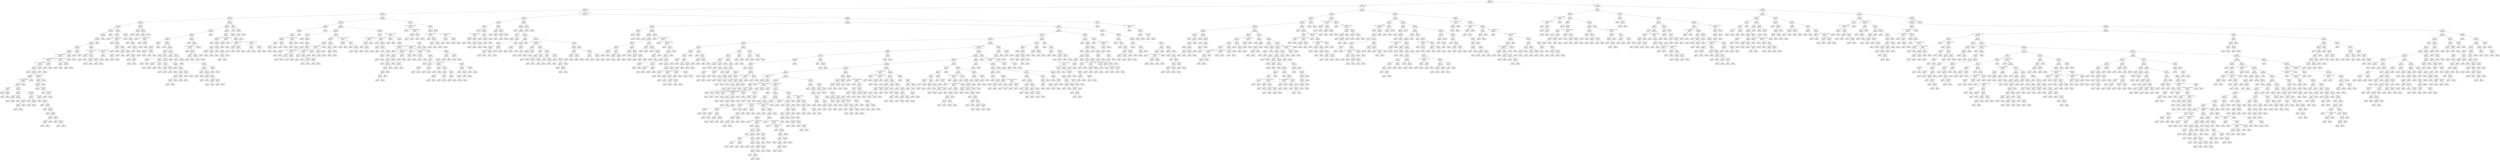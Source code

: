 digraph Tree {
node [shape=box, style="rounded", color="black", fontname=helvetica] ;
edge [fontname=helvetica] ;
0 [label="324 <= 2.7\ngini = 0.5\nsamples = 3313\nvalue = [2595, 2561]"] ;
1 [label="7 <= 0.9\ngini = 0.5\nsamples = 1849\nvalue = [1413, 1479]"] ;
0 -> 1 [labeldistance=2.5, labelangle=45, headlabel="True"] ;
2 [label="29 <= -2.8\ngini = 0.5\nsamples = 1381\nvalue = [1099, 1058]"] ;
1 -> 2 ;
3 [label="90 <= -4.2\ngini = 0.5\nsamples = 449\nvalue = [388, 329]"] ;
2 -> 3 ;
4 [label="393 <= -4.9\ngini = 0.5\nsamples = 258\nvalue = [207, 209]"] ;
3 -> 4 ;
5 [label="234 <= -5.1\ngini = 0.5\nsamples = 157\nvalue = [139, 115]"] ;
4 -> 5 ;
6 [label="81 <= -5.7\ngini = 0.5\nsamples = 138\nvalue = [118, 107]"] ;
5 -> 6 ;
7 [label="360 <= 0.4\ngini = 0.5\nsamples = 112\nvalue = [106, 84]"] ;
6 -> 7 ;
8 [label="381 <= 1.0\ngini = 0.5\nsamples = 109\nvalue = [100, 84]"] ;
7 -> 8 ;
9 [label="109 <= -5.2\ngini = 0.5\nsamples = 108\nvalue = [97, 84]"] ;
8 -> 9 ;
10 [label="104 <= -6.0\ngini = 0.5\nsamples = 107\nvalue = [95, 84]"] ;
9 -> 10 ;
11 [label="380 <= -2.7\ngini = 0.5\nsamples = 97\nvalue = [85, 78]"] ;
10 -> 11 ;
12 [label="300 <= -1.8\ngini = 0.5\nsamples = 95\nvalue = [84, 76]"] ;
11 -> 12 ;
13 [label="96 <= -1.7014117331926443e+38\ngini = 0.5\nsamples = 93\nvalue = [80, 73]"] ;
12 -> 13 ;
14 [label="198 <= -1.7014117331926443e+38\ngini = 0.5\nsamples = 89\nvalue = [76, 69]"] ;
13 -> 14 ;
15 [label="58 <= -1.7014117331926443e+38\ngini = 0.5\nsamples = 87\nvalue = [75, 68]"] ;
14 -> 15 ;
16 [label="rain <= 11.5\ngini = 0.5\nsamples = 85\nvalue = [74, 67]"] ;
15 -> 16 ;
17 [label="gini = 0.0\nsamples = 20\nvalue = [35, 0]"] ;
16 -> 17 ;
18 [label="rain <= 1164.0\ngini = 0.5\nsamples = 65\nvalue = [39, 67]"] ;
16 -> 18 ;
19 [label="rain <= 802.0\ngini = 0.5\nsamples = 44\nvalue = [35, 39]"] ;
18 -> 19 ;
20 [label="0 <= -1.7014117331926443e+38\ngini = 0.5\nsamples = 40\nvalue = [26, 39]"] ;
19 -> 20 ;
21 [label="rain <= 24.5\ngini = 0.5\nsamples = 39\nvalue = [26, 37]"] ;
20 -> 21 ;
22 [label="rain <= 18.5\ngini = 0.2\nsamples = 5\nvalue = [1, 7]"] ;
21 -> 22 ;
23 [label="gini = 0.0\nsamples = 2\nvalue = [0, 4]"] ;
22 -> 23 ;
24 [label="rain <= 23.0\ngini = 0.4\nsamples = 3\nvalue = [1, 3]"] ;
22 -> 24 ;
25 [label="gini = 0.4\nsamples = 2\nvalue = [1, 2]"] ;
24 -> 25 ;
26 [label="gini = 0.0\nsamples = 1\nvalue = [0, 1]"] ;
24 -> 26 ;
27 [label="rain <= 162.5\ngini = 0.5\nsamples = 34\nvalue = [25, 30]"] ;
21 -> 27 ;
28 [label="rain <= 66.5\ngini = 0.4\nsamples = 11\nvalue = [11, 5]"] ;
27 -> 28 ;
29 [label="rain <= 34.0\ngini = 0.5\nsamples = 3\nvalue = [2, 3]"] ;
28 -> 29 ;
30 [label="gini = 0.0\nsamples = 1\nvalue = [2, 0]"] ;
29 -> 30 ;
31 [label="gini = 0.0\nsamples = 2\nvalue = [0, 3]"] ;
29 -> 31 ;
32 [label="rain <= 114.5\ngini = 0.3\nsamples = 8\nvalue = [9, 2]"] ;
28 -> 32 ;
33 [label="gini = 0.0\nsamples = 3\nvalue = [5, 0]"] ;
32 -> 33 ;
34 [label="rain <= 129.5\ngini = 0.4\nsamples = 5\nvalue = [4, 2]"] ;
32 -> 34 ;
35 [label="rain <= 124.5\ngini = 0.4\nsamples = 3\nvalue = [1, 2]"] ;
34 -> 35 ;
36 [label="gini = 0.0\nsamples = 1\nvalue = [0, 1]"] ;
35 -> 36 ;
37 [label="gini = 0.5\nsamples = 2\nvalue = [1, 1]"] ;
35 -> 37 ;
38 [label="gini = 0.0\nsamples = 2\nvalue = [3, 0]"] ;
34 -> 38 ;
39 [label="rain <= 254.0\ngini = 0.5\nsamples = 23\nvalue = [14, 25]"] ;
27 -> 39 ;
40 [label="rain <= 194.5\ngini = 0.2\nsamples = 6\nvalue = [1, 10]"] ;
39 -> 40 ;
41 [label="gini = 0.0\nsamples = 3\nvalue = [0, 6]"] ;
40 -> 41 ;
42 [label="rain <= 218.5\ngini = 0.3\nsamples = 3\nvalue = [1, 4]"] ;
40 -> 42 ;
43 [label="gini = 0.0\nsamples = 1\nvalue = [1, 0]"] ;
42 -> 43 ;
44 [label="gini = 0.0\nsamples = 2\nvalue = [0, 4]"] ;
42 -> 44 ;
45 [label="rain <= 315.0\ngini = 0.5\nsamples = 17\nvalue = [13, 15]"] ;
39 -> 45 ;
46 [label="gini = 0.0\nsamples = 3\nvalue = [5, 0]"] ;
45 -> 46 ;
47 [label="rain <= 394.5\ngini = 0.5\nsamples = 14\nvalue = [8, 15]"] ;
45 -> 47 ;
48 [label="gini = 0.0\nsamples = 3\nvalue = [0, 4]"] ;
47 -> 48 ;
49 [label="rain <= 408.5\ngini = 0.5\nsamples = 11\nvalue = [8, 11]"] ;
47 -> 49 ;
50 [label="gini = 0.0\nsamples = 1\nvalue = [2, 0]"] ;
49 -> 50 ;
51 [label="rain <= 456.5\ngini = 0.5\nsamples = 10\nvalue = [6, 11]"] ;
49 -> 51 ;
52 [label="gini = 0.0\nsamples = 1\nvalue = [0, 3]"] ;
51 -> 52 ;
53 [label="rain <= 544.0\ngini = 0.5\nsamples = 9\nvalue = [6, 8]"] ;
51 -> 53 ;
54 [label="rain <= 520.0\ngini = 0.3\nsamples = 4\nvalue = [4, 1]"] ;
53 -> 54 ;
55 [label="rain <= 502.5\ngini = 0.5\nsamples = 2\nvalue = [1, 1]"] ;
54 -> 55 ;
56 [label="gini = 0.0\nsamples = 1\nvalue = [1, 0]"] ;
55 -> 56 ;
57 [label="gini = 0.0\nsamples = 1\nvalue = [0, 1]"] ;
55 -> 57 ;
58 [label="gini = 0.0\nsamples = 2\nvalue = [3, 0]"] ;
54 -> 58 ;
59 [label="rain <= 717.0\ngini = 0.3\nsamples = 5\nvalue = [2, 7]"] ;
53 -> 59 ;
60 [label="gini = 0.0\nsamples = 2\nvalue = [0, 4]"] ;
59 -> 60 ;
61 [label="rain <= 773.0\ngini = 0.5\nsamples = 3\nvalue = [2, 3]"] ;
59 -> 61 ;
62 [label="gini = 0.0\nsamples = 1\nvalue = [2, 0]"] ;
61 -> 62 ;
63 [label="gini = 0.0\nsamples = 2\nvalue = [0, 3]"] ;
61 -> 63 ;
64 [label="gini = 0.0\nsamples = 1\nvalue = [0, 2]"] ;
20 -> 64 ;
65 [label="gini = 0.0\nsamples = 4\nvalue = [9, 0]"] ;
19 -> 65 ;
66 [label="0 <= -1.7014117331926443e+38\ngini = 0.2\nsamples = 21\nvalue = [4, 28]"] ;
18 -> 66 ;
67 [label="rain <= 1794.5\ngini = 0.2\nsamples = 20\nvalue = [3, 28]"] ;
66 -> 67 ;
68 [label="rain <= 1358.0\ngini = 0.3\nsamples = 8\nvalue = [3, 12]"] ;
67 -> 68 ;
69 [label="gini = 0.0\nsamples = 5\nvalue = [0, 11]"] ;
68 -> 69 ;
70 [label="rain <= 1559.0\ngini = 0.4\nsamples = 3\nvalue = [3, 1]"] ;
68 -> 70 ;
71 [label="gini = 0.0\nsamples = 1\nvalue = [2, 0]"] ;
70 -> 71 ;
72 [label="rain <= 1732.5\ngini = 0.5\nsamples = 2\nvalue = [1, 1]"] ;
70 -> 72 ;
73 [label="gini = 0.0\nsamples = 1\nvalue = [0, 1]"] ;
72 -> 73 ;
74 [label="gini = 0.0\nsamples = 1\nvalue = [1, 0]"] ;
72 -> 74 ;
75 [label="gini = 0.0\nsamples = 12\nvalue = [0, 16]"] ;
67 -> 75 ;
76 [label="gini = 0.0\nsamples = 1\nvalue = [1, 0]"] ;
66 -> 76 ;
77 [label="rain <= 36.0\ngini = 0.5\nsamples = 2\nvalue = [1, 1]"] ;
15 -> 77 ;
78 [label="gini = 0.0\nsamples = 1\nvalue = [1, 0]"] ;
77 -> 78 ;
79 [label="gini = 0.0\nsamples = 1\nvalue = [0, 1]"] ;
77 -> 79 ;
80 [label="rain <= 4670.5\ngini = 0.5\nsamples = 2\nvalue = [1, 1]"] ;
14 -> 80 ;
81 [label="gini = 0.0\nsamples = 1\nvalue = [1, 0]"] ;
80 -> 81 ;
82 [label="gini = 0.0\nsamples = 1\nvalue = [0, 1]"] ;
80 -> 82 ;
83 [label="314 <= -1.7014117331926443e+38\ngini = 0.5\nsamples = 4\nvalue = [4, 4]"] ;
13 -> 83 ;
84 [label="rain <= 41.0\ngini = 0.5\nsamples = 2\nvalue = [2, 2]"] ;
83 -> 84 ;
85 [label="gini = 0.0\nsamples = 1\nvalue = [2, 0]"] ;
84 -> 85 ;
86 [label="gini = 0.0\nsamples = 1\nvalue = [0, 2]"] ;
84 -> 86 ;
87 [label="rain <= 2502.5\ngini = 0.5\nsamples = 2\nvalue = [2, 2]"] ;
83 -> 87 ;
88 [label="gini = 0.0\nsamples = 1\nvalue = [2, 0]"] ;
87 -> 88 ;
89 [label="gini = 0.0\nsamples = 1\nvalue = [0, 2]"] ;
87 -> 89 ;
90 [label="rain <= 113.0\ngini = 0.5\nsamples = 2\nvalue = [4, 3]"] ;
12 -> 90 ;
91 [label="gini = 0.0\nsamples = 1\nvalue = [4, 0]"] ;
90 -> 91 ;
92 [label="gini = 0.0\nsamples = 1\nvalue = [0, 3]"] ;
90 -> 92 ;
93 [label="rain <= 259.5\ngini = 0.4\nsamples = 2\nvalue = [1, 2]"] ;
11 -> 93 ;
94 [label="gini = 0.0\nsamples = 1\nvalue = [1, 0]"] ;
93 -> 94 ;
95 [label="gini = 0.0\nsamples = 1\nvalue = [0, 2]"] ;
93 -> 95 ;
96 [label="333 <= -5.4\ngini = 0.5\nsamples = 10\nvalue = [10, 6]"] ;
10 -> 96 ;
97 [label="79 <= -1.7014117331926443e+38\ngini = 0.4\nsamples = 6\nvalue = [7, 3]"] ;
96 -> 97 ;
98 [label="rain <= 4696.5\ngini = 0.4\nsamples = 2\nvalue = [3, 1]"] ;
97 -> 98 ;
99 [label="gini = 0.0\nsamples = 1\nvalue = [3, 0]"] ;
98 -> 99 ;
100 [label="gini = 0.0\nsamples = 1\nvalue = [0, 1]"] ;
98 -> 100 ;
101 [label="284 <= -5.8\ngini = 0.4\nsamples = 4\nvalue = [4, 2]"] ;
97 -> 101 ;
102 [label="rain <= 2482.5\ngini = 0.4\nsamples = 2\nvalue = [2, 1]"] ;
101 -> 102 ;
103 [label="gini = 0.0\nsamples = 1\nvalue = [2, 0]"] ;
102 -> 103 ;
104 [label="gini = 0.0\nsamples = 1\nvalue = [0, 1]"] ;
102 -> 104 ;
105 [label="rain <= 2486.0\ngini = 0.4\nsamples = 2\nvalue = [2, 1]"] ;
101 -> 105 ;
106 [label="gini = 0.0\nsamples = 1\nvalue = [2, 0]"] ;
105 -> 106 ;
107 [label="gini = 0.0\nsamples = 1\nvalue = [0, 1]"] ;
105 -> 107 ;
108 [label="140 <= -1.7014117331926443e+38\ngini = 0.5\nsamples = 4\nvalue = [3, 3]"] ;
96 -> 108 ;
109 [label="rain <= 12.0\ngini = 0.5\nsamples = 2\nvalue = [2, 2]"] ;
108 -> 109 ;
110 [label="gini = 0.0\nsamples = 1\nvalue = [2, 0]"] ;
109 -> 110 ;
111 [label="gini = 0.0\nsamples = 1\nvalue = [0, 2]"] ;
109 -> 111 ;
112 [label="rain <= 2573.0\ngini = 0.5\nsamples = 2\nvalue = [1, 1]"] ;
108 -> 112 ;
113 [label="gini = 0.0\nsamples = 1\nvalue = [1, 0]"] ;
112 -> 113 ;
114 [label="gini = 0.0\nsamples = 1\nvalue = [0, 1]"] ;
112 -> 114 ;
115 [label="gini = 0.0\nsamples = 1\nvalue = [2, 0]"] ;
9 -> 115 ;
116 [label="gini = 0.0\nsamples = 1\nvalue = [3, 0]"] ;
8 -> 116 ;
117 [label="gini = 0.0\nsamples = 3\nvalue = [6, 0]"] ;
7 -> 117 ;
118 [label="64 <= -4.9\ngini = 0.5\nsamples = 26\nvalue = [12, 23]"] ;
6 -> 118 ;
119 [label="352 <= -5.8\ngini = 0.3\nsamples = 15\nvalue = [4, 18]"] ;
118 -> 119 ;
120 [label="gini = 0.0\nsamples = 4\nvalue = [0, 8]"] ;
119 -> 120 ;
121 [label="102 <= -1.7014117331926443e+38\ngini = 0.4\nsamples = 11\nvalue = [4, 10]"] ;
119 -> 121 ;
122 [label="gini = 0.0\nsamples = 2\nvalue = [0, 2]"] ;
121 -> 122 ;
123 [label="162 <= -5.5\ngini = 0.4\nsamples = 9\nvalue = [4, 8]"] ;
121 -> 123 ;
124 [label="rain <= 167.5\ngini = 0.4\nsamples = 2\nvalue = [1, 2]"] ;
123 -> 124 ;
125 [label="gini = 0.0\nsamples = 1\nvalue = [1, 0]"] ;
124 -> 125 ;
126 [label="gini = 0.0\nsamples = 1\nvalue = [0, 2]"] ;
124 -> 126 ;
127 [label="124 <= -5.5\ngini = 0.4\nsamples = 7\nvalue = [3, 6]"] ;
123 -> 127 ;
128 [label="rain <= 2502.5\ngini = 0.4\nsamples = 3\nvalue = [1, 2]"] ;
127 -> 128 ;
129 [label="gini = 0.0\nsamples = 1\nvalue = [1, 0]"] ;
128 -> 129 ;
130 [label="gini = 0.0\nsamples = 2\nvalue = [0, 2]"] ;
128 -> 130 ;
131 [label="rain <= 44.5\ngini = 0.4\nsamples = 4\nvalue = [2, 4]"] ;
127 -> 131 ;
132 [label="gini = 0.0\nsamples = 1\nvalue = [1, 0]"] ;
131 -> 132 ;
133 [label="164 <= -5.2\ngini = 0.3\nsamples = 3\nvalue = [1, 4]"] ;
131 -> 133 ;
134 [label="gini = 0.0\nsamples = 1\nvalue = [0, 2]"] ;
133 -> 134 ;
135 [label="rain <= 129.0\ngini = 0.4\nsamples = 2\nvalue = [1, 2]"] ;
133 -> 135 ;
136 [label="gini = 0.0\nsamples = 1\nvalue = [0, 2]"] ;
135 -> 136 ;
137 [label="gini = 0.0\nsamples = 1\nvalue = [1, 0]"] ;
135 -> 137 ;
138 [label="rain <= 35.0\ngini = 0.5\nsamples = 11\nvalue = [8, 5]"] ;
118 -> 138 ;
139 [label="gini = 0.0\nsamples = 5\nvalue = [6, 0]"] ;
138 -> 139 ;
140 [label="95 <= -5.3\ngini = 0.4\nsamples = 6\nvalue = [2, 5]"] ;
138 -> 140 ;
141 [label="gini = 0.0\nsamples = 3\nvalue = [0, 4]"] ;
140 -> 141 ;
142 [label="237 <= -1.4\ngini = 0.4\nsamples = 3\nvalue = [2, 1]"] ;
140 -> 142 ;
143 [label="gini = 0.0\nsamples = 1\nvalue = [1, 0]"] ;
142 -> 143 ;
144 [label="rain <= 323.5\ngini = 0.5\nsamples = 2\nvalue = [1, 1]"] ;
142 -> 144 ;
145 [label="gini = 0.0\nsamples = 1\nvalue = [1, 0]"] ;
144 -> 145 ;
146 [label="gini = 0.0\nsamples = 1\nvalue = [0, 1]"] ;
144 -> 146 ;
147 [label="rain <= 652.0\ngini = 0.4\nsamples = 19\nvalue = [21, 8]"] ;
5 -> 147 ;
148 [label="202 <= 1.0\ngini = 0.2\nsamples = 11\nvalue = [18, 2]"] ;
147 -> 148 ;
149 [label="gini = 0.0\nsamples = 10\nvalue = [18, 0]"] ;
148 -> 149 ;
150 [label="gini = 0.0\nsamples = 1\nvalue = [0, 2]"] ;
148 -> 150 ;
151 [label="385 <= -4.3\ngini = 0.4\nsamples = 8\nvalue = [3, 6]"] ;
147 -> 151 ;
152 [label="261 <= -5.2\ngini = 0.5\nsamples = 4\nvalue = [3, 2]"] ;
151 -> 152 ;
153 [label="gini = 0.0\nsamples = 1\nvalue = [0, 1]"] ;
152 -> 153 ;
154 [label="90 <= -1.7014117331926443e+38\ngini = 0.4\nsamples = 3\nvalue = [3, 1]"] ;
152 -> 154 ;
155 [label="gini = 0.0\nsamples = 1\nvalue = [1, 0]"] ;
154 -> 155 ;
156 [label="rain <= 1035.5\ngini = 0.4\nsamples = 2\nvalue = [2, 1]"] ;
154 -> 156 ;
157 [label="gini = 0.0\nsamples = 1\nvalue = [0, 1]"] ;
156 -> 157 ;
158 [label="gini = 0.0\nsamples = 1\nvalue = [2, 0]"] ;
156 -> 158 ;
159 [label="gini = 0.0\nsamples = 4\nvalue = [0, 4]"] ;
151 -> 159 ;
160 [label="366 <= 1.5\ngini = 0.5\nsamples = 101\nvalue = [68, 94]"] ;
4 -> 160 ;
161 [label="366 <= -2.0\ngini = 0.5\nsamples = 97\nvalue = [67, 87]"] ;
160 -> 161 ;
162 [label="176 <= 0.2\ngini = 0.5\nsamples = 70\nvalue = [42, 69]"] ;
161 -> 162 ;
163 [label="395 <= -4.2\ngini = 0.5\nsamples = 68\nvalue = [40, 69]"] ;
162 -> 163 ;
164 [label="85 <= -5.2\ngini = 0.5\nsamples = 46\nvalue = [31, 41]"] ;
163 -> 164 ;
165 [label="308 <= -5.2\ngini = 0.3\nsamples = 6\nvalue = [2, 8]"] ;
164 -> 165 ;
166 [label="352 <= -4.8\ngini = 0.4\nsamples = 4\nvalue = [2, 5]"] ;
165 -> 166 ;
167 [label="rain <= 2490.0\ngini = 0.4\nsamples = 2\nvalue = [1, 3]"] ;
166 -> 167 ;
168 [label="gini = 0.0\nsamples = 1\nvalue = [1, 0]"] ;
167 -> 168 ;
169 [label="gini = 0.0\nsamples = 1\nvalue = [0, 3]"] ;
167 -> 169 ;
170 [label="rain <= 2304.5\ngini = 0.4\nsamples = 2\nvalue = [1, 2]"] ;
166 -> 170 ;
171 [label="gini = 0.0\nsamples = 1\nvalue = [0, 2]"] ;
170 -> 171 ;
172 [label="gini = 0.0\nsamples = 1\nvalue = [1, 0]"] ;
170 -> 172 ;
173 [label="gini = 0.0\nsamples = 2\nvalue = [0, 3]"] ;
165 -> 173 ;
174 [label="391 <= -4.8\ngini = 0.5\nsamples = 40\nvalue = [29, 33]"] ;
164 -> 174 ;
175 [label="gini = 0.0\nsamples = 2\nvalue = [0, 4]"] ;
174 -> 175 ;
176 [label="99 <= -4.7\ngini = 0.5\nsamples = 38\nvalue = [29, 29]"] ;
174 -> 176 ;
177 [label="198 <= -4.8\ngini = 0.4\nsamples = 9\nvalue = [8, 3]"] ;
176 -> 177 ;
178 [label="gini = 0.0\nsamples = 2\nvalue = [2, 0]"] ;
177 -> 178 ;
179 [label="108 <= -4.9\ngini = 0.4\nsamples = 7\nvalue = [6, 3]"] ;
177 -> 179 ;
180 [label="rain <= 150.5\ngini = 0.4\nsamples = 3\nvalue = [2, 1]"] ;
179 -> 180 ;
181 [label="gini = 0.0\nsamples = 2\nvalue = [2, 0]"] ;
180 -> 181 ;
182 [label="gini = 0.0\nsamples = 1\nvalue = [0, 1]"] ;
180 -> 182 ;
183 [label="119 <= -4.7\ngini = 0.4\nsamples = 4\nvalue = [4, 2]"] ;
179 -> 183 ;
184 [label="rain <= 2902.0\ngini = 0.4\nsamples = 2\nvalue = [2, 1]"] ;
183 -> 184 ;
185 [label="gini = 0.0\nsamples = 1\nvalue = [2, 0]"] ;
184 -> 185 ;
186 [label="gini = 0.0\nsamples = 1\nvalue = [0, 1]"] ;
184 -> 186 ;
187 [label="rain <= 2626.5\ngini = 0.4\nsamples = 2\nvalue = [2, 1]"] ;
183 -> 187 ;
188 [label="gini = 0.0\nsamples = 1\nvalue = [2, 0]"] ;
187 -> 188 ;
189 [label="gini = 0.0\nsamples = 1\nvalue = [0, 1]"] ;
187 -> 189 ;
190 [label="17 <= -4.6\ngini = 0.5\nsamples = 29\nvalue = [21, 26]"] ;
176 -> 190 ;
191 [label="57 <= -4.5\ngini = 0.5\nsamples = 13\nvalue = [7, 13]"] ;
190 -> 191 ;
192 [label="380 <= -4.7\ngini = 0.5\nsamples = 12\nvalue = [7, 12]"] ;
191 -> 192 ;
193 [label="146 <= -4.6\ngini = 0.5\nsamples = 4\nvalue = [2, 2]"] ;
192 -> 193 ;
194 [label="rain <= 643.5\ngini = 0.5\nsamples = 2\nvalue = [1, 1]"] ;
193 -> 194 ;
195 [label="gini = 0.0\nsamples = 1\nvalue = [1, 0]"] ;
194 -> 195 ;
196 [label="gini = 0.0\nsamples = 1\nvalue = [0, 1]"] ;
194 -> 196 ;
197 [label="rain <= 45.5\ngini = 0.5\nsamples = 2\nvalue = [1, 1]"] ;
193 -> 197 ;
198 [label="gini = 0.0\nsamples = 1\nvalue = [1, 0]"] ;
197 -> 198 ;
199 [label="gini = 0.0\nsamples = 1\nvalue = [0, 1]"] ;
197 -> 199 ;
200 [label="143 <= -4.7\ngini = 0.4\nsamples = 8\nvalue = [5, 10]"] ;
192 -> 200 ;
201 [label="gini = 0.0\nsamples = 1\nvalue = [0, 1]"] ;
200 -> 201 ;
202 [label="175 <= -4.4\ngini = 0.5\nsamples = 7\nvalue = [5, 9]"] ;
200 -> 202 ;
203 [label="246 <= -4.6\ngini = 0.4\nsamples = 5\nvalue = [3, 6]"] ;
202 -> 203 ;
204 [label="rain <= 223.0\ngini = 0.4\nsamples = 3\nvalue = [2, 4]"] ;
203 -> 204 ;
205 [label="rain <= 31.0\ngini = 0.4\nsamples = 2\nvalue = [2, 1]"] ;
204 -> 205 ;
206 [label="gini = 0.0\nsamples = 1\nvalue = [0, 1]"] ;
205 -> 206 ;
207 [label="gini = 0.0\nsamples = 1\nvalue = [2, 0]"] ;
205 -> 207 ;
208 [label="gini = 0.0\nsamples = 1\nvalue = [0, 3]"] ;
204 -> 208 ;
209 [label="rain <= 49.0\ngini = 0.4\nsamples = 2\nvalue = [1, 2]"] ;
203 -> 209 ;
210 [label="gini = 0.0\nsamples = 1\nvalue = [0, 2]"] ;
209 -> 210 ;
211 [label="gini = 0.0\nsamples = 1\nvalue = [1, 0]"] ;
209 -> 211 ;
212 [label="rain <= 140.5\ngini = 0.5\nsamples = 2\nvalue = [2, 3]"] ;
202 -> 212 ;
213 [label="gini = 0.0\nsamples = 1\nvalue = [2, 0]"] ;
212 -> 213 ;
214 [label="gini = 0.0\nsamples = 1\nvalue = [0, 3]"] ;
212 -> 214 ;
215 [label="gini = 0.0\nsamples = 1\nvalue = [0, 1]"] ;
191 -> 215 ;
216 [label="390 <= -4.4\ngini = 0.5\nsamples = 16\nvalue = [14, 13]"] ;
190 -> 216 ;
217 [label="gini = 0.0\nsamples = 1\nvalue = [1, 0]"] ;
216 -> 217 ;
218 [label="300 <= -4.4\ngini = 0.5\nsamples = 15\nvalue = [13, 13]"] ;
216 -> 218 ;
219 [label="gini = 0.0\nsamples = 1\nvalue = [0, 1]"] ;
218 -> 219 ;
220 [label="375 <= -3.8\ngini = 0.5\nsamples = 14\nvalue = [13, 12]"] ;
218 -> 220 ;
221 [label="125 <= -4.6\ngini = 0.5\nsamples = 12\nvalue = [11, 11]"] ;
220 -> 221 ;
222 [label="rain <= 513.5\ngini = 0.5\nsamples = 2\nvalue = [1, 1]"] ;
221 -> 222 ;
223 [label="gini = 0.0\nsamples = 1\nvalue = [1, 0]"] ;
222 -> 223 ;
224 [label="gini = 0.0\nsamples = 1\nvalue = [0, 1]"] ;
222 -> 224 ;
225 [label="321 <= -4.4\ngini = 0.5\nsamples = 10\nvalue = [10, 10]"] ;
221 -> 225 ;
226 [label="rain <= 99.5\ngini = 0.5\nsamples = 6\nvalue = [7, 7]"] ;
225 -> 226 ;
227 [label="gini = 0.0\nsamples = 3\nvalue = [7, 0]"] ;
226 -> 227 ;
228 [label="gini = 0.0\nsamples = 3\nvalue = [0, 7]"] ;
226 -> 228 ;
229 [label="299 <= -4.4\ngini = 0.5\nsamples = 4\nvalue = [3, 3]"] ;
225 -> 229 ;
230 [label="rain <= 334.5\ngini = 0.5\nsamples = 2\nvalue = [2, 2]"] ;
229 -> 230 ;
231 [label="gini = 0.0\nsamples = 1\nvalue = [2, 0]"] ;
230 -> 231 ;
232 [label="gini = 0.0\nsamples = 1\nvalue = [0, 2]"] ;
230 -> 232 ;
233 [label="rain <= 59.5\ngini = 0.5\nsamples = 2\nvalue = [1, 1]"] ;
229 -> 233 ;
234 [label="gini = 0.0\nsamples = 1\nvalue = [0, 1]"] ;
233 -> 234 ;
235 [label="gini = 0.0\nsamples = 1\nvalue = [1, 0]"] ;
233 -> 235 ;
236 [label="rain <= 974.0\ngini = 0.4\nsamples = 2\nvalue = [2, 1]"] ;
220 -> 236 ;
237 [label="gini = 0.0\nsamples = 1\nvalue = [2, 0]"] ;
236 -> 237 ;
238 [label="gini = 0.0\nsamples = 1\nvalue = [0, 1]"] ;
236 -> 238 ;
239 [label="rain <= 32.0\ngini = 0.4\nsamples = 22\nvalue = [9, 28]"] ;
163 -> 239 ;
240 [label="gini = 0.0\nsamples = 4\nvalue = [6, 0]"] ;
239 -> 240 ;
241 [label="126 <= -4.6\ngini = 0.2\nsamples = 18\nvalue = [3, 28]"] ;
239 -> 241 ;
242 [label="63 <= -1.7014117331926443e+38\ngini = 0.4\nsamples = 6\nvalue = [3, 9]"] ;
241 -> 242 ;
243 [label="gini = 0.0\nsamples = 2\nvalue = [0, 3]"] ;
242 -> 243 ;
244 [label="233 <= -0.5\ngini = 0.4\nsamples = 4\nvalue = [3, 6]"] ;
242 -> 244 ;
245 [label="rain <= 2544.0\ngini = 0.4\nsamples = 2\nvalue = [1, 2]"] ;
244 -> 245 ;
246 [label="gini = 0.0\nsamples = 1\nvalue = [1, 0]"] ;
245 -> 246 ;
247 [label="gini = 0.0\nsamples = 1\nvalue = [0, 2]"] ;
245 -> 247 ;
248 [label="rain <= 1119.0\ngini = 0.4\nsamples = 2\nvalue = [2, 4]"] ;
244 -> 248 ;
249 [label="gini = 0.0\nsamples = 1\nvalue = [0, 4]"] ;
248 -> 249 ;
250 [label="gini = 0.0\nsamples = 1\nvalue = [2, 0]"] ;
248 -> 250 ;
251 [label="gini = 0.0\nsamples = 12\nvalue = [0, 19]"] ;
241 -> 251 ;
252 [label="gini = 0.0\nsamples = 2\nvalue = [2, 0]"] ;
162 -> 252 ;
253 [label="131 <= -1.3\ngini = 0.5\nsamples = 27\nvalue = [25, 18]"] ;
161 -> 253 ;
254 [label="138 <= -0.6\ngini = 0.4\nsamples = 17\nvalue = [16, 7]"] ;
253 -> 254 ;
255 [label="236 <= -1.4\ngini = 0.5\nsamples = 11\nvalue = [9, 6]"] ;
254 -> 255 ;
256 [label="gini = 0.0\nsamples = 2\nvalue = [2, 0]"] ;
255 -> 256 ;
257 [label="172 <= -1.6\ngini = 0.5\nsamples = 9\nvalue = [7, 6]"] ;
255 -> 257 ;
258 [label="352 <= 0.8\ngini = 0.5\nsamples = 4\nvalue = [3, 3]"] ;
257 -> 258 ;
259 [label="rain <= 288.0\ngini = 0.5\nsamples = 2\nvalue = [2, 2]"] ;
258 -> 259 ;
260 [label="gini = 0.0\nsamples = 1\nvalue = [2, 0]"] ;
259 -> 260 ;
261 [label="gini = 0.0\nsamples = 1\nvalue = [0, 2]"] ;
259 -> 261 ;
262 [label="rain <= 2572.0\ngini = 0.5\nsamples = 2\nvalue = [1, 1]"] ;
258 -> 262 ;
263 [label="gini = 0.0\nsamples = 1\nvalue = [1, 0]"] ;
262 -> 263 ;
264 [label="gini = 0.0\nsamples = 1\nvalue = [0, 1]"] ;
262 -> 264 ;
265 [label="rain <= 22.5\ngini = 0.5\nsamples = 5\nvalue = [4, 3]"] ;
257 -> 265 ;
266 [label="gini = 0.0\nsamples = 1\nvalue = [3, 0]"] ;
265 -> 266 ;
267 [label="rain <= 383.0\ngini = 0.4\nsamples = 4\nvalue = [1, 3]"] ;
265 -> 267 ;
268 [label="rain <= 167.0\ngini = 0.5\nsamples = 2\nvalue = [1, 1]"] ;
267 -> 268 ;
269 [label="gini = 0.0\nsamples = 1\nvalue = [0, 1]"] ;
268 -> 269 ;
270 [label="gini = 0.0\nsamples = 1\nvalue = [1, 0]"] ;
268 -> 270 ;
271 [label="gini = 0.0\nsamples = 2\nvalue = [0, 2]"] ;
267 -> 271 ;
272 [label="234 <= -1.7014117331926443e+38\ngini = 0.2\nsamples = 6\nvalue = [7, 1]"] ;
254 -> 272 ;
273 [label="rain <= 1522.5\ngini = 0.4\nsamples = 3\nvalue = [3, 1]"] ;
272 -> 273 ;
274 [label="gini = 0.0\nsamples = 2\nvalue = [3, 0]"] ;
273 -> 274 ;
275 [label="gini = 0.0\nsamples = 1\nvalue = [0, 1]"] ;
273 -> 275 ;
276 [label="gini = 0.0\nsamples = 3\nvalue = [4, 0]"] ;
272 -> 276 ;
277 [label="250 <= 0.6\ngini = 0.5\nsamples = 10\nvalue = [9, 11]"] ;
253 -> 277 ;
278 [label="159 <= 0.2\ngini = 0.5\nsamples = 9\nvalue = [9, 10]"] ;
277 -> 278 ;
279 [label="45 <= -1.7014117331926443e+38\ngini = 0.5\nsamples = 4\nvalue = [3, 5]"] ;
278 -> 279 ;
280 [label="rain <= 358.0\ngini = 0.4\nsamples = 2\nvalue = [1, 2]"] ;
279 -> 280 ;
281 [label="gini = 0.0\nsamples = 1\nvalue = [1, 0]"] ;
280 -> 281 ;
282 [label="gini = 0.0\nsamples = 1\nvalue = [0, 2]"] ;
280 -> 282 ;
283 [label="rain <= 513.5\ngini = 0.5\nsamples = 2\nvalue = [2, 3]"] ;
279 -> 283 ;
284 [label="gini = 0.0\nsamples = 1\nvalue = [2, 0]"] ;
283 -> 284 ;
285 [label="gini = 0.0\nsamples = 1\nvalue = [0, 3]"] ;
283 -> 285 ;
286 [label="84 <= -1.7014117331926443e+38\ngini = 0.5\nsamples = 5\nvalue = [6, 5]"] ;
278 -> 286 ;
287 [label="rain <= 188.0\ngini = 0.4\nsamples = 2\nvalue = [2, 1]"] ;
286 -> 287 ;
288 [label="gini = 0.0\nsamples = 1\nvalue = [0, 1]"] ;
287 -> 288 ;
289 [label="gini = 0.0\nsamples = 1\nvalue = [2, 0]"] ;
287 -> 289 ;
290 [label="rain <= 730.5\ngini = 0.5\nsamples = 3\nvalue = [4, 4]"] ;
286 -> 290 ;
291 [label="gini = 0.0\nsamples = 2\nvalue = [0, 4]"] ;
290 -> 291 ;
292 [label="gini = 0.0\nsamples = 1\nvalue = [4, 0]"] ;
290 -> 292 ;
293 [label="gini = 0.0\nsamples = 1\nvalue = [0, 1]"] ;
277 -> 293 ;
294 [label="148 <= 1.4\ngini = 0.2\nsamples = 4\nvalue = [1, 7]"] ;
160 -> 294 ;
295 [label="gini = 0.0\nsamples = 2\nvalue = [0, 3]"] ;
294 -> 295 ;
296 [label="rain <= 583.0\ngini = 0.3\nsamples = 2\nvalue = [1, 4]"] ;
294 -> 296 ;
297 [label="gini = 0.0\nsamples = 1\nvalue = [1, 0]"] ;
296 -> 297 ;
298 [label="gini = 0.0\nsamples = 1\nvalue = [0, 4]"] ;
296 -> 298 ;
299 [label="16 <= 0.6\ngini = 0.5\nsamples = 191\nvalue = [181, 120]"] ;
3 -> 299 ;
300 [label="387 <= -4.4\ngini = 0.5\nsamples = 169\nvalue = [167, 98]"] ;
299 -> 300 ;
301 [label="197 <= 1.0\ngini = 0.3\nsamples = 24\nvalue = [31, 7]"] ;
300 -> 301 ;
302 [label="179 <= -1.3\ngini = 0.3\nsamples = 23\nvalue = [31, 6]"] ;
301 -> 302 ;
303 [label="207 <= -2.7\ngini = 0.4\nsamples = 16\nvalue = [20, 6]"] ;
302 -> 303 ;
304 [label="rain <= 584.0\ngini = 0.3\nsamples = 13\nvalue = [19, 4]"] ;
303 -> 304 ;
305 [label="280 <= -4.8\ngini = 0.1\nsamples = 9\nvalue = [18, 1]"] ;
304 -> 305 ;
306 [label="rain <= 50.5\ngini = 0.4\nsamples = 2\nvalue = [2, 1]"] ;
305 -> 306 ;
307 [label="gini = 0.0\nsamples = 1\nvalue = [0, 1]"] ;
306 -> 307 ;
308 [label="gini = 0.0\nsamples = 1\nvalue = [2, 0]"] ;
306 -> 308 ;
309 [label="gini = 0.0\nsamples = 7\nvalue = [16, 0]"] ;
305 -> 309 ;
310 [label="305 <= -4.6\ngini = 0.4\nsamples = 4\nvalue = [1, 3]"] ;
304 -> 310 ;
311 [label="gini = 0.0\nsamples = 1\nvalue = [1, 0]"] ;
310 -> 311 ;
312 [label="gini = 0.0\nsamples = 3\nvalue = [0, 3]"] ;
310 -> 312 ;
313 [label="123 <= -1.7014117331926443e+38\ngini = 0.4\nsamples = 3\nvalue = [1, 2]"] ;
303 -> 313 ;
314 [label="rain <= 110.5\ngini = 0.5\nsamples = 2\nvalue = [1, 1]"] ;
313 -> 314 ;
315 [label="gini = 0.0\nsamples = 1\nvalue = [1, 0]"] ;
314 -> 315 ;
316 [label="gini = 0.0\nsamples = 1\nvalue = [0, 1]"] ;
314 -> 316 ;
317 [label="gini = 0.0\nsamples = 1\nvalue = [0, 1]"] ;
313 -> 317 ;
318 [label="gini = 0.0\nsamples = 7\nvalue = [11, 0]"] ;
302 -> 318 ;
319 [label="gini = 0.0\nsamples = 1\nvalue = [0, 1]"] ;
301 -> 319 ;
320 [label="199 <= -3.4\ngini = 0.5\nsamples = 145\nvalue = [136, 91]"] ;
300 -> 320 ;
321 [label="302 <= -4.0\ngini = 0.5\nsamples = 52\nvalue = [33, 40]"] ;
320 -> 321 ;
322 [label="76 <= -4.2\ngini = 0.4\nsamples = 18\nvalue = [8, 17]"] ;
321 -> 322 ;
323 [label="gini = 0.0\nsamples = 3\nvalue = [0, 5]"] ;
322 -> 323 ;
324 [label="342 <= -4.2\ngini = 0.5\nsamples = 15\nvalue = [8, 12]"] ;
322 -> 324 ;
325 [label="gini = 0.0\nsamples = 1\nvalue = [0, 1]"] ;
324 -> 325 ;
326 [label="288 <= -4.1\ngini = 0.5\nsamples = 14\nvalue = [8, 11]"] ;
324 -> 326 ;
327 [label="41 <= -4.1\ngini = 0.5\nsamples = 6\nvalue = [4, 4]"] ;
326 -> 327 ;
328 [label="rain <= 93.0\ngini = 0.5\nsamples = 2\nvalue = [1, 1]"] ;
327 -> 328 ;
329 [label="gini = 0.0\nsamples = 1\nvalue = [1, 0]"] ;
328 -> 329 ;
330 [label="gini = 0.0\nsamples = 1\nvalue = [0, 1]"] ;
328 -> 330 ;
331 [label="78 <= -1.7014117331926443e+38\ngini = 0.5\nsamples = 4\nvalue = [3, 3]"] ;
327 -> 331 ;
332 [label="rain <= 395.0\ngini = 0.5\nsamples = 2\nvalue = [1, 1]"] ;
331 -> 332 ;
333 [label="gini = 0.0\nsamples = 1\nvalue = [0, 1]"] ;
332 -> 333 ;
334 [label="gini = 0.0\nsamples = 1\nvalue = [1, 0]"] ;
332 -> 334 ;
335 [label="rain <= 328.5\ngini = 0.5\nsamples = 2\nvalue = [2, 2]"] ;
331 -> 335 ;
336 [label="gini = 0.0\nsamples = 1\nvalue = [0, 2]"] ;
335 -> 336 ;
337 [label="gini = 0.0\nsamples = 1\nvalue = [2, 0]"] ;
335 -> 337 ;
338 [label="258 <= -3.9\ngini = 0.5\nsamples = 8\nvalue = [4, 7]"] ;
326 -> 338 ;
339 [label="395 <= -1.7014117331926443e+38\ngini = 0.4\nsamples = 6\nvalue = [3, 6]"] ;
338 -> 339 ;
340 [label="rain <= 359.0\ngini = 0.4\nsamples = 2\nvalue = [1, 2]"] ;
339 -> 340 ;
341 [label="gini = 0.0\nsamples = 1\nvalue = [1, 0]"] ;
340 -> 341 ;
342 [label="gini = 0.0\nsamples = 1\nvalue = [0, 2]"] ;
340 -> 342 ;
343 [label="92 <= -3.9\ngini = 0.4\nsamples = 4\nvalue = [2, 4]"] ;
339 -> 343 ;
344 [label="rain <= 98.5\ngini = 0.4\nsamples = 2\nvalue = [1, 2]"] ;
343 -> 344 ;
345 [label="gini = 0.0\nsamples = 1\nvalue = [1, 0]"] ;
344 -> 345 ;
346 [label="gini = 0.0\nsamples = 1\nvalue = [0, 2]"] ;
344 -> 346 ;
347 [label="rain <= 2892.0\ngini = 0.4\nsamples = 2\nvalue = [1, 2]"] ;
343 -> 347 ;
348 [label="gini = 0.0\nsamples = 1\nvalue = [1, 0]"] ;
347 -> 348 ;
349 [label="gini = 0.0\nsamples = 1\nvalue = [0, 2]"] ;
347 -> 349 ;
350 [label="rain <= 528.5\ngini = 0.5\nsamples = 2\nvalue = [1, 1]"] ;
338 -> 350 ;
351 [label="gini = 0.0\nsamples = 1\nvalue = [0, 1]"] ;
350 -> 351 ;
352 [label="gini = 0.0\nsamples = 1\nvalue = [1, 0]"] ;
350 -> 352 ;
353 [label="57 <= -3.3\ngini = 0.5\nsamples = 34\nvalue = [25, 23]"] ;
321 -> 353 ;
354 [label="rain <= 229.0\ngini = 0.5\nsamples = 27\nvalue = [22, 14]"] ;
353 -> 354 ;
355 [label="348 <= -3.9\ngini = 0.1\nsamples = 14\nvalue = [18, 1]"] ;
354 -> 355 ;
356 [label="10 <= -1.7014117331926443e+38\ngini = 0.3\nsamples = 5\nvalue = [5, 1]"] ;
355 -> 356 ;
357 [label="rain <= 26.5\ngini = 0.4\nsamples = 3\nvalue = [3, 1]"] ;
356 -> 357 ;
358 [label="gini = 0.0\nsamples = 2\nvalue = [3, 0]"] ;
357 -> 358 ;
359 [label="gini = 0.0\nsamples = 1\nvalue = [0, 1]"] ;
357 -> 359 ;
360 [label="gini = 0.0\nsamples = 2\nvalue = [2, 0]"] ;
356 -> 360 ;
361 [label="gini = 0.0\nsamples = 9\nvalue = [13, 0]"] ;
355 -> 361 ;
362 [label="288 <= -1.7\ngini = 0.4\nsamples = 13\nvalue = [4, 13]"] ;
354 -> 362 ;
363 [label="365 <= -4.2\ngini = 0.2\nsamples = 12\nvalue = [2, 13]"] ;
362 -> 363 ;
364 [label="276 <= -4.0\ngini = 0.4\nsamples = 3\nvalue = [2, 1]"] ;
363 -> 364 ;
365 [label="gini = 0.0\nsamples = 1\nvalue = [0, 1]"] ;
364 -> 365 ;
366 [label="gini = 0.0\nsamples = 2\nvalue = [2, 0]"] ;
364 -> 366 ;
367 [label="gini = 0.0\nsamples = 9\nvalue = [0, 12]"] ;
363 -> 367 ;
368 [label="gini = 0.0\nsamples = 1\nvalue = [2, 0]"] ;
362 -> 368 ;
369 [label="163 <= -1.7014117331926443e+38\ngini = 0.4\nsamples = 7\nvalue = [3, 9]"] ;
353 -> 369 ;
370 [label="rain <= 1080.5\ngini = 0.5\nsamples = 2\nvalue = [2, 2]"] ;
369 -> 370 ;
371 [label="gini = 0.0\nsamples = 1\nvalue = [2, 0]"] ;
370 -> 371 ;
372 [label="gini = 0.0\nsamples = 1\nvalue = [0, 2]"] ;
370 -> 372 ;
373 [label="113 <= 0.8\ngini = 0.2\nsamples = 5\nvalue = [1, 7]"] ;
369 -> 373 ;
374 [label="gini = 0.0\nsamples = 3\nvalue = [0, 4]"] ;
373 -> 374 ;
375 [label="rain <= 622.5\ngini = 0.4\nsamples = 2\nvalue = [1, 3]"] ;
373 -> 375 ;
376 [label="gini = 0.0\nsamples = 1\nvalue = [1, 0]"] ;
375 -> 376 ;
377 [label="gini = 0.0\nsamples = 1\nvalue = [0, 3]"] ;
375 -> 377 ;
378 [label="126 <= -2.9\ngini = 0.4\nsamples = 93\nvalue = [103, 51]"] ;
320 -> 378 ;
379 [label="85 <= -4.0\ngini = 0.3\nsamples = 21\nvalue = [31, 7]"] ;
378 -> 379 ;
380 [label="175 <= -1.7014117331926443e+38\ngini = 0.1\nsamples = 10\nvalue = [17, 1]"] ;
379 -> 380 ;
381 [label="rain <= 320.5\ngini = 0.2\nsamples = 4\nvalue = [6, 1]"] ;
380 -> 381 ;
382 [label="gini = 0.0\nsamples = 2\nvalue = [5, 0]"] ;
381 -> 382 ;
383 [label="rain <= 501.0\ngini = 0.5\nsamples = 2\nvalue = [1, 1]"] ;
381 -> 383 ;
384 [label="gini = 0.0\nsamples = 1\nvalue = [0, 1]"] ;
383 -> 384 ;
385 [label="gini = 0.0\nsamples = 1\nvalue = [1, 0]"] ;
383 -> 385 ;
386 [label="gini = 0.0\nsamples = 6\nvalue = [11, 0]"] ;
380 -> 386 ;
387 [label="25 <= -1.7014117331926443e+38\ngini = 0.4\nsamples = 11\nvalue = [14, 6]"] ;
379 -> 387 ;
388 [label="gini = 0.0\nsamples = 1\nvalue = [0, 1]"] ;
387 -> 388 ;
389 [label="225 <= -3.6\ngini = 0.4\nsamples = 10\nvalue = [14, 5]"] ;
387 -> 389 ;
390 [label="rain <= 612.0\ngini = 0.5\nsamples = 2\nvalue = [1, 1]"] ;
389 -> 390 ;
391 [label="gini = 0.0\nsamples = 1\nvalue = [1, 0]"] ;
390 -> 391 ;
392 [label="gini = 0.0\nsamples = 1\nvalue = [0, 1]"] ;
390 -> 392 ;
393 [label="rain <= 270.0\ngini = 0.4\nsamples = 8\nvalue = [13, 4]"] ;
389 -> 393 ;
394 [label="gini = 0.0\nsamples = 3\nvalue = [10, 0]"] ;
393 -> 394 ;
395 [label="390 <= -2.8\ngini = 0.5\nsamples = 5\nvalue = [3, 4]"] ;
393 -> 395 ;
396 [label="rain <= 1077.0\ngini = 0.4\nsamples = 2\nvalue = [3, 1]"] ;
395 -> 396 ;
397 [label="gini = 0.0\nsamples = 1\nvalue = [0, 1]"] ;
396 -> 397 ;
398 [label="gini = 0.0\nsamples = 1\nvalue = [3, 0]"] ;
396 -> 398 ;
399 [label="gini = 0.0\nsamples = 3\nvalue = [0, 3]"] ;
395 -> 399 ;
400 [label="125 <= -1.7014117331926443e+38\ngini = 0.5\nsamples = 72\nvalue = [72, 44]"] ;
378 -> 400 ;
401 [label="rain <= 480.5\ngini = 0.4\nsamples = 2\nvalue = [1, 3]"] ;
400 -> 401 ;
402 [label="gini = 0.0\nsamples = 1\nvalue = [0, 3]"] ;
401 -> 402 ;
403 [label="gini = 0.0\nsamples = 1\nvalue = [1, 0]"] ;
401 -> 403 ;
404 [label="8 <= -1.3\ngini = 0.5\nsamples = 70\nvalue = [71, 41]"] ;
400 -> 404 ;
405 [label="343 <= -3.7\ngini = 0.5\nsamples = 62\nvalue = [59, 38]"] ;
404 -> 405 ;
406 [label="18 <= -1.7014117331926443e+38\ngini = 0.4\nsamples = 33\nvalue = [36, 18]"] ;
405 -> 406 ;
407 [label="gini = 0.0\nsamples = 2\nvalue = [2, 0]"] ;
406 -> 407 ;
408 [label="313 <= -1.7014117331926443e+38\ngini = 0.5\nsamples = 31\nvalue = [34, 18]"] ;
406 -> 408 ;
409 [label="rain <= 533.0\ngini = 0.5\nsamples = 27\nvalue = [30, 16]"] ;
408 -> 409 ;
410 [label="rain <= 5.5\ngini = 0.2\nsamples = 19\nvalue = [29, 4]"] ;
409 -> 410 ;
411 [label="gini = 0.0\nsamples = 7\nvalue = [17, 0]"] ;
410 -> 411 ;
412 [label="rain <= 184.0\ngini = 0.4\nsamples = 12\nvalue = [12, 4]"] ;
410 -> 412 ;
413 [label="rain <= 101.0\ngini = 0.5\nsamples = 7\nvalue = [4, 4]"] ;
412 -> 413 ;
414 [label="rain <= 20.5\ngini = 0.5\nsamples = 6\nvalue = [4, 3]"] ;
413 -> 414 ;
415 [label="rain <= 11.5\ngini = 0.5\nsamples = 4\nvalue = [2, 3]"] ;
414 -> 415 ;
416 [label="gini = 0.4\nsamples = 2\nvalue = [2, 1]"] ;
415 -> 416 ;
417 [label="gini = 0.0\nsamples = 2\nvalue = [0, 2]"] ;
415 -> 417 ;
418 [label="gini = 0.0\nsamples = 2\nvalue = [2, 0]"] ;
414 -> 418 ;
419 [label="gini = 0.0\nsamples = 1\nvalue = [0, 1]"] ;
413 -> 419 ;
420 [label="gini = 0.0\nsamples = 5\nvalue = [8, 0]"] ;
412 -> 420 ;
421 [label="rain <= 2924.0\ngini = 0.1\nsamples = 8\nvalue = [1, 12]"] ;
409 -> 421 ;
422 [label="gini = 0.0\nsamples = 6\nvalue = [0, 11]"] ;
421 -> 422 ;
423 [label="rain <= 4277.0\ngini = 0.5\nsamples = 2\nvalue = [1, 1]"] ;
421 -> 423 ;
424 [label="gini = 0.0\nsamples = 1\nvalue = [1, 0]"] ;
423 -> 424 ;
425 [label="gini = 0.0\nsamples = 1\nvalue = [0, 1]"] ;
423 -> 425 ;
426 [label="rain <= 3092.5\ngini = 0.4\nsamples = 4\nvalue = [4, 2]"] ;
408 -> 426 ;
427 [label="gini = 0.0\nsamples = 2\nvalue = [4, 0]"] ;
426 -> 427 ;
428 [label="gini = 0.0\nsamples = 2\nvalue = [0, 2]"] ;
426 -> 428 ;
429 [label="169 <= -1.7014117331926443e+38\ngini = 0.5\nsamples = 29\nvalue = [23, 20]"] ;
405 -> 429 ;
430 [label="286 <= -2.0\ngini = 0.4\nsamples = 3\nvalue = [1, 2]"] ;
429 -> 430 ;
431 [label="rain <= 4245.5\ngini = 0.5\nsamples = 2\nvalue = [1, 1]"] ;
430 -> 431 ;
432 [label="gini = 0.0\nsamples = 1\nvalue = [1, 0]"] ;
431 -> 432 ;
433 [label="gini = 0.0\nsamples = 1\nvalue = [0, 1]"] ;
431 -> 433 ;
434 [label="gini = 0.0\nsamples = 1\nvalue = [0, 1]"] ;
430 -> 434 ;
435 [label="337 <= -1.7014117331926443e+38\ngini = 0.5\nsamples = 26\nvalue = [22, 18]"] ;
429 -> 435 ;
436 [label="rain <= 323.5\ngini = 0.4\nsamples = 2\nvalue = [1, 2]"] ;
435 -> 436 ;
437 [label="gini = 0.0\nsamples = 1\nvalue = [1, 0]"] ;
436 -> 437 ;
438 [label="gini = 0.0\nsamples = 1\nvalue = [0, 2]"] ;
436 -> 438 ;
439 [label="57 <= -2.9\ngini = 0.5\nsamples = 24\nvalue = [21, 16]"] ;
435 -> 439 ;
440 [label="290 <= -1.3\ngini = 0.5\nsamples = 5\nvalue = [4, 4]"] ;
439 -> 440 ;
441 [label="gini = 0.0\nsamples = 1\nvalue = [0, 1]"] ;
440 -> 441 ;
442 [label="341 <= 1.2\ngini = 0.5\nsamples = 4\nvalue = [4, 3]"] ;
440 -> 442 ;
443 [label="rain <= 1794.0\ngini = 0.5\nsamples = 2\nvalue = [1, 1]"] ;
442 -> 443 ;
444 [label="gini = 0.0\nsamples = 1\nvalue = [1, 0]"] ;
443 -> 444 ;
445 [label="gini = 0.0\nsamples = 1\nvalue = [0, 1]"] ;
443 -> 445 ;
446 [label="rain <= 143.0\ngini = 0.5\nsamples = 2\nvalue = [3, 2]"] ;
442 -> 446 ;
447 [label="gini = 0.0\nsamples = 1\nvalue = [3, 0]"] ;
446 -> 447 ;
448 [label="gini = 0.0\nsamples = 1\nvalue = [0, 2]"] ;
446 -> 448 ;
449 [label="131 <= -0.3\ngini = 0.5\nsamples = 19\nvalue = [17, 12]"] ;
439 -> 449 ;
450 [label="82 <= -1.7014117331926443e+38\ngini = 0.5\nsamples = 12\nvalue = [11, 7]"] ;
449 -> 450 ;
451 [label="rain <= 705.0\ngini = 0.5\nsamples = 2\nvalue = [1, 1]"] ;
450 -> 451 ;
452 [label="gini = 0.0\nsamples = 1\nvalue = [1, 0]"] ;
451 -> 452 ;
453 [label="gini = 0.0\nsamples = 1\nvalue = [0, 1]"] ;
451 -> 453 ;
454 [label="296 <= -2.7\ngini = 0.5\nsamples = 10\nvalue = [10, 6]"] ;
450 -> 454 ;
455 [label="285 <= -2.9\ngini = 0.5\nsamples = 5\nvalue = [6, 4]"] ;
454 -> 455 ;
456 [label="rain <= 4168.0\ngini = 0.5\nsamples = 2\nvalue = [3, 2]"] ;
455 -> 456 ;
457 [label="gini = 0.0\nsamples = 1\nvalue = [3, 0]"] ;
456 -> 457 ;
458 [label="gini = 0.0\nsamples = 1\nvalue = [0, 2]"] ;
456 -> 458 ;
459 [label="rain <= 1787.5\ngini = 0.5\nsamples = 3\nvalue = [3, 2]"] ;
455 -> 459 ;
460 [label="gini = 0.0\nsamples = 2\nvalue = [3, 0]"] ;
459 -> 460 ;
461 [label="gini = 0.0\nsamples = 1\nvalue = [0, 2]"] ;
459 -> 461 ;
462 [label="338 <= -1.8\ngini = 0.4\nsamples = 5\nvalue = [4, 2]"] ;
454 -> 462 ;
463 [label="rain <= 395.0\ngini = 0.4\nsamples = 2\nvalue = [2, 1]"] ;
462 -> 463 ;
464 [label="gini = 0.0\nsamples = 1\nvalue = [2, 0]"] ;
463 -> 464 ;
465 [label="gini = 0.0\nsamples = 1\nvalue = [0, 1]"] ;
463 -> 465 ;
466 [label="rain <= 4669.5\ngini = 0.4\nsamples = 3\nvalue = [2, 1]"] ;
462 -> 466 ;
467 [label="gini = 0.0\nsamples = 2\nvalue = [2, 0]"] ;
466 -> 467 ;
468 [label="gini = 0.0\nsamples = 1\nvalue = [0, 1]"] ;
466 -> 468 ;
469 [label="72 <= 0.4\ngini = 0.5\nsamples = 7\nvalue = [6, 5]"] ;
449 -> 469 ;
470 [label="rain <= 225.0\ngini = 0.5\nsamples = 5\nvalue = [5, 4]"] ;
469 -> 470 ;
471 [label="gini = 0.0\nsamples = 1\nvalue = [3, 0]"] ;
470 -> 471 ;
472 [label="rain <= 639.5\ngini = 0.4\nsamples = 4\nvalue = [2, 4]"] ;
470 -> 472 ;
473 [label="gini = 0.0\nsamples = 3\nvalue = [0, 4]"] ;
472 -> 473 ;
474 [label="gini = 0.0\nsamples = 1\nvalue = [2, 0]"] ;
472 -> 474 ;
475 [label="rain <= 1060.0\ngini = 0.5\nsamples = 2\nvalue = [1, 1]"] ;
469 -> 475 ;
476 [label="gini = 0.0\nsamples = 1\nvalue = [1, 0]"] ;
475 -> 476 ;
477 [label="gini = 0.0\nsamples = 1\nvalue = [0, 1]"] ;
475 -> 477 ;
478 [label="323 <= 0.1\ngini = 0.3\nsamples = 8\nvalue = [12, 3]"] ;
404 -> 478 ;
479 [label="95 <= -0.5\ngini = 0.4\nsamples = 6\nvalue = [7, 3]"] ;
478 -> 479 ;
480 [label="gini = 0.0\nsamples = 2\nvalue = [2, 0]"] ;
479 -> 480 ;
481 [label="380 <= -0.1\ngini = 0.5\nsamples = 4\nvalue = [5, 3]"] ;
479 -> 481 ;
482 [label="rain <= 705.0\ngini = 0.5\nsamples = 2\nvalue = [1, 1]"] ;
481 -> 482 ;
483 [label="gini = 0.0\nsamples = 1\nvalue = [1, 0]"] ;
482 -> 483 ;
484 [label="gini = 0.0\nsamples = 1\nvalue = [0, 1]"] ;
482 -> 484 ;
485 [label="rain <= 386.0\ngini = 0.4\nsamples = 2\nvalue = [4, 2]"] ;
481 -> 485 ;
486 [label="gini = 0.0\nsamples = 1\nvalue = [0, 2]"] ;
485 -> 486 ;
487 [label="gini = 0.0\nsamples = 1\nvalue = [4, 0]"] ;
485 -> 487 ;
488 [label="gini = 0.0\nsamples = 2\nvalue = [5, 0]"] ;
478 -> 488 ;
489 [label="361 <= -1.4\ngini = 0.5\nsamples = 22\nvalue = [14, 22]"] ;
299 -> 489 ;
490 [label="178 <= -1.7014117331926443e+38\ngini = 0.5\nsamples = 7\nvalue = [7, 5]"] ;
489 -> 490 ;
491 [label="gini = 0.0\nsamples = 1\nvalue = [1, 0]"] ;
490 -> 491 ;
492 [label="334 <= -1.7014117331926443e+38\ngini = 0.5\nsamples = 6\nvalue = [6, 5]"] ;
490 -> 492 ;
493 [label="rain <= 228.5\ngini = 0.5\nsamples = 2\nvalue = [2, 2]"] ;
492 -> 493 ;
494 [label="gini = 0.0\nsamples = 1\nvalue = [0, 2]"] ;
493 -> 494 ;
495 [label="gini = 0.0\nsamples = 1\nvalue = [2, 0]"] ;
493 -> 495 ;
496 [label="rain <= 234.5\ngini = 0.5\nsamples = 4\nvalue = [4, 3]"] ;
492 -> 496 ;
497 [label="gini = 0.0\nsamples = 2\nvalue = [4, 0]"] ;
496 -> 497 ;
498 [label="gini = 0.0\nsamples = 2\nvalue = [0, 3]"] ;
496 -> 498 ;
499 [label="4 <= 0.7\ngini = 0.4\nsamples = 15\nvalue = [7, 17]"] ;
489 -> 499 ;
500 [label="57 <= 1.1\ngini = 0.5\nsamples = 13\nvalue = [7, 13]"] ;
499 -> 500 ;
501 [label="54 <= -1.7014117331926443e+38\ngini = 0.4\nsamples = 9\nvalue = [4, 10]"] ;
500 -> 501 ;
502 [label="gini = 0.0\nsamples = 1\nvalue = [0, 1]"] ;
501 -> 502 ;
503 [label="382 <= 0.4\ngini = 0.4\nsamples = 8\nvalue = [4, 9]"] ;
501 -> 503 ;
504 [label="rain <= 20.0\ngini = 0.4\nsamples = 3\nvalue = [2, 4]"] ;
503 -> 504 ;
505 [label="gini = 0.0\nsamples = 1\nvalue = [2, 0]"] ;
504 -> 505 ;
506 [label="gini = 0.0\nsamples = 2\nvalue = [0, 4]"] ;
504 -> 506 ;
507 [label="rain <= 3211.0\ngini = 0.4\nsamples = 5\nvalue = [2, 5]"] ;
503 -> 507 ;
508 [label="gini = 0.0\nsamples = 2\nvalue = [2, 0]"] ;
507 -> 508 ;
509 [label="gini = 0.0\nsamples = 3\nvalue = [0, 5]"] ;
507 -> 509 ;
510 [label="18 <= -1.7014117331926443e+38\ngini = 0.5\nsamples = 4\nvalue = [3, 3]"] ;
500 -> 510 ;
511 [label="rain <= 492.5\ngini = 0.5\nsamples = 2\nvalue = [1, 1]"] ;
510 -> 511 ;
512 [label="gini = 0.0\nsamples = 1\nvalue = [1, 0]"] ;
511 -> 512 ;
513 [label="gini = 0.0\nsamples = 1\nvalue = [0, 1]"] ;
511 -> 513 ;
514 [label="rain <= 95.0\ngini = 0.5\nsamples = 2\nvalue = [2, 2]"] ;
510 -> 514 ;
515 [label="gini = 0.0\nsamples = 1\nvalue = [2, 0]"] ;
514 -> 515 ;
516 [label="gini = 0.0\nsamples = 1\nvalue = [0, 2]"] ;
514 -> 516 ;
517 [label="gini = 0.0\nsamples = 2\nvalue = [0, 4]"] ;
499 -> 517 ;
518 [label="162 <= -1.7014117331926443e+38\ngini = 0.5\nsamples = 932\nvalue = [711, 729]"] ;
2 -> 518 ;
519 [label="166 <= -1.4\ngini = 0.5\nsamples = 95\nvalue = [66, 98]"] ;
518 -> 519 ;
520 [label="17 <= -0.3\ngini = 0.3\nsamples = 26\nvalue = [11, 38]"] ;
519 -> 520 ;
521 [label="3 <= -1.3\ngini = 0.2\nsamples = 19\nvalue = [5, 34]"] ;
520 -> 521 ;
522 [label="gini = 0.0\nsamples = 6\nvalue = [0, 14]"] ;
521 -> 522 ;
523 [label="309 <= -0.9\ngini = 0.3\nsamples = 13\nvalue = [5, 20]"] ;
521 -> 523 ;
524 [label="155 <= -1.7014117331926443e+38\ngini = 0.4\nsamples = 6\nvalue = [4, 8]"] ;
523 -> 524 ;
525 [label="rain <= 666.5\ngini = 0.4\nsamples = 2\nvalue = [2, 6]"] ;
524 -> 525 ;
526 [label="gini = 0.0\nsamples = 1\nvalue = [0, 6]"] ;
525 -> 526 ;
527 [label="gini = 0.0\nsamples = 1\nvalue = [2, 0]"] ;
525 -> 527 ;
528 [label="29 <= -0.9\ngini = 0.5\nsamples = 4\nvalue = [2, 2]"] ;
524 -> 528 ;
529 [label="rain <= 26.0\ngini = 0.5\nsamples = 2\nvalue = [1, 1]"] ;
528 -> 529 ;
530 [label="gini = 0.0\nsamples = 1\nvalue = [1, 0]"] ;
529 -> 530 ;
531 [label="gini = 0.0\nsamples = 1\nvalue = [0, 1]"] ;
529 -> 531 ;
532 [label="rain <= 141.5\ngini = 0.5\nsamples = 2\nvalue = [1, 1]"] ;
528 -> 532 ;
533 [label="gini = 0.0\nsamples = 1\nvalue = [1, 0]"] ;
532 -> 533 ;
534 [label="gini = 0.0\nsamples = 1\nvalue = [0, 1]"] ;
532 -> 534 ;
535 [label="26 <= 0.7\ngini = 0.1\nsamples = 7\nvalue = [1, 12]"] ;
523 -> 535 ;
536 [label="gini = 0.0\nsamples = 5\nvalue = [0, 9]"] ;
535 -> 536 ;
537 [label="rain <= 401.5\ngini = 0.4\nsamples = 2\nvalue = [1, 3]"] ;
535 -> 537 ;
538 [label="gini = 0.0\nsamples = 1\nvalue = [1, 0]"] ;
537 -> 538 ;
539 [label="gini = 0.0\nsamples = 1\nvalue = [0, 3]"] ;
537 -> 539 ;
540 [label="225 <= 0.2\ngini = 0.5\nsamples = 7\nvalue = [6, 4]"] ;
520 -> 540 ;
541 [label="74 <= 0.8\ngini = 0.3\nsamples = 4\nvalue = [5, 1]"] ;
540 -> 541 ;
542 [label="gini = 0.0\nsamples = 2\nvalue = [3, 0]"] ;
541 -> 542 ;
543 [label="rain <= 41.5\ngini = 0.4\nsamples = 2\nvalue = [2, 1]"] ;
541 -> 543 ;
544 [label="gini = 0.0\nsamples = 1\nvalue = [2, 0]"] ;
543 -> 544 ;
545 [label="gini = 0.0\nsamples = 1\nvalue = [0, 1]"] ;
543 -> 545 ;
546 [label="197 <= 1.7\ngini = 0.4\nsamples = 3\nvalue = [1, 3]"] ;
540 -> 546 ;
547 [label="rain <= 319.0\ngini = 0.4\nsamples = 2\nvalue = [1, 2]"] ;
546 -> 547 ;
548 [label="gini = 0.0\nsamples = 1\nvalue = [1, 0]"] ;
547 -> 548 ;
549 [label="gini = 0.0\nsamples = 1\nvalue = [0, 2]"] ;
547 -> 549 ;
550 [label="gini = 0.0\nsamples = 1\nvalue = [0, 1]"] ;
546 -> 550 ;
551 [label="152 <= 0.7\ngini = 0.5\nsamples = 69\nvalue = [55, 60]"] ;
519 -> 551 ;
552 [label="138 <= -1.7\ngini = 0.5\nsamples = 60\nvalue = [51, 48]"] ;
551 -> 552 ;
553 [label="gini = 0.0\nsamples = 1\nvalue = [0, 2]"] ;
552 -> 553 ;
554 [label="87 <= -0.9\ngini = 0.5\nsamples = 59\nvalue = [51, 46]"] ;
552 -> 554 ;
555 [label="145 <= -1.2\ngini = 0.4\nsamples = 11\nvalue = [12, 6]"] ;
554 -> 555 ;
556 [label="gini = 0.0\nsamples = 2\nvalue = [2, 0]"] ;
555 -> 556 ;
557 [label="272 <= 0.5\ngini = 0.5\nsamples = 9\nvalue = [10, 6]"] ;
555 -> 557 ;
558 [label="79 <= 2.9\ngini = 0.5\nsamples = 8\nvalue = [9, 6]"] ;
557 -> 558 ;
559 [label="209 <= -0.7\ngini = 0.5\nsamples = 6\nvalue = [3, 3]"] ;
558 -> 559 ;
560 [label="rain <= 572.5\ngini = 0.5\nsamples = 2\nvalue = [1, 1]"] ;
559 -> 560 ;
561 [label="gini = 0.0\nsamples = 1\nvalue = [1, 0]"] ;
560 -> 561 ;
562 [label="gini = 0.0\nsamples = 1\nvalue = [0, 1]"] ;
560 -> 562 ;
563 [label="rain <= 340.5\ngini = 0.5\nsamples = 4\nvalue = [2, 2]"] ;
559 -> 563 ;
564 [label="gini = 0.0\nsamples = 2\nvalue = [2, 0]"] ;
563 -> 564 ;
565 [label="gini = 0.0\nsamples = 2\nvalue = [0, 2]"] ;
563 -> 565 ;
566 [label="rain <= 395.0\ngini = 0.4\nsamples = 2\nvalue = [6, 3]"] ;
558 -> 566 ;
567 [label="gini = 0.0\nsamples = 1\nvalue = [6, 0]"] ;
566 -> 567 ;
568 [label="gini = 0.0\nsamples = 1\nvalue = [0, 3]"] ;
566 -> 568 ;
569 [label="gini = 0.0\nsamples = 1\nvalue = [1, 0]"] ;
557 -> 569 ;
570 [label="85 <= -1.0\ngini = 0.5\nsamples = 48\nvalue = [39, 40]"] ;
554 -> 570 ;
571 [label="190 <= 0.2\ngini = 0.4\nsamples = 5\nvalue = [6, 3]"] ;
570 -> 571 ;
572 [label="219 <= -0.4\ngini = 0.5\nsamples = 4\nvalue = [5, 3]"] ;
571 -> 572 ;
573 [label="rain <= 72.0\ngini = 0.5\nsamples = 2\nvalue = [3, 2]"] ;
572 -> 573 ;
574 [label="gini = 0.0\nsamples = 1\nvalue = [3, 0]"] ;
573 -> 574 ;
575 [label="gini = 0.0\nsamples = 1\nvalue = [0, 2]"] ;
573 -> 575 ;
576 [label="rain <= 150.5\ngini = 0.4\nsamples = 2\nvalue = [2, 1]"] ;
572 -> 576 ;
577 [label="gini = 0.0\nsamples = 1\nvalue = [0, 1]"] ;
576 -> 577 ;
578 [label="gini = 0.0\nsamples = 1\nvalue = [2, 0]"] ;
576 -> 578 ;
579 [label="gini = 0.0\nsamples = 1\nvalue = [1, 0]"] ;
571 -> 579 ;
580 [label="19 <= -1.2\ngini = 0.5\nsamples = 43\nvalue = [33, 37]"] ;
570 -> 580 ;
581 [label="301 <= -1.7014117331926443e+38\ngini = 0.5\nsamples = 30\nvalue = [25, 24]"] ;
580 -> 581 ;
582 [label="276 <= -0.3\ngini = 0.5\nsamples = 7\nvalue = [6, 4]"] ;
581 -> 582 ;
583 [label="rain <= 470.5\ngini = 0.5\nsamples = 5\nvalue = [4, 3]"] ;
582 -> 583 ;
584 [label="gini = 0.0\nsamples = 3\nvalue = [4, 0]"] ;
583 -> 584 ;
585 [label="gini = 0.0\nsamples = 2\nvalue = [0, 3]"] ;
583 -> 585 ;
586 [label="rain <= 387.5\ngini = 0.4\nsamples = 2\nvalue = [2, 1]"] ;
582 -> 586 ;
587 [label="gini = 0.0\nsamples = 1\nvalue = [2, 0]"] ;
586 -> 587 ;
588 [label="gini = 0.0\nsamples = 1\nvalue = [0, 1]"] ;
586 -> 588 ;
589 [label="218 <= 0.2\ngini = 0.5\nsamples = 23\nvalue = [19, 20]"] ;
581 -> 589 ;
590 [label="66 <= -0.1\ngini = 0.5\nsamples = 7\nvalue = [5, 5]"] ;
589 -> 590 ;
591 [label="rain <= 517.5\ngini = 0.5\nsamples = 2\nvalue = [1, 1]"] ;
590 -> 591 ;
592 [label="gini = 0.0\nsamples = 1\nvalue = [1, 0]"] ;
591 -> 592 ;
593 [label="gini = 0.0\nsamples = 1\nvalue = [0, 1]"] ;
591 -> 593 ;
594 [label="87 <= 0.2\ngini = 0.5\nsamples = 5\nvalue = [4, 4]"] ;
590 -> 594 ;
595 [label="rain <= 5772.0\ngini = 0.5\nsamples = 3\nvalue = [2, 2]"] ;
594 -> 595 ;
596 [label="gini = 0.0\nsamples = 2\nvalue = [2, 0]"] ;
595 -> 596 ;
597 [label="gini = 0.0\nsamples = 1\nvalue = [0, 2]"] ;
595 -> 597 ;
598 [label="rain <= 3689.5\ngini = 0.5\nsamples = 2\nvalue = [2, 2]"] ;
594 -> 598 ;
599 [label="gini = 0.0\nsamples = 1\nvalue = [2, 0]"] ;
598 -> 599 ;
600 [label="gini = 0.0\nsamples = 1\nvalue = [0, 2]"] ;
598 -> 600 ;
601 [label="rain <= 452.5\ngini = 0.5\nsamples = 16\nvalue = [14, 15]"] ;
589 -> 601 ;
602 [label="rain <= 266.5\ngini = 0.2\nsamples = 5\nvalue = [7, 1]"] ;
601 -> 602 ;
603 [label="gini = 0.0\nsamples = 3\nvalue = [4, 0]"] ;
602 -> 603 ;
604 [label="rain <= 399.5\ngini = 0.4\nsamples = 2\nvalue = [3, 1]"] ;
602 -> 604 ;
605 [label="gini = 0.0\nsamples = 1\nvalue = [0, 1]"] ;
604 -> 605 ;
606 [label="gini = 0.0\nsamples = 1\nvalue = [3, 0]"] ;
604 -> 606 ;
607 [label="rain <= 1073.5\ngini = 0.4\nsamples = 11\nvalue = [7, 14]"] ;
601 -> 607 ;
608 [label="gini = 0.0\nsamples = 5\nvalue = [0, 10]"] ;
607 -> 608 ;
609 [label="rain <= 3115.5\ngini = 0.5\nsamples = 6\nvalue = [7, 4]"] ;
607 -> 609 ;
610 [label="rain <= 1573.5\ngini = 0.2\nsamples = 4\nvalue = [7, 1]"] ;
609 -> 610 ;
611 [label="gini = 0.0\nsamples = 2\nvalue = [5, 0]"] ;
610 -> 611 ;
612 [label="rain <= 1891.0\ngini = 0.4\nsamples = 2\nvalue = [2, 1]"] ;
610 -> 612 ;
613 [label="gini = 0.0\nsamples = 1\nvalue = [0, 1]"] ;
612 -> 613 ;
614 [label="gini = 0.0\nsamples = 1\nvalue = [2, 0]"] ;
612 -> 614 ;
615 [label="gini = 0.0\nsamples = 2\nvalue = [0, 3]"] ;
609 -> 615 ;
616 [label="7 <= 0.8\ngini = 0.5\nsamples = 13\nvalue = [8, 13]"] ;
580 -> 616 ;
617 [label="83 <= -0.2\ngini = 0.5\nsamples = 12\nvalue = [8, 12]"] ;
616 -> 617 ;
618 [label="177 <= 0.0\ngini = 0.5\nsamples = 7\nvalue = [4, 7]"] ;
617 -> 618 ;
619 [label="rain <= 4074.5\ngini = 0.5\nsamples = 5\nvalue = [3, 5]"] ;
618 -> 619 ;
620 [label="gini = 0.0\nsamples = 2\nvalue = [3, 0]"] ;
619 -> 620 ;
621 [label="gini = 0.0\nsamples = 3\nvalue = [0, 5]"] ;
619 -> 621 ;
622 [label="rain <= 4852.5\ngini = 0.4\nsamples = 2\nvalue = [1, 2]"] ;
618 -> 622 ;
623 [label="gini = 0.0\nsamples = 1\nvalue = [1, 0]"] ;
622 -> 623 ;
624 [label="gini = 0.0\nsamples = 1\nvalue = [0, 2]"] ;
622 -> 624 ;
625 [label="10 <= 0.6\ngini = 0.5\nsamples = 5\nvalue = [4, 5]"] ;
617 -> 625 ;
626 [label="rain <= 207.0\ngini = 0.5\nsamples = 2\nvalue = [1, 1]"] ;
625 -> 626 ;
627 [label="gini = 0.0\nsamples = 1\nvalue = [1, 0]"] ;
626 -> 627 ;
628 [label="gini = 0.0\nsamples = 1\nvalue = [0, 1]"] ;
626 -> 628 ;
629 [label="rain <= 653.5\ngini = 0.5\nsamples = 3\nvalue = [3, 4]"] ;
625 -> 629 ;
630 [label="gini = 0.0\nsamples = 1\nvalue = [3, 0]"] ;
629 -> 630 ;
631 [label="gini = 0.0\nsamples = 2\nvalue = [0, 4]"] ;
629 -> 631 ;
632 [label="gini = 0.0\nsamples = 1\nvalue = [0, 1]"] ;
616 -> 632 ;
633 [label="rain <= 10.5\ngini = 0.4\nsamples = 9\nvalue = [4, 12]"] ;
551 -> 633 ;
634 [label="gini = 0.0\nsamples = 2\nvalue = [4, 0]"] ;
633 -> 634 ;
635 [label="gini = 0.0\nsamples = 7\nvalue = [0, 12]"] ;
633 -> 635 ;
636 [label="396 <= 3.4\ngini = 0.5\nsamples = 837\nvalue = [645, 631]"] ;
518 -> 636 ;
637 [label="27 <= -2.7\ngini = 0.5\nsamples = 826\nvalue = [641, 616]"] ;
636 -> 637 ;
638 [label="192 <= -2.9\ngini = 0.5\nsamples = 67\nvalue = [43, 69]"] ;
637 -> 638 ;
639 [label="324 <= 1.3\ngini = 0.2\nsamples = 9\nvalue = [1, 11]"] ;
638 -> 639 ;
640 [label="gini = 0.0\nsamples = 7\nvalue = [0, 10]"] ;
639 -> 640 ;
641 [label="rain <= 45.5\ngini = 0.5\nsamples = 2\nvalue = [1, 1]"] ;
639 -> 641 ;
642 [label="gini = 0.0\nsamples = 1\nvalue = [1, 0]"] ;
641 -> 642 ;
643 [label="gini = 0.0\nsamples = 1\nvalue = [0, 1]"] ;
641 -> 643 ;
644 [label="263 <= -1.6\ngini = 0.5\nsamples = 58\nvalue = [42, 58]"] ;
638 -> 644 ;
645 [label="218 <= -2.7\ngini = 0.5\nsamples = 32\nvalue = [28, 31]"] ;
644 -> 645 ;
646 [label="gini = 0.0\nsamples = 2\nvalue = [0, 2]"] ;
645 -> 646 ;
647 [label="321 <= 1.0\ngini = 0.5\nsamples = 30\nvalue = [28, 29]"] ;
645 -> 647 ;
648 [label="228 <= -1.9\ngini = 0.5\nsamples = 14\nvalue = [13, 11]"] ;
647 -> 648 ;
649 [label="328 <= -2.5\ngini = 0.5\nsamples = 7\nvalue = [6, 7]"] ;
648 -> 649 ;
650 [label="rain <= 1376.0\ngini = 0.5\nsamples = 3\nvalue = [2, 3]"] ;
649 -> 650 ;
651 [label="gini = 0.0\nsamples = 2\nvalue = [2, 0]"] ;
650 -> 651 ;
652 [label="gini = 0.0\nsamples = 1\nvalue = [0, 3]"] ;
650 -> 652 ;
653 [label="76 <= -1.6\ngini = 0.5\nsamples = 4\nvalue = [4, 4]"] ;
649 -> 653 ;
654 [label="rain <= 1858.0\ngini = 0.5\nsamples = 2\nvalue = [1, 1]"] ;
653 -> 654 ;
655 [label="gini = 0.0\nsamples = 1\nvalue = [1, 0]"] ;
654 -> 655 ;
656 [label="gini = 0.0\nsamples = 1\nvalue = [0, 1]"] ;
654 -> 656 ;
657 [label="rain <= 19.0\ngini = 0.5\nsamples = 2\nvalue = [3, 3]"] ;
653 -> 657 ;
658 [label="gini = 0.0\nsamples = 1\nvalue = [3, 0]"] ;
657 -> 658 ;
659 [label="gini = 0.0\nsamples = 1\nvalue = [0, 3]"] ;
657 -> 659 ;
660 [label="43 <= -1.3\ngini = 0.5\nsamples = 7\nvalue = [7, 4]"] ;
648 -> 660 ;
661 [label="rain <= 463.5\ngini = 0.5\nsamples = 2\nvalue = [3, 2]"] ;
660 -> 661 ;
662 [label="gini = 0.0\nsamples = 1\nvalue = [3, 0]"] ;
661 -> 662 ;
663 [label="gini = 0.0\nsamples = 1\nvalue = [0, 2]"] ;
661 -> 663 ;
664 [label="366 <= -0.7\ngini = 0.4\nsamples = 5\nvalue = [4, 2]"] ;
660 -> 664 ;
665 [label="rain <= 368.0\ngini = 0.4\nsamples = 3\nvalue = [2, 1]"] ;
664 -> 665 ;
666 [label="gini = 0.0\nsamples = 2\nvalue = [2, 0]"] ;
665 -> 666 ;
667 [label="gini = 0.0\nsamples = 1\nvalue = [0, 1]"] ;
665 -> 667 ;
668 [label="rain <= 1607.0\ngini = 0.4\nsamples = 2\nvalue = [2, 1]"] ;
664 -> 668 ;
669 [label="gini = 0.0\nsamples = 1\nvalue = [0, 1]"] ;
668 -> 669 ;
670 [label="gini = 0.0\nsamples = 1\nvalue = [2, 0]"] ;
668 -> 670 ;
671 [label="3 <= 2.5\ngini = 0.5\nsamples = 16\nvalue = [15, 18]"] ;
647 -> 671 ;
672 [label="rain <= 1719.5\ngini = 0.5\nsamples = 3\nvalue = [2, 3]"] ;
671 -> 672 ;
673 [label="gini = 0.0\nsamples = 2\nvalue = [2, 0]"] ;
672 -> 673 ;
674 [label="gini = 0.0\nsamples = 1\nvalue = [0, 3]"] ;
672 -> 674 ;
675 [label="rain <= 291.5\ngini = 0.5\nsamples = 13\nvalue = [13, 15]"] ;
671 -> 675 ;
676 [label="gini = 0.0\nsamples = 5\nvalue = [11, 0]"] ;
675 -> 676 ;
677 [label="rain <= 2858.0\ngini = 0.2\nsamples = 8\nvalue = [2, 15]"] ;
675 -> 677 ;
678 [label="rain <= 1135.0\ngini = 0.5\nsamples = 2\nvalue = [2, 3]"] ;
677 -> 678 ;
679 [label="gini = 0.0\nsamples = 1\nvalue = [0, 3]"] ;
678 -> 679 ;
680 [label="gini = 0.0\nsamples = 1\nvalue = [2, 0]"] ;
678 -> 680 ;
681 [label="gini = 0.0\nsamples = 6\nvalue = [0, 12]"] ;
677 -> 681 ;
682 [label="243 <= -1.4\ngini = 0.4\nsamples = 26\nvalue = [14, 27]"] ;
644 -> 682 ;
683 [label="gini = 0.0\nsamples = 2\nvalue = [0, 5]"] ;
682 -> 683 ;
684 [label="85 <= -1.7014117331926443e+38\ngini = 0.5\nsamples = 24\nvalue = [14, 22]"] ;
682 -> 684 ;
685 [label="gini = 0.0\nsamples = 2\nvalue = [2, 0]"] ;
684 -> 685 ;
686 [label="267 <= -1.7014117331926443e+38\ngini = 0.5\nsamples = 22\nvalue = [12, 22]"] ;
684 -> 686 ;
687 [label="gini = 0.0\nsamples = 1\nvalue = [0, 3]"] ;
686 -> 687 ;
688 [label="7 <= -1.1\ngini = 0.5\nsamples = 21\nvalue = [12, 19]"] ;
686 -> 688 ;
689 [label="158 <= 2.9\ngini = 0.5\nsamples = 20\nvalue = [11, 19]"] ;
688 -> 689 ;
690 [label="208 <= -1.2\ngini = 0.5\nsamples = 19\nvalue = [11, 18]"] ;
689 -> 690 ;
691 [label="271 <= -1.1\ngini = 0.5\nsamples = 6\nvalue = [3, 3]"] ;
690 -> 691 ;
692 [label="rain <= 189.5\ngini = 0.5\nsamples = 2\nvalue = [1, 1]"] ;
691 -> 692 ;
693 [label="gini = 0.0\nsamples = 1\nvalue = [1, 0]"] ;
692 -> 693 ;
694 [label="gini = 0.0\nsamples = 1\nvalue = [0, 1]"] ;
692 -> 694 ;
695 [label="86 <= -0.7\ngini = 0.5\nsamples = 4\nvalue = [2, 2]"] ;
691 -> 695 ;
696 [label="rain <= 677.5\ngini = 0.5\nsamples = 2\nvalue = [1, 1]"] ;
695 -> 696 ;
697 [label="gini = 0.0\nsamples = 1\nvalue = [1, 0]"] ;
696 -> 697 ;
698 [label="gini = 0.0\nsamples = 1\nvalue = [0, 1]"] ;
696 -> 698 ;
699 [label="rain <= 1284.5\ngini = 0.5\nsamples = 2\nvalue = [1, 1]"] ;
695 -> 699 ;
700 [label="gini = 0.0\nsamples = 1\nvalue = [1, 0]"] ;
699 -> 700 ;
701 [label="gini = 0.0\nsamples = 1\nvalue = [0, 1]"] ;
699 -> 701 ;
702 [label="189 <= -1.1\ngini = 0.5\nsamples = 13\nvalue = [8, 15]"] ;
690 -> 702 ;
703 [label="gini = 0.0\nsamples = 1\nvalue = [0, 1]"] ;
702 -> 703 ;
704 [label="46 <= -0.9\ngini = 0.5\nsamples = 12\nvalue = [8, 14]"] ;
702 -> 704 ;
705 [label="271 <= -0.8\ngini = 0.4\nsamples = 8\nvalue = [5, 10]"] ;
704 -> 705 ;
706 [label="rain <= 339.0\ngini = 0.4\nsamples = 2\nvalue = [1, 2]"] ;
705 -> 706 ;
707 [label="gini = 0.0\nsamples = 1\nvalue = [1, 0]"] ;
706 -> 707 ;
708 [label="gini = 0.0\nsamples = 1\nvalue = [0, 2]"] ;
706 -> 708 ;
709 [label="81 <= -1.7014117331926443e+38\ngini = 0.4\nsamples = 6\nvalue = [4, 8]"] ;
705 -> 709 ;
710 [label="rain <= 166.0\ngini = 0.4\nsamples = 2\nvalue = [2, 4]"] ;
709 -> 710 ;
711 [label="gini = 0.0\nsamples = 1\nvalue = [2, 0]"] ;
710 -> 711 ;
712 [label="gini = 0.0\nsamples = 1\nvalue = [0, 4]"] ;
710 -> 712 ;
713 [label="398 <= 1.6\ngini = 0.4\nsamples = 4\nvalue = [2, 4]"] ;
709 -> 713 ;
714 [label="rain <= 2763.0\ngini = 0.4\nsamples = 2\nvalue = [1, 2]"] ;
713 -> 714 ;
715 [label="gini = 0.0\nsamples = 1\nvalue = [1, 0]"] ;
714 -> 715 ;
716 [label="gini = 0.0\nsamples = 1\nvalue = [0, 2]"] ;
714 -> 716 ;
717 [label="rain <= 1420.5\ngini = 0.4\nsamples = 2\nvalue = [1, 2]"] ;
713 -> 717 ;
718 [label="gini = 0.0\nsamples = 1\nvalue = [1, 0]"] ;
717 -> 718 ;
719 [label="gini = 0.0\nsamples = 1\nvalue = [0, 2]"] ;
717 -> 719 ;
720 [label="93 <= 0.1\ngini = 0.5\nsamples = 4\nvalue = [3, 4]"] ;
704 -> 720 ;
721 [label="rain <= 1088.0\ngini = 0.5\nsamples = 2\nvalue = [2, 2]"] ;
720 -> 721 ;
722 [label="gini = 0.0\nsamples = 1\nvalue = [2, 0]"] ;
721 -> 722 ;
723 [label="gini = 0.0\nsamples = 1\nvalue = [0, 2]"] ;
721 -> 723 ;
724 [label="rain <= 71.0\ngini = 0.4\nsamples = 2\nvalue = [1, 2]"] ;
720 -> 724 ;
725 [label="gini = 0.0\nsamples = 1\nvalue = [1, 0]"] ;
724 -> 725 ;
726 [label="gini = 0.0\nsamples = 1\nvalue = [0, 2]"] ;
724 -> 726 ;
727 [label="gini = 0.0\nsamples = 1\nvalue = [0, 1]"] ;
689 -> 727 ;
728 [label="gini = 0.0\nsamples = 1\nvalue = [1, 0]"] ;
688 -> 728 ;
729 [label="190 <= 0.6\ngini = 0.5\nsamples = 759\nvalue = [598, 547]"] ;
637 -> 729 ;
730 [label="140 <= 0.6\ngini = 0.5\nsamples = 687\nvalue = [523, 505]"] ;
729 -> 730 ;
731 [label="104 <= 0.4\ngini = 0.5\nsamples = 638\nvalue = [499, 460]"] ;
730 -> 731 ;
732 [label="32 <= -2.1\ngini = 0.5\nsamples = 614\nvalue = [473, 451]"] ;
731 -> 732 ;
733 [label="102 <= -2.4\ngini = 0.5\nsamples = 62\nvalue = [57, 35]"] ;
732 -> 733 ;
734 [label="362 <= -2.6\ngini = 0.5\nsamples = 20\nvalue = [12, 16]"] ;
733 -> 734 ;
735 [label="109 <= -2.6\ngini = 0.5\nsamples = 11\nvalue = [9, 6]"] ;
734 -> 735 ;
736 [label="124 <= -3.7\ngini = 0.5\nsamples = 10\nvalue = [8, 6]"] ;
735 -> 736 ;
737 [label="rain <= 280.0\ngini = 0.5\nsamples = 6\nvalue = [4, 4]"] ;
736 -> 737 ;
738 [label="gini = 0.0\nsamples = 3\nvalue = [4, 0]"] ;
737 -> 738 ;
739 [label="gini = 0.0\nsamples = 3\nvalue = [0, 4]"] ;
737 -> 739 ;
740 [label="115 <= -2.4\ngini = 0.4\nsamples = 4\nvalue = [4, 2]"] ;
736 -> 740 ;
741 [label="rain <= 77.0\ngini = 0.4\nsamples = 2\nvalue = [2, 1]"] ;
740 -> 741 ;
742 [label="gini = 0.0\nsamples = 1\nvalue = [0, 1]"] ;
741 -> 742 ;
743 [label="gini = 0.0\nsamples = 1\nvalue = [2, 0]"] ;
741 -> 743 ;
744 [label="rain <= 204.0\ngini = 0.4\nsamples = 2\nvalue = [2, 1]"] ;
740 -> 744 ;
745 [label="gini = 0.0\nsamples = 1\nvalue = [2, 0]"] ;
744 -> 745 ;
746 [label="gini = 0.0\nsamples = 1\nvalue = [0, 1]"] ;
744 -> 746 ;
747 [label="gini = 0.0\nsamples = 1\nvalue = [1, 0]"] ;
735 -> 747 ;
748 [label="22 <= -1.0\ngini = 0.4\nsamples = 9\nvalue = [3, 10]"] ;
734 -> 748 ;
749 [label="gini = 0.0\nsamples = 3\nvalue = [0, 4]"] ;
748 -> 749 ;
750 [label="43 <= 0.6\ngini = 0.4\nsamples = 6\nvalue = [3, 6]"] ;
748 -> 750 ;
751 [label="rain <= 615.5\ngini = 0.4\nsamples = 4\nvalue = [2, 4]"] ;
750 -> 751 ;
752 [label="gini = 0.0\nsamples = 2\nvalue = [2, 0]"] ;
751 -> 752 ;
753 [label="gini = 0.0\nsamples = 2\nvalue = [0, 4]"] ;
751 -> 753 ;
754 [label="rain <= 336.0\ngini = 0.4\nsamples = 2\nvalue = [1, 2]"] ;
750 -> 754 ;
755 [label="gini = 0.0\nsamples = 1\nvalue = [1, 0]"] ;
754 -> 755 ;
756 [label="gini = 0.0\nsamples = 1\nvalue = [0, 2]"] ;
754 -> 756 ;
757 [label="324 <= -0.8\ngini = 0.4\nsamples = 42\nvalue = [45, 19]"] ;
733 -> 757 ;
758 [label="91 <= -2.0\ngini = 0.4\nsamples = 38\nvalue = [43, 16]"] ;
757 -> 758 ;
759 [label="295 <= -2.5\ngini = 0.4\nsamples = 31\nvalue = [33, 15]"] ;
758 -> 759 ;
760 [label="314 <= -2.2\ngini = 0.5\nsamples = 4\nvalue = [2, 2]"] ;
759 -> 760 ;
761 [label="rain <= 1089.0\ngini = 0.5\nsamples = 2\nvalue = [1, 1]"] ;
760 -> 761 ;
762 [label="gini = 0.0\nsamples = 1\nvalue = [1, 0]"] ;
761 -> 762 ;
763 [label="gini = 0.0\nsamples = 1\nvalue = [0, 1]"] ;
761 -> 763 ;
764 [label="rain <= 300.5\ngini = 0.5\nsamples = 2\nvalue = [1, 1]"] ;
760 -> 764 ;
765 [label="gini = 0.0\nsamples = 1\nvalue = [0, 1]"] ;
764 -> 765 ;
766 [label="gini = 0.0\nsamples = 1\nvalue = [1, 0]"] ;
764 -> 766 ;
767 [label="rain <= 11.5\ngini = 0.4\nsamples = 27\nvalue = [31, 13]"] ;
759 -> 767 ;
768 [label="gini = 0.0\nsamples = 10\nvalue = [21, 0]"] ;
767 -> 768 ;
769 [label="327 <= -2.2\ngini = 0.5\nsamples = 17\nvalue = [10, 13]"] ;
767 -> 769 ;
770 [label="40 <= -2.4\ngini = 0.4\nsamples = 5\nvalue = [5, 2]"] ;
769 -> 770 ;
771 [label="rain <= 50.0\ngini = 0.4\nsamples = 3\nvalue = [2, 1]"] ;
770 -> 771 ;
772 [label="gini = 0.0\nsamples = 1\nvalue = [1, 0]"] ;
771 -> 772 ;
773 [label="rain <= 91.0\ngini = 0.5\nsamples = 2\nvalue = [1, 1]"] ;
771 -> 773 ;
774 [label="gini = 0.0\nsamples = 1\nvalue = [0, 1]"] ;
773 -> 774 ;
775 [label="gini = 0.0\nsamples = 1\nvalue = [1, 0]"] ;
773 -> 775 ;
776 [label="rain <= 639.5\ngini = 0.4\nsamples = 2\nvalue = [3, 1]"] ;
770 -> 776 ;
777 [label="gini = 0.0\nsamples = 1\nvalue = [3, 0]"] ;
776 -> 777 ;
778 [label="gini = 0.0\nsamples = 1\nvalue = [0, 1]"] ;
776 -> 778 ;
779 [label="260 <= -0.7\ngini = 0.4\nsamples = 12\nvalue = [5, 11]"] ;
769 -> 779 ;
780 [label="gini = 0.0\nsamples = 5\nvalue = [0, 5]"] ;
779 -> 780 ;
781 [label="rain <= 29.0\ngini = 0.5\nsamples = 7\nvalue = [5, 6]"] ;
779 -> 781 ;
782 [label="gini = 0.0\nsamples = 3\nvalue = [0, 5]"] ;
781 -> 782 ;
783 [label="rain <= 653.0\ngini = 0.3\nsamples = 4\nvalue = [5, 1]"] ;
781 -> 783 ;
784 [label="gini = 0.0\nsamples = 3\nvalue = [5, 0]"] ;
783 -> 784 ;
785 [label="gini = 0.0\nsamples = 1\nvalue = [0, 1]"] ;
783 -> 785 ;
786 [label="328 <= -1.8\ngini = 0.2\nsamples = 7\nvalue = [10, 1]"] ;
758 -> 786 ;
787 [label="rain <= 24.5\ngini = 0.4\nsamples = 2\nvalue = [2, 1]"] ;
786 -> 787 ;
788 [label="gini = 0.0\nsamples = 1\nvalue = [2, 0]"] ;
787 -> 788 ;
789 [label="gini = 0.0\nsamples = 1\nvalue = [0, 1]"] ;
787 -> 789 ;
790 [label="gini = 0.0\nsamples = 5\nvalue = [8, 0]"] ;
786 -> 790 ;
791 [label="10 <= -1.5\ngini = 0.5\nsamples = 4\nvalue = [2, 3]"] ;
757 -> 791 ;
792 [label="rain <= 501.0\ngini = 0.5\nsamples = 2\nvalue = [1, 1]"] ;
791 -> 792 ;
793 [label="gini = 0.0\nsamples = 1\nvalue = [1, 0]"] ;
792 -> 793 ;
794 [label="gini = 0.0\nsamples = 1\nvalue = [0, 1]"] ;
792 -> 794 ;
795 [label="rain <= 610.5\ngini = 0.4\nsamples = 2\nvalue = [1, 2]"] ;
791 -> 795 ;
796 [label="gini = 0.0\nsamples = 1\nvalue = [1, 0]"] ;
795 -> 796 ;
797 [label="gini = 0.0\nsamples = 1\nvalue = [0, 2]"] ;
795 -> 797 ;
798 [label="98 <= 0.8\ngini = 0.5\nsamples = 552\nvalue = [416, 416]"] ;
732 -> 798 ;
799 [label="324 <= -1.7014117331926443e+38\ngini = 0.5\nsamples = 544\nvalue = [406, 414]"] ;
798 -> 799 ;
800 [label="316 <= -0.6\ngini = 0.5\nsamples = 41\nvalue = [39, 24]"] ;
799 -> 800 ;
801 [label="96 <= -0.7\ngini = 0.4\nsamples = 32\nvalue = [34, 15]"] ;
800 -> 801 ;
802 [label="215 <= -0.9\ngini = 0.5\nsamples = 26\nvalue = [23, 14]"] ;
801 -> 802 ;
803 [label="137 <= -1.5\ngini = 0.4\nsamples = 24\nvalue = [23, 11]"] ;
802 -> 803 ;
804 [label="gini = 0.0\nsamples = 2\nvalue = [5, 0]"] ;
803 -> 804 ;
805 [label="144 <= -1.2\ngini = 0.5\nsamples = 22\nvalue = [18, 11]"] ;
803 -> 805 ;
806 [label="336 <= -1.2\ngini = 0.5\nsamples = 11\nvalue = [7, 6]"] ;
805 -> 806 ;
807 [label="rain <= 11.5\ngini = 0.5\nsamples = 7\nvalue = [5, 4]"] ;
806 -> 807 ;
808 [label="gini = 0.0\nsamples = 3\nvalue = [5, 0]"] ;
807 -> 808 ;
809 [label="gini = 0.0\nsamples = 4\nvalue = [0, 4]"] ;
807 -> 809 ;
810 [label="306 <= -1.5\ngini = 0.5\nsamples = 4\nvalue = [2, 2]"] ;
806 -> 810 ;
811 [label="rain <= 1340.0\ngini = 0.5\nsamples = 2\nvalue = [1, 1]"] ;
810 -> 811 ;
812 [label="gini = 0.0\nsamples = 1\nvalue = [1, 0]"] ;
811 -> 812 ;
813 [label="gini = 0.0\nsamples = 1\nvalue = [0, 1]"] ;
811 -> 813 ;
814 [label="rain <= 57.5\ngini = 0.5\nsamples = 2\nvalue = [1, 1]"] ;
810 -> 814 ;
815 [label="gini = 0.0\nsamples = 1\nvalue = [1, 0]"] ;
814 -> 815 ;
816 [label="gini = 0.0\nsamples = 1\nvalue = [0, 1]"] ;
814 -> 816 ;
817 [label="rain <= 685.5\ngini = 0.4\nsamples = 11\nvalue = [11, 5]"] ;
805 -> 817 ;
818 [label="365 <= -1.7014117331926443e+38\ngini = 0.3\nsamples = 7\nvalue = [10, 2]"] ;
817 -> 818 ;
819 [label="255 <= -1.7\ngini = 0.4\nsamples = 4\nvalue = [4, 2]"] ;
818 -> 819 ;
820 [label="rain <= 59.0\ngini = 0.5\nsamples = 2\nvalue = [1, 1]"] ;
819 -> 820 ;
821 [label="gini = 0.0\nsamples = 1\nvalue = [1, 0]"] ;
820 -> 821 ;
822 [label="gini = 0.0\nsamples = 1\nvalue = [0, 1]"] ;
820 -> 822 ;
823 [label="rain <= 49.0\ngini = 0.4\nsamples = 2\nvalue = [3, 1]"] ;
819 -> 823 ;
824 [label="gini = 0.0\nsamples = 1\nvalue = [3, 0]"] ;
823 -> 824 ;
825 [label="gini = 0.0\nsamples = 1\nvalue = [0, 1]"] ;
823 -> 825 ;
826 [label="gini = 0.0\nsamples = 3\nvalue = [6, 0]"] ;
818 -> 826 ;
827 [label="179 <= -1.5\ngini = 0.4\nsamples = 4\nvalue = [1, 3]"] ;
817 -> 827 ;
828 [label="gini = 0.0\nsamples = 1\nvalue = [1, 0]"] ;
827 -> 828 ;
829 [label="gini = 0.0\nsamples = 3\nvalue = [0, 3]"] ;
827 -> 829 ;
830 [label="gini = 0.0\nsamples = 2\nvalue = [0, 3]"] ;
802 -> 830 ;
831 [label="207 <= -0.5\ngini = 0.2\nsamples = 6\nvalue = [11, 1]"] ;
801 -> 831 ;
832 [label="gini = 0.0\nsamples = 4\nvalue = [8, 0]"] ;
831 -> 832 ;
833 [label="rain <= 1613.5\ngini = 0.4\nsamples = 2\nvalue = [3, 1]"] ;
831 -> 833 ;
834 [label="gini = 0.0\nsamples = 1\nvalue = [3, 0]"] ;
833 -> 834 ;
835 [label="gini = 0.0\nsamples = 1\nvalue = [0, 1]"] ;
833 -> 835 ;
836 [label="rain <= 921.0\ngini = 0.5\nsamples = 9\nvalue = [5, 9]"] ;
800 -> 836 ;
837 [label="gini = 0.0\nsamples = 4\nvalue = [5, 0]"] ;
836 -> 837 ;
838 [label="gini = 0.0\nsamples = 5\nvalue = [0, 9]"] ;
836 -> 838 ;
839 [label="231 <= 0.7\ngini = 0.5\nsamples = 503\nvalue = [367, 390]"] ;
799 -> 839 ;
840 [label="93 <= 0.0\ngini = 0.5\nsamples = 494\nvalue = [357, 388]"] ;
839 -> 840 ;
841 [label="316 <= -0.3\ngini = 0.5\nsamples = 422\nvalue = [317, 326]"] ;
840 -> 841 ;
842 [label="275 <= -0.5\ngini = 0.5\nsamples = 349\nvalue = [250, 285]"] ;
841 -> 842 ;
843 [label="94 <= -0.5\ngini = 0.5\nsamples = 310\nvalue = [230, 244]"] ;
842 -> 843 ;
844 [label="125 <= -2.3\ngini = 0.5\nsamples = 289\nvalue = [207, 235]"] ;
843 -> 844 ;
845 [label="311 <= -1.7014117331926443e+38\ngini = 0.4\nsamples = 14\nvalue = [13, 6]"] ;
844 -> 845 ;
846 [label="gini = 0.0\nsamples = 2\nvalue = [0, 2]"] ;
845 -> 846 ;
847 [label="171 <= -2.1\ngini = 0.4\nsamples = 12\nvalue = [13, 4]"] ;
845 -> 847 ;
848 [label="72 <= -1.9\ngini = 0.5\nsamples = 8\nvalue = [6, 4]"] ;
847 -> 848 ;
849 [label="rain <= 2871.5\ngini = 0.4\nsamples = 2\nvalue = [3, 1]"] ;
848 -> 849 ;
850 [label="gini = 0.0\nsamples = 1\nvalue = [3, 0]"] ;
849 -> 850 ;
851 [label="gini = 0.0\nsamples = 1\nvalue = [0, 1]"] ;
849 -> 851 ;
852 [label="259 <= -1.5\ngini = 0.5\nsamples = 6\nvalue = [3, 3]"] ;
848 -> 852 ;
853 [label="rain <= 1523.5\ngini = 0.5\nsamples = 4\nvalue = [2, 2]"] ;
852 -> 853 ;
854 [label="gini = 0.0\nsamples = 2\nvalue = [2, 0]"] ;
853 -> 854 ;
855 [label="gini = 0.0\nsamples = 2\nvalue = [0, 2]"] ;
853 -> 855 ;
856 [label="rain <= 531.0\ngini = 0.5\nsamples = 2\nvalue = [1, 1]"] ;
852 -> 856 ;
857 [label="gini = 0.0\nsamples = 1\nvalue = [0, 1]"] ;
856 -> 857 ;
858 [label="gini = 0.0\nsamples = 1\nvalue = [1, 0]"] ;
856 -> 858 ;
859 [label="gini = 0.0\nsamples = 4\nvalue = [7, 0]"] ;
847 -> 859 ;
860 [label="27 <= -0.6\ngini = 0.5\nsamples = 275\nvalue = [194, 229]"] ;
844 -> 860 ;
861 [label="rain <= 25.5\ngini = 0.5\nsamples = 238\nvalue = [174, 187]"] ;
860 -> 861 ;
862 [label="48 <= -1.7014117331926443e+38\ngini = 0.1\nsamples = 65\nvalue = [94, 4]"] ;
861 -> 862 ;
863 [label="gini = 0.0\nsamples = 1\nvalue = [0, 1]"] ;
862 -> 863 ;
864 [label="256 <= -0.5\ngini = 0.1\nsamples = 64\nvalue = [94, 3]"] ;
862 -> 864 ;
865 [label="363 <= -1.7014117331926443e+38\ngini = 0.0\nsamples = 62\nvalue = [92, 2]"] ;
864 -> 865 ;
866 [label="217 <= -1.2\ngini = 0.4\nsamples = 3\nvalue = [2, 1]"] ;
865 -> 866 ;
867 [label="gini = 0.0\nsamples = 2\nvalue = [2, 0]"] ;
866 -> 867 ;
868 [label="gini = 0.0\nsamples = 1\nvalue = [0, 1]"] ;
866 -> 868 ;
869 [label="287 <= -2.8\ngini = 0.0\nsamples = 59\nvalue = [90, 1]"] ;
865 -> 869 ;
870 [label="18 <= -0.8\ngini = 0.4\nsamples = 3\nvalue = [2, 1]"] ;
869 -> 870 ;
871 [label="gini = 0.0\nsamples = 1\nvalue = [0, 1]"] ;
870 -> 871 ;
872 [label="gini = 0.0\nsamples = 2\nvalue = [2, 0]"] ;
870 -> 872 ;
873 [label="gini = 0.0\nsamples = 56\nvalue = [88, 0]"] ;
869 -> 873 ;
874 [label="rain <= 7.0\ngini = 0.4\nsamples = 2\nvalue = [2, 1]"] ;
864 -> 874 ;
875 [label="gini = 0.0\nsamples = 1\nvalue = [2, 0]"] ;
874 -> 875 ;
876 [label="gini = 0.0\nsamples = 1\nvalue = [0, 1]"] ;
874 -> 876 ;
877 [label="262 <= -1.7014117331926443e+38\ngini = 0.4\nsamples = 173\nvalue = [80, 183]"] ;
861 -> 877 ;
878 [label="193 <= -1.4\ngini = 0.4\nsamples = 6\nvalue = [6, 2]"] ;
877 -> 878 ;
879 [label="47 <= -1.3\ngini = 0.5\nsamples = 4\nvalue = [2, 2]"] ;
878 -> 879 ;
880 [label="rain <= 2548.5\ngini = 0.5\nsamples = 2\nvalue = [1, 1]"] ;
879 -> 880 ;
881 [label="gini = 0.0\nsamples = 1\nvalue = [1, 0]"] ;
880 -> 881 ;
882 [label="gini = 0.0\nsamples = 1\nvalue = [0, 1]"] ;
880 -> 882 ;
883 [label="rain <= 364.5\ngini = 0.5\nsamples = 2\nvalue = [1, 1]"] ;
879 -> 883 ;
884 [label="gini = 0.0\nsamples = 1\nvalue = [0, 1]"] ;
883 -> 884 ;
885 [label="gini = 0.0\nsamples = 1\nvalue = [1, 0]"] ;
883 -> 885 ;
886 [label="gini = 0.0\nsamples = 2\nvalue = [4, 0]"] ;
878 -> 886 ;
887 [label="123 <= -0.8\ngini = 0.4\nsamples = 167\nvalue = [74, 181]"] ;
877 -> 887 ;
888 [label="239 <= -2.5\ngini = 0.4\nsamples = 143\nvalue = [59, 166]"] ;
887 -> 888 ;
889 [label="335 <= -3.3\ngini = 0.5\nsamples = 14\nvalue = [11, 11]"] ;
888 -> 889 ;
890 [label="gini = 0.0\nsamples = 1\nvalue = [0, 1]"] ;
889 -> 890 ;
891 [label="317 <= -1.2\ngini = 0.5\nsamples = 13\nvalue = [11, 10]"] ;
889 -> 891 ;
892 [label="34 <= -1.8\ngini = 0.5\nsamples = 11\nvalue = [9, 9]"] ;
891 -> 892 ;
893 [label="rain <= 461.0\ngini = 0.5\nsamples = 3\nvalue = [4, 4]"] ;
892 -> 893 ;
894 [label="gini = 0.0\nsamples = 1\nvalue = [4, 0]"] ;
893 -> 894 ;
895 [label="gini = 0.0\nsamples = 2\nvalue = [0, 4]"] ;
893 -> 895 ;
896 [label="327 <= -2.2\ngini = 0.5\nsamples = 8\nvalue = [5, 5]"] ;
892 -> 896 ;
897 [label="rain <= 561.5\ngini = 0.5\nsamples = 2\nvalue = [1, 1]"] ;
896 -> 897 ;
898 [label="gini = 0.0\nsamples = 1\nvalue = [1, 0]"] ;
897 -> 898 ;
899 [label="gini = 0.0\nsamples = 1\nvalue = [0, 1]"] ;
897 -> 899 ;
900 [label="160 <= -1.3\ngini = 0.5\nsamples = 6\nvalue = [4, 4]"] ;
896 -> 900 ;
901 [label="rain <= 1633.5\ngini = 0.5\nsamples = 2\nvalue = [1, 1]"] ;
900 -> 901 ;
902 [label="gini = 0.0\nsamples = 1\nvalue = [0, 1]"] ;
901 -> 902 ;
903 [label="gini = 0.0\nsamples = 1\nvalue = [1, 0]"] ;
901 -> 903 ;
904 [label="rain <= 1407.5\ngini = 0.5\nsamples = 4\nvalue = [3, 3]"] ;
900 -> 904 ;
905 [label="gini = 0.0\nsamples = 2\nvalue = [3, 0]"] ;
904 -> 905 ;
906 [label="gini = 0.0\nsamples = 2\nvalue = [0, 3]"] ;
904 -> 906 ;
907 [label="rain <= 578.0\ngini = 0.4\nsamples = 2\nvalue = [2, 1]"] ;
891 -> 907 ;
908 [label="gini = 0.0\nsamples = 1\nvalue = [2, 0]"] ;
907 -> 908 ;
909 [label="gini = 0.0\nsamples = 1\nvalue = [0, 1]"] ;
907 -> 909 ;
910 [label="rain <= 1512.5\ngini = 0.4\nsamples = 129\nvalue = [48, 155]"] ;
888 -> 910 ;
911 [label="331 <= -2.1\ngini = 0.4\nsamples = 85\nvalue = [47, 93]"] ;
910 -> 911 ;
912 [label="332 <= -1.3\ngini = 0.4\nsamples = 12\nvalue = [10, 4]"] ;
911 -> 912 ;
913 [label="265 <= -2.5\ngini = 0.3\nsamples = 10\nvalue = [9, 2]"] ;
912 -> 913 ;
914 [label="323 <= -3.0\ngini = 0.4\nsamples = 6\nvalue = [4, 2]"] ;
913 -> 914 ;
915 [label="rain <= 135.5\ngini = 0.4\nsamples = 4\nvalue = [3, 1]"] ;
914 -> 915 ;
916 [label="rain <= 66.0\ngini = 0.5\nsamples = 2\nvalue = [1, 1]"] ;
915 -> 916 ;
917 [label="gini = 0.0\nsamples = 1\nvalue = [1, 0]"] ;
916 -> 917 ;
918 [label="gini = 0.0\nsamples = 1\nvalue = [0, 1]"] ;
916 -> 918 ;
919 [label="gini = 0.0\nsamples = 2\nvalue = [2, 0]"] ;
915 -> 919 ;
920 [label="rain <= 509.5\ngini = 0.5\nsamples = 2\nvalue = [1, 1]"] ;
914 -> 920 ;
921 [label="gini = 0.0\nsamples = 1\nvalue = [1, 0]"] ;
920 -> 921 ;
922 [label="gini = 0.0\nsamples = 1\nvalue = [0, 1]"] ;
920 -> 922 ;
923 [label="gini = 0.0\nsamples = 4\nvalue = [5, 0]"] ;
913 -> 923 ;
924 [label="rain <= 387.0\ngini = 0.4\nsamples = 2\nvalue = [1, 2]"] ;
912 -> 924 ;
925 [label="gini = 0.0\nsamples = 1\nvalue = [1, 0]"] ;
924 -> 925 ;
926 [label="gini = 0.0\nsamples = 1\nvalue = [0, 2]"] ;
924 -> 926 ;
927 [label="299 <= -1.7014117331926443e+38\ngini = 0.4\nsamples = 73\nvalue = [37, 89]"] ;
911 -> 927 ;
928 [label="20 <= -0.9\ngini = 0.3\nsamples = 4\nvalue = [5, 1]"] ;
927 -> 928 ;
929 [label="gini = 0.0\nsamples = 3\nvalue = [5, 0]"] ;
928 -> 929 ;
930 [label="gini = 0.0\nsamples = 1\nvalue = [0, 1]"] ;
928 -> 930 ;
931 [label="rain <= 1361.5\ngini = 0.4\nsamples = 69\nvalue = [32, 88]"] ;
927 -> 931 ;
932 [label="4 <= -1.8\ngini = 0.4\nsamples = 67\nvalue = [27, 88]"] ;
931 -> 932 ;
933 [label="164 <= -2.1\ngini = 0.5\nsamples = 23\nvalue = [18, 27]"] ;
932 -> 933 ;
934 [label="gini = 0.0\nsamples = 3\nvalue = [0, 7]"] ;
933 -> 934 ;
935 [label="318 <= -1.7014117331926443e+38\ngini = 0.5\nsamples = 20\nvalue = [18, 20]"] ;
933 -> 935 ;
936 [label="gini = 0.0\nsamples = 1\nvalue = [3, 0]"] ;
935 -> 936 ;
937 [label="294 <= -1.4\ngini = 0.5\nsamples = 19\nvalue = [15, 20]"] ;
935 -> 937 ;
938 [label="125 <= -2.1\ngini = 0.5\nsamples = 14\nvalue = [10, 16]"] ;
937 -> 938 ;
939 [label="gini = 0.0\nsamples = 1\nvalue = [0, 1]"] ;
938 -> 939 ;
940 [label="361 <= -1.9\ngini = 0.5\nsamples = 13\nvalue = [10, 15]"] ;
938 -> 940 ;
941 [label="48 <= -2.0\ngini = 0.5\nsamples = 4\nvalue = [4, 5]"] ;
940 -> 941 ;
942 [label="rain <= 302.5\ngini = 0.5\nsamples = 2\nvalue = [3, 4]"] ;
941 -> 942 ;
943 [label="gini = 0.0\nsamples = 1\nvalue = [3, 0]"] ;
942 -> 943 ;
944 [label="gini = 0.0\nsamples = 1\nvalue = [0, 4]"] ;
942 -> 944 ;
945 [label="rain <= 550.5\ngini = 0.5\nsamples = 2\nvalue = [1, 1]"] ;
941 -> 945 ;
946 [label="gini = 0.0\nsamples = 1\nvalue = [0, 1]"] ;
945 -> 946 ;
947 [label="gini = 0.0\nsamples = 1\nvalue = [1, 0]"] ;
945 -> 947 ;
948 [label="150 <= -1.9\ngini = 0.5\nsamples = 9\nvalue = [6, 10]"] ;
940 -> 948 ;
949 [label="rain <= 637.0\ngini = 0.4\nsamples = 2\nvalue = [1, 2]"] ;
948 -> 949 ;
950 [label="gini = 0.0\nsamples = 1\nvalue = [1, 0]"] ;
949 -> 950 ;
951 [label="gini = 0.0\nsamples = 1\nvalue = [0, 2]"] ;
949 -> 951 ;
952 [label="343 <= -1.5\ngini = 0.5\nsamples = 7\nvalue = [5, 8]"] ;
948 -> 952 ;
953 [label="rain <= 795.5\ngini = 0.5\nsamples = 5\nvalue = [3, 5]"] ;
952 -> 953 ;
954 [label="rain <= 191.0\ngini = 0.4\nsamples = 3\nvalue = [3, 1]"] ;
953 -> 954 ;
955 [label="gini = 0.0\nsamples = 1\nvalue = [2, 0]"] ;
954 -> 955 ;
956 [label="rain <= 512.0\ngini = 0.5\nsamples = 2\nvalue = [1, 1]"] ;
954 -> 956 ;
957 [label="gini = 0.0\nsamples = 1\nvalue = [0, 1]"] ;
956 -> 957 ;
958 [label="gini = 0.0\nsamples = 1\nvalue = [1, 0]"] ;
956 -> 958 ;
959 [label="gini = 0.0\nsamples = 2\nvalue = [0, 4]"] ;
953 -> 959 ;
960 [label="rain <= 276.5\ngini = 0.5\nsamples = 2\nvalue = [2, 3]"] ;
952 -> 960 ;
961 [label="gini = 0.0\nsamples = 1\nvalue = [2, 0]"] ;
960 -> 961 ;
962 [label="gini = 0.0\nsamples = 1\nvalue = [0, 3]"] ;
960 -> 962 ;
963 [label="rain <= 149.0\ngini = 0.5\nsamples = 5\nvalue = [5, 4]"] ;
937 -> 963 ;
964 [label="gini = 0.0\nsamples = 2\nvalue = [3, 0]"] ;
963 -> 964 ;
965 [label="154 <= -1.4\ngini = 0.4\nsamples = 3\nvalue = [2, 4]"] ;
963 -> 965 ;
966 [label="gini = 0.0\nsamples = 1\nvalue = [0, 2]"] ;
965 -> 966 ;
967 [label="rain <= 532.5\ngini = 0.5\nsamples = 2\nvalue = [2, 2]"] ;
965 -> 967 ;
968 [label="gini = 0.0\nsamples = 1\nvalue = [0, 2]"] ;
967 -> 968 ;
969 [label="gini = 0.0\nsamples = 1\nvalue = [2, 0]"] ;
967 -> 969 ;
970 [label="262 <= -2.0\ngini = 0.2\nsamples = 44\nvalue = [9, 61]"] ;
932 -> 970 ;
971 [label="gini = 0.0\nsamples = 2\nvalue = [3, 0]"] ;
970 -> 971 ;
972 [label="39 <= -1.7014117331926443e+38\ngini = 0.2\nsamples = 42\nvalue = [6, 61]"] ;
970 -> 972 ;
973 [label="gini = 0.0\nsamples = 3\nvalue = [3, 0]"] ;
972 -> 973 ;
974 [label="252 <= -1.7014117331926443e+38\ngini = 0.1\nsamples = 39\nvalue = [3, 61]"] ;
972 -> 974 ;
975 [label="gini = 0.0\nsamples = 1\nvalue = [1, 0]"] ;
974 -> 975 ;
976 [label="396 <= -1.6\ngini = 0.1\nsamples = 38\nvalue = [2, 61]"] ;
974 -> 976 ;
977 [label="246 <= -1.7\ngini = 0.3\nsamples = 10\nvalue = [2, 11]"] ;
976 -> 977 ;
978 [label="73 <= -1.5\ngini = 0.2\nsamples = 8\nvalue = [1, 10]"] ;
977 -> 978 ;
979 [label="gini = 0.0\nsamples = 3\nvalue = [0, 4]"] ;
978 -> 979 ;
980 [label="84 <= -1.4\ngini = 0.2\nsamples = 5\nvalue = [1, 6]"] ;
978 -> 980 ;
981 [label="rain <= 419.0\ngini = 0.3\nsamples = 4\nvalue = [1, 5]"] ;
980 -> 981 ;
982 [label="gini = 0.0\nsamples = 1\nvalue = [1, 0]"] ;
981 -> 982 ;
983 [label="gini = 0.0\nsamples = 3\nvalue = [0, 5]"] ;
981 -> 983 ;
984 [label="gini = 0.0\nsamples = 1\nvalue = [0, 1]"] ;
980 -> 984 ;
985 [label="rain <= 239.5\ngini = 0.5\nsamples = 2\nvalue = [1, 1]"] ;
977 -> 985 ;
986 [label="gini = 0.0\nsamples = 1\nvalue = [0, 1]"] ;
985 -> 986 ;
987 [label="gini = 0.0\nsamples = 1\nvalue = [1, 0]"] ;
985 -> 987 ;
988 [label="gini = 0.0\nsamples = 28\nvalue = [0, 50]"] ;
976 -> 988 ;
989 [label="gini = 0.0\nsamples = 2\nvalue = [5, 0]"] ;
931 -> 989 ;
990 [label="49 <= -1.7014117331926443e+38\ngini = 0.0\nsamples = 44\nvalue = [1, 62]"] ;
910 -> 990 ;
991 [label="gini = 0.0\nsamples = 1\nvalue = [1, 0]"] ;
990 -> 991 ;
992 [label="gini = 0.0\nsamples = 43\nvalue = [0, 62]"] ;
990 -> 992 ;
993 [label="83 <= -0.6\ngini = 0.5\nsamples = 24\nvalue = [15, 15]"] ;
887 -> 993 ;
994 [label="84 <= -0.7\ngini = 0.5\nsamples = 15\nvalue = [7, 11]"] ;
993 -> 994 ;
995 [label="205 <= -1.1\ngini = 0.5\nsamples = 12\nvalue = [7, 8]"] ;
994 -> 995 ;
996 [label="gini = 0.0\nsamples = 1\nvalue = [0, 1]"] ;
995 -> 996 ;
997 [label="14 <= -0.8\ngini = 0.5\nsamples = 11\nvalue = [7, 7]"] ;
995 -> 997 ;
998 [label="30 <= -0.8\ngini = 0.5\nsamples = 9\nvalue = [6, 5]"] ;
997 -> 998 ;
999 [label="59 <= -1.2\ngini = 0.5\nsamples = 7\nvalue = [4, 4]"] ;
998 -> 999 ;
1000 [label="rain <= 294.0\ngini = 0.5\nsamples = 2\nvalue = [1, 1]"] ;
999 -> 1000 ;
1001 [label="gini = 0.0\nsamples = 1\nvalue = [0, 1]"] ;
1000 -> 1001 ;
1002 [label="gini = 0.0\nsamples = 1\nvalue = [1, 0]"] ;
1000 -> 1002 ;
1003 [label="395 <= -0.7\ngini = 0.5\nsamples = 5\nvalue = [3, 3]"] ;
999 -> 1003 ;
1004 [label="rain <= 2979.5\ngini = 0.5\nsamples = 2\nvalue = [1, 1]"] ;
1003 -> 1004 ;
1005 [label="gini = 0.0\nsamples = 1\nvalue = [1, 0]"] ;
1004 -> 1005 ;
1006 [label="gini = 0.0\nsamples = 1\nvalue = [0, 1]"] ;
1004 -> 1006 ;
1007 [label="rain <= 461.0\ngini = 0.5\nsamples = 3\nvalue = [2, 2]"] ;
1003 -> 1007 ;
1008 [label="gini = 0.0\nsamples = 1\nvalue = [0, 1]"] ;
1007 -> 1008 ;
1009 [label="rain <= 1872.0\ngini = 0.4\nsamples = 2\nvalue = [2, 1]"] ;
1007 -> 1009 ;
1010 [label="gini = 0.0\nsamples = 1\nvalue = [2, 0]"] ;
1009 -> 1010 ;
1011 [label="gini = 0.0\nsamples = 1\nvalue = [0, 1]"] ;
1009 -> 1011 ;
1012 [label="rain <= 4218.5\ngini = 0.4\nsamples = 2\nvalue = [2, 1]"] ;
998 -> 1012 ;
1013 [label="gini = 0.0\nsamples = 1\nvalue = [2, 0]"] ;
1012 -> 1013 ;
1014 [label="gini = 0.0\nsamples = 1\nvalue = [0, 1]"] ;
1012 -> 1014 ;
1015 [label="rain <= 455.0\ngini = 0.4\nsamples = 2\nvalue = [1, 2]"] ;
997 -> 1015 ;
1016 [label="gini = 0.0\nsamples = 1\nvalue = [0, 2]"] ;
1015 -> 1016 ;
1017 [label="gini = 0.0\nsamples = 1\nvalue = [1, 0]"] ;
1015 -> 1017 ;
1018 [label="gini = 0.0\nsamples = 3\nvalue = [0, 3]"] ;
994 -> 1018 ;
1019 [label="305 <= -1.7014117331926443e+38\ngini = 0.4\nsamples = 9\nvalue = [8, 4]"] ;
993 -> 1019 ;
1020 [label="rain <= 373.5\ngini = 0.5\nsamples = 2\nvalue = [2, 2]"] ;
1019 -> 1020 ;
1021 [label="gini = 0.0\nsamples = 1\nvalue = [0, 2]"] ;
1020 -> 1021 ;
1022 [label="gini = 0.0\nsamples = 1\nvalue = [2, 0]"] ;
1020 -> 1022 ;
1023 [label="233 <= -0.6\ngini = 0.4\nsamples = 7\nvalue = [6, 2]"] ;
1019 -> 1023 ;
1024 [label="397 <= -0.7\ngini = 0.4\nsamples = 6\nvalue = [5, 2]"] ;
1023 -> 1024 ;
1025 [label="rain <= 598.0\ngini = 0.4\nsamples = 3\nvalue = [3, 1]"] ;
1024 -> 1025 ;
1026 [label="gini = 0.0\nsamples = 2\nvalue = [3, 0]"] ;
1025 -> 1026 ;
1027 [label="gini = 0.0\nsamples = 1\nvalue = [0, 1]"] ;
1025 -> 1027 ;
1028 [label="rain <= 614.5\ngini = 0.4\nsamples = 3\nvalue = [2, 1]"] ;
1024 -> 1028 ;
1029 [label="gini = 0.0\nsamples = 2\nvalue = [2, 0]"] ;
1028 -> 1029 ;
1030 [label="gini = 0.0\nsamples = 1\nvalue = [0, 1]"] ;
1028 -> 1030 ;
1031 [label="gini = 0.0\nsamples = 1\nvalue = [1, 0]"] ;
1023 -> 1031 ;
1032 [label="91 <= -0.6\ngini = 0.4\nsamples = 37\nvalue = [20, 42]"] ;
860 -> 1032 ;
1033 [label="134 <= -0.7\ngini = 0.5\nsamples = 22\nvalue = [15, 21]"] ;
1032 -> 1033 ;
1034 [label="gini = 0.0\nsamples = 3\nvalue = [0, 4]"] ;
1033 -> 1034 ;
1035 [label="219 <= -0.5\ngini = 0.5\nsamples = 19\nvalue = [15, 17]"] ;
1033 -> 1035 ;
1036 [label="163 <= -0.6\ngini = 0.5\nsamples = 18\nvalue = [13, 17]"] ;
1035 -> 1036 ;
1037 [label="57 <= -0.8\ngini = 0.5\nsamples = 9\nvalue = [5, 9]"] ;
1036 -> 1037 ;
1038 [label="rain <= 641.0\ngini = 0.5\nsamples = 5\nvalue = [3, 5]"] ;
1037 -> 1038 ;
1039 [label="gini = 0.0\nsamples = 1\nvalue = [3, 0]"] ;
1038 -> 1039 ;
1040 [label="gini = 0.0\nsamples = 4\nvalue = [0, 5]"] ;
1038 -> 1040 ;
1041 [label="25 <= -0.5\ngini = 0.4\nsamples = 4\nvalue = [2, 4]"] ;
1037 -> 1041 ;
1042 [label="rain <= 8.5\ngini = 0.4\nsamples = 2\nvalue = [1, 2]"] ;
1041 -> 1042 ;
1043 [label="gini = 0.0\nsamples = 1\nvalue = [1, 0]"] ;
1042 -> 1043 ;
1044 [label="gini = 0.0\nsamples = 1\nvalue = [0, 2]"] ;
1042 -> 1044 ;
1045 [label="rain <= 156.5\ngini = 0.4\nsamples = 2\nvalue = [1, 2]"] ;
1041 -> 1045 ;
1046 [label="gini = 0.0\nsamples = 1\nvalue = [1, 0]"] ;
1045 -> 1046 ;
1047 [label="gini = 0.0\nsamples = 1\nvalue = [0, 2]"] ;
1045 -> 1047 ;
1048 [label="17 <= -0.8\ngini = 0.5\nsamples = 9\nvalue = [8, 8]"] ;
1036 -> 1048 ;
1049 [label="rain <= 2175.0\ngini = 0.5\nsamples = 2\nvalue = [1, 1]"] ;
1048 -> 1049 ;
1050 [label="gini = 0.0\nsamples = 1\nvalue = [0, 1]"] ;
1049 -> 1050 ;
1051 [label="gini = 0.0\nsamples = 1\nvalue = [1, 0]"] ;
1049 -> 1051 ;
1052 [label="38 <= -0.7\ngini = 0.5\nsamples = 7\nvalue = [7, 7]"] ;
1048 -> 1052 ;
1053 [label="rain <= 787.0\ngini = 0.5\nsamples = 3\nvalue = [2, 2]"] ;
1052 -> 1053 ;
1054 [label="gini = 0.0\nsamples = 2\nvalue = [2, 0]"] ;
1053 -> 1054 ;
1055 [label="gini = 0.0\nsamples = 1\nvalue = [0, 2]"] ;
1053 -> 1055 ;
1056 [label="327 <= -0.4\ngini = 0.5\nsamples = 4\nvalue = [5, 5]"] ;
1052 -> 1056 ;
1057 [label="rain <= 1107.5\ngini = 0.5\nsamples = 2\nvalue = [2, 2]"] ;
1056 -> 1057 ;
1058 [label="gini = 0.0\nsamples = 1\nvalue = [0, 2]"] ;
1057 -> 1058 ;
1059 [label="gini = 0.0\nsamples = 1\nvalue = [2, 0]"] ;
1057 -> 1059 ;
1060 [label="rain <= 3027.0\ngini = 0.5\nsamples = 2\nvalue = [3, 3]"] ;
1056 -> 1060 ;
1061 [label="gini = 0.0\nsamples = 1\nvalue = [3, 0]"] ;
1060 -> 1061 ;
1062 [label="gini = 0.0\nsamples = 1\nvalue = [0, 3]"] ;
1060 -> 1062 ;
1063 [label="gini = 0.0\nsamples = 1\nvalue = [2, 0]"] ;
1035 -> 1063 ;
1064 [label="33 <= -0.5\ngini = 0.3\nsamples = 15\nvalue = [5, 21]"] ;
1032 -> 1064 ;
1065 [label="64 <= -0.6\ngini = 0.4\nsamples = 12\nvalue = [5, 16]"] ;
1064 -> 1065 ;
1066 [label="gini = 0.0\nsamples = 2\nvalue = [0, 2]"] ;
1065 -> 1066 ;
1067 [label="42 <= -0.6\ngini = 0.4\nsamples = 10\nvalue = [5, 14]"] ;
1065 -> 1067 ;
1068 [label="rain <= 329.5\ngini = 0.4\nsamples = 4\nvalue = [2, 5]"] ;
1067 -> 1068 ;
1069 [label="gini = 0.0\nsamples = 2\nvalue = [2, 0]"] ;
1068 -> 1069 ;
1070 [label="gini = 0.0\nsamples = 2\nvalue = [0, 5]"] ;
1068 -> 1070 ;
1071 [label="67 <= -0.5\ngini = 0.4\nsamples = 6\nvalue = [3, 9]"] ;
1067 -> 1071 ;
1072 [label="rain <= 147.0\ngini = 0.4\nsamples = 2\nvalue = [1, 3]"] ;
1071 -> 1072 ;
1073 [label="gini = 0.0\nsamples = 1\nvalue = [0, 3]"] ;
1072 -> 1073 ;
1074 [label="gini = 0.0\nsamples = 1\nvalue = [1, 0]"] ;
1072 -> 1074 ;
1075 [label="266 <= -0.5\ngini = 0.4\nsamples = 4\nvalue = [2, 6]"] ;
1071 -> 1075 ;
1076 [label="rain <= 418.0\ngini = 0.4\nsamples = 2\nvalue = [1, 3]"] ;
1075 -> 1076 ;
1077 [label="gini = 0.0\nsamples = 1\nvalue = [1, 0]"] ;
1076 -> 1077 ;
1078 [label="gini = 0.0\nsamples = 1\nvalue = [0, 3]"] ;
1076 -> 1078 ;
1079 [label="rain <= 100.5\ngini = 0.4\nsamples = 2\nvalue = [1, 3]"] ;
1075 -> 1079 ;
1080 [label="gini = 0.0\nsamples = 1\nvalue = [1, 0]"] ;
1079 -> 1080 ;
1081 [label="gini = 0.0\nsamples = 1\nvalue = [0, 3]"] ;
1079 -> 1081 ;
1082 [label="gini = 0.0\nsamples = 3\nvalue = [0, 5]"] ;
1064 -> 1082 ;
1083 [label="68 <= -0.5\ngini = 0.4\nsamples = 21\nvalue = [23, 9]"] ;
843 -> 1083 ;
1084 [label="355 <= -0.7\ngini = 0.5\nsamples = 7\nvalue = [4, 5]"] ;
1083 -> 1084 ;
1085 [label="158 <= -0.6\ngini = 0.5\nsamples = 5\nvalue = [3, 3]"] ;
1084 -> 1085 ;
1086 [label="rain <= 205.0\ngini = 0.5\nsamples = 3\nvalue = [2, 2]"] ;
1085 -> 1086 ;
1087 [label="gini = 0.0\nsamples = 2\nvalue = [2, 0]"] ;
1086 -> 1087 ;
1088 [label="gini = 0.0\nsamples = 1\nvalue = [0, 2]"] ;
1086 -> 1088 ;
1089 [label="rain <= 900.5\ngini = 0.5\nsamples = 2\nvalue = [1, 1]"] ;
1085 -> 1089 ;
1090 [label="gini = 0.0\nsamples = 1\nvalue = [0, 1]"] ;
1089 -> 1090 ;
1091 [label="gini = 0.0\nsamples = 1\nvalue = [1, 0]"] ;
1089 -> 1091 ;
1092 [label="rain <= 1348.0\ngini = 0.4\nsamples = 2\nvalue = [1, 2]"] ;
1084 -> 1092 ;
1093 [label="gini = 0.0\nsamples = 1\nvalue = [1, 0]"] ;
1092 -> 1093 ;
1094 [label="gini = 0.0\nsamples = 1\nvalue = [0, 2]"] ;
1092 -> 1094 ;
1095 [label="177 <= -0.6\ngini = 0.3\nsamples = 14\nvalue = [19, 4]"] ;
1083 -> 1095 ;
1096 [label="gini = 0.0\nsamples = 4\nvalue = [6, 0]"] ;
1095 -> 1096 ;
1097 [label="53 <= -1.7014117331926443e+38\ngini = 0.4\nsamples = 10\nvalue = [13, 4]"] ;
1095 -> 1097 ;
1098 [label="gini = 0.0\nsamples = 1\nvalue = [2, 0]"] ;
1097 -> 1098 ;
1099 [label="322 <= -0.6\ngini = 0.4\nsamples = 9\nvalue = [11, 4]"] ;
1097 -> 1099 ;
1100 [label="179 <= -0.4\ngini = 0.3\nsamples = 5\nvalue = [7, 2]"] ;
1099 -> 1100 ;
1101 [label="rain <= 3155.5\ngini = 0.3\nsamples = 3\nvalue = [4, 1]"] ;
1100 -> 1101 ;
1102 [label="gini = 0.0\nsamples = 2\nvalue = [4, 0]"] ;
1101 -> 1102 ;
1103 [label="gini = 0.0\nsamples = 1\nvalue = [0, 1]"] ;
1101 -> 1103 ;
1104 [label="rain <= 242.0\ngini = 0.4\nsamples = 2\nvalue = [3, 1]"] ;
1100 -> 1104 ;
1105 [label="gini = 0.0\nsamples = 1\nvalue = [0, 1]"] ;
1104 -> 1105 ;
1106 [label="gini = 0.0\nsamples = 1\nvalue = [3, 0]"] ;
1104 -> 1106 ;
1107 [label="84 <= -0.4\ngini = 0.4\nsamples = 4\nvalue = [4, 2]"] ;
1099 -> 1107 ;
1108 [label="rain <= 2355.5\ngini = 0.4\nsamples = 2\nvalue = [2, 1]"] ;
1107 -> 1108 ;
1109 [label="gini = 0.0\nsamples = 1\nvalue = [2, 0]"] ;
1108 -> 1109 ;
1110 [label="gini = 0.0\nsamples = 1\nvalue = [0, 1]"] ;
1108 -> 1110 ;
1111 [label="rain <= 915.5\ngini = 0.4\nsamples = 2\nvalue = [2, 1]"] ;
1107 -> 1111 ;
1112 [label="gini = 0.0\nsamples = 1\nvalue = [2, 0]"] ;
1111 -> 1112 ;
1113 [label="gini = 0.0\nsamples = 1\nvalue = [0, 1]"] ;
1111 -> 1113 ;
1114 [label="191 <= -0.4\ngini = 0.4\nsamples = 39\nvalue = [20, 41]"] ;
842 -> 1114 ;
1115 [label="119 <= -1.7014117331926443e+38\ngini = 0.2\nsamples = 9\nvalue = [2, 12]"] ;
1114 -> 1115 ;
1116 [label="rain <= 162.0\ngini = 0.5\nsamples = 2\nvalue = [1, 1]"] ;
1115 -> 1116 ;
1117 [label="gini = 0.0\nsamples = 1\nvalue = [1, 0]"] ;
1116 -> 1117 ;
1118 [label="gini = 0.0\nsamples = 1\nvalue = [0, 1]"] ;
1116 -> 1118 ;
1119 [label="388 <= -1.7014117331926443e+38\ngini = 0.2\nsamples = 7\nvalue = [1, 11]"] ;
1115 -> 1119 ;
1120 [label="rain <= 56.0\ngini = 0.3\nsamples = 2\nvalue = [1, 4]"] ;
1119 -> 1120 ;
1121 [label="gini = 0.0\nsamples = 1\nvalue = [1, 0]"] ;
1120 -> 1121 ;
1122 [label="gini = 0.0\nsamples = 1\nvalue = [0, 4]"] ;
1120 -> 1122 ;
1123 [label="gini = 0.0\nsamples = 5\nvalue = [0, 7]"] ;
1119 -> 1123 ;
1124 [label="122 <= -0.3\ngini = 0.5\nsamples = 30\nvalue = [18, 29]"] ;
1114 -> 1124 ;
1125 [label="374 <= -0.4\ngini = 0.4\nsamples = 25\nvalue = [14, 27]"] ;
1124 -> 1125 ;
1126 [label="151 <= -0.6\ngini = 0.5\nsamples = 5\nvalue = [4, 3]"] ;
1125 -> 1126 ;
1127 [label="gini = 0.0\nsamples = 1\nvalue = [1, 0]"] ;
1126 -> 1127 ;
1128 [label="101 <= -0.9\ngini = 0.5\nsamples = 4\nvalue = [3, 3]"] ;
1126 -> 1128 ;
1129 [label="rain <= 147.5\ngini = 0.5\nsamples = 2\nvalue = [2, 2]"] ;
1128 -> 1129 ;
1130 [label="gini = 0.0\nsamples = 1\nvalue = [2, 0]"] ;
1129 -> 1130 ;
1131 [label="gini = 0.0\nsamples = 1\nvalue = [0, 2]"] ;
1129 -> 1131 ;
1132 [label="rain <= 31.5\ngini = 0.5\nsamples = 2\nvalue = [1, 1]"] ;
1128 -> 1132 ;
1133 [label="gini = 0.0\nsamples = 1\nvalue = [1, 0]"] ;
1132 -> 1133 ;
1134 [label="gini = 0.0\nsamples = 1\nvalue = [0, 1]"] ;
1132 -> 1134 ;
1135 [label="188 <= -0.3\ngini = 0.4\nsamples = 20\nvalue = [10, 24]"] ;
1125 -> 1135 ;
1136 [label="16 <= -0.3\ngini = 0.3\nsamples = 6\nvalue = [2, 10]"] ;
1135 -> 1136 ;
1137 [label="rain <= 267.0\ngini = 0.4\nsamples = 4\nvalue = [2, 6]"] ;
1136 -> 1137 ;
1138 [label="gini = 0.0\nsamples = 1\nvalue = [1, 0]"] ;
1137 -> 1138 ;
1139 [label="382 <= -0.5\ngini = 0.2\nsamples = 3\nvalue = [1, 6]"] ;
1137 -> 1139 ;
1140 [label="rain <= 2009.5\ngini = 0.4\nsamples = 2\nvalue = [1, 3]"] ;
1139 -> 1140 ;
1141 [label="gini = 0.0\nsamples = 1\nvalue = [1, 0]"] ;
1140 -> 1141 ;
1142 [label="gini = 0.0\nsamples = 1\nvalue = [0, 3]"] ;
1140 -> 1142 ;
1143 [label="gini = 0.0\nsamples = 1\nvalue = [0, 3]"] ;
1139 -> 1143 ;
1144 [label="gini = 0.0\nsamples = 2\nvalue = [0, 4]"] ;
1136 -> 1144 ;
1145 [label="182 <= -0.4\ngini = 0.5\nsamples = 14\nvalue = [8, 14]"] ;
1135 -> 1145 ;
1146 [label="gini = 0.0\nsamples = 1\nvalue = [0, 1]"] ;
1145 -> 1146 ;
1147 [label="371 <= -0.3\ngini = 0.5\nsamples = 13\nvalue = [8, 13]"] ;
1145 -> 1147 ;
1148 [label="213 <= 0.0\ngini = 0.5\nsamples = 10\nvalue = [6, 9]"] ;
1147 -> 1148 ;
1149 [label="rain <= 60.0\ngini = 0.5\nsamples = 6\nvalue = [4, 6]"] ;
1148 -> 1149 ;
1150 [label="gini = 0.0\nsamples = 3\nvalue = [4, 0]"] ;
1149 -> 1150 ;
1151 [label="gini = 0.0\nsamples = 3\nvalue = [0, 6]"] ;
1149 -> 1151 ;
1152 [label="rain <= 916.5\ngini = 0.5\nsamples = 4\nvalue = [2, 3]"] ;
1148 -> 1152 ;
1153 [label="gini = 0.0\nsamples = 2\nvalue = [2, 0]"] ;
1152 -> 1153 ;
1154 [label="gini = 0.0\nsamples = 2\nvalue = [0, 3]"] ;
1152 -> 1154 ;
1155 [label="rain <= 25.5\ngini = 0.4\nsamples = 3\nvalue = [2, 4]"] ;
1147 -> 1155 ;
1156 [label="gini = 0.0\nsamples = 2\nvalue = [2, 0]"] ;
1155 -> 1156 ;
1157 [label="gini = 0.0\nsamples = 1\nvalue = [0, 4]"] ;
1155 -> 1157 ;
1158 [label="288 <= -0.4\ngini = 0.4\nsamples = 5\nvalue = [4, 2]"] ;
1124 -> 1158 ;
1159 [label="gini = 0.0\nsamples = 1\nvalue = [1, 0]"] ;
1158 -> 1159 ;
1160 [label="204 <= -0.0\ngini = 0.5\nsamples = 4\nvalue = [3, 2]"] ;
1158 -> 1160 ;
1161 [label="rain <= 859.5\ngini = 0.4\nsamples = 2\nvalue = [2, 1]"] ;
1160 -> 1161 ;
1162 [label="gini = 0.0\nsamples = 1\nvalue = [2, 0]"] ;
1161 -> 1162 ;
1163 [label="gini = 0.0\nsamples = 1\nvalue = [0, 1]"] ;
1161 -> 1163 ;
1164 [label="rain <= 1127.0\ngini = 0.5\nsamples = 2\nvalue = [1, 1]"] ;
1160 -> 1164 ;
1165 [label="gini = 0.0\nsamples = 1\nvalue = [1, 0]"] ;
1164 -> 1165 ;
1166 [label="gini = 0.0\nsamples = 1\nvalue = [0, 1]"] ;
1164 -> 1166 ;
1167 [label="392 <= -0.2\ngini = 0.5\nsamples = 73\nvalue = [67, 41]"] ;
841 -> 1167 ;
1168 [label="381 <= -0.5\ngini = 0.4\nsamples = 16\nvalue = [17, 5]"] ;
1167 -> 1168 ;
1169 [label="373 <= -0.1\ngini = 0.4\nsamples = 12\nvalue = [11, 5]"] ;
1168 -> 1169 ;
1170 [label="297 <= -0.1\ngini = 0.5\nsamples = 8\nvalue = [7, 4]"] ;
1169 -> 1170 ;
1171 [label="rain <= 813.5\ngini = 0.5\nsamples = 2\nvalue = [1, 1]"] ;
1170 -> 1171 ;
1172 [label="gini = 0.0\nsamples = 1\nvalue = [1, 0]"] ;
1171 -> 1172 ;
1173 [label="gini = 0.0\nsamples = 1\nvalue = [0, 1]"] ;
1171 -> 1173 ;
1174 [label="81 <= -0.8\ngini = 0.4\nsamples = 6\nvalue = [6, 3]"] ;
1170 -> 1174 ;
1175 [label="rain <= 19.0\ngini = 0.4\nsamples = 2\nvalue = [2, 1]"] ;
1174 -> 1175 ;
1176 [label="gini = 0.0\nsamples = 1\nvalue = [2, 0]"] ;
1175 -> 1176 ;
1177 [label="gini = 0.0\nsamples = 1\nvalue = [0, 1]"] ;
1175 -> 1177 ;
1178 [label="341 <= -0.5\ngini = 0.4\nsamples = 4\nvalue = [4, 2]"] ;
1174 -> 1178 ;
1179 [label="rain <= 708.5\ngini = 0.4\nsamples = 2\nvalue = [2, 1]"] ;
1178 -> 1179 ;
1180 [label="gini = 0.0\nsamples = 1\nvalue = [2, 0]"] ;
1179 -> 1180 ;
1181 [label="gini = 0.0\nsamples = 1\nvalue = [0, 1]"] ;
1179 -> 1181 ;
1182 [label="rain <= 83.5\ngini = 0.4\nsamples = 2\nvalue = [2, 1]"] ;
1178 -> 1182 ;
1183 [label="gini = 0.0\nsamples = 1\nvalue = [2, 0]"] ;
1182 -> 1183 ;
1184 [label="gini = 0.0\nsamples = 1\nvalue = [0, 1]"] ;
1182 -> 1184 ;
1185 [label="rain <= 1200.0\ngini = 0.3\nsamples = 4\nvalue = [4, 1]"] ;
1169 -> 1185 ;
1186 [label="gini = 0.0\nsamples = 2\nvalue = [2, 0]"] ;
1185 -> 1186 ;
1187 [label="rain <= 1580.0\ngini = 0.4\nsamples = 2\nvalue = [2, 1]"] ;
1185 -> 1187 ;
1188 [label="gini = 0.0\nsamples = 1\nvalue = [0, 1]"] ;
1187 -> 1188 ;
1189 [label="gini = 0.0\nsamples = 1\nvalue = [2, 0]"] ;
1187 -> 1189 ;
1190 [label="gini = 0.0\nsamples = 4\nvalue = [6, 0]"] ;
1168 -> 1190 ;
1191 [label="148 <= 0.0\ngini = 0.5\nsamples = 57\nvalue = [50, 36]"] ;
1167 -> 1191 ;
1192 [label="294 <= 0.0\ngini = 0.5\nsamples = 46\nvalue = [39, 34]"] ;
1191 -> 1192 ;
1193 [label="369 <= -1.7014117331926443e+38\ngini = 0.5\nsamples = 40\nvalue = [36, 28]"] ;
1192 -> 1193 ;
1194 [label="gini = 0.0\nsamples = 1\nvalue = [0, 1]"] ;
1193 -> 1194 ;
1195 [label="39 <= -0.2\ngini = 0.5\nsamples = 39\nvalue = [36, 27]"] ;
1193 -> 1195 ;
1196 [label="354 <= -1.7014117331926443e+38\ngini = 0.4\nsamples = 10\nvalue = [11, 5]"] ;
1195 -> 1196 ;
1197 [label="gini = 0.0\nsamples = 1\nvalue = [1, 0]"] ;
1196 -> 1197 ;
1198 [label="rain <= 684.5\ngini = 0.4\nsamples = 9\nvalue = [10, 5]"] ;
1196 -> 1198 ;
1199 [label="161 <= -0.5\ngini = 0.3\nsamples = 7\nvalue = [10, 2]"] ;
1198 -> 1199 ;
1200 [label="394 <= -0.1\ngini = 0.4\nsamples = 4\nvalue = [5, 2]"] ;
1199 -> 1200 ;
1201 [label="rain <= 14.0\ngini = 0.4\nsamples = 2\nvalue = [2, 1]"] ;
1200 -> 1201 ;
1202 [label="gini = 0.0\nsamples = 1\nvalue = [2, 0]"] ;
1201 -> 1202 ;
1203 [label="gini = 0.0\nsamples = 1\nvalue = [0, 1]"] ;
1201 -> 1203 ;
1204 [label="rain <= 72.5\ngini = 0.4\nsamples = 2\nvalue = [3, 1]"] ;
1200 -> 1204 ;
1205 [label="gini = 0.0\nsamples = 1\nvalue = [0, 1]"] ;
1204 -> 1205 ;
1206 [label="gini = 0.0\nsamples = 1\nvalue = [3, 0]"] ;
1204 -> 1206 ;
1207 [label="gini = 0.0\nsamples = 3\nvalue = [5, 0]"] ;
1199 -> 1207 ;
1208 [label="gini = 0.0\nsamples = 2\nvalue = [0, 3]"] ;
1198 -> 1208 ;
1209 [label="58 <= -0.2\ngini = 0.5\nsamples = 29\nvalue = [25, 22]"] ;
1195 -> 1209 ;
1210 [label="rain <= 2140.0\ngini = 0.5\nsamples = 10\nvalue = [10, 8]"] ;
1209 -> 1210 ;
1211 [label="gini = 0.0\nsamples = 5\nvalue = [10, 0]"] ;
1210 -> 1211 ;
1212 [label="gini = 0.0\nsamples = 5\nvalue = [0, 8]"] ;
1210 -> 1212 ;
1213 [label="rain <= 1789.5\ngini = 0.5\nsamples = 19\nvalue = [15, 14]"] ;
1209 -> 1213 ;
1214 [label="218 <= -0.1\ngini = 0.4\nsamples = 13\nvalue = [15, 5]"] ;
1213 -> 1214 ;
1215 [label="gini = 0.0\nsamples = 7\nvalue = [10, 0]"] ;
1214 -> 1215 ;
1216 [label="309 <= -1.1\ngini = 0.5\nsamples = 6\nvalue = [5, 5]"] ;
1214 -> 1216 ;
1217 [label="rain <= 640.5\ngini = 0.5\nsamples = 2\nvalue = [2, 2]"] ;
1216 -> 1217 ;
1218 [label="gini = 0.0\nsamples = 1\nvalue = [0, 2]"] ;
1217 -> 1218 ;
1219 [label="gini = 0.0\nsamples = 1\nvalue = [2, 0]"] ;
1217 -> 1219 ;
1220 [label="226 <= -0.7\ngini = 0.5\nsamples = 4\nvalue = [3, 3]"] ;
1216 -> 1220 ;
1221 [label="rain <= 256.5\ngini = 0.5\nsamples = 2\nvalue = [2, 2]"] ;
1220 -> 1221 ;
1222 [label="gini = 0.0\nsamples = 1\nvalue = [2, 0]"] ;
1221 -> 1222 ;
1223 [label="gini = 0.0\nsamples = 1\nvalue = [0, 2]"] ;
1221 -> 1223 ;
1224 [label="rain <= 394.0\ngini = 0.5\nsamples = 2\nvalue = [1, 1]"] ;
1220 -> 1224 ;
1225 [label="gini = 0.0\nsamples = 1\nvalue = [1, 0]"] ;
1224 -> 1225 ;
1226 [label="gini = 0.0\nsamples = 1\nvalue = [0, 1]"] ;
1224 -> 1226 ;
1227 [label="gini = 0.0\nsamples = 6\nvalue = [0, 9]"] ;
1213 -> 1227 ;
1228 [label="137 <= 0.2\ngini = 0.4\nsamples = 6\nvalue = [3, 6]"] ;
1192 -> 1228 ;
1229 [label="gini = 0.0\nsamples = 3\nvalue = [0, 3]"] ;
1228 -> 1229 ;
1230 [label="rain <= 865.5\ngini = 0.5\nsamples = 3\nvalue = [3, 3]"] ;
1228 -> 1230 ;
1231 [label="rain <= 184.0\ngini = 0.4\nsamples = 2\nvalue = [1, 3]"] ;
1230 -> 1231 ;
1232 [label="gini = 0.0\nsamples = 1\nvalue = [1, 0]"] ;
1231 -> 1232 ;
1233 [label="gini = 0.0\nsamples = 1\nvalue = [0, 3]"] ;
1231 -> 1233 ;
1234 [label="gini = 0.0\nsamples = 1\nvalue = [2, 0]"] ;
1230 -> 1234 ;
1235 [label="274 <= 0.4\ngini = 0.3\nsamples = 11\nvalue = [11, 2]"] ;
1191 -> 1235 ;
1236 [label="273 <= 0.3\ngini = 0.2\nsamples = 9\nvalue = [10, 1]"] ;
1235 -> 1236 ;
1237 [label="gini = 0.0\nsamples = 4\nvalue = [5, 0]"] ;
1236 -> 1237 ;
1238 [label="rain <= 312.5\ngini = 0.3\nsamples = 5\nvalue = [5, 1]"] ;
1236 -> 1238 ;
1239 [label="gini = 0.0\nsamples = 4\nvalue = [5, 0]"] ;
1238 -> 1239 ;
1240 [label="gini = 0.0\nsamples = 1\nvalue = [0, 1]"] ;
1238 -> 1240 ;
1241 [label="rain <= 1375.5\ngini = 0.5\nsamples = 2\nvalue = [1, 1]"] ;
1235 -> 1241 ;
1242 [label="gini = 0.0\nsamples = 1\nvalue = [0, 1]"] ;
1241 -> 1242 ;
1243 [label="gini = 0.0\nsamples = 1\nvalue = [1, 0]"] ;
1241 -> 1243 ;
1244 [label="89 <= 0.0\ngini = 0.5\nsamples = 72\nvalue = [40, 62]"] ;
840 -> 1244 ;
1245 [label="73 <= 0.5\ngini = 0.2\nsamples = 7\nvalue = [1, 11]"] ;
1244 -> 1245 ;
1246 [label="gini = 0.0\nsamples = 6\nvalue = [0, 11]"] ;
1245 -> 1246 ;
1247 [label="gini = 0.0\nsamples = 1\nvalue = [1, 0]"] ;
1245 -> 1247 ;
1248 [label="102 <= 0.0\ngini = 0.5\nsamples = 65\nvalue = [39, 51]"] ;
1244 -> 1248 ;
1249 [label="298 <= 0.3\ngini = 0.4\nsamples = 15\nvalue = [6, 16]"] ;
1248 -> 1249 ;
1250 [label="75 <= 0.2\ngini = 0.4\nsamples = 13\nvalue = [6, 12]"] ;
1249 -> 1250 ;
1251 [label="rain <= 6.5\ngini = 0.4\nsamples = 7\nvalue = [3, 9]"] ;
1250 -> 1251 ;
1252 [label="gini = 0.0\nsamples = 2\nvalue = [2, 0]"] ;
1251 -> 1252 ;
1253 [label="214 <= 0.0\ngini = 0.2\nsamples = 5\nvalue = [1, 9]"] ;
1251 -> 1253 ;
1254 [label="gini = 0.0\nsamples = 1\nvalue = [0, 3]"] ;
1253 -> 1254 ;
1255 [label="rain <= 91.0\ngini = 0.2\nsamples = 4\nvalue = [1, 6]"] ;
1253 -> 1255 ;
1256 [label="gini = 0.0\nsamples = 3\nvalue = [0, 6]"] ;
1255 -> 1256 ;
1257 [label="gini = 0.0\nsamples = 1\nvalue = [1, 0]"] ;
1255 -> 1257 ;
1258 [label="379 <= 0.0\ngini = 0.5\nsamples = 6\nvalue = [3, 3]"] ;
1250 -> 1258 ;
1259 [label="rain <= 202.0\ngini = 0.5\nsamples = 2\nvalue = [1, 1]"] ;
1258 -> 1259 ;
1260 [label="gini = 0.0\nsamples = 1\nvalue = [1, 0]"] ;
1259 -> 1260 ;
1261 [label="gini = 0.0\nsamples = 1\nvalue = [0, 1]"] ;
1259 -> 1261 ;
1262 [label="76 <= -1.7014117331926443e+38\ngini = 0.5\nsamples = 4\nvalue = [2, 2]"] ;
1258 -> 1262 ;
1263 [label="rain <= 415.5\ngini = 0.5\nsamples = 2\nvalue = [1, 1]"] ;
1262 -> 1263 ;
1264 [label="gini = 0.0\nsamples = 1\nvalue = [1, 0]"] ;
1263 -> 1264 ;
1265 [label="gini = 0.0\nsamples = 1\nvalue = [0, 1]"] ;
1263 -> 1265 ;
1266 [label="rain <= 2657.0\ngini = 0.5\nsamples = 2\nvalue = [1, 1]"] ;
1262 -> 1266 ;
1267 [label="gini = 0.0\nsamples = 1\nvalue = [1, 0]"] ;
1266 -> 1267 ;
1268 [label="gini = 0.0\nsamples = 1\nvalue = [0, 1]"] ;
1266 -> 1268 ;
1269 [label="gini = 0.0\nsamples = 2\nvalue = [0, 4]"] ;
1249 -> 1269 ;
1270 [label="246 <= 0.4\ngini = 0.5\nsamples = 50\nvalue = [33, 35]"] ;
1248 -> 1270 ;
1271 [label="59 <= 0.4\ngini = 0.5\nsamples = 34\nvalue = [20, 26]"] ;
1270 -> 1271 ;
1272 [label="283 <= -0.2\ngini = 0.5\nsamples = 26\nvalue = [18, 20]"] ;
1271 -> 1272 ;
1273 [label="gini = 0.0\nsamples = 1\nvalue = [1, 0]"] ;
1272 -> 1273 ;
1274 [label="rain <= 93.0\ngini = 0.5\nsamples = 25\nvalue = [17, 20]"] ;
1272 -> 1274 ;
1275 [label="70 <= 0.5\ngini = 0.1\nsamples = 11\nvalue = [14, 1]"] ;
1274 -> 1275 ;
1276 [label="gini = 0.0\nsamples = 9\nvalue = [13, 0]"] ;
1275 -> 1276 ;
1277 [label="rain <= 20.0\ngini = 0.5\nsamples = 2\nvalue = [1, 1]"] ;
1275 -> 1277 ;
1278 [label="gini = 0.0\nsamples = 1\nvalue = [1, 0]"] ;
1277 -> 1278 ;
1279 [label="gini = 0.0\nsamples = 1\nvalue = [0, 1]"] ;
1277 -> 1279 ;
1280 [label="35 <= -0.1\ngini = 0.2\nsamples = 14\nvalue = [3, 19]"] ;
1274 -> 1280 ;
1281 [label="22 <= 0.2\ngini = 0.4\nsamples = 6\nvalue = [3, 7]"] ;
1280 -> 1281 ;
1282 [label="rain <= 1886.5\ngini = 0.5\nsamples = 2\nvalue = [1, 1]"] ;
1281 -> 1282 ;
1283 [label="gini = 0.0\nsamples = 1\nvalue = [1, 0]"] ;
1282 -> 1283 ;
1284 [label="gini = 0.0\nsamples = 1\nvalue = [0, 1]"] ;
1282 -> 1284 ;
1285 [label="rain <= 1236.0\ngini = 0.4\nsamples = 4\nvalue = [2, 6]"] ;
1281 -> 1285 ;
1286 [label="gini = 0.0\nsamples = 1\nvalue = [2, 0]"] ;
1285 -> 1286 ;
1287 [label="gini = 0.0\nsamples = 3\nvalue = [0, 6]"] ;
1285 -> 1287 ;
1288 [label="gini = 0.0\nsamples = 8\nvalue = [0, 12]"] ;
1280 -> 1288 ;
1289 [label="88 <= 0.3\ngini = 0.4\nsamples = 8\nvalue = [2, 6]"] ;
1271 -> 1289 ;
1290 [label="366 <= 0.2\ngini = 0.5\nsamples = 5\nvalue = [2, 3]"] ;
1289 -> 1290 ;
1291 [label="rain <= 9.5\ngini = 0.5\nsamples = 2\nvalue = [1, 1]"] ;
1290 -> 1291 ;
1292 [label="gini = 0.0\nsamples = 1\nvalue = [1, 0]"] ;
1291 -> 1292 ;
1293 [label="gini = 0.0\nsamples = 1\nvalue = [0, 1]"] ;
1291 -> 1293 ;
1294 [label="rain <= 193.0\ngini = 0.4\nsamples = 3\nvalue = [1, 2]"] ;
1290 -> 1294 ;
1295 [label="gini = 0.0\nsamples = 1\nvalue = [1, 0]"] ;
1294 -> 1295 ;
1296 [label="gini = 0.0\nsamples = 2\nvalue = [0, 2]"] ;
1294 -> 1296 ;
1297 [label="gini = 0.0\nsamples = 3\nvalue = [0, 3]"] ;
1289 -> 1297 ;
1298 [label="112 <= 0.4\ngini = 0.5\nsamples = 16\nvalue = [13, 9]"] ;
1270 -> 1298 ;
1299 [label="310 <= 0.1\ngini = 0.3\nsamples = 3\nvalue = [4, 1]"] ;
1298 -> 1299 ;
1300 [label="gini = 0.0\nsamples = 1\nvalue = [1, 0]"] ;
1299 -> 1300 ;
1301 [label="rain <= 406.5\ngini = 0.4\nsamples = 2\nvalue = [3, 1]"] ;
1299 -> 1301 ;
1302 [label="gini = 0.0\nsamples = 1\nvalue = [0, 1]"] ;
1301 -> 1302 ;
1303 [label="gini = 0.0\nsamples = 1\nvalue = [3, 0]"] ;
1301 -> 1303 ;
1304 [label="2 <= 0.1\ngini = 0.5\nsamples = 13\nvalue = [9, 8]"] ;
1298 -> 1304 ;
1305 [label="259 <= 0.6\ngini = 0.5\nsamples = 11\nvalue = [6, 6]"] ;
1304 -> 1305 ;
1306 [label="rain <= 128.5\ngini = 0.5\nsamples = 2\nvalue = [1, 1]"] ;
1305 -> 1306 ;
1307 [label="gini = 0.0\nsamples = 1\nvalue = [0, 1]"] ;
1306 -> 1307 ;
1308 [label="gini = 0.0\nsamples = 1\nvalue = [1, 0]"] ;
1306 -> 1308 ;
1309 [label="rain <= 220.5\ngini = 0.5\nsamples = 9\nvalue = [5, 5]"] ;
1305 -> 1309 ;
1310 [label="rain <= 122.0\ngini = 0.3\nsamples = 5\nvalue = [5, 1]"] ;
1309 -> 1310 ;
1311 [label="gini = 0.0\nsamples = 3\nvalue = [3, 0]"] ;
1310 -> 1311 ;
1312 [label="rain <= 200.5\ngini = 0.4\nsamples = 2\nvalue = [2, 1]"] ;
1310 -> 1312 ;
1313 [label="gini = 0.0\nsamples = 1\nvalue = [0, 1]"] ;
1312 -> 1313 ;
1314 [label="gini = 0.0\nsamples = 1\nvalue = [2, 0]"] ;
1312 -> 1314 ;
1315 [label="gini = 0.0\nsamples = 4\nvalue = [0, 4]"] ;
1309 -> 1315 ;
1316 [label="rain <= 2080.0\ngini = 0.5\nsamples = 2\nvalue = [3, 2]"] ;
1304 -> 1316 ;
1317 [label="gini = 0.0\nsamples = 1\nvalue = [3, 0]"] ;
1316 -> 1317 ;
1318 [label="gini = 0.0\nsamples = 1\nvalue = [0, 2]"] ;
1316 -> 1318 ;
1319 [label="223 <= 0.6\ngini = 0.3\nsamples = 9\nvalue = [10, 2]"] ;
839 -> 1319 ;
1320 [label="gini = 0.0\nsamples = 5\nvalue = [8, 0]"] ;
1319 -> 1320 ;
1321 [label="306 <= -1.7014117331926443e+38\ngini = 0.5\nsamples = 4\nvalue = [2, 2]"] ;
1319 -> 1321 ;
1322 [label="rain <= 84.0\ngini = 0.5\nsamples = 2\nvalue = [1, 1]"] ;
1321 -> 1322 ;
1323 [label="gini = 0.0\nsamples = 1\nvalue = [0, 1]"] ;
1322 -> 1323 ;
1324 [label="gini = 0.0\nsamples = 1\nvalue = [1, 0]"] ;
1322 -> 1324 ;
1325 [label="rain <= 262.5\ngini = 0.5\nsamples = 2\nvalue = [1, 1]"] ;
1321 -> 1325 ;
1326 [label="gini = 0.0\nsamples = 1\nvalue = [1, 0]"] ;
1325 -> 1326 ;
1327 [label="gini = 0.0\nsamples = 1\nvalue = [0, 1]"] ;
1325 -> 1327 ;
1328 [label="156 <= 1.1\ngini = 0.3\nsamples = 8\nvalue = [10, 2]"] ;
798 -> 1328 ;
1329 [label="74 <= 0.3\ngini = 0.2\nsamples = 6\nvalue = [9, 1]"] ;
1328 -> 1329 ;
1330 [label="rain <= 462.5\ngini = 0.4\nsamples = 2\nvalue = [3, 1]"] ;
1329 -> 1330 ;
1331 [label="gini = 0.0\nsamples = 1\nvalue = [3, 0]"] ;
1330 -> 1331 ;
1332 [label="gini = 0.0\nsamples = 1\nvalue = [0, 1]"] ;
1330 -> 1332 ;
1333 [label="gini = 0.0\nsamples = 4\nvalue = [6, 0]"] ;
1329 -> 1333 ;
1334 [label="rain <= 2717.5\ngini = 0.5\nsamples = 2\nvalue = [1, 1]"] ;
1328 -> 1334 ;
1335 [label="gini = 0.0\nsamples = 1\nvalue = [1, 0]"] ;
1334 -> 1335 ;
1336 [label="gini = 0.0\nsamples = 1\nvalue = [0, 1]"] ;
1334 -> 1336 ;
1337 [label="398 <= 0.5\ngini = 0.4\nsamples = 24\nvalue = [26, 9]"] ;
731 -> 1337 ;
1338 [label="122 <= 0.7\ngini = 0.3\nsamples = 17\nvalue = [23, 5]"] ;
1337 -> 1338 ;
1339 [label="396 <= 0.2\ngini = 0.2\nsamples = 11\nvalue = [19, 2]"] ;
1338 -> 1339 ;
1340 [label="gini = 0.0\nsamples = 6\nvalue = [15, 0]"] ;
1339 -> 1340 ;
1341 [label="144 <= 0.4\ngini = 0.4\nsamples = 5\nvalue = [4, 2]"] ;
1339 -> 1341 ;
1342 [label="rain <= 873.0\ngini = 0.5\nsamples = 2\nvalue = [1, 1]"] ;
1341 -> 1342 ;
1343 [label="gini = 0.0\nsamples = 1\nvalue = [0, 1]"] ;
1342 -> 1343 ;
1344 [label="gini = 0.0\nsamples = 1\nvalue = [1, 0]"] ;
1342 -> 1344 ;
1345 [label="rain <= 324.0\ngini = 0.4\nsamples = 3\nvalue = [3, 1]"] ;
1341 -> 1345 ;
1346 [label="rain <= 86.0\ngini = 0.5\nsamples = 2\nvalue = [1, 1]"] ;
1345 -> 1346 ;
1347 [label="gini = 0.0\nsamples = 1\nvalue = [1, 0]"] ;
1346 -> 1347 ;
1348 [label="gini = 0.0\nsamples = 1\nvalue = [0, 1]"] ;
1346 -> 1348 ;
1349 [label="gini = 0.0\nsamples = 1\nvalue = [2, 0]"] ;
1345 -> 1349 ;
1350 [label="35 <= -0.2\ngini = 0.5\nsamples = 6\nvalue = [4, 3]"] ;
1338 -> 1350 ;
1351 [label="rain <= 23.5\ngini = 0.5\nsamples = 2\nvalue = [1, 1]"] ;
1350 -> 1351 ;
1352 [label="gini = 0.0\nsamples = 1\nvalue = [1, 0]"] ;
1351 -> 1352 ;
1353 [label="gini = 0.0\nsamples = 1\nvalue = [0, 1]"] ;
1351 -> 1353 ;
1354 [label="rain <= 1856.0\ngini = 0.5\nsamples = 4\nvalue = [3, 2]"] ;
1350 -> 1354 ;
1355 [label="gini = 0.0\nsamples = 2\nvalue = [3, 0]"] ;
1354 -> 1355 ;
1356 [label="gini = 0.0\nsamples = 2\nvalue = [0, 2]"] ;
1354 -> 1356 ;
1357 [label="15 <= 0.4\ngini = 0.5\nsamples = 7\nvalue = [3, 4]"] ;
1337 -> 1357 ;
1358 [label="gini = 0.0\nsamples = 1\nvalue = [0, 1]"] ;
1357 -> 1358 ;
1359 [label="324 <= 0.4\ngini = 0.5\nsamples = 6\nvalue = [3, 3]"] ;
1357 -> 1359 ;
1360 [label="rain <= 597.5\ngini = 0.5\nsamples = 2\nvalue = [1, 1]"] ;
1359 -> 1360 ;
1361 [label="gini = 0.0\nsamples = 1\nvalue = [1, 0]"] ;
1360 -> 1361 ;
1362 [label="gini = 0.0\nsamples = 1\nvalue = [0, 1]"] ;
1360 -> 1362 ;
1363 [label="230 <= 0.7\ngini = 0.5\nsamples = 4\nvalue = [2, 2]"] ;
1359 -> 1363 ;
1364 [label="rain <= 1596.0\ngini = 0.5\nsamples = 2\nvalue = [1, 1]"] ;
1363 -> 1364 ;
1365 [label="gini = 0.0\nsamples = 1\nvalue = [1, 0]"] ;
1364 -> 1365 ;
1366 [label="gini = 0.0\nsamples = 1\nvalue = [0, 1]"] ;
1364 -> 1366 ;
1367 [label="rain <= 884.0\ngini = 0.5\nsamples = 2\nvalue = [1, 1]"] ;
1363 -> 1367 ;
1368 [label="gini = 0.0\nsamples = 1\nvalue = [1, 0]"] ;
1367 -> 1368 ;
1369 [label="gini = 0.0\nsamples = 1\nvalue = [0, 1]"] ;
1367 -> 1369 ;
1370 [label="251 <= 0.5\ngini = 0.5\nsamples = 49\nvalue = [24, 45]"] ;
730 -> 1370 ;
1371 [label="21 <= -0.2\ngini = 0.5\nsamples = 35\nvalue = [21, 27]"] ;
1370 -> 1371 ;
1372 [label="gini = 0.0\nsamples = 2\nvalue = [0, 4]"] ;
1371 -> 1372 ;
1373 [label="69 <= 0.9\ngini = 0.5\nsamples = 33\nvalue = [21, 23]"] ;
1371 -> 1373 ;
1374 [label="180 <= -1.0\ngini = 0.5\nsamples = 28\nvalue = [15, 21]"] ;
1373 -> 1374 ;
1375 [label="gini = 0.0\nsamples = 2\nvalue = [0, 2]"] ;
1374 -> 1375 ;
1376 [label="333 <= 0.6\ngini = 0.5\nsamples = 26\nvalue = [15, 19]"] ;
1374 -> 1376 ;
1377 [label="71 <= 0.4\ngini = 0.5\nsamples = 18\nvalue = [9, 14]"] ;
1376 -> 1377 ;
1378 [label="262 <= 0.6\ngini = 0.5\nsamples = 12\nvalue = [6, 11]"] ;
1377 -> 1378 ;
1379 [label="316 <= -1.7014117331926443e+38\ngini = 0.4\nsamples = 8\nvalue = [4, 8]"] ;
1378 -> 1379 ;
1380 [label="rain <= 1213.0\ngini = 0.4\nsamples = 2\nvalue = [1, 2]"] ;
1379 -> 1380 ;
1381 [label="gini = 0.0\nsamples = 1\nvalue = [1, 0]"] ;
1380 -> 1381 ;
1382 [label="gini = 0.0\nsamples = 1\nvalue = [0, 2]"] ;
1380 -> 1382 ;
1383 [label="182 <= -0.1\ngini = 0.4\nsamples = 6\nvalue = [3, 6]"] ;
1379 -> 1383 ;
1384 [label="rain <= 2233.5\ngini = 0.4\nsamples = 2\nvalue = [1, 2]"] ;
1383 -> 1384 ;
1385 [label="gini = 0.0\nsamples = 1\nvalue = [1, 0]"] ;
1384 -> 1385 ;
1386 [label="gini = 0.0\nsamples = 1\nvalue = [0, 2]"] ;
1384 -> 1386 ;
1387 [label="338 <= 0.3\ngini = 0.4\nsamples = 4\nvalue = [2, 4]"] ;
1383 -> 1387 ;
1388 [label="rain <= 2655.0\ngini = 0.4\nsamples = 2\nvalue = [1, 2]"] ;
1387 -> 1388 ;
1389 [label="gini = 0.0\nsamples = 1\nvalue = [1, 0]"] ;
1388 -> 1389 ;
1390 [label="gini = 0.0\nsamples = 1\nvalue = [0, 2]"] ;
1388 -> 1390 ;
1391 [label="rain <= 20.0\ngini = 0.4\nsamples = 2\nvalue = [1, 2]"] ;
1387 -> 1391 ;
1392 [label="gini = 0.0\nsamples = 1\nvalue = [1, 0]"] ;
1391 -> 1392 ;
1393 [label="gini = 0.0\nsamples = 1\nvalue = [0, 2]"] ;
1391 -> 1393 ;
1394 [label="rain <= 286.0\ngini = 0.5\nsamples = 4\nvalue = [2, 3]"] ;
1378 -> 1394 ;
1395 [label="gini = 0.0\nsamples = 2\nvalue = [2, 0]"] ;
1394 -> 1395 ;
1396 [label="gini = 0.0\nsamples = 2\nvalue = [0, 3]"] ;
1394 -> 1396 ;
1397 [label="252 <= 0.3\ngini = 0.5\nsamples = 6\nvalue = [3, 3]"] ;
1377 -> 1397 ;
1398 [label="rain <= 299.0\ngini = 0.5\nsamples = 2\nvalue = [1, 1]"] ;
1397 -> 1398 ;
1399 [label="gini = 0.0\nsamples = 1\nvalue = [1, 0]"] ;
1398 -> 1399 ;
1400 [label="gini = 0.0\nsamples = 1\nvalue = [0, 1]"] ;
1398 -> 1400 ;
1401 [label="205 <= -1.7014117331926443e+38\ngini = 0.5\nsamples = 4\nvalue = [2, 2]"] ;
1397 -> 1401 ;
1402 [label="rain <= 2000.0\ngini = 0.5\nsamples = 2\nvalue = [1, 1]"] ;
1401 -> 1402 ;
1403 [label="gini = 0.0\nsamples = 1\nvalue = [1, 0]"] ;
1402 -> 1403 ;
1404 [label="gini = 0.0\nsamples = 1\nvalue = [0, 1]"] ;
1402 -> 1404 ;
1405 [label="rain <= 6.5\ngini = 0.5\nsamples = 2\nvalue = [1, 1]"] ;
1401 -> 1405 ;
1406 [label="gini = 0.0\nsamples = 1\nvalue = [1, 0]"] ;
1405 -> 1406 ;
1407 [label="gini = 0.0\nsamples = 1\nvalue = [0, 1]"] ;
1405 -> 1407 ;
1408 [label="359 <= 0.3\ngini = 0.5\nsamples = 8\nvalue = [6, 5]"] ;
1376 -> 1408 ;
1409 [label="324 <= 0.4\ngini = 0.5\nsamples = 6\nvalue = [4, 4]"] ;
1408 -> 1409 ;
1410 [label="rain <= 117.0\ngini = 0.5\nsamples = 2\nvalue = [1, 1]"] ;
1409 -> 1410 ;
1411 [label="gini = 0.0\nsamples = 1\nvalue = [1, 0]"] ;
1410 -> 1411 ;
1412 [label="gini = 0.0\nsamples = 1\nvalue = [0, 1]"] ;
1410 -> 1412 ;
1413 [label="29 <= 0.6\ngini = 0.5\nsamples = 4\nvalue = [3, 3]"] ;
1409 -> 1413 ;
1414 [label="rain <= 623.0\ngini = 0.5\nsamples = 2\nvalue = [2, 2]"] ;
1413 -> 1414 ;
1415 [label="gini = 0.0\nsamples = 1\nvalue = [2, 0]"] ;
1414 -> 1415 ;
1416 [label="gini = 0.0\nsamples = 1\nvalue = [0, 2]"] ;
1414 -> 1416 ;
1417 [label="rain <= 3689.5\ngini = 0.5\nsamples = 2\nvalue = [1, 1]"] ;
1413 -> 1417 ;
1418 [label="gini = 0.0\nsamples = 1\nvalue = [1, 0]"] ;
1417 -> 1418 ;
1419 [label="gini = 0.0\nsamples = 1\nvalue = [0, 1]"] ;
1417 -> 1419 ;
1420 [label="rain <= 1923.0\ngini = 0.4\nsamples = 2\nvalue = [2, 1]"] ;
1408 -> 1420 ;
1421 [label="gini = 0.0\nsamples = 1\nvalue = [2, 0]"] ;
1420 -> 1421 ;
1422 [label="gini = 0.0\nsamples = 1\nvalue = [0, 1]"] ;
1420 -> 1422 ;
1423 [label="105 <= 0.8\ngini = 0.4\nsamples = 5\nvalue = [6, 2]"] ;
1373 -> 1423 ;
1424 [label="gini = 0.0\nsamples = 1\nvalue = [1, 0]"] ;
1423 -> 1424 ;
1425 [label="58 <= 1.4\ngini = 0.4\nsamples = 4\nvalue = [5, 2]"] ;
1423 -> 1425 ;
1426 [label="rain <= 2660.0\ngini = 0.4\nsamples = 2\nvalue = [3, 1]"] ;
1425 -> 1426 ;
1427 [label="gini = 0.0\nsamples = 1\nvalue = [3, 0]"] ;
1426 -> 1427 ;
1428 [label="gini = 0.0\nsamples = 1\nvalue = [0, 1]"] ;
1426 -> 1428 ;
1429 [label="rain <= 334.5\ngini = 0.4\nsamples = 2\nvalue = [2, 1]"] ;
1425 -> 1429 ;
1430 [label="gini = 0.0\nsamples = 1\nvalue = [2, 0]"] ;
1429 -> 1430 ;
1431 [label="gini = 0.0\nsamples = 1\nvalue = [0, 1]"] ;
1429 -> 1431 ;
1432 [label="rain <= 5.5\ngini = 0.2\nsamples = 14\nvalue = [3, 18]"] ;
1370 -> 1432 ;
1433 [label="gini = 0.0\nsamples = 2\nvalue = [2, 0]"] ;
1432 -> 1433 ;
1434 [label="394 <= -1.7014117331926443e+38\ngini = 0.1\nsamples = 12\nvalue = [1, 18]"] ;
1432 -> 1434 ;
1435 [label="rain <= 178.5\ngini = 0.3\nsamples = 2\nvalue = [1, 4]"] ;
1434 -> 1435 ;
1436 [label="gini = 0.0\nsamples = 1\nvalue = [1, 0]"] ;
1435 -> 1436 ;
1437 [label="gini = 0.0\nsamples = 1\nvalue = [0, 4]"] ;
1435 -> 1437 ;
1438 [label="gini = 0.0\nsamples = 10\nvalue = [0, 14]"] ;
1434 -> 1438 ;
1439 [label="112 <= -0.9\ngini = 0.5\nsamples = 72\nvalue = [75, 42]"] ;
729 -> 1439 ;
1440 [label="gini = 0.0\nsamples = 4\nvalue = [8, 0]"] ;
1439 -> 1440 ;
1441 [label="252 <= 0.6\ngini = 0.5\nsamples = 68\nvalue = [67, 42]"] ;
1439 -> 1441 ;
1442 [label="9 <= 0.4\ngini = 0.3\nsamples = 12\nvalue = [16, 4]"] ;
1441 -> 1442 ;
1443 [label="gini = 0.0\nsamples = 3\nvalue = [4, 0]"] ;
1442 -> 1443 ;
1444 [label="372 <= -0.1\ngini = 0.4\nsamples = 9\nvalue = [12, 4]"] ;
1442 -> 1444 ;
1445 [label="gini = 0.0\nsamples = 1\nvalue = [1, 0]"] ;
1444 -> 1445 ;
1446 [label="92 <= 0.7\ngini = 0.4\nsamples = 8\nvalue = [11, 4]"] ;
1444 -> 1446 ;
1447 [label="230 <= 0.3\ngini = 0.4\nsamples = 6\nvalue = [7, 3]"] ;
1446 -> 1447 ;
1448 [label="rain <= 45.0\ngini = 0.4\nsamples = 4\nvalue = [5, 2]"] ;
1447 -> 1448 ;
1449 [label="gini = 0.0\nsamples = 2\nvalue = [5, 0]"] ;
1448 -> 1449 ;
1450 [label="gini = 0.0\nsamples = 2\nvalue = [0, 2]"] ;
1448 -> 1450 ;
1451 [label="rain <= 2147.0\ngini = 0.4\nsamples = 2\nvalue = [2, 1]"] ;
1447 -> 1451 ;
1452 [label="gini = 0.0\nsamples = 1\nvalue = [2, 0]"] ;
1451 -> 1452 ;
1453 [label="gini = 0.0\nsamples = 1\nvalue = [0, 1]"] ;
1451 -> 1453 ;
1454 [label="rain <= 900.5\ngini = 0.3\nsamples = 2\nvalue = [4, 1]"] ;
1446 -> 1454 ;
1455 [label="gini = 0.0\nsamples = 1\nvalue = [0, 1]"] ;
1454 -> 1455 ;
1456 [label="gini = 0.0\nsamples = 1\nvalue = [4, 0]"] ;
1454 -> 1456 ;
1457 [label="rain <= 78.0\ngini = 0.5\nsamples = 56\nvalue = [51, 38]"] ;
1441 -> 1457 ;
1458 [label="313 <= 1.4\ngini = 0.1\nsamples = 23\nvalue = [37, 2]"] ;
1457 -> 1458 ;
1459 [label="gini = 0.0\nsamples = 20\nvalue = [35, 0]"] ;
1458 -> 1459 ;
1460 [label="358 <= 1.8\ngini = 0.5\nsamples = 3\nvalue = [2, 2]"] ;
1458 -> 1460 ;
1461 [label="rain <= 10.0\ngini = 0.4\nsamples = 2\nvalue = [1, 2]"] ;
1460 -> 1461 ;
1462 [label="gini = 0.0\nsamples = 1\nvalue = [1, 0]"] ;
1461 -> 1462 ;
1463 [label="gini = 0.0\nsamples = 1\nvalue = [0, 2]"] ;
1461 -> 1463 ;
1464 [label="gini = 0.0\nsamples = 1\nvalue = [1, 0]"] ;
1460 -> 1464 ;
1465 [label="335 <= 0.1\ngini = 0.4\nsamples = 33\nvalue = [14, 36]"] ;
1457 -> 1465 ;
1466 [label="17 <= 0.9\ngini = 0.5\nsamples = 10\nvalue = [10, 6]"] ;
1465 -> 1466 ;
1467 [label="318 <= -0.1\ngini = 0.4\nsamples = 8\nvalue = [10, 3]"] ;
1466 -> 1467 ;
1468 [label="372 <= -1.7014117331926443e+38\ngini = 0.5\nsamples = 5\nvalue = [5, 3]"] ;
1467 -> 1468 ;
1469 [label="rain <= 1252.5\ngini = 0.5\nsamples = 2\nvalue = [3, 2]"] ;
1468 -> 1469 ;
1470 [label="gini = 0.0\nsamples = 1\nvalue = [0, 2]"] ;
1469 -> 1470 ;
1471 [label="gini = 0.0\nsamples = 1\nvalue = [3, 0]"] ;
1469 -> 1471 ;
1472 [label="rain <= 526.5\ngini = 0.4\nsamples = 3\nvalue = [2, 1]"] ;
1468 -> 1472 ;
1473 [label="gini = 0.0\nsamples = 2\nvalue = [2, 0]"] ;
1472 -> 1473 ;
1474 [label="gini = 0.0\nsamples = 1\nvalue = [0, 1]"] ;
1472 -> 1474 ;
1475 [label="gini = 0.0\nsamples = 3\nvalue = [5, 0]"] ;
1467 -> 1475 ;
1476 [label="gini = 0.0\nsamples = 2\nvalue = [0, 3]"] ;
1466 -> 1476 ;
1477 [label="156 <= 0.9\ngini = 0.2\nsamples = 23\nvalue = [4, 30]"] ;
1465 -> 1477 ;
1478 [label="258 <= 1.0\ngini = 0.3\nsamples = 14\nvalue = [4, 15]"] ;
1477 -> 1478 ;
1479 [label="gini = 0.0\nsamples = 6\nvalue = [0, 7]"] ;
1478 -> 1479 ;
1480 [label="12 <= 0.4\ngini = 0.4\nsamples = 8\nvalue = [4, 8]"] ;
1478 -> 1480 ;
1481 [label="gini = 0.0\nsamples = 1\nvalue = [0, 1]"] ;
1480 -> 1481 ;
1482 [label="211 <= 1.0\ngini = 0.5\nsamples = 7\nvalue = [4, 7]"] ;
1480 -> 1482 ;
1483 [label="112 <= 0.7\ngini = 0.4\nsamples = 5\nvalue = [3, 6]"] ;
1482 -> 1483 ;
1484 [label="rain <= 775.0\ngini = 0.4\nsamples = 3\nvalue = [2, 4]"] ;
1483 -> 1484 ;
1485 [label="gini = 0.0\nsamples = 1\nvalue = [2, 0]"] ;
1484 -> 1485 ;
1486 [label="gini = 0.0\nsamples = 2\nvalue = [0, 4]"] ;
1484 -> 1486 ;
1487 [label="rain <= 517.0\ngini = 0.4\nsamples = 2\nvalue = [1, 2]"] ;
1483 -> 1487 ;
1488 [label="gini = 0.0\nsamples = 1\nvalue = [0, 2]"] ;
1487 -> 1488 ;
1489 [label="gini = 0.0\nsamples = 1\nvalue = [1, 0]"] ;
1487 -> 1489 ;
1490 [label="rain <= 531.5\ngini = 0.5\nsamples = 2\nvalue = [1, 1]"] ;
1482 -> 1490 ;
1491 [label="gini = 0.0\nsamples = 1\nvalue = [1, 0]"] ;
1490 -> 1491 ;
1492 [label="gini = 0.0\nsamples = 1\nvalue = [0, 1]"] ;
1490 -> 1492 ;
1493 [label="gini = 0.0\nsamples = 9\nvalue = [0, 15]"] ;
1477 -> 1493 ;
1494 [label="83 <= 0.2\ngini = 0.3\nsamples = 11\nvalue = [4, 15]"] ;
636 -> 1494 ;
1495 [label="gini = 0.0\nsamples = 4\nvalue = [0, 10]"] ;
1494 -> 1495 ;
1496 [label="100 <= -1.7014117331926443e+38\ngini = 0.5\nsamples = 7\nvalue = [4, 5]"] ;
1494 -> 1496 ;
1497 [label="gini = 0.0\nsamples = 1\nvalue = [1, 0]"] ;
1496 -> 1497 ;
1498 [label="63 <= 15.8\ngini = 0.5\nsamples = 6\nvalue = [3, 5]"] ;
1496 -> 1498 ;
1499 [label="rain <= 681.5\ngini = 0.4\nsamples = 2\nvalue = [1, 2]"] ;
1498 -> 1499 ;
1500 [label="gini = 0.0\nsamples = 1\nvalue = [1, 0]"] ;
1499 -> 1500 ;
1501 [label="gini = 0.0\nsamples = 1\nvalue = [0, 2]"] ;
1499 -> 1501 ;
1502 [label="rain <= 2011.0\ngini = 0.5\nsamples = 4\nvalue = [2, 3]"] ;
1498 -> 1502 ;
1503 [label="gini = 0.0\nsamples = 2\nvalue = [2, 0]"] ;
1502 -> 1503 ;
1504 [label="gini = 0.0\nsamples = 2\nvalue = [0, 3]"] ;
1502 -> 1504 ;
1505 [label="2 <= 1.9\ngini = 0.5\nsamples = 468\nvalue = [314, 421]"] ;
1 -> 1505 ;
1506 [label="180 <= 2.4\ngini = 0.5\nsamples = 294\nvalue = [209, 249]"] ;
1505 -> 1506 ;
1507 [label="264 <= 2.2\ngini = 0.5\nsamples = 275\nvalue = [187, 237]"] ;
1506 -> 1507 ;
1508 [label="325 <= 1.8\ngini = 0.5\nsamples = 267\nvalue = [185, 220]"] ;
1507 -> 1508 ;
1509 [label="rain <= 34.5\ngini = 0.5\nsamples = 245\nvalue = [168, 212]"] ;
1508 -> 1509 ;
1510 [label="142 <= 0.7\ngini = 0.2\nsamples = 68\nvalue = [88, 14]"] ;
1509 -> 1510 ;
1511 [label="25 <= 0.8\ngini = 0.4\nsamples = 22\nvalue = [24, 11]"] ;
1510 -> 1511 ;
1512 [label="gini = 0.0\nsamples = 2\nvalue = [0, 4]"] ;
1511 -> 1512 ;
1513 [label="327 <= 1.8\ngini = 0.3\nsamples = 20\nvalue = [24, 7]"] ;
1511 -> 1513 ;
1514 [label="38 <= 1.3\ngini = 0.3\nsamples = 18\nvalue = [24, 5]"] ;
1513 -> 1514 ;
1515 [label="gini = 0.0\nsamples = 10\nvalue = [15, 0]"] ;
1514 -> 1515 ;
1516 [label="15 <= 1.4\ngini = 0.5\nsamples = 8\nvalue = [9, 5]"] ;
1514 -> 1516 ;
1517 [label="rain <= 5.5\ngini = 0.4\nsamples = 2\nvalue = [1, 2]"] ;
1516 -> 1517 ;
1518 [label="gini = 0.0\nsamples = 1\nvalue = [1, 0]"] ;
1517 -> 1518 ;
1519 [label="gini = 0.0\nsamples = 1\nvalue = [0, 2]"] ;
1517 -> 1519 ;
1520 [label="rain <= 6.5\ngini = 0.4\nsamples = 6\nvalue = [8, 3]"] ;
1516 -> 1520 ;
1521 [label="gini = 0.0\nsamples = 4\nvalue = [8, 0]"] ;
1520 -> 1521 ;
1522 [label="gini = 0.0\nsamples = 2\nvalue = [0, 3]"] ;
1520 -> 1522 ;
1523 [label="gini = 0.0\nsamples = 2\nvalue = [0, 2]"] ;
1513 -> 1523 ;
1524 [label="106 <= 1.6\ngini = 0.1\nsamples = 46\nvalue = [64, 3]"] ;
1510 -> 1524 ;
1525 [label="gini = 0.0\nsamples = 40\nvalue = [58, 0]"] ;
1524 -> 1525 ;
1526 [label="370 <= 1.8\ngini = 0.4\nsamples = 6\nvalue = [6, 3]"] ;
1524 -> 1526 ;
1527 [label="gini = 0.0\nsamples = 2\nvalue = [0, 2]"] ;
1526 -> 1527 ;
1528 [label="77 <= 1.3\ngini = 0.2\nsamples = 4\nvalue = [6, 1]"] ;
1526 -> 1528 ;
1529 [label="rain <= 14.0\ngini = 0.4\nsamples = 2\nvalue = [2, 1]"] ;
1528 -> 1529 ;
1530 [label="gini = 0.0\nsamples = 1\nvalue = [2, 0]"] ;
1529 -> 1530 ;
1531 [label="gini = 0.0\nsamples = 1\nvalue = [0, 1]"] ;
1529 -> 1531 ;
1532 [label="gini = 0.0\nsamples = 2\nvalue = [4, 0]"] ;
1528 -> 1532 ;
1533 [label="241 <= 0.4\ngini = 0.4\nsamples = 177\nvalue = [80, 198]"] ;
1509 -> 1533 ;
1534 [label="130 <= 1.4\ngini = 0.5\nsamples = 32\nvalue = [23, 24]"] ;
1533 -> 1534 ;
1535 [label="75 <= -0.0\ngini = 0.5\nsamples = 24\nvalue = [12, 22]"] ;
1534 -> 1535 ;
1536 [label="117 <= 0.1\ngini = 0.5\nsamples = 15\nvalue = [11, 10]"] ;
1535 -> 1536 ;
1537 [label="rain <= 1122.5\ngini = 0.5\nsamples = 12\nvalue = [8, 9]"] ;
1536 -> 1537 ;
1538 [label="177 <= -1.7014117331926443e+38\ngini = 0.3\nsamples = 6\nvalue = [7, 2]"] ;
1537 -> 1538 ;
1539 [label="83 <= 0.2\ngini = 0.2\nsamples = 5\nvalue = [7, 1]"] ;
1538 -> 1539 ;
1540 [label="rain <= 116.0\ngini = 0.4\nsamples = 2\nvalue = [2, 1]"] ;
1539 -> 1540 ;
1541 [label="gini = 0.0\nsamples = 1\nvalue = [0, 1]"] ;
1540 -> 1541 ;
1542 [label="gini = 0.0\nsamples = 1\nvalue = [2, 0]"] ;
1540 -> 1542 ;
1543 [label="gini = 0.0\nsamples = 3\nvalue = [5, 0]"] ;
1539 -> 1543 ;
1544 [label="gini = 0.0\nsamples = 1\nvalue = [0, 1]"] ;
1538 -> 1544 ;
1545 [label="214 <= -1.7014117331926443e+38\ngini = 0.2\nsamples = 6\nvalue = [1, 7]"] ;
1537 -> 1545 ;
1546 [label="gini = 0.0\nsamples = 5\nvalue = [0, 7]"] ;
1545 -> 1546 ;
1547 [label="gini = 0.0\nsamples = 1\nvalue = [1, 0]"] ;
1545 -> 1547 ;
1548 [label="217 <= 0.9\ngini = 0.4\nsamples = 3\nvalue = [3, 1]"] ;
1536 -> 1548 ;
1549 [label="rain <= 823.0\ngini = 0.4\nsamples = 2\nvalue = [2, 1]"] ;
1548 -> 1549 ;
1550 [label="gini = 0.0\nsamples = 1\nvalue = [2, 0]"] ;
1549 -> 1550 ;
1551 [label="gini = 0.0\nsamples = 1\nvalue = [0, 1]"] ;
1549 -> 1551 ;
1552 [label="gini = 0.0\nsamples = 1\nvalue = [1, 0]"] ;
1548 -> 1552 ;
1553 [label="270 <= 1.2\ngini = 0.1\nsamples = 9\nvalue = [1, 12]"] ;
1535 -> 1553 ;
1554 [label="gini = 0.0\nsamples = 7\nvalue = [0, 11]"] ;
1553 -> 1554 ;
1555 [label="237 <= 1.3\ngini = 0.5\nsamples = 2\nvalue = [1, 1]"] ;
1553 -> 1555 ;
1556 [label="gini = 0.0\nsamples = 1\nvalue = [0, 1]"] ;
1555 -> 1556 ;
1557 [label="gini = 0.0\nsamples = 1\nvalue = [1, 0]"] ;
1555 -> 1557 ;
1558 [label="229 <= -1.7014117331926443e+38\ngini = 0.3\nsamples = 8\nvalue = [11, 2]"] ;
1534 -> 1558 ;
1559 [label="rain <= 689.0\ngini = 0.4\nsamples = 5\nvalue = [5, 2]"] ;
1558 -> 1559 ;
1560 [label="gini = 0.0\nsamples = 3\nvalue = [5, 0]"] ;
1559 -> 1560 ;
1561 [label="gini = 0.0\nsamples = 2\nvalue = [0, 2]"] ;
1559 -> 1561 ;
1562 [label="gini = 0.0\nsamples = 3\nvalue = [6, 0]"] ;
1558 -> 1562 ;
1563 [label="87 <= 1.1\ngini = 0.4\nsamples = 145\nvalue = [57, 174]"] ;
1533 -> 1563 ;
1564 [label="63 <= 1.2\ngini = 0.1\nsamples = 25\nvalue = [3, 37]"] ;
1563 -> 1564 ;
1565 [label="gini = 0.0\nsamples = 19\nvalue = [0, 33]"] ;
1564 -> 1565 ;
1566 [label="309 <= 0.7\ngini = 0.5\nsamples = 6\nvalue = [3, 4]"] ;
1564 -> 1566 ;
1567 [label="255 <= 0.5\ngini = 0.4\nsamples = 3\nvalue = [3, 1]"] ;
1566 -> 1567 ;
1568 [label="rain <= 109.5\ngini = 0.5\nsamples = 2\nvalue = [1, 1]"] ;
1567 -> 1568 ;
1569 [label="gini = 0.0\nsamples = 1\nvalue = [1, 0]"] ;
1568 -> 1569 ;
1570 [label="gini = 0.0\nsamples = 1\nvalue = [0, 1]"] ;
1568 -> 1570 ;
1571 [label="gini = 0.0\nsamples = 1\nvalue = [2, 0]"] ;
1567 -> 1571 ;
1572 [label="gini = 0.0\nsamples = 3\nvalue = [0, 3]"] ;
1566 -> 1572 ;
1573 [label="160 <= 0.7\ngini = 0.4\nsamples = 120\nvalue = [54, 137]"] ;
1563 -> 1573 ;
1574 [label="146 <= 2.0\ngini = 0.1\nsamples = 12\nvalue = [1, 20]"] ;
1573 -> 1574 ;
1575 [label="gini = 0.0\nsamples = 8\nvalue = [0, 15]"] ;
1574 -> 1575 ;
1576 [label="rain <= 761.5\ngini = 0.3\nsamples = 4\nvalue = [1, 5]"] ;
1574 -> 1576 ;
1577 [label="rain <= 274.0\ngini = 0.4\nsamples = 2\nvalue = [1, 2]"] ;
1576 -> 1577 ;
1578 [label="gini = 0.0\nsamples = 1\nvalue = [0, 2]"] ;
1577 -> 1578 ;
1579 [label="gini = 0.0\nsamples = 1\nvalue = [1, 0]"] ;
1577 -> 1579 ;
1580 [label="gini = 0.0\nsamples = 2\nvalue = [0, 3]"] ;
1576 -> 1580 ;
1581 [label="391 <= 1.9\ngini = 0.4\nsamples = 108\nvalue = [53, 117]"] ;
1573 -> 1581 ;
1582 [label="rain <= 1725.5\ngini = 0.5\nsamples = 96\nvalue = [51, 97]"] ;
1581 -> 1582 ;
1583 [label="174 <= 0.7\ngini = 0.5\nsamples = 67\nvalue = [50, 50]"] ;
1582 -> 1583 ;
1584 [label="300 <= 0.8\ngini = 0.2\nsamples = 5\nvalue = [1, 11]"] ;
1583 -> 1584 ;
1585 [label="gini = 0.0\nsamples = 1\nvalue = [1, 0]"] ;
1584 -> 1585 ;
1586 [label="gini = 0.0\nsamples = 4\nvalue = [0, 11]"] ;
1584 -> 1586 ;
1587 [label="330 <= 0.7\ngini = 0.5\nsamples = 62\nvalue = [49, 39]"] ;
1583 -> 1587 ;
1588 [label="338 <= 1.7\ngini = 0.1\nsamples = 8\nvalue = [14, 1]"] ;
1587 -> 1588 ;
1589 [label="gini = 0.0\nsamples = 6\nvalue = [13, 0]"] ;
1588 -> 1589 ;
1590 [label="rain <= 235.0\ngini = 0.5\nsamples = 2\nvalue = [1, 1]"] ;
1588 -> 1590 ;
1591 [label="gini = 0.0\nsamples = 1\nvalue = [1, 0]"] ;
1590 -> 1591 ;
1592 [label="gini = 0.0\nsamples = 1\nvalue = [0, 1]"] ;
1590 -> 1592 ;
1593 [label="274 <= 1.6\ngini = 0.5\nsamples = 54\nvalue = [35, 38]"] ;
1587 -> 1593 ;
1594 [label="158 <= 1.0\ngini = 0.5\nsamples = 37\nvalue = [28, 20]"] ;
1593 -> 1594 ;
1595 [label="gini = 0.0\nsamples = 3\nvalue = [0, 3]"] ;
1594 -> 1595 ;
1596 [label="276 <= 1.4\ngini = 0.5\nsamples = 34\nvalue = [28, 17]"] ;
1594 -> 1596 ;
1597 [label="241 <= 1.4\ngini = 0.3\nsamples = 14\nvalue = [15, 4]"] ;
1596 -> 1597 ;
1598 [label="49 <= 1.1\ngini = 0.4\nsamples = 8\nvalue = [8, 4]"] ;
1597 -> 1598 ;
1599 [label="rain <= 711.0\ngini = 0.5\nsamples = 2\nvalue = [1, 1]"] ;
1598 -> 1599 ;
1600 [label="gini = 0.0\nsamples = 1\nvalue = [0, 1]"] ;
1599 -> 1600 ;
1601 [label="gini = 0.0\nsamples = 1\nvalue = [1, 0]"] ;
1599 -> 1601 ;
1602 [label="322 <= -1.7014117331926443e+38\ngini = 0.4\nsamples = 6\nvalue = [7, 3]"] ;
1598 -> 1602 ;
1603 [label="rain <= 1217.5\ngini = 0.4\nsamples = 2\nvalue = [3, 1]"] ;
1602 -> 1603 ;
1604 [label="gini = 0.0\nsamples = 1\nvalue = [0, 1]"] ;
1603 -> 1604 ;
1605 [label="gini = 0.0\nsamples = 1\nvalue = [3, 0]"] ;
1603 -> 1605 ;
1606 [label="52 <= 1.3\ngini = 0.4\nsamples = 4\nvalue = [4, 2]"] ;
1602 -> 1606 ;
1607 [label="rain <= 531.5\ngini = 0.4\nsamples = 2\nvalue = [2, 1]"] ;
1606 -> 1607 ;
1608 [label="gini = 0.0\nsamples = 1\nvalue = [0, 1]"] ;
1607 -> 1608 ;
1609 [label="gini = 0.0\nsamples = 1\nvalue = [2, 0]"] ;
1607 -> 1609 ;
1610 [label="rain <= 270.5\ngini = 0.4\nsamples = 2\nvalue = [2, 1]"] ;
1606 -> 1610 ;
1611 [label="gini = 0.0\nsamples = 1\nvalue = [2, 0]"] ;
1610 -> 1611 ;
1612 [label="gini = 0.0\nsamples = 1\nvalue = [0, 1]"] ;
1610 -> 1612 ;
1613 [label="gini = 0.0\nsamples = 6\nvalue = [7, 0]"] ;
1597 -> 1613 ;
1614 [label="rain <= 57.0\ngini = 0.5\nsamples = 20\nvalue = [13, 13]"] ;
1596 -> 1614 ;
1615 [label="gini = 0.0\nsamples = 2\nvalue = [0, 4]"] ;
1614 -> 1615 ;
1616 [label="258 <= 1.5\ngini = 0.5\nsamples = 18\nvalue = [13, 9]"] ;
1614 -> 1616 ;
1617 [label="91 <= -1.7014117331926443e+38\ngini = 0.3\nsamples = 6\nvalue = [1, 5]"] ;
1616 -> 1617 ;
1618 [label="rain <= 954.0\ngini = 0.4\nsamples = 3\nvalue = [1, 2]"] ;
1617 -> 1618 ;
1619 [label="gini = 0.0\nsamples = 2\nvalue = [0, 2]"] ;
1618 -> 1619 ;
1620 [label="gini = 0.0\nsamples = 1\nvalue = [1, 0]"] ;
1618 -> 1620 ;
1621 [label="gini = 0.0\nsamples = 3\nvalue = [0, 3]"] ;
1617 -> 1621 ;
1622 [label="rain <= 664.0\ngini = 0.4\nsamples = 12\nvalue = [12, 4]"] ;
1616 -> 1622 ;
1623 [label="203 <= 1.6\ngini = 0.1\nsamples = 10\nvalue = [12, 1]"] ;
1622 -> 1623 ;
1624 [label="gini = 0.0\nsamples = 8\nvalue = [11, 0]"] ;
1623 -> 1624 ;
1625 [label="rain <= 226.5\ngini = 0.5\nsamples = 2\nvalue = [1, 1]"] ;
1623 -> 1625 ;
1626 [label="gini = 0.0\nsamples = 1\nvalue = [0, 1]"] ;
1625 -> 1626 ;
1627 [label="gini = 0.0\nsamples = 1\nvalue = [1, 0]"] ;
1625 -> 1627 ;
1628 [label="gini = 0.0\nsamples = 2\nvalue = [0, 3]"] ;
1622 -> 1628 ;
1629 [label="221 <= 1.7\ngini = 0.4\nsamples = 17\nvalue = [7, 18]"] ;
1593 -> 1629 ;
1630 [label="334 <= 1.8\ngini = 0.3\nsamples = 15\nvalue = [4, 18]"] ;
1629 -> 1630 ;
1631 [label="gini = 0.0\nsamples = 7\nvalue = [0, 10]"] ;
1630 -> 1631 ;
1632 [label="rain <= 759.0\ngini = 0.4\nsamples = 8\nvalue = [4, 8]"] ;
1630 -> 1632 ;
1633 [label="rain <= 270.5\ngini = 0.5\nsamples = 7\nvalue = [4, 5]"] ;
1632 -> 1633 ;
1634 [label="rain <= 212.0\ngini = 0.3\nsamples = 5\nvalue = [1, 5]"] ;
1633 -> 1634 ;
1635 [label="rain <= 142.5\ngini = 0.5\nsamples = 2\nvalue = [1, 1]"] ;
1634 -> 1635 ;
1636 [label="gini = 0.0\nsamples = 1\nvalue = [0, 1]"] ;
1635 -> 1636 ;
1637 [label="gini = 0.0\nsamples = 1\nvalue = [1, 0]"] ;
1635 -> 1637 ;
1638 [label="gini = 0.0\nsamples = 3\nvalue = [0, 4]"] ;
1634 -> 1638 ;
1639 [label="gini = 0.0\nsamples = 2\nvalue = [3, 0]"] ;
1633 -> 1639 ;
1640 [label="gini = 0.0\nsamples = 1\nvalue = [0, 3]"] ;
1632 -> 1640 ;
1641 [label="gini = 0.0\nsamples = 2\nvalue = [3, 0]"] ;
1629 -> 1641 ;
1642 [label="31 <= 1.2\ngini = 0.0\nsamples = 29\nvalue = [1, 47]"] ;
1582 -> 1642 ;
1643 [label="206 <= 1.5\ngini = 0.5\nsamples = 2\nvalue = [1, 1]"] ;
1642 -> 1643 ;
1644 [label="gini = 0.0\nsamples = 1\nvalue = [0, 1]"] ;
1643 -> 1644 ;
1645 [label="gini = 0.0\nsamples = 1\nvalue = [1, 0]"] ;
1643 -> 1645 ;
1646 [label="gini = 0.0\nsamples = 27\nvalue = [0, 46]"] ;
1642 -> 1646 ;
1647 [label="333 <= -1.7014117331926443e+38\ngini = 0.2\nsamples = 12\nvalue = [2, 20]"] ;
1581 -> 1647 ;
1648 [label="rain <= 1959.5\ngini = 0.4\nsamples = 3\nvalue = [2, 6]"] ;
1647 -> 1648 ;
1649 [label="gini = 0.0\nsamples = 1\nvalue = [2, 0]"] ;
1648 -> 1649 ;
1650 [label="gini = 0.0\nsamples = 2\nvalue = [0, 6]"] ;
1648 -> 1650 ;
1651 [label="gini = 0.0\nsamples = 9\nvalue = [0, 14]"] ;
1647 -> 1651 ;
1652 [label="122 <= 1.3\ngini = 0.4\nsamples = 22\nvalue = [17, 8]"] ;
1508 -> 1652 ;
1653 [label="gini = 0.0\nsamples = 3\nvalue = [4, 0]"] ;
1652 -> 1653 ;
1654 [label="225 <= 1.5\ngini = 0.5\nsamples = 19\nvalue = [13, 8]"] ;
1652 -> 1654 ;
1655 [label="220 <= 1.5\ngini = 0.5\nsamples = 6\nvalue = [3, 3]"] ;
1654 -> 1655 ;
1656 [label="rain <= 365.0\ngini = 0.5\nsamples = 2\nvalue = [1, 1]"] ;
1655 -> 1656 ;
1657 [label="gini = 0.0\nsamples = 1\nvalue = [1, 0]"] ;
1656 -> 1657 ;
1658 [label="gini = 0.0\nsamples = 1\nvalue = [0, 1]"] ;
1656 -> 1658 ;
1659 [label="316 <= -1.7014117331926443e+38\ngini = 0.5\nsamples = 4\nvalue = [2, 2]"] ;
1655 -> 1659 ;
1660 [label="rain <= 465.5\ngini = 0.5\nsamples = 2\nvalue = [1, 1]"] ;
1659 -> 1660 ;
1661 [label="gini = 0.0\nsamples = 1\nvalue = [1, 0]"] ;
1660 -> 1661 ;
1662 [label="gini = 0.0\nsamples = 1\nvalue = [0, 1]"] ;
1660 -> 1662 ;
1663 [label="rain <= 2124.0\ngini = 0.5\nsamples = 2\nvalue = [1, 1]"] ;
1659 -> 1663 ;
1664 [label="gini = 0.0\nsamples = 1\nvalue = [1, 0]"] ;
1663 -> 1664 ;
1665 [label="gini = 0.0\nsamples = 1\nvalue = [0, 1]"] ;
1663 -> 1665 ;
1666 [label="274 <= -1.7014117331926443e+38\ngini = 0.4\nsamples = 13\nvalue = [10, 5]"] ;
1654 -> 1666 ;
1667 [label="gini = 0.0\nsamples = 1\nvalue = [1, 0]"] ;
1666 -> 1667 ;
1668 [label="58 <= 2.1\ngini = 0.5\nsamples = 12\nvalue = [9, 5]"] ;
1666 -> 1668 ;
1669 [label="282 <= -1.7014117331926443e+38\ngini = 0.4\nsamples = 10\nvalue = [8, 4]"] ;
1668 -> 1669 ;
1670 [label="rain <= 122.5\ngini = 0.4\nsamples = 2\nvalue = [2, 1]"] ;
1669 -> 1670 ;
1671 [label="gini = 0.0\nsamples = 1\nvalue = [0, 1]"] ;
1670 -> 1671 ;
1672 [label="gini = 0.0\nsamples = 1\nvalue = [2, 0]"] ;
1670 -> 1672 ;
1673 [label="32 <= 1.5\ngini = 0.4\nsamples = 8\nvalue = [6, 3]"] ;
1669 -> 1673 ;
1674 [label="rain <= 1056.0\ngini = 0.4\nsamples = 3\nvalue = [2, 1]"] ;
1673 -> 1674 ;
1675 [label="gini = 0.0\nsamples = 2\nvalue = [2, 0]"] ;
1674 -> 1675 ;
1676 [label="gini = 0.0\nsamples = 1\nvalue = [0, 1]"] ;
1674 -> 1676 ;
1677 [label="44 <= 1.4\ngini = 0.4\nsamples = 5\nvalue = [4, 2]"] ;
1673 -> 1677 ;
1678 [label="rain <= 956.0\ngini = 0.4\nsamples = 2\nvalue = [2, 1]"] ;
1677 -> 1678 ;
1679 [label="gini = 0.0\nsamples = 1\nvalue = [2, 0]"] ;
1678 -> 1679 ;
1680 [label="gini = 0.0\nsamples = 1\nvalue = [0, 1]"] ;
1678 -> 1680 ;
1681 [label="rain <= 1287.5\ngini = 0.4\nsamples = 3\nvalue = [2, 1]"] ;
1677 -> 1681 ;
1682 [label="gini = 0.0\nsamples = 2\nvalue = [2, 0]"] ;
1681 -> 1682 ;
1683 [label="gini = 0.0\nsamples = 1\nvalue = [0, 1]"] ;
1681 -> 1683 ;
1684 [label="rain <= 51.5\ngini = 0.5\nsamples = 2\nvalue = [1, 1]"] ;
1668 -> 1684 ;
1685 [label="gini = 0.0\nsamples = 1\nvalue = [0, 1]"] ;
1684 -> 1685 ;
1686 [label="gini = 0.0\nsamples = 1\nvalue = [1, 0]"] ;
1684 -> 1686 ;
1687 [label="rain <= 484.0\ngini = 0.2\nsamples = 8\nvalue = [2, 17]"] ;
1507 -> 1687 ;
1688 [label="gini = 0.0\nsamples = 2\nvalue = [2, 0]"] ;
1687 -> 1688 ;
1689 [label="gini = 0.0\nsamples = 6\nvalue = [0, 17]"] ;
1687 -> 1689 ;
1690 [label="307 <= -0.4\ngini = 0.5\nsamples = 19\nvalue = [22, 12]"] ;
1506 -> 1690 ;
1691 [label="264 <= -1.7014117331926443e+38\ngini = 0.5\nsamples = 7\nvalue = [4, 6]"] ;
1690 -> 1691 ;
1692 [label="rain <= 1164.0\ngini = 0.4\nsamples = 2\nvalue = [1, 3]"] ;
1691 -> 1692 ;
1693 [label="gini = 0.0\nsamples = 1\nvalue = [1, 0]"] ;
1692 -> 1693 ;
1694 [label="gini = 0.0\nsamples = 1\nvalue = [0, 3]"] ;
1692 -> 1694 ;
1695 [label="282 <= 1.3\ngini = 0.5\nsamples = 5\nvalue = [3, 3]"] ;
1691 -> 1695 ;
1696 [label="rain <= 178.5\ngini = 0.5\nsamples = 3\nvalue = [2, 2]"] ;
1695 -> 1696 ;
1697 [label="gini = 0.0\nsamples = 1\nvalue = [2, 0]"] ;
1696 -> 1697 ;
1698 [label="gini = 0.0\nsamples = 2\nvalue = [0, 2]"] ;
1696 -> 1698 ;
1699 [label="rain <= 67.0\ngini = 0.5\nsamples = 2\nvalue = [1, 1]"] ;
1695 -> 1699 ;
1700 [label="gini = 0.0\nsamples = 1\nvalue = [0, 1]"] ;
1699 -> 1700 ;
1701 [label="gini = 0.0\nsamples = 1\nvalue = [1, 0]"] ;
1699 -> 1701 ;
1702 [label="345 <= 0.0\ngini = 0.4\nsamples = 12\nvalue = [18, 6]"] ;
1690 -> 1702 ;
1703 [label="gini = 0.0\nsamples = 2\nvalue = [4, 0]"] ;
1702 -> 1703 ;
1704 [label="23 <= -1.7014117331926443e+38\ngini = 0.4\nsamples = 10\nvalue = [14, 6]"] ;
1702 -> 1704 ;
1705 [label="rain <= 483.0\ngini = 0.4\nsamples = 5\nvalue = [8, 4]"] ;
1704 -> 1705 ;
1706 [label="rain <= 73.5\ngini = 0.2\nsamples = 4\nvalue = [8, 1]"] ;
1705 -> 1706 ;
1707 [label="gini = 0.0\nsamples = 1\nvalue = [5, 0]"] ;
1706 -> 1707 ;
1708 [label="rain <= 196.0\ngini = 0.4\nsamples = 3\nvalue = [3, 1]"] ;
1706 -> 1708 ;
1709 [label="gini = 0.0\nsamples = 1\nvalue = [0, 1]"] ;
1708 -> 1709 ;
1710 [label="gini = 0.0\nsamples = 2\nvalue = [3, 0]"] ;
1708 -> 1710 ;
1711 [label="gini = 0.0\nsamples = 1\nvalue = [0, 3]"] ;
1705 -> 1711 ;
1712 [label="244 <= 2.3\ngini = 0.4\nsamples = 5\nvalue = [6, 2]"] ;
1704 -> 1712 ;
1713 [label="rain <= 1274.0\ngini = 0.4\nsamples = 3\nvalue = [3, 1]"] ;
1712 -> 1713 ;
1714 [label="gini = 0.0\nsamples = 2\nvalue = [3, 0]"] ;
1713 -> 1714 ;
1715 [label="gini = 0.0\nsamples = 1\nvalue = [0, 1]"] ;
1713 -> 1715 ;
1716 [label="rain <= 771.5\ngini = 0.4\nsamples = 2\nvalue = [3, 1]"] ;
1712 -> 1716 ;
1717 [label="gini = 0.0\nsamples = 1\nvalue = [3, 0]"] ;
1716 -> 1717 ;
1718 [label="gini = 0.0\nsamples = 1\nvalue = [0, 1]"] ;
1716 -> 1718 ;
1719 [label="289 <= 2.9\ngini = 0.5\nsamples = 174\nvalue = [105, 172]"] ;
1505 -> 1719 ;
1720 [label="81 <= 2.0\ngini = 0.4\nsamples = 130\nvalue = [68, 140]"] ;
1719 -> 1720 ;
1721 [label="157 <= 2.2\ngini = 0.3\nsamples = 36\nvalue = [14, 51]"] ;
1720 -> 1721 ;
1722 [label="380 <= -1.7014117331926443e+38\ngini = 0.4\nsamples = 29\nvalue = [13, 31]"] ;
1721 -> 1722 ;
1723 [label="gini = 0.0\nsamples = 1\nvalue = [2, 0]"] ;
1722 -> 1723 ;
1724 [label="334 <= 1.8\ngini = 0.4\nsamples = 28\nvalue = [11, 31]"] ;
1722 -> 1724 ;
1725 [label="231 <= -0.1\ngini = 0.4\nsamples = 26\nvalue = [11, 28]"] ;
1724 -> 1725 ;
1726 [label="gini = 0.0\nsamples = 2\nvalue = [0, 3]"] ;
1725 -> 1726 ;
1727 [label="324 <= 1.0\ngini = 0.4\nsamples = 24\nvalue = [11, 25]"] ;
1725 -> 1727 ;
1728 [label="5 <= 1.3\ngini = 0.5\nsamples = 14\nvalue = [7, 13]"] ;
1727 -> 1728 ;
1729 [label="rain <= 601.0\ngini = 0.5\nsamples = 2\nvalue = [1, 1]"] ;
1728 -> 1729 ;
1730 [label="gini = 0.0\nsamples = 1\nvalue = [1, 0]"] ;
1729 -> 1730 ;
1731 [label="gini = 0.0\nsamples = 1\nvalue = [0, 1]"] ;
1729 -> 1731 ;
1732 [label="388 <= 0.3\ngini = 0.4\nsamples = 12\nvalue = [6, 12]"] ;
1728 -> 1732 ;
1733 [label="259 <= -1.7014117331926443e+38\ngini = 0.4\nsamples = 10\nvalue = [5, 10]"] ;
1732 -> 1733 ;
1734 [label="rain <= 76.5\ngini = 0.4\nsamples = 6\nvalue = [3, 6]"] ;
1733 -> 1734 ;
1735 [label="gini = 0.0\nsamples = 3\nvalue = [3, 0]"] ;
1734 -> 1735 ;
1736 [label="gini = 0.0\nsamples = 3\nvalue = [0, 6]"] ;
1734 -> 1736 ;
1737 [label="28 <= 3.0\ngini = 0.4\nsamples = 4\nvalue = [2, 4]"] ;
1733 -> 1737 ;
1738 [label="rain <= 53.5\ngini = 0.4\nsamples = 2\nvalue = [1, 2]"] ;
1737 -> 1738 ;
1739 [label="gini = 0.0\nsamples = 1\nvalue = [1, 0]"] ;
1738 -> 1739 ;
1740 [label="gini = 0.0\nsamples = 1\nvalue = [0, 2]"] ;
1738 -> 1740 ;
1741 [label="rain <= 206.0\ngini = 0.4\nsamples = 2\nvalue = [1, 2]"] ;
1737 -> 1741 ;
1742 [label="gini = 0.0\nsamples = 1\nvalue = [1, 0]"] ;
1741 -> 1742 ;
1743 [label="gini = 0.0\nsamples = 1\nvalue = [0, 2]"] ;
1741 -> 1743 ;
1744 [label="rain <= 3124.5\ngini = 0.4\nsamples = 2\nvalue = [1, 2]"] ;
1732 -> 1744 ;
1745 [label="gini = 0.0\nsamples = 1\nvalue = [1, 0]"] ;
1744 -> 1745 ;
1746 [label="gini = 0.0\nsamples = 1\nvalue = [0, 2]"] ;
1744 -> 1746 ;
1747 [label="318 <= 1.7\ngini = 0.4\nsamples = 10\nvalue = [4, 12]"] ;
1727 -> 1747 ;
1748 [label="rain <= 303.0\ngini = 0.4\nsamples = 4\nvalue = [2, 5]"] ;
1747 -> 1748 ;
1749 [label="gini = 0.0\nsamples = 3\nvalue = [0, 5]"] ;
1748 -> 1749 ;
1750 [label="gini = 0.0\nsamples = 1\nvalue = [2, 0]"] ;
1748 -> 1750 ;
1751 [label="rain <= 727.0\ngini = 0.3\nsamples = 6\nvalue = [2, 7]"] ;
1747 -> 1751 ;
1752 [label="gini = 0.0\nsamples = 1\nvalue = [1, 0]"] ;
1751 -> 1752 ;
1753 [label="rain <= 1377.5\ngini = 0.2\nsamples = 5\nvalue = [1, 7]"] ;
1751 -> 1753 ;
1754 [label="gini = 0.0\nsamples = 4\nvalue = [0, 7]"] ;
1753 -> 1754 ;
1755 [label="gini = 0.0\nsamples = 1\nvalue = [1, 0]"] ;
1753 -> 1755 ;
1756 [label="gini = 0.0\nsamples = 2\nvalue = [0, 3]"] ;
1724 -> 1756 ;
1757 [label="230 <= 2.0\ngini = 0.1\nsamples = 7\nvalue = [1, 20]"] ;
1721 -> 1757 ;
1758 [label="rain <= 191.0\ngini = 0.2\nsamples = 3\nvalue = [1, 6]"] ;
1757 -> 1758 ;
1759 [label="gini = 0.0\nsamples = 1\nvalue = [1, 0]"] ;
1758 -> 1759 ;
1760 [label="gini = 0.0\nsamples = 2\nvalue = [0, 6]"] ;
1758 -> 1760 ;
1761 [label="gini = 0.0\nsamples = 4\nvalue = [0, 14]"] ;
1757 -> 1761 ;
1762 [label="63 <= 2.0\ngini = 0.5\nsamples = 94\nvalue = [54, 89]"] ;
1720 -> 1762 ;
1763 [label="336 <= 0.9\ngini = 0.3\nsamples = 5\nvalue = [5, 1]"] ;
1762 -> 1763 ;
1764 [label="rain <= 49.5\ngini = 0.4\nsamples = 3\nvalue = [3, 1]"] ;
1763 -> 1764 ;
1765 [label="gini = 0.0\nsamples = 1\nvalue = [2, 0]"] ;
1764 -> 1765 ;
1766 [label="rain <= 148.0\ngini = 0.5\nsamples = 2\nvalue = [1, 1]"] ;
1764 -> 1766 ;
1767 [label="gini = 0.0\nsamples = 1\nvalue = [0, 1]"] ;
1766 -> 1767 ;
1768 [label="gini = 0.0\nsamples = 1\nvalue = [1, 0]"] ;
1766 -> 1768 ;
1769 [label="gini = 0.0\nsamples = 2\nvalue = [2, 0]"] ;
1763 -> 1769 ;
1770 [label="367 <= 2.3\ngini = 0.5\nsamples = 89\nvalue = [49, 88]"] ;
1762 -> 1770 ;
1771 [label="334 <= 1.9\ngini = 0.5\nsamples = 61\nvalue = [38, 56]"] ;
1770 -> 1771 ;
1772 [label="396 <= 2.4\ngini = 0.5\nsamples = 49\nvalue = [26, 50]"] ;
1771 -> 1772 ;
1773 [label="166 <= 0.2\ngini = 0.4\nsamples = 48\nvalue = [25, 50]"] ;
1772 -> 1773 ;
1774 [label="117 <= -1.7014117331926443e+38\ngini = 0.2\nsamples = 5\nvalue = [1, 8]"] ;
1773 -> 1774 ;
1775 [label="rain <= 82.5\ngini = 0.2\nsamples = 3\nvalue = [1, 6]"] ;
1774 -> 1775 ;
1776 [label="gini = 0.0\nsamples = 1\nvalue = [1, 0]"] ;
1775 -> 1776 ;
1777 [label="gini = 0.0\nsamples = 2\nvalue = [0, 6]"] ;
1775 -> 1777 ;
1778 [label="gini = 0.0\nsamples = 2\nvalue = [0, 2]"] ;
1774 -> 1778 ;
1779 [label="354 <= -0.6\ngini = 0.5\nsamples = 43\nvalue = [24, 42]"] ;
1773 -> 1779 ;
1780 [label="153 <= 11.4\ngini = 0.3\nsamples = 5\nvalue = [1, 4]"] ;
1779 -> 1780 ;
1781 [label="gini = 0.0\nsamples = 3\nvalue = [0, 3]"] ;
1780 -> 1781 ;
1782 [label="rain <= 559.5\ngini = 0.5\nsamples = 2\nvalue = [1, 1]"] ;
1780 -> 1782 ;
1783 [label="gini = 0.0\nsamples = 1\nvalue = [1, 0]"] ;
1782 -> 1783 ;
1784 [label="gini = 0.0\nsamples = 1\nvalue = [0, 1]"] ;
1782 -> 1784 ;
1785 [label="345 <= 2.0\ngini = 0.5\nsamples = 38\nvalue = [23, 38]"] ;
1779 -> 1785 ;
1786 [label="109 <= 1.8\ngini = 0.5\nsamples = 37\nvalue = [23, 37]"] ;
1785 -> 1786 ;
1787 [label="131 <= 1.2\ngini = 0.5\nsamples = 18\nvalue = [12, 22]"] ;
1786 -> 1787 ;
1788 [label="58 <= 1.4\ngini = 0.4\nsamples = 6\nvalue = [3, 6]"] ;
1787 -> 1788 ;
1789 [label="rain <= 1101.0\ngini = 0.4\nsamples = 4\nvalue = [2, 4]"] ;
1788 -> 1789 ;
1790 [label="rain <= 21.5\ngini = 0.4\nsamples = 3\nvalue = [2, 1]"] ;
1789 -> 1790 ;
1791 [label="gini = 0.0\nsamples = 1\nvalue = [1, 0]"] ;
1790 -> 1791 ;
1792 [label="rain <= 246.5\ngini = 0.5\nsamples = 2\nvalue = [1, 1]"] ;
1790 -> 1792 ;
1793 [label="gini = 0.0\nsamples = 1\nvalue = [0, 1]"] ;
1792 -> 1793 ;
1794 [label="gini = 0.0\nsamples = 1\nvalue = [1, 0]"] ;
1792 -> 1794 ;
1795 [label="gini = 0.0\nsamples = 1\nvalue = [0, 3]"] ;
1789 -> 1795 ;
1796 [label="rain <= 416.0\ngini = 0.4\nsamples = 2\nvalue = [1, 2]"] ;
1788 -> 1796 ;
1797 [label="gini = 0.0\nsamples = 1\nvalue = [1, 0]"] ;
1796 -> 1797 ;
1798 [label="gini = 0.0\nsamples = 1\nvalue = [0, 2]"] ;
1796 -> 1798 ;
1799 [label="rain <= 11.5\ngini = 0.5\nsamples = 12\nvalue = [9, 16]"] ;
1787 -> 1799 ;
1800 [label="gini = 0.0\nsamples = 4\nvalue = [8, 0]"] ;
1799 -> 1800 ;
1801 [label="rain <= 155.0\ngini = 0.1\nsamples = 8\nvalue = [1, 16]"] ;
1799 -> 1801 ;
1802 [label="gini = 0.0\nsamples = 7\nvalue = [0, 16]"] ;
1801 -> 1802 ;
1803 [label="gini = 0.0\nsamples = 1\nvalue = [1, 0]"] ;
1801 -> 1803 ;
1804 [label="237 <= -0.6\ngini = 0.5\nsamples = 19\nvalue = [11, 15]"] ;
1786 -> 1804 ;
1805 [label="267 <= -1.7014117331926443e+38\ngini = 0.5\nsamples = 4\nvalue = [2, 2]"] ;
1804 -> 1805 ;
1806 [label="rain <= 406.5\ngini = 0.5\nsamples = 2\nvalue = [1, 1]"] ;
1805 -> 1806 ;
1807 [label="gini = 0.0\nsamples = 1\nvalue = [0, 1]"] ;
1806 -> 1807 ;
1808 [label="gini = 0.0\nsamples = 1\nvalue = [1, 0]"] ;
1806 -> 1808 ;
1809 [label="rain <= 338.0\ngini = 0.5\nsamples = 2\nvalue = [1, 1]"] ;
1805 -> 1809 ;
1810 [label="gini = 0.0\nsamples = 1\nvalue = [1, 0]"] ;
1809 -> 1810 ;
1811 [label="gini = 0.0\nsamples = 1\nvalue = [0, 1]"] ;
1809 -> 1811 ;
1812 [label="260 <= 2.0\ngini = 0.5\nsamples = 15\nvalue = [9, 13]"] ;
1804 -> 1812 ;
1813 [label="136 <= 1.8\ngini = 0.5\nsamples = 12\nvalue = [8, 11]"] ;
1812 -> 1813 ;
1814 [label="rain <= 3507.0\ngini = 0.5\nsamples = 9\nvalue = [6, 8]"] ;
1813 -> 1814 ;
1815 [label="gini = 0.0\nsamples = 4\nvalue = [6, 0]"] ;
1814 -> 1815 ;
1816 [label="gini = 0.0\nsamples = 5\nvalue = [0, 8]"] ;
1814 -> 1816 ;
1817 [label="rain <= 137.5\ngini = 0.5\nsamples = 3\nvalue = [2, 3]"] ;
1813 -> 1817 ;
1818 [label="gini = 0.0\nsamples = 1\nvalue = [2, 0]"] ;
1817 -> 1818 ;
1819 [label="gini = 0.0\nsamples = 2\nvalue = [0, 3]"] ;
1817 -> 1819 ;
1820 [label="rain <= 611.5\ngini = 0.4\nsamples = 3\nvalue = [1, 2]"] ;
1812 -> 1820 ;
1821 [label="gini = 0.0\nsamples = 2\nvalue = [0, 2]"] ;
1820 -> 1821 ;
1822 [label="gini = 0.0\nsamples = 1\nvalue = [1, 0]"] ;
1820 -> 1822 ;
1823 [label="gini = 0.0\nsamples = 1\nvalue = [0, 1]"] ;
1785 -> 1823 ;
1824 [label="gini = 0.0\nsamples = 1\nvalue = [1, 0]"] ;
1772 -> 1824 ;
1825 [label="396 <= 2.1\ngini = 0.4\nsamples = 12\nvalue = [12, 6]"] ;
1771 -> 1825 ;
1826 [label="gini = 0.0\nsamples = 5\nvalue = [7, 0]"] ;
1825 -> 1826 ;
1827 [label="181 <= 2.5\ngini = 0.5\nsamples = 7\nvalue = [5, 6]"] ;
1825 -> 1827 ;
1828 [label="183 <= -1.7014117331926443e+38\ngini = 0.4\nsamples = 3\nvalue = [1, 3]"] ;
1827 -> 1828 ;
1829 [label="gini = 0.0\nsamples = 1\nvalue = [0, 1]"] ;
1828 -> 1829 ;
1830 [label="rain <= 24.5\ngini = 0.4\nsamples = 2\nvalue = [1, 2]"] ;
1828 -> 1830 ;
1831 [label="gini = 0.0\nsamples = 1\nvalue = [1, 0]"] ;
1830 -> 1831 ;
1832 [label="gini = 0.0\nsamples = 1\nvalue = [0, 2]"] ;
1830 -> 1832 ;
1833 [label="314 <= 8.4\ngini = 0.5\nsamples = 4\nvalue = [4, 3]"] ;
1827 -> 1833 ;
1834 [label="rain <= 494.0\ngini = 0.5\nsamples = 2\nvalue = [2, 2]"] ;
1833 -> 1834 ;
1835 [label="gini = 0.0\nsamples = 1\nvalue = [2, 0]"] ;
1834 -> 1835 ;
1836 [label="gini = 0.0\nsamples = 1\nvalue = [0, 2]"] ;
1834 -> 1836 ;
1837 [label="rain <= 3049.0\ngini = 0.4\nsamples = 2\nvalue = [2, 1]"] ;
1833 -> 1837 ;
1838 [label="gini = 0.0\nsamples = 1\nvalue = [2, 0]"] ;
1837 -> 1838 ;
1839 [label="gini = 0.0\nsamples = 1\nvalue = [0, 1]"] ;
1837 -> 1839 ;
1840 [label="52 <= 2.5\ngini = 0.4\nsamples = 28\nvalue = [11, 32]"] ;
1770 -> 1840 ;
1841 [label="rain <= 573.5\ngini = 0.2\nsamples = 15\nvalue = [3, 22]"] ;
1840 -> 1841 ;
1842 [label="4 <= 2.4\ngini = 0.5\nsamples = 5\nvalue = [3, 4]"] ;
1841 -> 1842 ;
1843 [label="gini = 0.0\nsamples = 2\nvalue = [2, 0]"] ;
1842 -> 1843 ;
1844 [label="rain <= 204.0\ngini = 0.3\nsamples = 3\nvalue = [1, 4]"] ;
1842 -> 1844 ;
1845 [label="gini = 0.0\nsamples = 2\nvalue = [0, 4]"] ;
1844 -> 1845 ;
1846 [label="gini = 0.0\nsamples = 1\nvalue = [1, 0]"] ;
1844 -> 1846 ;
1847 [label="gini = 0.0\nsamples = 10\nvalue = [0, 18]"] ;
1841 -> 1847 ;
1848 [label="98 <= 3.3\ngini = 0.5\nsamples = 13\nvalue = [8, 10]"] ;
1840 -> 1848 ;
1849 [label="129 <= 2.4\ngini = 0.4\nsamples = 5\nvalue = [4, 2]"] ;
1848 -> 1849 ;
1850 [label="gini = 0.0\nsamples = 1\nvalue = [1, 0]"] ;
1849 -> 1850 ;
1851 [label="360 <= 5.4\ngini = 0.5\nsamples = 4\nvalue = [3, 2]"] ;
1849 -> 1851 ;
1852 [label="rain <= 2084.5\ngini = 0.5\nsamples = 2\nvalue = [1, 1]"] ;
1851 -> 1852 ;
1853 [label="gini = 0.0\nsamples = 1\nvalue = [1, 0]"] ;
1852 -> 1853 ;
1854 [label="gini = 0.0\nsamples = 1\nvalue = [0, 1]"] ;
1852 -> 1854 ;
1855 [label="rain <= 135.5\ngini = 0.4\nsamples = 2\nvalue = [2, 1]"] ;
1851 -> 1855 ;
1856 [label="gini = 0.0\nsamples = 1\nvalue = [2, 0]"] ;
1855 -> 1856 ;
1857 [label="gini = 0.0\nsamples = 1\nvalue = [0, 1]"] ;
1855 -> 1857 ;
1858 [label="46 <= 30.2\ngini = 0.4\nsamples = 8\nvalue = [4, 8]"] ;
1848 -> 1858 ;
1859 [label="387 <= 6.1\ngini = 0.5\nsamples = 7\nvalue = [4, 7]"] ;
1858 -> 1859 ;
1860 [label="rain <= 381.0\ngini = 0.4\nsamples = 2\nvalue = [1, 2]"] ;
1859 -> 1860 ;
1861 [label="gini = 0.0\nsamples = 1\nvalue = [1, 0]"] ;
1860 -> 1861 ;
1862 [label="gini = 0.0\nsamples = 1\nvalue = [0, 2]"] ;
1860 -> 1862 ;
1863 [label="328 <= 10.8\ngini = 0.5\nsamples = 5\nvalue = [3, 5]"] ;
1859 -> 1863 ;
1864 [label="rain <= 222.0\ngini = 0.5\nsamples = 2\nvalue = [2, 3]"] ;
1863 -> 1864 ;
1865 [label="gini = 0.0\nsamples = 1\nvalue = [2, 0]"] ;
1864 -> 1865 ;
1866 [label="gini = 0.0\nsamples = 1\nvalue = [0, 3]"] ;
1864 -> 1866 ;
1867 [label="rain <= 220.5\ngini = 0.4\nsamples = 3\nvalue = [1, 2]"] ;
1863 -> 1867 ;
1868 [label="gini = 0.0\nsamples = 1\nvalue = [1, 0]"] ;
1867 -> 1868 ;
1869 [label="gini = 0.0\nsamples = 2\nvalue = [0, 2]"] ;
1867 -> 1869 ;
1870 [label="gini = 0.0\nsamples = 1\nvalue = [0, 1]"] ;
1858 -> 1870 ;
1871 [label="45 <= 3.0\ngini = 0.5\nsamples = 44\nvalue = [37, 32]"] ;
1719 -> 1871 ;
1872 [label="383 <= -1.7014117331926443e+38\ngini = 0.2\nsamples = 5\nvalue = [8, 1]"] ;
1871 -> 1872 ;
1873 [label="rain <= 2729.0\ngini = 0.4\nsamples = 2\nvalue = [3, 1]"] ;
1872 -> 1873 ;
1874 [label="gini = 0.0\nsamples = 1\nvalue = [3, 0]"] ;
1873 -> 1874 ;
1875 [label="gini = 0.0\nsamples = 1\nvalue = [0, 1]"] ;
1873 -> 1875 ;
1876 [label="gini = 0.0\nsamples = 3\nvalue = [5, 0]"] ;
1872 -> 1876 ;
1877 [label="143 <= 3.4\ngini = 0.5\nsamples = 39\nvalue = [29, 31]"] ;
1871 -> 1877 ;
1878 [label="156 <= -1.7014117331926443e+38\ngini = 0.3\nsamples = 4\nvalue = [5, 1]"] ;
1877 -> 1878 ;
1879 [label="rain <= 2299.0\ngini = 0.4\nsamples = 2\nvalue = [2, 1]"] ;
1878 -> 1879 ;
1880 [label="gini = 0.0\nsamples = 1\nvalue = [2, 0]"] ;
1879 -> 1880 ;
1881 [label="gini = 0.0\nsamples = 1\nvalue = [0, 1]"] ;
1879 -> 1881 ;
1882 [label="gini = 0.0\nsamples = 2\nvalue = [3, 0]"] ;
1878 -> 1882 ;
1883 [label="248 <= 5.7\ngini = 0.5\nsamples = 35\nvalue = [24, 30]"] ;
1877 -> 1883 ;
1884 [label="0 <= 3.4\ngini = 0.2\nsamples = 6\nvalue = [1, 9]"] ;
1883 -> 1884 ;
1885 [label="rain <= 206.5\ngini = 0.4\nsamples = 2\nvalue = [1, 2]"] ;
1884 -> 1885 ;
1886 [label="gini = 0.0\nsamples = 1\nvalue = [1, 0]"] ;
1885 -> 1886 ;
1887 [label="gini = 0.0\nsamples = 1\nvalue = [0, 2]"] ;
1885 -> 1887 ;
1888 [label="gini = 0.0\nsamples = 4\nvalue = [0, 7]"] ;
1884 -> 1888 ;
1889 [label="44 <= -1.7014117331926443e+38\ngini = 0.5\nsamples = 29\nvalue = [23, 21]"] ;
1883 -> 1889 ;
1890 [label="gini = 0.0\nsamples = 1\nvalue = [0, 1]"] ;
1889 -> 1890 ;
1891 [label="305 <= -1.7014117331926443e+38\ngini = 0.5\nsamples = 28\nvalue = [23, 20]"] ;
1889 -> 1891 ;
1892 [label="237 <= 11.7\ngini = 0.5\nsamples = 15\nvalue = [15, 10]"] ;
1891 -> 1892 ;
1893 [label="297 <= 9.6\ngini = 0.5\nsamples = 14\nvalue = [13, 10]"] ;
1892 -> 1893 ;
1894 [label="394 <= -1.7014117331926443e+38\ngini = 0.5\nsamples = 12\nvalue = [12, 8]"] ;
1893 -> 1894 ;
1895 [label="rain <= 1766.0\ngini = 0.4\nsamples = 2\nvalue = [2, 1]"] ;
1894 -> 1895 ;
1896 [label="gini = 0.0\nsamples = 1\nvalue = [2, 0]"] ;
1895 -> 1896 ;
1897 [label="gini = 0.0\nsamples = 1\nvalue = [0, 1]"] ;
1895 -> 1897 ;
1898 [label="44 <= 7.3\ngini = 0.5\nsamples = 10\nvalue = [10, 7]"] ;
1894 -> 1898 ;
1899 [label="rain <= 540.0\ngini = 0.5\nsamples = 4\nvalue = [4, 3]"] ;
1898 -> 1899 ;
1900 [label="gini = 0.0\nsamples = 2\nvalue = [4, 0]"] ;
1899 -> 1900 ;
1901 [label="gini = 0.0\nsamples = 2\nvalue = [0, 3]"] ;
1899 -> 1901 ;
1902 [label="rain <= 30.0\ngini = 0.5\nsamples = 6\nvalue = [6, 4]"] ;
1898 -> 1902 ;
1903 [label="gini = 0.0\nsamples = 2\nvalue = [5, 0]"] ;
1902 -> 1903 ;
1904 [label="rain <= 462.5\ngini = 0.3\nsamples = 4\nvalue = [1, 4]"] ;
1902 -> 1904 ;
1905 [label="gini = 0.0\nsamples = 3\nvalue = [0, 4]"] ;
1904 -> 1905 ;
1906 [label="gini = 0.0\nsamples = 1\nvalue = [1, 0]"] ;
1904 -> 1906 ;
1907 [label="rain <= 736.5\ngini = 0.4\nsamples = 2\nvalue = [1, 2]"] ;
1893 -> 1907 ;
1908 [label="gini = 0.0\nsamples = 1\nvalue = [1, 0]"] ;
1907 -> 1908 ;
1909 [label="gini = 0.0\nsamples = 1\nvalue = [0, 2]"] ;
1907 -> 1909 ;
1910 [label="gini = 0.0\nsamples = 1\nvalue = [2, 0]"] ;
1892 -> 1910 ;
1911 [label="398 <= 34.0\ngini = 0.5\nsamples = 13\nvalue = [8, 10]"] ;
1891 -> 1911 ;
1912 [label="6 <= 11.0\ngini = 0.4\nsamples = 7\nvalue = [3, 6]"] ;
1911 -> 1912 ;
1913 [label="44 <= 13.5\ngini = 0.3\nsamples = 3\nvalue = [1, 4]"] ;
1912 -> 1913 ;
1914 [label="rain <= 840.5\ngini = 0.4\nsamples = 2\nvalue = [1, 3]"] ;
1913 -> 1914 ;
1915 [label="gini = 0.0\nsamples = 1\nvalue = [1, 0]"] ;
1914 -> 1915 ;
1916 [label="gini = 0.0\nsamples = 1\nvalue = [0, 3]"] ;
1914 -> 1916 ;
1917 [label="gini = 0.0\nsamples = 1\nvalue = [0, 1]"] ;
1913 -> 1917 ;
1918 [label="267 <= 14.7\ngini = 0.5\nsamples = 4\nvalue = [2, 2]"] ;
1912 -> 1918 ;
1919 [label="rain <= 16.5\ngini = 0.5\nsamples = 2\nvalue = [1, 1]"] ;
1918 -> 1919 ;
1920 [label="gini = 0.0\nsamples = 1\nvalue = [0, 1]"] ;
1919 -> 1920 ;
1921 [label="gini = 0.0\nsamples = 1\nvalue = [1, 0]"] ;
1919 -> 1921 ;
1922 [label="rain <= 908.5\ngini = 0.5\nsamples = 2\nvalue = [1, 1]"] ;
1918 -> 1922 ;
1923 [label="gini = 0.0\nsamples = 1\nvalue = [0, 1]"] ;
1922 -> 1923 ;
1924 [label="gini = 0.0\nsamples = 1\nvalue = [1, 0]"] ;
1922 -> 1924 ;
1925 [label="268 <= 56.3\ngini = 0.5\nsamples = 6\nvalue = [5, 4]"] ;
1911 -> 1925 ;
1926 [label="rain <= 1323.0\ngini = 0.4\nsamples = 2\nvalue = [2, 1]"] ;
1925 -> 1926 ;
1927 [label="gini = 0.0\nsamples = 1\nvalue = [2, 0]"] ;
1926 -> 1927 ;
1928 [label="gini = 0.0\nsamples = 1\nvalue = [0, 1]"] ;
1926 -> 1928 ;
1929 [label="326 <= 89.0\ngini = 0.5\nsamples = 4\nvalue = [3, 3]"] ;
1925 -> 1929 ;
1930 [label="rain <= 185.5\ngini = 0.5\nsamples = 2\nvalue = [1, 1]"] ;
1929 -> 1930 ;
1931 [label="gini = 0.0\nsamples = 1\nvalue = [1, 0]"] ;
1930 -> 1931 ;
1932 [label="gini = 0.0\nsamples = 1\nvalue = [0, 1]"] ;
1930 -> 1932 ;
1933 [label="rain <= 90.0\ngini = 0.5\nsamples = 2\nvalue = [2, 2]"] ;
1929 -> 1933 ;
1934 [label="gini = 0.0\nsamples = 1\nvalue = [2, 0]"] ;
1933 -> 1934 ;
1935 [label="gini = 0.0\nsamples = 1\nvalue = [0, 2]"] ;
1933 -> 1935 ;
1936 [label="249 <= 3.4\ngini = 0.5\nsamples = 1464\nvalue = [1182, 1082]"] ;
0 -> 1936 [labeldistance=2.5, labelangle=-45, headlabel="False"] ;
1937 [label="212 <= 2.6\ngini = 0.5\nsamples = 127\nvalue = [123, 74]"] ;
1936 -> 1937 ;
1938 [label="278 <= -0.3\ngini = 0.4\nsamples = 45\nvalue = [51, 20]"] ;
1937 -> 1938 ;
1939 [label="216 <= -1.7014117331926443e+38\ngini = 0.5\nsamples = 8\nvalue = [4, 5]"] ;
1938 -> 1939 ;
1940 [label="308 <= -1.7014117331926443e+38\ngini = 0.4\nsamples = 5\nvalue = [4, 2]"] ;
1939 -> 1940 ;
1941 [label="gini = 0.0\nsamples = 1\nvalue = [0, 1]"] ;
1940 -> 1941 ;
1942 [label="43 <= 1.4\ngini = 0.3\nsamples = 4\nvalue = [4, 1]"] ;
1940 -> 1942 ;
1943 [label="gini = 0.0\nsamples = 2\nvalue = [2, 0]"] ;
1942 -> 1943 ;
1944 [label="rain <= 128.0\ngini = 0.4\nsamples = 2\nvalue = [2, 1]"] ;
1942 -> 1944 ;
1945 [label="gini = 0.0\nsamples = 1\nvalue = [0, 1]"] ;
1944 -> 1945 ;
1946 [label="gini = 0.0\nsamples = 1\nvalue = [2, 0]"] ;
1944 -> 1946 ;
1947 [label="gini = 0.0\nsamples = 3\nvalue = [0, 3]"] ;
1939 -> 1947 ;
1948 [label="99 <= 1.3\ngini = 0.4\nsamples = 37\nvalue = [47, 15]"] ;
1938 -> 1948 ;
1949 [label="363 <= 2.1\ngini = 0.3\nsamples = 16\nvalue = [27, 5]"] ;
1948 -> 1949 ;
1950 [label="gini = 0.0\nsamples = 2\nvalue = [6, 0]"] ;
1949 -> 1950 ;
1951 [label="364 <= 3.9\ngini = 0.3\nsamples = 14\nvalue = [21, 5]"] ;
1949 -> 1951 ;
1952 [label="76 <= 1.8\ngini = 0.2\nsamples = 8\nvalue = [12, 2]"] ;
1951 -> 1952 ;
1953 [label="gini = 0.0\nsamples = 3\nvalue = [4, 0]"] ;
1952 -> 1953 ;
1954 [label="77 <= 2.4\ngini = 0.3\nsamples = 5\nvalue = [8, 2]"] ;
1952 -> 1954 ;
1955 [label="rain <= 566.0\ngini = 0.3\nsamples = 2\nvalue = [4, 1]"] ;
1954 -> 1955 ;
1956 [label="gini = 0.0\nsamples = 1\nvalue = [4, 0]"] ;
1955 -> 1956 ;
1957 [label="gini = 0.0\nsamples = 1\nvalue = [0, 1]"] ;
1955 -> 1957 ;
1958 [label="rain <= 62.0\ngini = 0.3\nsamples = 3\nvalue = [4, 1]"] ;
1954 -> 1958 ;
1959 [label="gini = 0.0\nsamples = 2\nvalue = [4, 0]"] ;
1958 -> 1959 ;
1960 [label="gini = 0.0\nsamples = 1\nvalue = [0, 1]"] ;
1958 -> 1960 ;
1961 [label="126 <= -1.7014117331926443e+38\ngini = 0.4\nsamples = 6\nvalue = [9, 3]"] ;
1951 -> 1961 ;
1962 [label="rain <= 1657.0\ngini = 0.4\nsamples = 2\nvalue = [3, 1]"] ;
1961 -> 1962 ;
1963 [label="gini = 0.0\nsamples = 1\nvalue = [3, 0]"] ;
1962 -> 1963 ;
1964 [label="gini = 0.0\nsamples = 1\nvalue = [0, 1]"] ;
1962 -> 1964 ;
1965 [label="67 <= 0.6\ngini = 0.4\nsamples = 4\nvalue = [6, 2]"] ;
1961 -> 1965 ;
1966 [label="rain <= 945.0\ngini = 0.4\nsamples = 2\nvalue = [3, 1]"] ;
1965 -> 1966 ;
1967 [label="gini = 0.0\nsamples = 1\nvalue = [3, 0]"] ;
1966 -> 1967 ;
1968 [label="gini = 0.0\nsamples = 1\nvalue = [0, 1]"] ;
1966 -> 1968 ;
1969 [label="rain <= 295.0\ngini = 0.4\nsamples = 2\nvalue = [3, 1]"] ;
1965 -> 1969 ;
1970 [label="gini = 0.0\nsamples = 1\nvalue = [3, 0]"] ;
1969 -> 1970 ;
1971 [label="gini = 0.0\nsamples = 1\nvalue = [0, 1]"] ;
1969 -> 1971 ;
1972 [label="133 <= 2.9\ngini = 0.4\nsamples = 21\nvalue = [20, 10]"] ;
1948 -> 1972 ;
1973 [label="300 <= 2.6\ngini = 0.5\nsamples = 19\nvalue = [16, 10]"] ;
1972 -> 1973 ;
1974 [label="245 <= 1.7\ngini = 0.5\nsamples = 11\nvalue = [8, 6]"] ;
1973 -> 1974 ;
1975 [label="rain <= 11.0\ngini = 0.5\nsamples = 2\nvalue = [1, 1]"] ;
1974 -> 1975 ;
1976 [label="gini = 0.0\nsamples = 1\nvalue = [1, 0]"] ;
1975 -> 1976 ;
1977 [label="gini = 0.0\nsamples = 1\nvalue = [0, 1]"] ;
1975 -> 1977 ;
1978 [label="351 <= 2.5\ngini = 0.5\nsamples = 9\nvalue = [7, 5]"] ;
1974 -> 1978 ;
1979 [label="rain <= 844.5\ngini = 0.5\nsamples = 5\nvalue = [3, 2]"] ;
1978 -> 1979 ;
1980 [label="gini = 0.0\nsamples = 3\nvalue = [3, 0]"] ;
1979 -> 1980 ;
1981 [label="gini = 0.0\nsamples = 2\nvalue = [0, 2]"] ;
1979 -> 1981 ;
1982 [label="rain <= 1718.5\ngini = 0.5\nsamples = 4\nvalue = [4, 3]"] ;
1978 -> 1982 ;
1983 [label="gini = 0.0\nsamples = 2\nvalue = [4, 0]"] ;
1982 -> 1983 ;
1984 [label="gini = 0.0\nsamples = 2\nvalue = [0, 3]"] ;
1982 -> 1984 ;
1985 [label="113 <= -1.7014117331926443e+38\ngini = 0.4\nsamples = 8\nvalue = [8, 4]"] ;
1973 -> 1985 ;
1986 [label="rain <= 2460.0\ngini = 0.4\nsamples = 4\nvalue = [4, 2]"] ;
1985 -> 1986 ;
1987 [label="rain <= 99.5\ngini = 0.3\nsamples = 3\nvalue = [4, 1]"] ;
1986 -> 1987 ;
1988 [label="gini = 0.0\nsamples = 1\nvalue = [2, 0]"] ;
1987 -> 1988 ;
1989 [label="rain <= 475.0\ngini = 0.4\nsamples = 2\nvalue = [2, 1]"] ;
1987 -> 1989 ;
1990 [label="gini = 0.0\nsamples = 1\nvalue = [0, 1]"] ;
1989 -> 1990 ;
1991 [label="gini = 0.0\nsamples = 1\nvalue = [2, 0]"] ;
1989 -> 1991 ;
1992 [label="gini = 0.0\nsamples = 1\nvalue = [0, 1]"] ;
1986 -> 1992 ;
1993 [label="257 <= 2.7\ngini = 0.4\nsamples = 4\nvalue = [4, 2]"] ;
1985 -> 1993 ;
1994 [label="rain <= 819.5\ngini = 0.4\nsamples = 2\nvalue = [2, 1]"] ;
1993 -> 1994 ;
1995 [label="gini = 0.0\nsamples = 1\nvalue = [0, 1]"] ;
1994 -> 1995 ;
1996 [label="gini = 0.0\nsamples = 1\nvalue = [2, 0]"] ;
1994 -> 1996 ;
1997 [label="rain <= 20.5\ngini = 0.4\nsamples = 2\nvalue = [2, 1]"] ;
1993 -> 1997 ;
1998 [label="gini = 0.0\nsamples = 1\nvalue = [0, 1]"] ;
1997 -> 1998 ;
1999 [label="gini = 0.0\nsamples = 1\nvalue = [2, 0]"] ;
1997 -> 1999 ;
2000 [label="gini = 0.0\nsamples = 2\nvalue = [4, 0]"] ;
1972 -> 2000 ;
2001 [label="395 <= 1.2\ngini = 0.5\nsamples = 82\nvalue = [72, 54]"] ;
1937 -> 2001 ;
2002 [label="150 <= 12.7\ngini = 0.3\nsamples = 7\nvalue = [2, 8]"] ;
2001 -> 2002 ;
2003 [label="gini = 0.0\nsamples = 4\nvalue = [0, 7]"] ;
2002 -> 2003 ;
2004 [label="rain <= 480.5\ngini = 0.4\nsamples = 3\nvalue = [2, 1]"] ;
2002 -> 2004 ;
2005 [label="gini = 0.0\nsamples = 2\nvalue = [2, 0]"] ;
2004 -> 2005 ;
2006 [label="gini = 0.0\nsamples = 1\nvalue = [0, 1]"] ;
2004 -> 2006 ;
2007 [label="271 <= 3.1\ngini = 0.5\nsamples = 75\nvalue = [70, 46]"] ;
2001 -> 2007 ;
2008 [label="264 <= 3.1\ngini = 0.5\nsamples = 29\nvalue = [20, 22]"] ;
2007 -> 2008 ;
2009 [label="133 <= 2.7\ngini = 0.5\nsamples = 19\nvalue = [16, 12]"] ;
2008 -> 2009 ;
2010 [label="gini = 0.0\nsamples = 1\nvalue = [0, 2]"] ;
2009 -> 2010 ;
2011 [label="238 <= 2.9\ngini = 0.5\nsamples = 18\nvalue = [16, 10]"] ;
2009 -> 2011 ;
2012 [label="43 <= 2.9\ngini = 0.3\nsamples = 6\nvalue = [8, 2]"] ;
2011 -> 2012 ;
2013 [label="209 <= 3.0\ngini = 0.4\nsamples = 4\nvalue = [5, 2]"] ;
2012 -> 2013 ;
2014 [label="rain <= 5.5\ngini = 0.4\nsamples = 2\nvalue = [2, 1]"] ;
2013 -> 2014 ;
2015 [label="gini = 0.0\nsamples = 1\nvalue = [2, 0]"] ;
2014 -> 2015 ;
2016 [label="gini = 0.0\nsamples = 1\nvalue = [0, 1]"] ;
2014 -> 2016 ;
2017 [label="rain <= 1186.5\ngini = 0.4\nsamples = 2\nvalue = [3, 1]"] ;
2013 -> 2017 ;
2018 [label="gini = 0.0\nsamples = 1\nvalue = [3, 0]"] ;
2017 -> 2018 ;
2019 [label="gini = 0.0\nsamples = 1\nvalue = [0, 1]"] ;
2017 -> 2019 ;
2020 [label="gini = 0.0\nsamples = 2\nvalue = [3, 0]"] ;
2012 -> 2020 ;
2021 [label="281 <= -1.7014117331926443e+38\ngini = 0.5\nsamples = 12\nvalue = [8, 8]"] ;
2011 -> 2021 ;
2022 [label="gini = 0.0\nsamples = 1\nvalue = [0, 1]"] ;
2021 -> 2022 ;
2023 [label="246 <= 2.9\ngini = 0.5\nsamples = 11\nvalue = [8, 7]"] ;
2021 -> 2023 ;
2024 [label="rain <= 619.0\ngini = 0.5\nsamples = 2\nvalue = [3, 2]"] ;
2023 -> 2024 ;
2025 [label="gini = 0.0\nsamples = 1\nvalue = [3, 0]"] ;
2024 -> 2025 ;
2026 [label="gini = 0.0\nsamples = 1\nvalue = [0, 2]"] ;
2024 -> 2026 ;
2027 [label="230 <= 3.1\ngini = 0.5\nsamples = 9\nvalue = [5, 5]"] ;
2023 -> 2027 ;
2028 [label="rain <= 1436.0\ngini = 0.5\nsamples = 2\nvalue = [1, 1]"] ;
2027 -> 2028 ;
2029 [label="gini = 0.0\nsamples = 1\nvalue = [1, 0]"] ;
2028 -> 2029 ;
2030 [label="gini = 0.0\nsamples = 1\nvalue = [0, 1]"] ;
2028 -> 2030 ;
2031 [label="218 <= -1.7014117331926443e+38\ngini = 0.5\nsamples = 7\nvalue = [4, 4]"] ;
2027 -> 2031 ;
2032 [label="rain <= 1011.0\ngini = 0.5\nsamples = 2\nvalue = [1, 1]"] ;
2031 -> 2032 ;
2033 [label="gini = 0.0\nsamples = 1\nvalue = [1, 0]"] ;
2032 -> 2033 ;
2034 [label="gini = 0.0\nsamples = 1\nvalue = [0, 1]"] ;
2032 -> 2034 ;
2035 [label="13 <= 3.0\ngini = 0.5\nsamples = 5\nvalue = [3, 3]"] ;
2031 -> 2035 ;
2036 [label="rain <= 128.5\ngini = 0.5\nsamples = 3\nvalue = [2, 2]"] ;
2035 -> 2036 ;
2037 [label="gini = 0.0\nsamples = 1\nvalue = [2, 0]"] ;
2036 -> 2037 ;
2038 [label="gini = 0.0\nsamples = 2\nvalue = [0, 2]"] ;
2036 -> 2038 ;
2039 [label="rain <= 690.0\ngini = 0.5\nsamples = 2\nvalue = [1, 1]"] ;
2035 -> 2039 ;
2040 [label="gini = 0.0\nsamples = 1\nvalue = [1, 0]"] ;
2039 -> 2040 ;
2041 [label="gini = 0.0\nsamples = 1\nvalue = [0, 1]"] ;
2039 -> 2041 ;
2042 [label="98 <= 2.1\ngini = 0.4\nsamples = 10\nvalue = [4, 10]"] ;
2008 -> 2042 ;
2043 [label="173 <= 1.8\ngini = 0.5\nsamples = 6\nvalue = [4, 6]"] ;
2042 -> 2043 ;
2044 [label="rain <= 965.0\ngini = 0.4\nsamples = 2\nvalue = [1, 3]"] ;
2043 -> 2044 ;
2045 [label="gini = 0.0\nsamples = 1\nvalue = [1, 0]"] ;
2044 -> 2045 ;
2046 [label="gini = 0.0\nsamples = 1\nvalue = [0, 3]"] ;
2044 -> 2046 ;
2047 [label="161 <= 4.9\ngini = 0.5\nsamples = 4\nvalue = [3, 3]"] ;
2043 -> 2047 ;
2048 [label="rain <= 113.5\ngini = 0.5\nsamples = 2\nvalue = [1, 1]"] ;
2047 -> 2048 ;
2049 [label="gini = 0.0\nsamples = 1\nvalue = [1, 0]"] ;
2048 -> 2049 ;
2050 [label="gini = 0.0\nsamples = 1\nvalue = [0, 1]"] ;
2048 -> 2050 ;
2051 [label="rain <= 356.0\ngini = 0.5\nsamples = 2\nvalue = [2, 2]"] ;
2047 -> 2051 ;
2052 [label="gini = 0.0\nsamples = 1\nvalue = [2, 0]"] ;
2051 -> 2052 ;
2053 [label="gini = 0.0\nsamples = 1\nvalue = [0, 2]"] ;
2051 -> 2053 ;
2054 [label="gini = 0.0\nsamples = 4\nvalue = [0, 4]"] ;
2042 -> 2054 ;
2055 [label="239 <= 34.6\ngini = 0.4\nsamples = 46\nvalue = [50, 24]"] ;
2007 -> 2055 ;
2056 [label="99 <= 2.7\ngini = 0.5\nsamples = 41\nvalue = [41, 23]"] ;
2055 -> 2056 ;
2057 [label="58 <= -1.7014117331926443e+38\ngini = 0.2\nsamples = 6\nvalue = [7, 1]"] ;
2056 -> 2057 ;
2058 [label="rain <= 876.0\ngini = 0.4\nsamples = 2\nvalue = [2, 1]"] ;
2057 -> 2058 ;
2059 [label="gini = 0.0\nsamples = 1\nvalue = [2, 0]"] ;
2058 -> 2059 ;
2060 [label="gini = 0.0\nsamples = 1\nvalue = [0, 1]"] ;
2058 -> 2060 ;
2061 [label="gini = 0.0\nsamples = 4\nvalue = [5, 0]"] ;
2057 -> 2061 ;
2062 [label="203 <= 3.0\ngini = 0.5\nsamples = 35\nvalue = [34, 22]"] ;
2056 -> 2062 ;
2063 [label="144 <= 16.9\ngini = 0.4\nsamples = 5\nvalue = [2, 4]"] ;
2062 -> 2063 ;
2064 [label="gini = 0.0\nsamples = 2\nvalue = [0, 2]"] ;
2063 -> 2064 ;
2065 [label="rain <= 805.5\ngini = 0.5\nsamples = 3\nvalue = [2, 2]"] ;
2063 -> 2065 ;
2066 [label="gini = 0.0\nsamples = 2\nvalue = [2, 0]"] ;
2065 -> 2066 ;
2067 [label="gini = 0.0\nsamples = 1\nvalue = [0, 2]"] ;
2065 -> 2067 ;
2068 [label="206 <= 9.4\ngini = 0.5\nsamples = 30\nvalue = [32, 18]"] ;
2062 -> 2068 ;
2069 [label="265 <= 3.6\ngini = 0.4\nsamples = 12\nvalue = [15, 5]"] ;
2068 -> 2069 ;
2070 [label="rain <= 428.5\ngini = 0.5\nsamples = 8\nvalue = [9, 5]"] ;
2069 -> 2070 ;
2071 [label="gini = 0.0\nsamples = 4\nvalue = [9, 0]"] ;
2070 -> 2071 ;
2072 [label="gini = 0.0\nsamples = 4\nvalue = [0, 5]"] ;
2070 -> 2072 ;
2073 [label="gini = 0.0\nsamples = 4\nvalue = [6, 0]"] ;
2069 -> 2073 ;
2074 [label="299 <= 14.8\ngini = 0.5\nsamples = 18\nvalue = [17, 13]"] ;
2068 -> 2074 ;
2075 [label="29 <= -1.7014117331926443e+38\ngini = 0.5\nsamples = 14\nvalue = [11, 10]"] ;
2074 -> 2075 ;
2076 [label="rain <= 147.5\ngini = 0.5\nsamples = 6\nvalue = [4, 3]"] ;
2075 -> 2076 ;
2077 [label="gini = 0.0\nsamples = 2\nvalue = [2, 0]"] ;
2076 -> 2077 ;
2078 [label="rain <= 800.5\ngini = 0.5\nsamples = 4\nvalue = [2, 3]"] ;
2076 -> 2078 ;
2079 [label="gini = 0.0\nsamples = 3\nvalue = [0, 3]"] ;
2078 -> 2079 ;
2080 [label="gini = 0.0\nsamples = 1\nvalue = [2, 0]"] ;
2078 -> 2080 ;
2081 [label="98 <= 11.4\ngini = 0.5\nsamples = 8\nvalue = [7, 7]"] ;
2075 -> 2081 ;
2082 [label="rain <= 893.5\ngini = 0.5\nsamples = 2\nvalue = [2, 2]"] ;
2081 -> 2082 ;
2083 [label="gini = 0.0\nsamples = 1\nvalue = [2, 0]"] ;
2082 -> 2083 ;
2084 [label="gini = 0.0\nsamples = 1\nvalue = [0, 2]"] ;
2082 -> 2084 ;
2085 [label="298 <= 12.2\ngini = 0.5\nsamples = 6\nvalue = [5, 5]"] ;
2081 -> 2085 ;
2086 [label="rain <= 150.0\ngini = 0.5\nsamples = 2\nvalue = [2, 2]"] ;
2085 -> 2086 ;
2087 [label="gini = 0.0\nsamples = 1\nvalue = [0, 2]"] ;
2086 -> 2087 ;
2088 [label="gini = 0.0\nsamples = 1\nvalue = [2, 0]"] ;
2086 -> 2088 ;
2089 [label="305 <= 37.2\ngini = 0.5\nsamples = 4\nvalue = [3, 3]"] ;
2085 -> 2089 ;
2090 [label="rain <= 356.5\ngini = 0.5\nsamples = 2\nvalue = [1, 1]"] ;
2089 -> 2090 ;
2091 [label="gini = 0.0\nsamples = 1\nvalue = [1, 0]"] ;
2090 -> 2091 ;
2092 [label="gini = 0.0\nsamples = 1\nvalue = [0, 1]"] ;
2090 -> 2092 ;
2093 [label="rain <= 466.0\ngini = 0.5\nsamples = 2\nvalue = [2, 2]"] ;
2089 -> 2093 ;
2094 [label="gini = 0.0\nsamples = 1\nvalue = [2, 0]"] ;
2093 -> 2094 ;
2095 [label="gini = 0.0\nsamples = 1\nvalue = [0, 2]"] ;
2093 -> 2095 ;
2096 [label="98 <= 19.2\ngini = 0.4\nsamples = 4\nvalue = [6, 3]"] ;
2074 -> 2096 ;
2097 [label="rain <= 334.0\ngini = 0.3\nsamples = 2\nvalue = [4, 1]"] ;
2096 -> 2097 ;
2098 [label="gini = 0.0\nsamples = 1\nvalue = [4, 0]"] ;
2097 -> 2098 ;
2099 [label="gini = 0.0\nsamples = 1\nvalue = [0, 1]"] ;
2097 -> 2099 ;
2100 [label="rain <= 2170.5\ngini = 0.5\nsamples = 2\nvalue = [2, 2]"] ;
2096 -> 2100 ;
2101 [label="gini = 0.0\nsamples = 1\nvalue = [2, 0]"] ;
2100 -> 2101 ;
2102 [label="gini = 0.0\nsamples = 1\nvalue = [0, 2]"] ;
2100 -> 2102 ;
2103 [label="247 <= -1.7014117331926443e+38\ngini = 0.2\nsamples = 5\nvalue = [9, 1]"] ;
2055 -> 2103 ;
2104 [label="rain <= 589.0\ngini = 0.2\nsamples = 4\nvalue = [7, 1]"] ;
2103 -> 2104 ;
2105 [label="rain <= 204.5\ngini = 0.4\nsamples = 3\nvalue = [2, 1]"] ;
2104 -> 2105 ;
2106 [label="gini = 0.0\nsamples = 2\nvalue = [2, 0]"] ;
2105 -> 2106 ;
2107 [label="gini = 0.0\nsamples = 1\nvalue = [0, 1]"] ;
2105 -> 2107 ;
2108 [label="gini = 0.0\nsamples = 1\nvalue = [5, 0]"] ;
2104 -> 2108 ;
2109 [label="gini = 0.0\nsamples = 1\nvalue = [2, 0]"] ;
2103 -> 2109 ;
2110 [label="157 <= 3.3\ngini = 0.5\nsamples = 1337\nvalue = [1059, 1008]"] ;
1936 -> 2110 ;
2111 [label="70 <= 10.3\ngini = 0.5\nsamples = 67\nvalue = [39, 58]"] ;
2110 -> 2111 ;
2112 [label="399 <= 1.8\ngini = 0.4\nsamples = 40\nvalue = [18, 37]"] ;
2111 -> 2112 ;
2113 [label="372 <= 0.4\ngini = 0.4\nsamples = 6\nvalue = [4, 2]"] ;
2112 -> 2113 ;
2114 [label="223 <= 1.7\ngini = 0.5\nsamples = 4\nvalue = [2, 2]"] ;
2113 -> 2114 ;
2115 [label="rain <= 88.0\ngini = 0.5\nsamples = 2\nvalue = [1, 1]"] ;
2114 -> 2115 ;
2116 [label="gini = 0.0\nsamples = 1\nvalue = [1, 0]"] ;
2115 -> 2116 ;
2117 [label="gini = 0.0\nsamples = 1\nvalue = [0, 1]"] ;
2115 -> 2117 ;
2118 [label="rain <= 5187.0\ngini = 0.5\nsamples = 2\nvalue = [1, 1]"] ;
2114 -> 2118 ;
2119 [label="gini = 0.0\nsamples = 1\nvalue = [1, 0]"] ;
2118 -> 2119 ;
2120 [label="gini = 0.0\nsamples = 1\nvalue = [0, 1]"] ;
2118 -> 2120 ;
2121 [label="gini = 0.0\nsamples = 2\nvalue = [2, 0]"] ;
2113 -> 2121 ;
2122 [label="97 <= 3.8\ngini = 0.4\nsamples = 34\nvalue = [14, 35]"] ;
2112 -> 2122 ;
2123 [label="2 <= 9.6\ngini = 0.5\nsamples = 27\nvalue = [13, 25]"] ;
2122 -> 2123 ;
2124 [label="383 <= 5.7\ngini = 0.5\nsamples = 26\nvalue = [13, 24]"] ;
2123 -> 2124 ;
2125 [label="101 <= 3.6\ngini = 0.5\nsamples = 11\nvalue = [6, 9]"] ;
2124 -> 2125 ;
2126 [label="rain <= 3205.0\ngini = 0.5\nsamples = 2\nvalue = [1, 1]"] ;
2125 -> 2126 ;
2127 [label="gini = 0.0\nsamples = 1\nvalue = [1, 0]"] ;
2126 -> 2127 ;
2128 [label="gini = 0.0\nsamples = 1\nvalue = [0, 1]"] ;
2126 -> 2128 ;
2129 [label="240 <= 4.1\ngini = 0.5\nsamples = 9\nvalue = [5, 8]"] ;
2125 -> 2129 ;
2130 [label="rain <= 2636.5\ngini = 0.5\nsamples = 5\nvalue = [3, 5]"] ;
2129 -> 2130 ;
2131 [label="gini = 0.0\nsamples = 2\nvalue = [3, 0]"] ;
2130 -> 2131 ;
2132 [label="gini = 0.0\nsamples = 3\nvalue = [0, 5]"] ;
2130 -> 2132 ;
2133 [label="rain <= 31.0\ngini = 0.5\nsamples = 4\nvalue = [2, 3]"] ;
2129 -> 2133 ;
2134 [label="gini = 0.0\nsamples = 1\nvalue = [1, 0]"] ;
2133 -> 2134 ;
2135 [label="rain <= 793.0\ngini = 0.4\nsamples = 3\nvalue = [1, 3]"] ;
2133 -> 2135 ;
2136 [label="gini = 0.0\nsamples = 2\nvalue = [0, 3]"] ;
2135 -> 2136 ;
2137 [label="gini = 0.0\nsamples = 1\nvalue = [1, 0]"] ;
2135 -> 2137 ;
2138 [label="358 <= 4.7\ngini = 0.4\nsamples = 15\nvalue = [7, 15]"] ;
2124 -> 2138 ;
2139 [label="rain <= 574.0\ngini = 0.4\nsamples = 2\nvalue = [1, 3]"] ;
2138 -> 2139 ;
2140 [label="gini = 0.0\nsamples = 1\nvalue = [1, 0]"] ;
2139 -> 2140 ;
2141 [label="gini = 0.0\nsamples = 1\nvalue = [0, 3]"] ;
2139 -> 2141 ;
2142 [label="258 <= -1.7014117331926443e+38\ngini = 0.4\nsamples = 13\nvalue = [6, 12]"] ;
2138 -> 2142 ;
2143 [label="rain <= 83.5\ngini = 0.4\nsamples = 2\nvalue = [1, 2]"] ;
2142 -> 2143 ;
2144 [label="gini = 0.0\nsamples = 1\nvalue = [0, 2]"] ;
2143 -> 2144 ;
2145 [label="gini = 0.0\nsamples = 1\nvalue = [1, 0]"] ;
2143 -> 2145 ;
2146 [label="16 <= 5.8\ngini = 0.4\nsamples = 11\nvalue = [5, 10]"] ;
2142 -> 2146 ;
2147 [label="rain <= 56.5\ngini = 0.4\nsamples = 7\nvalue = [3, 6]"] ;
2146 -> 2147 ;
2148 [label="gini = 0.0\nsamples = 3\nvalue = [3, 0]"] ;
2147 -> 2148 ;
2149 [label="gini = 0.0\nsamples = 4\nvalue = [0, 6]"] ;
2147 -> 2149 ;
2150 [label="rain <= 45.5\ngini = 0.4\nsamples = 4\nvalue = [2, 4]"] ;
2146 -> 2150 ;
2151 [label="gini = 0.0\nsamples = 1\nvalue = [2, 0]"] ;
2150 -> 2151 ;
2152 [label="gini = 0.0\nsamples = 3\nvalue = [0, 4]"] ;
2150 -> 2152 ;
2153 [label="gini = 0.0\nsamples = 1\nvalue = [0, 1]"] ;
2123 -> 2153 ;
2154 [label="338 <= 38.2\ngini = 0.2\nsamples = 7\nvalue = [1, 10]"] ;
2122 -> 2154 ;
2155 [label="gini = 0.0\nsamples = 5\nvalue = [0, 8]"] ;
2154 -> 2155 ;
2156 [label="rain <= 353.0\ngini = 0.4\nsamples = 2\nvalue = [1, 2]"] ;
2154 -> 2156 ;
2157 [label="gini = 0.0\nsamples = 1\nvalue = [1, 0]"] ;
2156 -> 2157 ;
2158 [label="gini = 0.0\nsamples = 1\nvalue = [0, 2]"] ;
2156 -> 2158 ;
2159 [label="57 <= 14.8\ngini = 0.5\nsamples = 27\nvalue = [21, 21]"] ;
2111 -> 2159 ;
2160 [label="325 <= 11.4\ngini = 0.5\nsamples = 11\nvalue = [11, 7]"] ;
2159 -> 2160 ;
2161 [label="gini = 0.0\nsamples = 1\nvalue = [1, 0]"] ;
2160 -> 2161 ;
2162 [label="198 <= 13.8\ngini = 0.5\nsamples = 10\nvalue = [10, 7]"] ;
2160 -> 2162 ;
2163 [label="144 <= 16.0\ngini = 0.5\nsamples = 9\nvalue = [9, 7]"] ;
2162 -> 2163 ;
2164 [label="rain <= 519.0\ngini = 0.5\nsamples = 5\nvalue = [6, 5]"] ;
2163 -> 2164 ;
2165 [label="gini = 0.0\nsamples = 2\nvalue = [6, 0]"] ;
2164 -> 2165 ;
2166 [label="gini = 0.0\nsamples = 3\nvalue = [0, 5]"] ;
2164 -> 2166 ;
2167 [label="rain <= 3099.5\ngini = 0.5\nsamples = 4\nvalue = [3, 2]"] ;
2163 -> 2167 ;
2168 [label="gini = 0.0\nsamples = 3\nvalue = [3, 0]"] ;
2167 -> 2168 ;
2169 [label="gini = 0.0\nsamples = 1\nvalue = [0, 2]"] ;
2167 -> 2169 ;
2170 [label="gini = 0.0\nsamples = 1\nvalue = [1, 0]"] ;
2162 -> 2170 ;
2171 [label="26 <= 18.4\ngini = 0.5\nsamples = 16\nvalue = [10, 14]"] ;
2159 -> 2171 ;
2172 [label="7 <= 16.8\ngini = 0.4\nsamples = 6\nvalue = [3, 7]"] ;
2171 -> 2172 ;
2173 [label="rain <= 2216.0\ngini = 0.4\nsamples = 4\nvalue = [2, 5]"] ;
2172 -> 2173 ;
2174 [label="gini = 0.0\nsamples = 2\nvalue = [2, 0]"] ;
2173 -> 2174 ;
2175 [label="gini = 0.0\nsamples = 2\nvalue = [0, 5]"] ;
2173 -> 2175 ;
2176 [label="rain <= 767.0\ngini = 0.4\nsamples = 2\nvalue = [1, 2]"] ;
2172 -> 2176 ;
2177 [label="gini = 0.0\nsamples = 1\nvalue = [1, 0]"] ;
2176 -> 2177 ;
2178 [label="gini = 0.0\nsamples = 1\nvalue = [0, 2]"] ;
2176 -> 2178 ;
2179 [label="12 <= 22.8\ngini = 0.5\nsamples = 10\nvalue = [7, 7]"] ;
2171 -> 2179 ;
2180 [label="rain <= 635.5\ngini = 0.4\nsamples = 2\nvalue = [2, 1]"] ;
2179 -> 2180 ;
2181 [label="gini = 0.0\nsamples = 1\nvalue = [2, 0]"] ;
2180 -> 2181 ;
2182 [label="gini = 0.0\nsamples = 1\nvalue = [0, 1]"] ;
2180 -> 2182 ;
2183 [label="23 <= 27.4\ngini = 0.5\nsamples = 8\nvalue = [5, 6]"] ;
2179 -> 2183 ;
2184 [label="rain <= 259.5\ngini = 0.4\nsamples = 2\nvalue = [1, 2]"] ;
2183 -> 2184 ;
2185 [label="gini = 0.0\nsamples = 1\nvalue = [0, 2]"] ;
2184 -> 2185 ;
2186 [label="gini = 0.0\nsamples = 1\nvalue = [1, 0]"] ;
2184 -> 2186 ;
2187 [label="353 <= -1.7014117331926443e+38\ngini = 0.5\nsamples = 6\nvalue = [4, 4]"] ;
2183 -> 2187 ;
2188 [label="rain <= 366.0\ngini = 0.5\nsamples = 2\nvalue = [1, 1]"] ;
2187 -> 2188 ;
2189 [label="gini = 0.0\nsamples = 1\nvalue = [1, 0]"] ;
2188 -> 2189 ;
2190 [label="gini = 0.0\nsamples = 1\nvalue = [0, 1]"] ;
2188 -> 2190 ;
2191 [label="rain <= 1055.0\ngini = 0.5\nsamples = 4\nvalue = [3, 3]"] ;
2187 -> 2191 ;
2192 [label="gini = 0.0\nsamples = 2\nvalue = [3, 0]"] ;
2191 -> 2192 ;
2193 [label="gini = 0.0\nsamples = 2\nvalue = [0, 3]"] ;
2191 -> 2193 ;
2194 [label="87 <= 3.5\ngini = 0.5\nsamples = 1270\nvalue = [1020, 950]"] ;
2110 -> 2194 ;
2195 [label="142 <= 3.4\ngini = 0.5\nsamples = 37\nvalue = [22, 36]"] ;
2194 -> 2195 ;
2196 [label="317 <= 7.0\ngini = 0.4\nsamples = 11\nvalue = [10, 4]"] ;
2195 -> 2196 ;
2197 [label="24 <= -1.7014117331926443e+38\ngini = 0.5\nsamples = 8\nvalue = [6, 4]"] ;
2196 -> 2197 ;
2198 [label="rain <= 124.5\ngini = 0.5\nsamples = 2\nvalue = [1, 1]"] ;
2197 -> 2198 ;
2199 [label="gini = 0.0\nsamples = 1\nvalue = [1, 0]"] ;
2198 -> 2199 ;
2200 [label="gini = 0.0\nsamples = 1\nvalue = [0, 1]"] ;
2198 -> 2200 ;
2201 [label="315 <= 4.2\ngini = 0.5\nsamples = 6\nvalue = [5, 3]"] ;
2197 -> 2201 ;
2202 [label="rain <= 309.0\ngini = 0.4\nsamples = 2\nvalue = [2, 1]"] ;
2201 -> 2202 ;
2203 [label="gini = 0.0\nsamples = 1\nvalue = [2, 0]"] ;
2202 -> 2203 ;
2204 [label="gini = 0.0\nsamples = 1\nvalue = [0, 1]"] ;
2202 -> 2204 ;
2205 [label="rain <= 9.5\ngini = 0.5\nsamples = 4\nvalue = [3, 2]"] ;
2201 -> 2205 ;
2206 [label="gini = 0.0\nsamples = 1\nvalue = [2, 0]"] ;
2205 -> 2206 ;
2207 [label="rain <= 270.0\ngini = 0.4\nsamples = 3\nvalue = [1, 2]"] ;
2205 -> 2207 ;
2208 [label="gini = 0.0\nsamples = 2\nvalue = [0, 2]"] ;
2207 -> 2208 ;
2209 [label="gini = 0.0\nsamples = 1\nvalue = [1, 0]"] ;
2207 -> 2209 ;
2210 [label="gini = 0.0\nsamples = 3\nvalue = [4, 0]"] ;
2196 -> 2210 ;
2211 [label="396 <= -1.7014117331926443e+38\ngini = 0.4\nsamples = 26\nvalue = [12, 32]"] ;
2195 -> 2211 ;
2212 [label="274 <= 9.6\ngini = 0.5\nsamples = 4\nvalue = [3, 2]"] ;
2211 -> 2212 ;
2213 [label="287 <= 9.1\ngini = 0.4\nsamples = 3\nvalue = [3, 1]"] ;
2212 -> 2213 ;
2214 [label="gini = 0.0\nsamples = 1\nvalue = [1, 0]"] ;
2213 -> 2214 ;
2215 [label="rain <= 1522.0\ngini = 0.4\nsamples = 2\nvalue = [2, 1]"] ;
2213 -> 2215 ;
2216 [label="gini = 0.0\nsamples = 1\nvalue = [2, 0]"] ;
2215 -> 2216 ;
2217 [label="gini = 0.0\nsamples = 1\nvalue = [0, 1]"] ;
2215 -> 2217 ;
2218 [label="gini = 0.0\nsamples = 1\nvalue = [0, 1]"] ;
2212 -> 2218 ;
2219 [label="392 <= 11.5\ngini = 0.4\nsamples = 22\nvalue = [9, 30]"] ;
2211 -> 2219 ;
2220 [label="78 <= 4.0\ngini = 0.2\nsamples = 9\nvalue = [3, 18]"] ;
2219 -> 2220 ;
2221 [label="170 <= 4.9\ngini = 0.3\nsamples = 5\nvalue = [3, 11]"] ;
2220 -> 2221 ;
2222 [label="rain <= 484.5\ngini = 0.3\nsamples = 2\nvalue = [1, 4]"] ;
2221 -> 2222 ;
2223 [label="gini = 0.0\nsamples = 1\nvalue = [0, 4]"] ;
2222 -> 2223 ;
2224 [label="gini = 0.0\nsamples = 1\nvalue = [1, 0]"] ;
2222 -> 2224 ;
2225 [label="rain <= 361.0\ngini = 0.3\nsamples = 3\nvalue = [2, 7]"] ;
2221 -> 2225 ;
2226 [label="gini = 0.0\nsamples = 1\nvalue = [0, 4]"] ;
2225 -> 2226 ;
2227 [label="rain <= 519.0\ngini = 0.5\nsamples = 2\nvalue = [2, 3]"] ;
2225 -> 2227 ;
2228 [label="gini = 0.0\nsamples = 1\nvalue = [2, 0]"] ;
2227 -> 2228 ;
2229 [label="gini = 0.0\nsamples = 1\nvalue = [0, 3]"] ;
2227 -> 2229 ;
2230 [label="gini = 0.0\nsamples = 4\nvalue = [0, 7]"] ;
2220 -> 2230 ;
2231 [label="305 <= 12.3\ngini = 0.4\nsamples = 13\nvalue = [6, 12]"] ;
2219 -> 2231 ;
2232 [label="gini = 0.0\nsamples = 1\nvalue = [2, 0]"] ;
2231 -> 2232 ;
2233 [label="23 <= 19.1\ngini = 0.4\nsamples = 12\nvalue = [4, 12]"] ;
2231 -> 2233 ;
2234 [label="377 <= 12.7\ngini = 0.4\nsamples = 9\nvalue = [4, 8]"] ;
2233 -> 2234 ;
2235 [label="381 <= 16.4\ngini = 0.4\nsamples = 7\nvalue = [3, 7]"] ;
2234 -> 2235 ;
2236 [label="rain <= 222.5\ngini = 0.4\nsamples = 5\nvalue = [2, 5]"] ;
2235 -> 2236 ;
2237 [label="gini = 0.0\nsamples = 2\nvalue = [0, 4]"] ;
2236 -> 2237 ;
2238 [label="rain <= 295.5\ngini = 0.4\nsamples = 3\nvalue = [2, 1]"] ;
2236 -> 2238 ;
2239 [label="gini = 0.0\nsamples = 1\nvalue = [1, 0]"] ;
2238 -> 2239 ;
2240 [label="rain <= 560.0\ngini = 0.5\nsamples = 2\nvalue = [1, 1]"] ;
2238 -> 2240 ;
2241 [label="gini = 0.0\nsamples = 1\nvalue = [0, 1]"] ;
2240 -> 2241 ;
2242 [label="gini = 0.0\nsamples = 1\nvalue = [1, 0]"] ;
2240 -> 2242 ;
2243 [label="rain <= 581.5\ngini = 0.4\nsamples = 2\nvalue = [1, 2]"] ;
2235 -> 2243 ;
2244 [label="gini = 0.0\nsamples = 1\nvalue = [0, 2]"] ;
2243 -> 2244 ;
2245 [label="gini = 0.0\nsamples = 1\nvalue = [1, 0]"] ;
2243 -> 2245 ;
2246 [label="rain <= 1528.5\ngini = 0.5\nsamples = 2\nvalue = [1, 1]"] ;
2234 -> 2246 ;
2247 [label="gini = 0.0\nsamples = 1\nvalue = [1, 0]"] ;
2246 -> 2247 ;
2248 [label="gini = 0.0\nsamples = 1\nvalue = [0, 1]"] ;
2246 -> 2248 ;
2249 [label="gini = 0.0\nsamples = 3\nvalue = [0, 4]"] ;
2233 -> 2249 ;
2250 [label="196 <= 135.2\ngini = 0.5\nsamples = 1233\nvalue = [998, 914]"] ;
2194 -> 2250 ;
2251 [label="75 <= -1.7014117331926443e+38\ngini = 0.5\nsamples = 1231\nvalue = [994, 914]"] ;
2250 -> 2251 ;
2252 [label="38 <= 29.7\ngini = 0.5\nsamples = 24\nvalue = [13, 24]"] ;
2251 -> 2252 ;
2253 [label="152 <= -1.7014117331926443e+38\ngini = 0.4\nsamples = 23\nvalue = [10, 24]"] ;
2252 -> 2253 ;
2254 [label="177 <= -1.7014117331926443e+38\ngini = 0.5\nsamples = 4\nvalue = [3, 3]"] ;
2253 -> 2254 ;
2255 [label="gini = 0.0\nsamples = 1\nvalue = [2, 0]"] ;
2254 -> 2255 ;
2256 [label="124 <= 18.2\ngini = 0.4\nsamples = 3\nvalue = [1, 3]"] ;
2254 -> 2256 ;
2257 [label="gini = 0.0\nsamples = 1\nvalue = [0, 1]"] ;
2256 -> 2257 ;
2258 [label="rain <= 874.0\ngini = 0.4\nsamples = 2\nvalue = [1, 2]"] ;
2256 -> 2258 ;
2259 [label="gini = 0.0\nsamples = 1\nvalue = [1, 0]"] ;
2258 -> 2259 ;
2260 [label="gini = 0.0\nsamples = 1\nvalue = [0, 2]"] ;
2258 -> 2260 ;
2261 [label="331 <= 12.7\ngini = 0.4\nsamples = 19\nvalue = [7, 21]"] ;
2253 -> 2261 ;
2262 [label="162 <= 11.2\ngini = 0.4\nsamples = 15\nvalue = [7, 16]"] ;
2261 -> 2262 ;
2263 [label="gini = 0.0\nsamples = 2\nvalue = [0, 2]"] ;
2262 -> 2263 ;
2264 [label="141 <= -1.7014117331926443e+38\ngini = 0.4\nsamples = 13\nvalue = [7, 14]"] ;
2262 -> 2264 ;
2265 [label="rain <= 192.5\ngini = 0.5\nsamples = 2\nvalue = [2, 2]"] ;
2264 -> 2265 ;
2266 [label="gini = 0.0\nsamples = 1\nvalue = [2, 0]"] ;
2265 -> 2266 ;
2267 [label="gini = 0.0\nsamples = 1\nvalue = [0, 2]"] ;
2265 -> 2267 ;
2268 [label="233 <= -1.7014117331926443e+38\ngini = 0.4\nsamples = 11\nvalue = [5, 12]"] ;
2264 -> 2268 ;
2269 [label="302 <= 13.3\ngini = 0.4\nsamples = 6\nvalue = [3, 6]"] ;
2268 -> 2269 ;
2270 [label="rain <= 2673.5\ngini = 0.4\nsamples = 3\nvalue = [1, 2]"] ;
2269 -> 2270 ;
2271 [label="gini = 0.0\nsamples = 1\nvalue = [1, 0]"] ;
2270 -> 2271 ;
2272 [label="gini = 0.0\nsamples = 2\nvalue = [0, 2]"] ;
2270 -> 2272 ;
2273 [label="rain <= 23.5\ngini = 0.4\nsamples = 3\nvalue = [2, 4]"] ;
2269 -> 2273 ;
2274 [label="gini = 0.0\nsamples = 1\nvalue = [2, 0]"] ;
2273 -> 2274 ;
2275 [label="gini = 0.0\nsamples = 2\nvalue = [0, 4]"] ;
2273 -> 2275 ;
2276 [label="rain <= 147.5\ngini = 0.4\nsamples = 5\nvalue = [2, 6]"] ;
2268 -> 2276 ;
2277 [label="gini = 0.0\nsamples = 2\nvalue = [2, 0]"] ;
2276 -> 2277 ;
2278 [label="gini = 0.0\nsamples = 3\nvalue = [0, 6]"] ;
2276 -> 2278 ;
2279 [label="gini = 0.0\nsamples = 4\nvalue = [0, 5]"] ;
2261 -> 2279 ;
2280 [label="gini = 0.0\nsamples = 1\nvalue = [3, 0]"] ;
2252 -> 2280 ;
2281 [label="241 <= 34.6\ngini = 0.5\nsamples = 1207\nvalue = [981, 890]"] ;
2251 -> 2281 ;
2282 [label="273 <= 30.2\ngini = 0.5\nsamples = 1002\nvalue = [831, 716]"] ;
2281 -> 2282 ;
2283 [label="64 <= -1.7014117331926443e+38\ngini = 0.5\nsamples = 967\nvalue = [791, 699]"] ;
2282 -> 2283 ;
2284 [label="277 <= 10.0\ngini = 0.4\nsamples = 17\nvalue = [20, 6]"] ;
2283 -> 2284 ;
2285 [label="gini = 0.0\nsamples = 6\nvalue = [9, 0]"] ;
2284 -> 2285 ;
2286 [label="127 <= -1.7014117331926443e+38\ngini = 0.5\nsamples = 11\nvalue = [11, 6]"] ;
2284 -> 2286 ;
2287 [label="gini = 0.0\nsamples = 1\nvalue = [0, 1]"] ;
2286 -> 2287 ;
2288 [label="360 <= 11.0\ngini = 0.4\nsamples = 10\nvalue = [11, 5]"] ;
2286 -> 2288 ;
2289 [label="rain <= 364.5\ngini = 0.5\nsamples = 2\nvalue = [2, 2]"] ;
2288 -> 2289 ;
2290 [label="gini = 0.0\nsamples = 1\nvalue = [0, 2]"] ;
2289 -> 2290 ;
2291 [label="gini = 0.0\nsamples = 1\nvalue = [2, 0]"] ;
2289 -> 2291 ;
2292 [label="308 <= 15.5\ngini = 0.4\nsamples = 8\nvalue = [9, 3]"] ;
2288 -> 2292 ;
2293 [label="281 <= 13.0\ngini = 0.3\nsamples = 4\nvalue = [5, 1]"] ;
2292 -> 2293 ;
2294 [label="rain <= 1494.5\ngini = 0.4\nsamples = 2\nvalue = [3, 1]"] ;
2293 -> 2294 ;
2295 [label="gini = 0.0\nsamples = 1\nvalue = [3, 0]"] ;
2294 -> 2295 ;
2296 [label="gini = 0.0\nsamples = 1\nvalue = [0, 1]"] ;
2294 -> 2296 ;
2297 [label="gini = 0.0\nsamples = 2\nvalue = [2, 0]"] ;
2293 -> 2297 ;
2298 [label="rain <= 287.5\ngini = 0.4\nsamples = 4\nvalue = [4, 2]"] ;
2292 -> 2298 ;
2299 [label="gini = 0.0\nsamples = 2\nvalue = [4, 0]"] ;
2298 -> 2299 ;
2300 [label="gini = 0.0\nsamples = 2\nvalue = [0, 2]"] ;
2298 -> 2300 ;
2301 [label="66 <= 3.9\ngini = 0.5\nsamples = 950\nvalue = [771, 693]"] ;
2283 -> 2301 ;
2302 [label="93 <= 14.0\ngini = 0.5\nsamples = 18\nvalue = [10, 18]"] ;
2301 -> 2302 ;
2303 [label="rain <= 330.0\ngini = 0.4\nsamples = 17\nvalue = [7, 18]"] ;
2302 -> 2303 ;
2304 [label="186 <= 3.9\ngini = 0.3\nsamples = 8\nvalue = [7, 2]"] ;
2303 -> 2304 ;
2305 [label="gini = 0.0\nsamples = 5\nvalue = [6, 0]"] ;
2304 -> 2305 ;
2306 [label="83 <= 7.8\ngini = 0.4\nsamples = 3\nvalue = [1, 2]"] ;
2304 -> 2306 ;
2307 [label="gini = 0.0\nsamples = 2\nvalue = [0, 2]"] ;
2306 -> 2307 ;
2308 [label="gini = 0.0\nsamples = 1\nvalue = [1, 0]"] ;
2306 -> 2308 ;
2309 [label="gini = 0.0\nsamples = 9\nvalue = [0, 16]"] ;
2303 -> 2309 ;
2310 [label="gini = 0.0\nsamples = 1\nvalue = [3, 0]"] ;
2302 -> 2310 ;
2311 [label="75 <= 4.3\ngini = 0.5\nsamples = 932\nvalue = [761, 675]"] ;
2301 -> 2311 ;
2312 [label="397 <= -1.7014117331926443e+38\ngini = 0.4\nsamples = 24\nvalue = [30, 11]"] ;
2311 -> 2312 ;
2313 [label="gini = 0.0\nsamples = 1\nvalue = [0, 2]"] ;
2312 -> 2313 ;
2314 [label="69 <= 4.4\ngini = 0.4\nsamples = 23\nvalue = [30, 9]"] ;
2312 -> 2314 ;
2315 [label="149 <= 4.0\ngini = 0.4\nsamples = 19\nvalue = [22, 9]"] ;
2314 -> 2315 ;
2316 [label="gini = 0.0\nsamples = 1\nvalue = [1, 0]"] ;
2315 -> 2316 ;
2317 [label="398 <= 4.4\ngini = 0.4\nsamples = 18\nvalue = [21, 9]"] ;
2315 -> 2317 ;
2318 [label="191 <= 4.0\ngini = 0.4\nsamples = 9\nvalue = [8, 4]"] ;
2317 -> 2318 ;
2319 [label="rain <= 1974.5\ngini = 0.4\nsamples = 2\nvalue = [2, 1]"] ;
2318 -> 2319 ;
2320 [label="gini = 0.0\nsamples = 1\nvalue = [2, 0]"] ;
2319 -> 2320 ;
2321 [label="gini = 0.0\nsamples = 1\nvalue = [0, 1]"] ;
2319 -> 2321 ;
2322 [label="252 <= 4.1\ngini = 0.4\nsamples = 7\nvalue = [6, 3]"] ;
2318 -> 2322 ;
2323 [label="rain <= 898.5\ngini = 0.4\nsamples = 2\nvalue = [2, 1]"] ;
2322 -> 2323 ;
2324 [label="gini = 0.0\nsamples = 1\nvalue = [0, 1]"] ;
2323 -> 2324 ;
2325 [label="gini = 0.0\nsamples = 1\nvalue = [2, 0]"] ;
2323 -> 2325 ;
2326 [label="rain <= 754.5\ngini = 0.4\nsamples = 5\nvalue = [4, 2]"] ;
2322 -> 2326 ;
2327 [label="rain <= 193.0\ngini = 0.5\nsamples = 4\nvalue = [2, 2]"] ;
2326 -> 2327 ;
2328 [label="gini = 0.0\nsamples = 1\nvalue = [1, 0]"] ;
2327 -> 2328 ;
2329 [label="rain <= 415.5\ngini = 0.4\nsamples = 3\nvalue = [1, 2]"] ;
2327 -> 2329 ;
2330 [label="gini = 0.0\nsamples = 1\nvalue = [0, 1]"] ;
2329 -> 2330 ;
2331 [label="rain <= 539.0\ngini = 0.5\nsamples = 2\nvalue = [1, 1]"] ;
2329 -> 2331 ;
2332 [label="gini = 0.0\nsamples = 1\nvalue = [1, 0]"] ;
2331 -> 2332 ;
2333 [label="gini = 0.0\nsamples = 1\nvalue = [0, 1]"] ;
2331 -> 2333 ;
2334 [label="gini = 0.0\nsamples = 1\nvalue = [2, 0]"] ;
2326 -> 2334 ;
2335 [label="356 <= 4.6\ngini = 0.4\nsamples = 9\nvalue = [13, 5]"] ;
2317 -> 2335 ;
2336 [label="rain <= 58.5\ngini = 0.4\nsamples = 7\nvalue = [10, 4]"] ;
2335 -> 2336 ;
2337 [label="gini = 0.0\nsamples = 2\nvalue = [4, 0]"] ;
2336 -> 2337 ;
2338 [label="rain <= 201.0\ngini = 0.5\nsamples = 5\nvalue = [6, 4]"] ;
2336 -> 2338 ;
2339 [label="gini = 0.0\nsamples = 2\nvalue = [0, 2]"] ;
2338 -> 2339 ;
2340 [label="rain <= 841.0\ngini = 0.4\nsamples = 3\nvalue = [6, 2]"] ;
2338 -> 2340 ;
2341 [label="gini = 0.0\nsamples = 1\nvalue = [3, 0]"] ;
2340 -> 2341 ;
2342 [label="rain <= 1468.5\ngini = 0.5\nsamples = 2\nvalue = [3, 2]"] ;
2340 -> 2342 ;
2343 [label="gini = 0.0\nsamples = 1\nvalue = [0, 2]"] ;
2342 -> 2343 ;
2344 [label="gini = 0.0\nsamples = 1\nvalue = [3, 0]"] ;
2342 -> 2344 ;
2345 [label="rain <= 2200.0\ngini = 0.4\nsamples = 2\nvalue = [3, 1]"] ;
2335 -> 2345 ;
2346 [label="gini = 0.0\nsamples = 1\nvalue = [3, 0]"] ;
2345 -> 2346 ;
2347 [label="gini = 0.0\nsamples = 1\nvalue = [0, 1]"] ;
2345 -> 2347 ;
2348 [label="gini = 0.0\nsamples = 4\nvalue = [8, 0]"] ;
2314 -> 2348 ;
2349 [label="109 <= 5.8\ngini = 0.5\nsamples = 908\nvalue = [731, 664]"] ;
2311 -> 2349 ;
2350 [label="333 <= 5.7\ngini = 0.5\nsamples = 172\nvalue = [130, 148]"] ;
2349 -> 2350 ;
2351 [label="77 <= 4.5\ngini = 0.5\nsamples = 138\nvalue = [111, 107]"] ;
2350 -> 2351 ;
2352 [label="168 <= 4.6\ngini = 0.4\nsamples = 19\nvalue = [10, 22]"] ;
2351 -> 2352 ;
2353 [label="99 <= 4.3\ngini = 0.5\nsamples = 14\nvalue = [10, 13]"] ;
2352 -> 2353 ;
2354 [label="298 <= 4.2\ngini = 0.5\nsamples = 4\nvalue = [5, 3]"] ;
2353 -> 2354 ;
2355 [label="rain <= 35.5\ngini = 0.4\nsamples = 2\nvalue = [2, 1]"] ;
2354 -> 2355 ;
2356 [label="gini = 0.0\nsamples = 1\nvalue = [2, 0]"] ;
2355 -> 2356 ;
2357 [label="gini = 0.0\nsamples = 1\nvalue = [0, 1]"] ;
2355 -> 2357 ;
2358 [label="rain <= 115.0\ngini = 0.5\nsamples = 2\nvalue = [3, 2]"] ;
2354 -> 2358 ;
2359 [label="gini = 0.0\nsamples = 1\nvalue = [3, 0]"] ;
2358 -> 2359 ;
2360 [label="gini = 0.0\nsamples = 1\nvalue = [0, 2]"] ;
2358 -> 2360 ;
2361 [label="275 <= 4.5\ngini = 0.4\nsamples = 10\nvalue = [5, 10]"] ;
2353 -> 2361 ;
2362 [label="gini = 0.0\nsamples = 1\nvalue = [0, 1]"] ;
2361 -> 2362 ;
2363 [label="382 <= 4.6\ngini = 0.5\nsamples = 9\nvalue = [5, 9]"] ;
2361 -> 2363 ;
2364 [label="103 <= -1.7014117331926443e+38\ngini = 0.4\nsamples = 7\nvalue = [4, 8]"] ;
2363 -> 2364 ;
2365 [label="rain <= 151.0\ngini = 0.4\nsamples = 5\nvalue = [3, 6]"] ;
2364 -> 2365 ;
2366 [label="gini = 0.0\nsamples = 2\nvalue = [3, 0]"] ;
2365 -> 2366 ;
2367 [label="gini = 0.0\nsamples = 3\nvalue = [0, 6]"] ;
2365 -> 2367 ;
2368 [label="rain <= 1866.5\ngini = 0.4\nsamples = 2\nvalue = [1, 2]"] ;
2364 -> 2368 ;
2369 [label="gini = 0.0\nsamples = 1\nvalue = [1, 0]"] ;
2368 -> 2369 ;
2370 [label="gini = 0.0\nsamples = 1\nvalue = [0, 2]"] ;
2368 -> 2370 ;
2371 [label="rain <= 211.0\ngini = 0.5\nsamples = 2\nvalue = [1, 1]"] ;
2363 -> 2371 ;
2372 [label="gini = 0.0\nsamples = 1\nvalue = [0, 1]"] ;
2371 -> 2372 ;
2373 [label="gini = 0.0\nsamples = 1\nvalue = [1, 0]"] ;
2371 -> 2373 ;
2374 [label="gini = 0.0\nsamples = 5\nvalue = [0, 9]"] ;
2352 -> 2374 ;
2375 [label="216 <= -1.7014117331926443e+38\ngini = 0.5\nsamples = 119\nvalue = [101, 85]"] ;
2351 -> 2375 ;
2376 [label="gini = 0.0\nsamples = 3\nvalue = [3, 0]"] ;
2375 -> 2376 ;
2377 [label="rain <= 34.0\ngini = 0.5\nsamples = 116\nvalue = [98, 85]"] ;
2375 -> 2377 ;
2378 [label="55 <= -1.7014117331926443e+38\ngini = 0.1\nsamples = 36\nvalue = [56, 3]"] ;
2377 -> 2378 ;
2379 [label="rain <= 12.5\ngini = 0.4\nsamples = 3\nvalue = [4, 2]"] ;
2378 -> 2379 ;
2380 [label="gini = 0.0\nsamples = 1\nvalue = [2, 0]"] ;
2379 -> 2380 ;
2381 [label="rain <= 28.0\ngini = 0.5\nsamples = 2\nvalue = [2, 2]"] ;
2379 -> 2381 ;
2382 [label="gini = 0.0\nsamples = 1\nvalue = [0, 2]"] ;
2381 -> 2382 ;
2383 [label="gini = 0.0\nsamples = 1\nvalue = [2, 0]"] ;
2381 -> 2383 ;
2384 [label="69 <= 4.9\ngini = 0.0\nsamples = 33\nvalue = [52, 1]"] ;
2378 -> 2384 ;
2385 [label="54 <= 5.1\ngini = 0.2\nsamples = 7\nvalue = [10, 1]"] ;
2384 -> 2385 ;
2386 [label="gini = 0.0\nsamples = 6\nvalue = [10, 0]"] ;
2385 -> 2386 ;
2387 [label="gini = 0.0\nsamples = 1\nvalue = [0, 1]"] ;
2385 -> 2387 ;
2388 [label="gini = 0.0\nsamples = 26\nvalue = [42, 0]"] ;
2384 -> 2388 ;
2389 [label="49 <= 5.0\ngini = 0.4\nsamples = 80\nvalue = [42, 82]"] ;
2377 -> 2389 ;
2390 [label="32 <= 4.7\ngini = 0.5\nsamples = 29\nvalue = [20, 20]"] ;
2389 -> 2390 ;
2391 [label="gini = 0.0\nsamples = 4\nvalue = [0, 4]"] ;
2390 -> 2391 ;
2392 [label="230 <= 4.6\ngini = 0.5\nsamples = 25\nvalue = [20, 16]"] ;
2390 -> 2392 ;
2393 [label="233 <= 4.6\ngini = 0.5\nsamples = 13\nvalue = [7, 10]"] ;
2392 -> 2393 ;
2394 [label="96 <= -1.7014117331926443e+38\ngini = 0.5\nsamples = 11\nvalue = [7, 8]"] ;
2393 -> 2394 ;
2395 [label="rain <= 2247.0\ngini = 0.4\nsamples = 3\nvalue = [1, 2]"] ;
2394 -> 2395 ;
2396 [label="gini = 0.0\nsamples = 1\nvalue = [1, 0]"] ;
2395 -> 2396 ;
2397 [label="gini = 0.0\nsamples = 2\nvalue = [0, 2]"] ;
2395 -> 2397 ;
2398 [label="48 <= 4.7\ngini = 0.5\nsamples = 8\nvalue = [6, 6]"] ;
2394 -> 2398 ;
2399 [label="rain <= 1666.0\ngini = 0.5\nsamples = 2\nvalue = [1, 1]"] ;
2398 -> 2399 ;
2400 [label="gini = 0.0\nsamples = 1\nvalue = [1, 0]"] ;
2399 -> 2400 ;
2401 [label="gini = 0.0\nsamples = 1\nvalue = [0, 1]"] ;
2399 -> 2401 ;
2402 [label="391 <= 5.2\ngini = 0.5\nsamples = 6\nvalue = [5, 5]"] ;
2398 -> 2402 ;
2403 [label="rain <= 445.0\ngini = 0.5\nsamples = 4\nvalue = [3, 3]"] ;
2402 -> 2403 ;
2404 [label="rain <= 291.5\ngini = 0.4\nsamples = 3\nvalue = [1, 3]"] ;
2403 -> 2404 ;
2405 [label="gini = 0.0\nsamples = 1\nvalue = [1, 0]"] ;
2404 -> 2405 ;
2406 [label="gini = 0.0\nsamples = 2\nvalue = [0, 3]"] ;
2404 -> 2406 ;
2407 [label="gini = 0.0\nsamples = 1\nvalue = [2, 0]"] ;
2403 -> 2407 ;
2408 [label="rain <= 3054.5\ngini = 0.5\nsamples = 2\nvalue = [2, 2]"] ;
2402 -> 2408 ;
2409 [label="gini = 0.0\nsamples = 1\nvalue = [2, 0]"] ;
2408 -> 2409 ;
2410 [label="gini = 0.0\nsamples = 1\nvalue = [0, 2]"] ;
2408 -> 2410 ;
2411 [label="gini = 0.0\nsamples = 2\nvalue = [0, 2]"] ;
2393 -> 2411 ;
2412 [label="91 <= 4.8\ngini = 0.4\nsamples = 12\nvalue = [13, 6]"] ;
2392 -> 2412 ;
2413 [label="gini = 0.0\nsamples = 1\nvalue = [3, 0]"] ;
2412 -> 2413 ;
2414 [label="196 <= 5.3\ngini = 0.5\nsamples = 11\nvalue = [10, 6]"] ;
2412 -> 2414 ;
2415 [label="125 <= 4.9\ngini = 0.5\nsamples = 10\nvalue = [9, 6]"] ;
2414 -> 2415 ;
2416 [label="117 <= 4.9\ngini = 0.5\nsamples = 6\nvalue = [7, 4]"] ;
2415 -> 2416 ;
2417 [label="rain <= 2175.5\ngini = 0.5\nsamples = 2\nvalue = [3, 2]"] ;
2416 -> 2417 ;
2418 [label="gini = 0.0\nsamples = 1\nvalue = [3, 0]"] ;
2417 -> 2418 ;
2419 [label="gini = 0.0\nsamples = 1\nvalue = [0, 2]"] ;
2417 -> 2419 ;
2420 [label="121 <= 4.8\ngini = 0.4\nsamples = 4\nvalue = [4, 2]"] ;
2416 -> 2420 ;
2421 [label="rain <= 839.5\ngini = 0.4\nsamples = 2\nvalue = [2, 1]"] ;
2420 -> 2421 ;
2422 [label="gini = 0.0\nsamples = 1\nvalue = [0, 1]"] ;
2421 -> 2422 ;
2423 [label="gini = 0.0\nsamples = 1\nvalue = [2, 0]"] ;
2421 -> 2423 ;
2424 [label="rain <= 369.0\ngini = 0.4\nsamples = 2\nvalue = [2, 1]"] ;
2420 -> 2424 ;
2425 [label="gini = 0.0\nsamples = 1\nvalue = [0, 1]"] ;
2424 -> 2425 ;
2426 [label="gini = 0.0\nsamples = 1\nvalue = [2, 0]"] ;
2424 -> 2426 ;
2427 [label="rain <= 167.5\ngini = 0.5\nsamples = 4\nvalue = [2, 2]"] ;
2415 -> 2427 ;
2428 [label="gini = 0.0\nsamples = 1\nvalue = [1, 0]"] ;
2427 -> 2428 ;
2429 [label="44 <= 4.9\ngini = 0.4\nsamples = 3\nvalue = [1, 2]"] ;
2427 -> 2429 ;
2430 [label="gini = 0.0\nsamples = 1\nvalue = [0, 1]"] ;
2429 -> 2430 ;
2431 [label="rain <= 848.0\ngini = 0.5\nsamples = 2\nvalue = [1, 1]"] ;
2429 -> 2431 ;
2432 [label="gini = 0.0\nsamples = 1\nvalue = [1, 0]"] ;
2431 -> 2432 ;
2433 [label="gini = 0.0\nsamples = 1\nvalue = [0, 1]"] ;
2431 -> 2433 ;
2434 [label="gini = 0.0\nsamples = 1\nvalue = [1, 0]"] ;
2414 -> 2434 ;
2435 [label="388 <= 5.3\ngini = 0.4\nsamples = 51\nvalue = [22, 62]"] ;
2389 -> 2435 ;
2436 [label="70 <= 4.9\ngini = 0.2\nsamples = 23\nvalue = [5, 34]"] ;
2435 -> 2436 ;
2437 [label="rain <= 1788.5\ngini = 0.5\nsamples = 7\nvalue = [4, 7]"] ;
2436 -> 2437 ;
2438 [label="gini = 0.0\nsamples = 3\nvalue = [4, 0]"] ;
2437 -> 2438 ;
2439 [label="gini = 0.0\nsamples = 4\nvalue = [0, 7]"] ;
2437 -> 2439 ;
2440 [label="100 <= 6.5\ngini = 0.1\nsamples = 16\nvalue = [1, 27]"] ;
2436 -> 2440 ;
2441 [label="gini = 0.0\nsamples = 10\nvalue = [0, 18]"] ;
2440 -> 2441 ;
2442 [label="96 <= 5.1\ngini = 0.2\nsamples = 6\nvalue = [1, 9]"] ;
2440 -> 2442 ;
2443 [label="rain <= 704.5\ngini = 0.3\nsamples = 3\nvalue = [1, 4]"] ;
2442 -> 2443 ;
2444 [label="gini = 0.0\nsamples = 2\nvalue = [0, 4]"] ;
2443 -> 2444 ;
2445 [label="gini = 0.0\nsamples = 1\nvalue = [1, 0]"] ;
2443 -> 2445 ;
2446 [label="gini = 0.0\nsamples = 3\nvalue = [0, 5]"] ;
2442 -> 2446 ;
2447 [label="238 <= 5.3\ngini = 0.5\nsamples = 28\nvalue = [17, 28]"] ;
2435 -> 2447 ;
2448 [label="gini = 0.0\nsamples = 2\nvalue = [3, 0]"] ;
2447 -> 2448 ;
2449 [label="380 <= 5.5\ngini = 0.4\nsamples = 26\nvalue = [14, 28]"] ;
2447 -> 2449 ;
2450 [label="360 <= 5.6\ngini = 0.5\nsamples = 4\nvalue = [4, 4]"] ;
2449 -> 2450 ;
2451 [label="rain <= 690.0\ngini = 0.5\nsamples = 2\nvalue = [2, 2]"] ;
2450 -> 2451 ;
2452 [label="gini = 0.0\nsamples = 1\nvalue = [0, 2]"] ;
2451 -> 2452 ;
2453 [label="gini = 0.0\nsamples = 1\nvalue = [2, 0]"] ;
2451 -> 2453 ;
2454 [label="rain <= 1959.5\ngini = 0.5\nsamples = 2\nvalue = [2, 2]"] ;
2450 -> 2454 ;
2455 [label="gini = 0.0\nsamples = 1\nvalue = [0, 2]"] ;
2454 -> 2455 ;
2456 [label="gini = 0.0\nsamples = 1\nvalue = [2, 0]"] ;
2454 -> 2456 ;
2457 [label="103 <= 5.4\ngini = 0.4\nsamples = 22\nvalue = [10, 24]"] ;
2449 -> 2457 ;
2458 [label="gini = 0.0\nsamples = 1\nvalue = [0, 1]"] ;
2457 -> 2458 ;
2459 [label="390 <= 5.7\ngini = 0.4\nsamples = 21\nvalue = [10, 23]"] ;
2457 -> 2459 ;
2460 [label="rain <= 4197.5\ngini = 0.4\nsamples = 15\nvalue = [7, 16]"] ;
2459 -> 2460 ;
2461 [label="gini = 0.0\nsamples = 5\nvalue = [7, 0]"] ;
2460 -> 2461 ;
2462 [label="gini = 0.0\nsamples = 10\nvalue = [0, 16]"] ;
2460 -> 2462 ;
2463 [label="rain <= 1019.5\ngini = 0.4\nsamples = 6\nvalue = [3, 7]"] ;
2459 -> 2463 ;
2464 [label="gini = 0.0\nsamples = 1\nvalue = [2, 0]"] ;
2463 -> 2464 ;
2465 [label="rain <= 2032.5\ngini = 0.2\nsamples = 5\nvalue = [1, 7]"] ;
2463 -> 2465 ;
2466 [label="gini = 0.0\nsamples = 3\nvalue = [0, 5]"] ;
2465 -> 2466 ;
2467 [label="rain <= 2649.5\ngini = 0.4\nsamples = 2\nvalue = [1, 2]"] ;
2465 -> 2467 ;
2468 [label="gini = 0.0\nsamples = 1\nvalue = [1, 0]"] ;
2467 -> 2468 ;
2469 [label="gini = 0.0\nsamples = 1\nvalue = [0, 2]"] ;
2467 -> 2469 ;
2470 [label="328 <= 8.5\ngini = 0.4\nsamples = 34\nvalue = [19, 41]"] ;
2350 -> 2470 ;
2471 [label="92 <= 5.6\ngini = 0.2\nsamples = 15\nvalue = [3, 24]"] ;
2470 -> 2471 ;
2472 [label="208 <= 5.6\ngini = 0.4\nsamples = 7\nvalue = [3, 6]"] ;
2471 -> 2472 ;
2473 [label="rain <= 275.5\ngini = 0.4\nsamples = 5\nvalue = [2, 5]"] ;
2472 -> 2473 ;
2474 [label="gini = 0.0\nsamples = 2\nvalue = [2, 0]"] ;
2473 -> 2474 ;
2475 [label="gini = 0.0\nsamples = 3\nvalue = [0, 5]"] ;
2473 -> 2475 ;
2476 [label="rain <= 853.5\ngini = 0.5\nsamples = 2\nvalue = [1, 1]"] ;
2472 -> 2476 ;
2477 [label="gini = 0.0\nsamples = 1\nvalue = [1, 0]"] ;
2476 -> 2477 ;
2478 [label="gini = 0.0\nsamples = 1\nvalue = [0, 1]"] ;
2476 -> 2478 ;
2479 [label="gini = 0.0\nsamples = 8\nvalue = [0, 18]"] ;
2471 -> 2479 ;
2480 [label="181 <= 14.3\ngini = 0.5\nsamples = 19\nvalue = [16, 17]"] ;
2470 -> 2480 ;
2481 [label="62 <= 13.0\ngini = 0.5\nsamples = 17\nvalue = [14, 12]"] ;
2480 -> 2481 ;
2482 [label="106 <= 11.1\ngini = 0.5\nsamples = 16\nvalue = [14, 11]"] ;
2481 -> 2482 ;
2483 [label="200 <= -1.7014117331926443e+38\ngini = 0.5\nsamples = 8\nvalue = [5, 6]"] ;
2482 -> 2483 ;
2484 [label="rain <= 1271.0\ngini = 0.4\nsamples = 2\nvalue = [1, 2]"] ;
2483 -> 2484 ;
2485 [label="gini = 0.0\nsamples = 1\nvalue = [1, 0]"] ;
2484 -> 2485 ;
2486 [label="gini = 0.0\nsamples = 1\nvalue = [0, 2]"] ;
2484 -> 2486 ;
2487 [label="384 <= -1.7014117331926443e+38\ngini = 0.5\nsamples = 6\nvalue = [4, 4]"] ;
2483 -> 2487 ;
2488 [label="rain <= 542.0\ngini = 0.5\nsamples = 2\nvalue = [2, 2]"] ;
2487 -> 2488 ;
2489 [label="gini = 0.0\nsamples = 1\nvalue = [2, 0]"] ;
2488 -> 2489 ;
2490 [label="gini = 0.0\nsamples = 1\nvalue = [0, 2]"] ;
2488 -> 2490 ;
2491 [label="342 <= 11.4\ngini = 0.5\nsamples = 4\nvalue = [2, 2]"] ;
2487 -> 2491 ;
2492 [label="rain <= 1586.0\ngini = 0.5\nsamples = 2\nvalue = [1, 1]"] ;
2491 -> 2492 ;
2493 [label="gini = 0.0\nsamples = 1\nvalue = [1, 0]"] ;
2492 -> 2493 ;
2494 [label="gini = 0.0\nsamples = 1\nvalue = [0, 1]"] ;
2492 -> 2494 ;
2495 [label="rain <= 178.5\ngini = 0.5\nsamples = 2\nvalue = [1, 1]"] ;
2491 -> 2495 ;
2496 [label="gini = 0.0\nsamples = 1\nvalue = [1, 0]"] ;
2495 -> 2496 ;
2497 [label="gini = 0.0\nsamples = 1\nvalue = [0, 1]"] ;
2495 -> 2497 ;
2498 [label="263 <= 13.2\ngini = 0.5\nsamples = 8\nvalue = [9, 5]"] ;
2482 -> 2498 ;
2499 [label="148 <= -1.7014117331926443e+38\ngini = 0.4\nsamples = 6\nvalue = [6, 3]"] ;
2498 -> 2499 ;
2500 [label="rain <= 3735.5\ngini = 0.4\nsamples = 3\nvalue = [2, 1]"] ;
2499 -> 2500 ;
2501 [label="gini = 0.0\nsamples = 2\nvalue = [2, 0]"] ;
2500 -> 2501 ;
2502 [label="gini = 0.0\nsamples = 1\nvalue = [0, 1]"] ;
2500 -> 2502 ;
2503 [label="rain <= 797.0\ngini = 0.4\nsamples = 3\nvalue = [4, 2]"] ;
2499 -> 2503 ;
2504 [label="gini = 0.0\nsamples = 2\nvalue = [4, 0]"] ;
2503 -> 2504 ;
2505 [label="gini = 0.0\nsamples = 1\nvalue = [0, 2]"] ;
2503 -> 2505 ;
2506 [label="rain <= 419.0\ngini = 0.5\nsamples = 2\nvalue = [3, 2]"] ;
2498 -> 2506 ;
2507 [label="gini = 0.0\nsamples = 1\nvalue = [0, 2]"] ;
2506 -> 2507 ;
2508 [label="gini = 0.0\nsamples = 1\nvalue = [3, 0]"] ;
2506 -> 2508 ;
2509 [label="gini = 0.0\nsamples = 1\nvalue = [0, 1]"] ;
2481 -> 2509 ;
2510 [label="rain <= 538.0\ngini = 0.4\nsamples = 2\nvalue = [2, 5]"] ;
2480 -> 2510 ;
2511 [label="gini = 0.0\nsamples = 1\nvalue = [2, 0]"] ;
2510 -> 2511 ;
2512 [label="gini = 0.0\nsamples = 1\nvalue = [0, 5]"] ;
2510 -> 2512 ;
2513 [label="10 <= 6.7\ngini = 0.5\nsamples = 736\nvalue = [601, 516]"] ;
2349 -> 2513 ;
2514 [label="94 <= 6.0\ngini = 0.5\nsamples = 99\nvalue = [94, 58]"] ;
2513 -> 2514 ;
2515 [label="217 <= 6.0\ngini = 0.5\nsamples = 35\nvalue = [30, 27]"] ;
2514 -> 2515 ;
2516 [label="254 <= 5.9\ngini = 0.5\nsamples = 28\nvalue = [27, 22]"] ;
2515 -> 2516 ;
2517 [label="384 <= 5.2\ngini = 0.5\nsamples = 23\nvalue = [20, 17]"] ;
2516 -> 2517 ;
2518 [label="rain <= 329.5\ngini = 0.5\nsamples = 2\nvalue = [1, 1]"] ;
2517 -> 2518 ;
2519 [label="gini = 0.0\nsamples = 1\nvalue = [1, 0]"] ;
2518 -> 2519 ;
2520 [label="gini = 0.0\nsamples = 1\nvalue = [0, 1]"] ;
2518 -> 2520 ;
2521 [label="233 <= 5.6\ngini = 0.5\nsamples = 21\nvalue = [19, 16]"] ;
2517 -> 2521 ;
2522 [label="rain <= 528.5\ngini = 0.5\nsamples = 4\nvalue = [6, 5]"] ;
2521 -> 2522 ;
2523 [label="gini = 0.0\nsamples = 1\nvalue = [4, 0]"] ;
2522 -> 2523 ;
2524 [label="rain <= 706.5\ngini = 0.4\nsamples = 3\nvalue = [2, 5]"] ;
2522 -> 2524 ;
2525 [label="gini = 0.0\nsamples = 1\nvalue = [0, 3]"] ;
2524 -> 2525 ;
2526 [label="rain <= 965.5\ngini = 0.5\nsamples = 2\nvalue = [2, 2]"] ;
2524 -> 2526 ;
2527 [label="gini = 0.0\nsamples = 1\nvalue = [2, 0]"] ;
2526 -> 2527 ;
2528 [label="gini = 0.0\nsamples = 1\nvalue = [0, 2]"] ;
2526 -> 2528 ;
2529 [label="rain <= 4184.0\ngini = 0.5\nsamples = 17\nvalue = [13, 11]"] ;
2521 -> 2529 ;
2530 [label="gini = 0.0\nsamples = 10\nvalue = [13, 0]"] ;
2529 -> 2530 ;
2531 [label="gini = 0.0\nsamples = 7\nvalue = [0, 11]"] ;
2529 -> 2531 ;
2532 [label="rain <= 3632.0\ngini = 0.5\nsamples = 5\nvalue = [7, 5]"] ;
2516 -> 2532 ;
2533 [label="gini = 0.0\nsamples = 3\nvalue = [7, 0]"] ;
2532 -> 2533 ;
2534 [label="gini = 0.0\nsamples = 2\nvalue = [0, 5]"] ;
2532 -> 2534 ;
2535 [label="271 <= 5.8\ngini = 0.5\nsamples = 7\nvalue = [3, 5]"] ;
2515 -> 2535 ;
2536 [label="rain <= 69.0\ngini = 0.5\nsamples = 4\nvalue = [2, 3]"] ;
2535 -> 2536 ;
2537 [label="gini = 0.0\nsamples = 2\nvalue = [2, 0]"] ;
2536 -> 2537 ;
2538 [label="gini = 0.0\nsamples = 2\nvalue = [0, 3]"] ;
2536 -> 2538 ;
2539 [label="rain <= 306.0\ngini = 0.4\nsamples = 3\nvalue = [1, 2]"] ;
2535 -> 2539 ;
2540 [label="gini = 0.0\nsamples = 1\nvalue = [1, 0]"] ;
2539 -> 2540 ;
2541 [label="gini = 0.0\nsamples = 2\nvalue = [0, 2]"] ;
2539 -> 2541 ;
2542 [label="219 <= 19.1\ngini = 0.4\nsamples = 64\nvalue = [64, 31]"] ;
2514 -> 2542 ;
2543 [label="83 <= 6.4\ngini = 0.4\nsamples = 59\nvalue = [62, 27]"] ;
2542 -> 2543 ;
2544 [label="165 <= 5.9\ngini = 0.3\nsamples = 15\nvalue = [19, 4]"] ;
2543 -> 2544 ;
2545 [label="gini = 0.0\nsamples = 3\nvalue = [4, 0]"] ;
2544 -> 2545 ;
2546 [label="369 <= 6.9\ngini = 0.3\nsamples = 12\nvalue = [15, 4]"] ;
2544 -> 2546 ;
2547 [label="233 <= 5.9\ngini = 0.3\nsamples = 11\nvalue = [14, 4]"] ;
2546 -> 2547 ;
2548 [label="rain <= 218.5\ngini = 0.4\nsamples = 3\nvalue = [3, 1]"] ;
2547 -> 2548 ;
2549 [label="gini = 0.0\nsamples = 1\nvalue = [2, 0]"] ;
2548 -> 2549 ;
2550 [label="rain <= 535.0\ngini = 0.5\nsamples = 2\nvalue = [1, 1]"] ;
2548 -> 2550 ;
2551 [label="gini = 0.0\nsamples = 1\nvalue = [0, 1]"] ;
2550 -> 2551 ;
2552 [label="gini = 0.0\nsamples = 1\nvalue = [1, 0]"] ;
2550 -> 2552 ;
2553 [label="136 <= 6.1\ngini = 0.3\nsamples = 8\nvalue = [11, 3]"] ;
2547 -> 2553 ;
2554 [label="rain <= 3120.5\ngini = 0.3\nsamples = 6\nvalue = [7, 2]"] ;
2553 -> 2554 ;
2555 [label="gini = 0.0\nsamples = 4\nvalue = [7, 0]"] ;
2554 -> 2555 ;
2556 [label="gini = 0.0\nsamples = 2\nvalue = [0, 2]"] ;
2554 -> 2556 ;
2557 [label="rain <= 3349.0\ngini = 0.3\nsamples = 2\nvalue = [4, 1]"] ;
2553 -> 2557 ;
2558 [label="gini = 0.0\nsamples = 1\nvalue = [4, 0]"] ;
2557 -> 2558 ;
2559 [label="gini = 0.0\nsamples = 1\nvalue = [0, 1]"] ;
2557 -> 2559 ;
2560 [label="gini = 0.0\nsamples = 1\nvalue = [1, 0]"] ;
2546 -> 2560 ;
2561 [label="306 <= 6.9\ngini = 0.5\nsamples = 44\nvalue = [43, 23]"] ;
2543 -> 2561 ;
2562 [label="283 <= 6.1\ngini = 0.5\nsamples = 19\nvalue = [11, 11]"] ;
2561 -> 2562 ;
2563 [label="rain <= 2704.0\ngini = 0.5\nsamples = 3\nvalue = [2, 2]"] ;
2562 -> 2563 ;
2564 [label="gini = 0.0\nsamples = 2\nvalue = [2, 0]"] ;
2563 -> 2564 ;
2565 [label="gini = 0.0\nsamples = 1\nvalue = [0, 2]"] ;
2563 -> 2565 ;
2566 [label="373 <= 6.5\ngini = 0.5\nsamples = 16\nvalue = [9, 9]"] ;
2562 -> 2566 ;
2567 [label="rain <= 34.0\ngini = 0.5\nsamples = 4\nvalue = [2, 2]"] ;
2566 -> 2567 ;
2568 [label="gini = 0.0\nsamples = 2\nvalue = [2, 0]"] ;
2567 -> 2568 ;
2569 [label="gini = 0.0\nsamples = 2\nvalue = [0, 2]"] ;
2567 -> 2569 ;
2570 [label="26 <= 6.5\ngini = 0.5\nsamples = 12\nvalue = [7, 7]"] ;
2566 -> 2570 ;
2571 [label="rain <= 416.0\ngini = 0.5\nsamples = 5\nvalue = [3, 3]"] ;
2570 -> 2571 ;
2572 [label="gini = 0.0\nsamples = 2\nvalue = [2, 0]"] ;
2571 -> 2572 ;
2573 [label="rain <= 2593.5\ngini = 0.4\nsamples = 3\nvalue = [1, 3]"] ;
2571 -> 2573 ;
2574 [label="gini = 0.0\nsamples = 2\nvalue = [0, 3]"] ;
2573 -> 2574 ;
2575 [label="gini = 0.0\nsamples = 1\nvalue = [1, 0]"] ;
2573 -> 2575 ;
2576 [label="396 <= 6.7\ngini = 0.5\nsamples = 7\nvalue = [4, 4]"] ;
2570 -> 2576 ;
2577 [label="rain <= 1798.5\ngini = 0.5\nsamples = 4\nvalue = [2, 2]"] ;
2576 -> 2577 ;
2578 [label="gini = 0.0\nsamples = 2\nvalue = [2, 0]"] ;
2577 -> 2578 ;
2579 [label="gini = 0.0\nsamples = 2\nvalue = [0, 2]"] ;
2577 -> 2579 ;
2580 [label="rain <= 2779.5\ngini = 0.5\nsamples = 3\nvalue = [2, 2]"] ;
2576 -> 2580 ;
2581 [label="gini = 0.0\nsamples = 2\nvalue = [2, 0]"] ;
2580 -> 2581 ;
2582 [label="gini = 0.0\nsamples = 1\nvalue = [0, 2]"] ;
2580 -> 2582 ;
2583 [label="274 <= 9.0\ngini = 0.4\nsamples = 25\nvalue = [32, 12]"] ;
2561 -> 2583 ;
2584 [label="12 <= 6.7\ngini = 0.3\nsamples = 7\nvalue = [11, 2]"] ;
2583 -> 2584 ;
2585 [label="190 <= 7.6\ngini = 0.4\nsamples = 4\nvalue = [5, 2]"] ;
2584 -> 2585 ;
2586 [label="rain <= 430.0\ngini = 0.4\nsamples = 2\nvalue = [2, 1]"] ;
2585 -> 2586 ;
2587 [label="gini = 0.0\nsamples = 1\nvalue = [2, 0]"] ;
2586 -> 2587 ;
2588 [label="gini = 0.0\nsamples = 1\nvalue = [0, 1]"] ;
2586 -> 2588 ;
2589 [label="rain <= 112.5\ngini = 0.4\nsamples = 2\nvalue = [3, 1]"] ;
2585 -> 2589 ;
2590 [label="gini = 0.0\nsamples = 1\nvalue = [3, 0]"] ;
2589 -> 2590 ;
2591 [label="gini = 0.0\nsamples = 1\nvalue = [0, 1]"] ;
2589 -> 2591 ;
2592 [label="gini = 0.0\nsamples = 3\nvalue = [6, 0]"] ;
2584 -> 2592 ;
2593 [label="250 <= 14.8\ngini = 0.4\nsamples = 18\nvalue = [21, 10]"] ;
2583 -> 2593 ;
2594 [label="42 <= 13.2\ngini = 0.4\nsamples = 17\nvalue = [20, 10]"] ;
2593 -> 2594 ;
2595 [label="382 <= -1.7014117331926443e+38\ngini = 0.4\nsamples = 15\nvalue = [17, 8]"] ;
2594 -> 2595 ;
2596 [label="rain <= 932.5\ngini = 0.4\nsamples = 4\nvalue = [5, 2]"] ;
2595 -> 2596 ;
2597 [label="rain <= 488.0\ngini = 0.3\nsamples = 3\nvalue = [5, 1]"] ;
2596 -> 2597 ;
2598 [label="rain <= 173.0\ngini = 0.4\nsamples = 2\nvalue = [2, 1]"] ;
2597 -> 2598 ;
2599 [label="gini = 0.0\nsamples = 1\nvalue = [2, 0]"] ;
2598 -> 2599 ;
2600 [label="gini = 0.0\nsamples = 1\nvalue = [0, 1]"] ;
2598 -> 2600 ;
2601 [label="gini = 0.0\nsamples = 1\nvalue = [3, 0]"] ;
2597 -> 2601 ;
2602 [label="gini = 0.0\nsamples = 1\nvalue = [0, 1]"] ;
2596 -> 2602 ;
2603 [label="239 <= -1.7014117331926443e+38\ngini = 0.4\nsamples = 11\nvalue = [12, 6]"] ;
2595 -> 2603 ;
2604 [label="rain <= 1384.0\ngini = 0.4\nsamples = 2\nvalue = [2, 1]"] ;
2603 -> 2604 ;
2605 [label="gini = 0.0\nsamples = 1\nvalue = [2, 0]"] ;
2604 -> 2605 ;
2606 [label="gini = 0.0\nsamples = 1\nvalue = [0, 1]"] ;
2604 -> 2606 ;
2607 [label="312 <= 9.3\ngini = 0.4\nsamples = 9\nvalue = [10, 5]"] ;
2603 -> 2607 ;
2608 [label="rain <= 1768.0\ngini = 0.4\nsamples = 2\nvalue = [2, 1]"] ;
2607 -> 2608 ;
2609 [label="gini = 0.0\nsamples = 1\nvalue = [2, 0]"] ;
2608 -> 2609 ;
2610 [label="gini = 0.0\nsamples = 1\nvalue = [0, 1]"] ;
2608 -> 2610 ;
2611 [label="48 <= -1.7014117331926443e+38\ngini = 0.4\nsamples = 7\nvalue = [8, 4]"] ;
2607 -> 2611 ;
2612 [label="rain <= 122.0\ngini = 0.4\nsamples = 2\nvalue = [4, 2]"] ;
2611 -> 2612 ;
2613 [label="gini = 0.0\nsamples = 1\nvalue = [4, 0]"] ;
2612 -> 2613 ;
2614 [label="gini = 0.0\nsamples = 1\nvalue = [0, 2]"] ;
2612 -> 2614 ;
2615 [label="278 <= 12.0\ngini = 0.4\nsamples = 5\nvalue = [4, 2]"] ;
2611 -> 2615 ;
2616 [label="rain <= 2093.5\ngini = 0.4\nsamples = 2\nvalue = [2, 1]"] ;
2615 -> 2616 ;
2617 [label="gini = 0.0\nsamples = 1\nvalue = [2, 0]"] ;
2616 -> 2617 ;
2618 [label="gini = 0.0\nsamples = 1\nvalue = [0, 1]"] ;
2616 -> 2618 ;
2619 [label="rain <= 160.5\ngini = 0.4\nsamples = 3\nvalue = [2, 1]"] ;
2615 -> 2619 ;
2620 [label="gini = 0.0\nsamples = 2\nvalue = [2, 0]"] ;
2619 -> 2620 ;
2621 [label="gini = 0.0\nsamples = 1\nvalue = [0, 1]"] ;
2619 -> 2621 ;
2622 [label="rain <= 139.5\ngini = 0.5\nsamples = 2\nvalue = [3, 2]"] ;
2594 -> 2622 ;
2623 [label="gini = 0.0\nsamples = 1\nvalue = [3, 0]"] ;
2622 -> 2623 ;
2624 [label="gini = 0.0\nsamples = 1\nvalue = [0, 2]"] ;
2622 -> 2624 ;
2625 [label="gini = 0.0\nsamples = 1\nvalue = [1, 0]"] ;
2593 -> 2625 ;
2626 [label="106 <= 23.8\ngini = 0.4\nsamples = 5\nvalue = [2, 4]"] ;
2542 -> 2626 ;
2627 [label="rain <= 49.5\ngini = 0.5\nsamples = 4\nvalue = [2, 3]"] ;
2626 -> 2627 ;
2628 [label="gini = 0.0\nsamples = 1\nvalue = [1, 0]"] ;
2627 -> 2628 ;
2629 [label="rain <= 231.5\ngini = 0.4\nsamples = 3\nvalue = [1, 3]"] ;
2627 -> 2629 ;
2630 [label="gini = 0.0\nsamples = 2\nvalue = [0, 3]"] ;
2629 -> 2630 ;
2631 [label="gini = 0.0\nsamples = 1\nvalue = [1, 0]"] ;
2629 -> 2631 ;
2632 [label="gini = 0.0\nsamples = 1\nvalue = [0, 1]"] ;
2626 -> 2632 ;
2633 [label="rain <= 604.0\ngini = 0.5\nsamples = 637\nvalue = [507, 458]"] ;
2513 -> 2633 ;
2634 [label="213 <= 6.8\ngini = 0.4\nsamples = 400\nvalue = [457, 147]"] ;
2633 -> 2634 ;
2635 [label="313 <= 6.6\ngini = 0.5\nsamples = 19\nvalue = [15, 13]"] ;
2634 -> 2635 ;
2636 [label="gini = 0.0\nsamples = 4\nvalue = [6, 0]"] ;
2635 -> 2636 ;
2637 [label="rain <= 9.5\ngini = 0.5\nsamples = 15\nvalue = [9, 13]"] ;
2635 -> 2637 ;
2638 [label="gini = 0.0\nsamples = 3\nvalue = [3, 0]"] ;
2637 -> 2638 ;
2639 [label="301 <= 7.9\ngini = 0.4\nsamples = 12\nvalue = [6, 13]"] ;
2637 -> 2639 ;
2640 [label="311 <= 6.7\ngini = 0.3\nsamples = 8\nvalue = [3, 11]"] ;
2639 -> 2640 ;
2641 [label="rain <= 319.0\ngini = 0.4\nsamples = 5\nvalue = [3, 6]"] ;
2640 -> 2641 ;
2642 [label="gini = 0.0\nsamples = 3\nvalue = [0, 6]"] ;
2641 -> 2642 ;
2643 [label="gini = 0.0\nsamples = 2\nvalue = [3, 0]"] ;
2641 -> 2643 ;
2644 [label="gini = 0.0\nsamples = 3\nvalue = [0, 5]"] ;
2640 -> 2644 ;
2645 [label="179 <= -1.7014117331926443e+38\ngini = 0.5\nsamples = 4\nvalue = [3, 2]"] ;
2639 -> 2645 ;
2646 [label="gini = 0.0\nsamples = 1\nvalue = [1, 0]"] ;
2645 -> 2646 ;
2647 [label="rain <= 30.5\ngini = 0.5\nsamples = 3\nvalue = [2, 2]"] ;
2645 -> 2647 ;
2648 [label="gini = 0.0\nsamples = 1\nvalue = [0, 1]"] ;
2647 -> 2648 ;
2649 [label="rain <= 156.0\ngini = 0.4\nsamples = 2\nvalue = [2, 1]"] ;
2647 -> 2649 ;
2650 [label="gini = 0.0\nsamples = 1\nvalue = [2, 0]"] ;
2649 -> 2650 ;
2651 [label="gini = 0.0\nsamples = 1\nvalue = [0, 1]"] ;
2649 -> 2651 ;
2652 [label="359 <= 7.3\ngini = 0.4\nsamples = 381\nvalue = [442, 134]"] ;
2634 -> 2652 ;
2653 [label="347 <= -1.7014117331926443e+38\ngini = 0.1\nsamples = 21\nvalue = [33, 1]"] ;
2652 -> 2653 ;
2654 [label="rain <= 304.5\ngini = 0.5\nsamples = 2\nvalue = [1, 1]"] ;
2653 -> 2654 ;
2655 [label="gini = 0.0\nsamples = 1\nvalue = [1, 0]"] ;
2654 -> 2655 ;
2656 [label="gini = 0.0\nsamples = 1\nvalue = [0, 1]"] ;
2654 -> 2656 ;
2657 [label="gini = 0.0\nsamples = 19\nvalue = [32, 0]"] ;
2653 -> 2657 ;
2658 [label="rain <= 13.5\ngini = 0.4\nsamples = 360\nvalue = [409, 133]"] ;
2652 -> 2658 ;
2659 [label="59 <= 7.8\ngini = 0.0\nsamples = 147\nvalue = [229, 3]"] ;
2658 -> 2659 ;
2660 [label="176 <= 15.7\ngini = 0.2\nsamples = 11\nvalue = [16, 2]"] ;
2659 -> 2660 ;
2661 [label="119 <= 7.8\ngini = 0.1\nsamples = 10\nvalue = [16, 1]"] ;
2660 -> 2661 ;
2662 [label="gini = 0.0\nsamples = 8\nvalue = [15, 0]"] ;
2661 -> 2662 ;
2663 [label="229 <= 8.8\ngini = 0.5\nsamples = 2\nvalue = [1, 1]"] ;
2661 -> 2663 ;
2664 [label="gini = 0.0\nsamples = 1\nvalue = [0, 1]"] ;
2663 -> 2664 ;
2665 [label="gini = 0.0\nsamples = 1\nvalue = [1, 0]"] ;
2663 -> 2665 ;
2666 [label="gini = 0.0\nsamples = 1\nvalue = [0, 1]"] ;
2660 -> 2666 ;
2667 [label="282 <= 17.3\ngini = 0.0\nsamples = 136\nvalue = [213, 1]"] ;
2659 -> 2667 ;
2668 [label="gini = 0.0\nsamples = 103\nvalue = [156, 0]"] ;
2667 -> 2668 ;
2669 [label="100 <= 17.4\ngini = 0.0\nsamples = 33\nvalue = [57, 1]"] ;
2667 -> 2669 ;
2670 [label="gini = 0.0\nsamples = 1\nvalue = [0, 1]"] ;
2669 -> 2670 ;
2671 [label="gini = 0.0\nsamples = 32\nvalue = [57, 0]"] ;
2669 -> 2671 ;
2672 [label="139 <= 7.0\ngini = 0.5\nsamples = 213\nvalue = [180, 130]"] ;
2658 -> 2672 ;
2673 [label="gini = 0.0\nsamples = 6\nvalue = [0, 11]"] ;
2672 -> 2673 ;
2674 [label="205 <= 27.2\ngini = 0.5\nsamples = 207\nvalue = [180, 119]"] ;
2672 -> 2674 ;
2675 [label="341 <= 15.3\ngini = 0.5\nsamples = 199\nvalue = [177, 111]"] ;
2674 -> 2675 ;
2676 [label="253 <= 14.5\ngini = 0.5\nsamples = 152\nvalue = [126, 94]"] ;
2675 -> 2676 ;
2677 [label="10 <= 13.5\ngini = 0.5\nsamples = 146\nvalue = [125, 85]"] ;
2676 -> 2677 ;
2678 [label="99 <= 12.9\ngini = 0.5\nsamples = 120\nvalue = [92, 74]"] ;
2677 -> 2678 ;
2679 [label="158 <= 12.0\ngini = 0.5\nsamples = 106\nvalue = [86, 57]"] ;
2678 -> 2679 ;
2680 [label="7 <= 10.9\ngini = 0.5\nsamples = 93\nvalue = [70, 56]"] ;
2679 -> 2680 ;
2681 [label="377 <= 7.9\ngini = 0.5\nsamples = 69\nvalue = [61, 34]"] ;
2680 -> 2681 ;
2682 [label="14 <= 7.4\ngini = 0.4\nsamples = 9\nvalue = [3, 8]"] ;
2681 -> 2682 ;
2683 [label="185 <= 7.2\ngini = 0.5\nsamples = 5\nvalue = [3, 4]"] ;
2682 -> 2683 ;
2684 [label="rain <= 127.5\ngini = 0.5\nsamples = 3\nvalue = [2, 3]"] ;
2683 -> 2684 ;
2685 [label="gini = 0.0\nsamples = 2\nvalue = [2, 0]"] ;
2684 -> 2685 ;
2686 [label="gini = 0.0\nsamples = 1\nvalue = [0, 3]"] ;
2684 -> 2686 ;
2687 [label="rain <= 64.0\ngini = 0.5\nsamples = 2\nvalue = [1, 1]"] ;
2683 -> 2687 ;
2688 [label="gini = 0.0\nsamples = 1\nvalue = [1, 0]"] ;
2687 -> 2688 ;
2689 [label="gini = 0.0\nsamples = 1\nvalue = [0, 1]"] ;
2687 -> 2689 ;
2690 [label="gini = 0.0\nsamples = 4\nvalue = [0, 4]"] ;
2682 -> 2690 ;
2691 [label="219 <= -1.7014117331926443e+38\ngini = 0.4\nsamples = 60\nvalue = [58, 26]"] ;
2681 -> 2691 ;
2692 [label="124 <= 9.0\ngini = 0.4\nsamples = 7\nvalue = [2, 5]"] ;
2691 -> 2692 ;
2693 [label="gini = 0.0\nsamples = 3\nvalue = [0, 3]"] ;
2692 -> 2693 ;
2694 [label="192 <= -1.7014117331926443e+38\ngini = 0.5\nsamples = 4\nvalue = [2, 2]"] ;
2692 -> 2694 ;
2695 [label="rain <= 134.0\ngini = 0.5\nsamples = 2\nvalue = [1, 1]"] ;
2694 -> 2695 ;
2696 [label="gini = 0.0\nsamples = 1\nvalue = [1, 0]"] ;
2695 -> 2696 ;
2697 [label="gini = 0.0\nsamples = 1\nvalue = [0, 1]"] ;
2695 -> 2697 ;
2698 [label="rain <= 224.5\ngini = 0.5\nsamples = 2\nvalue = [1, 1]"] ;
2694 -> 2698 ;
2699 [label="gini = 0.0\nsamples = 1\nvalue = [1, 0]"] ;
2698 -> 2699 ;
2700 [label="gini = 0.0\nsamples = 1\nvalue = [0, 1]"] ;
2698 -> 2700 ;
2701 [label="180 <= 10.8\ngini = 0.4\nsamples = 53\nvalue = [56, 21]"] ;
2691 -> 2701 ;
2702 [label="47 <= 9.4\ngini = 0.4\nsamples = 44\nvalue = [41, 20]"] ;
2701 -> 2702 ;
2703 [label="303 <= 8.3\ngini = 0.3\nsamples = 28\nvalue = [32, 8]"] ;
2702 -> 2703 ;
2704 [label="18 <= 8.0\ngini = 0.5\nsamples = 12\nvalue = [9, 6]"] ;
2703 -> 2704 ;
2705 [label="rain <= 362.5\ngini = 0.3\nsamples = 3\nvalue = [4, 1]"] ;
2704 -> 2705 ;
2706 [label="gini = 0.0\nsamples = 2\nvalue = [4, 0]"] ;
2705 -> 2706 ;
2707 [label="gini = 0.0\nsamples = 1\nvalue = [0, 1]"] ;
2705 -> 2707 ;
2708 [label="187 <= 7.7\ngini = 0.5\nsamples = 9\nvalue = [5, 5]"] ;
2704 -> 2708 ;
2709 [label="rain <= 308.0\ngini = 0.5\nsamples = 2\nvalue = [1, 1]"] ;
2708 -> 2709 ;
2710 [label="gini = 0.0\nsamples = 1\nvalue = [1, 0]"] ;
2709 -> 2710 ;
2711 [label="gini = 0.0\nsamples = 1\nvalue = [0, 1]"] ;
2709 -> 2711 ;
2712 [label="64 <= 8.1\ngini = 0.5\nsamples = 7\nvalue = [4, 4]"] ;
2708 -> 2712 ;
2713 [label="rain <= 337.0\ngini = 0.5\nsamples = 2\nvalue = [1, 1]"] ;
2712 -> 2713 ;
2714 [label="gini = 0.0\nsamples = 1\nvalue = [1, 0]"] ;
2713 -> 2714 ;
2715 [label="gini = 0.0\nsamples = 1\nvalue = [0, 1]"] ;
2713 -> 2715 ;
2716 [label="382 <= 8.1\ngini = 0.5\nsamples = 5\nvalue = [3, 3]"] ;
2712 -> 2716 ;
2717 [label="rain <= 142.5\ngini = 0.5\nsamples = 2\nvalue = [1, 1]"] ;
2716 -> 2717 ;
2718 [label="gini = 0.0\nsamples = 1\nvalue = [1, 0]"] ;
2717 -> 2718 ;
2719 [label="gini = 0.0\nsamples = 1\nvalue = [0, 1]"] ;
2717 -> 2719 ;
2720 [label="rain <= 129.5\ngini = 0.5\nsamples = 3\nvalue = [2, 2]"] ;
2716 -> 2720 ;
2721 [label="gini = 0.0\nsamples = 1\nvalue = [0, 2]"] ;
2720 -> 2721 ;
2722 [label="gini = 0.0\nsamples = 2\nvalue = [2, 0]"] ;
2720 -> 2722 ;
2723 [label="65 <= 9.2\ngini = 0.1\nsamples = 16\nvalue = [23, 2]"] ;
2703 -> 2723 ;
2724 [label="gini = 0.0\nsamples = 10\nvalue = [19, 0]"] ;
2723 -> 2724 ;
2725 [label="131 <= 9.3\ngini = 0.4\nsamples = 6\nvalue = [4, 2]"] ;
2723 -> 2725 ;
2726 [label="gini = 0.0\nsamples = 2\nvalue = [0, 2]"] ;
2725 -> 2726 ;
2727 [label="gini = 0.0\nsamples = 4\nvalue = [4, 0]"] ;
2725 -> 2727 ;
2728 [label="115 <= 9.6\ngini = 0.5\nsamples = 16\nvalue = [9, 12]"] ;
2702 -> 2728 ;
2729 [label="gini = 0.0\nsamples = 4\nvalue = [0, 6]"] ;
2728 -> 2729 ;
2730 [label="84 <= 10.3\ngini = 0.5\nsamples = 12\nvalue = [9, 6]"] ;
2728 -> 2730 ;
2731 [label="gini = 0.0\nsamples = 4\nvalue = [5, 0]"] ;
2730 -> 2731 ;
2732 [label="68 <= 10.6\ngini = 0.5\nsamples = 8\nvalue = [4, 6]"] ;
2730 -> 2732 ;
2733 [label="121 <= 10.2\ngini = 0.3\nsamples = 5\nvalue = [1, 4]"] ;
2732 -> 2733 ;
2734 [label="rain <= 94.0\ngini = 0.4\nsamples = 3\nvalue = [1, 2]"] ;
2733 -> 2734 ;
2735 [label="gini = 0.0\nsamples = 1\nvalue = [1, 0]"] ;
2734 -> 2735 ;
2736 [label="gini = 0.0\nsamples = 2\nvalue = [0, 2]"] ;
2734 -> 2736 ;
2737 [label="gini = 0.0\nsamples = 2\nvalue = [0, 2]"] ;
2733 -> 2737 ;
2738 [label="34 <= 10.9\ngini = 0.5\nsamples = 3\nvalue = [3, 2]"] ;
2732 -> 2738 ;
2739 [label="gini = 0.0\nsamples = 1\nvalue = [1, 0]"] ;
2738 -> 2739 ;
2740 [label="rain <= 368.5\ngini = 0.5\nsamples = 2\nvalue = [2, 2]"] ;
2738 -> 2740 ;
2741 [label="gini = 0.0\nsamples = 1\nvalue = [0, 2]"] ;
2740 -> 2741 ;
2742 [label="gini = 0.0\nsamples = 1\nvalue = [2, 0]"] ;
2740 -> 2742 ;
2743 [label="rain <= 281.0\ngini = 0.1\nsamples = 9\nvalue = [15, 1]"] ;
2701 -> 2743 ;
2744 [label="gini = 0.0\nsamples = 7\nvalue = [14, 0]"] ;
2743 -> 2744 ;
2745 [label="289 <= 11.2\ngini = 0.5\nsamples = 2\nvalue = [1, 1]"] ;
2743 -> 2745 ;
2746 [label="gini = 0.0\nsamples = 1\nvalue = [1, 0]"] ;
2745 -> 2746 ;
2747 [label="gini = 0.0\nsamples = 1\nvalue = [0, 1]"] ;
2745 -> 2747 ;
2748 [label="99 <= 12.0\ngini = 0.4\nsamples = 24\nvalue = [9, 22]"] ;
2680 -> 2748 ;
2749 [label="76 <= 11.8\ngini = 0.3\nsamples = 22\nvalue = [6, 22]"] ;
2748 -> 2749 ;
2750 [label="gini = 0.0\nsamples = 10\nvalue = [0, 12]"] ;
2749 -> 2750 ;
2751 [label="330 <= 11.5\ngini = 0.5\nsamples = 12\nvalue = [6, 10]"] ;
2749 -> 2751 ;
2752 [label="gini = 0.0\nsamples = 1\nvalue = [1, 0]"] ;
2751 -> 2752 ;
2753 [label="305 <= -1.7014117331926443e+38\ngini = 0.4\nsamples = 11\nvalue = [5, 10]"] ;
2751 -> 2753 ;
2754 [label="rain <= 53.5\ngini = 0.5\nsamples = 4\nvalue = [2, 2]"] ;
2753 -> 2754 ;
2755 [label="gini = 0.0\nsamples = 2\nvalue = [2, 0]"] ;
2754 -> 2755 ;
2756 [label="gini = 0.0\nsamples = 2\nvalue = [0, 2]"] ;
2754 -> 2756 ;
2757 [label="201 <= 12.6\ngini = 0.4\nsamples = 7\nvalue = [3, 8]"] ;
2753 -> 2757 ;
2758 [label="368 <= -1.7014117331926443e+38\ngini = 0.4\nsamples = 5\nvalue = [2, 6]"] ;
2757 -> 2758 ;
2759 [label="rain <= 215.5\ngini = 0.4\nsamples = 2\nvalue = [1, 3]"] ;
2758 -> 2759 ;
2760 [label="gini = 0.0\nsamples = 1\nvalue = [1, 0]"] ;
2759 -> 2760 ;
2761 [label="gini = 0.0\nsamples = 1\nvalue = [0, 3]"] ;
2759 -> 2761 ;
2762 [label="rain <= 59.5\ngini = 0.4\nsamples = 3\nvalue = [1, 3]"] ;
2758 -> 2762 ;
2763 [label="gini = 0.0\nsamples = 1\nvalue = [1, 0]"] ;
2762 -> 2763 ;
2764 [label="gini = 0.0\nsamples = 2\nvalue = [0, 3]"] ;
2762 -> 2764 ;
2765 [label="rain <= 209.5\ngini = 0.4\nsamples = 2\nvalue = [1, 2]"] ;
2757 -> 2765 ;
2766 [label="gini = 0.0\nsamples = 1\nvalue = [0, 2]"] ;
2765 -> 2766 ;
2767 [label="gini = 0.0\nsamples = 1\nvalue = [1, 0]"] ;
2765 -> 2767 ;
2768 [label="gini = 0.0\nsamples = 2\nvalue = [3, 0]"] ;
2748 -> 2768 ;
2769 [label="215 <= 11.9\ngini = 0.1\nsamples = 13\nvalue = [16, 1]"] ;
2679 -> 2769 ;
2770 [label="rain <= 435.0\ngini = 0.5\nsamples = 2\nvalue = [1, 1]"] ;
2769 -> 2770 ;
2771 [label="gini = 0.0\nsamples = 1\nvalue = [0, 1]"] ;
2770 -> 2771 ;
2772 [label="gini = 0.0\nsamples = 1\nvalue = [1, 0]"] ;
2770 -> 2772 ;
2773 [label="gini = 0.0\nsamples = 11\nvalue = [15, 0]"] ;
2769 -> 2773 ;
2774 [label="266 <= 12.7\ngini = 0.4\nsamples = 14\nvalue = [6, 17]"] ;
2678 -> 2774 ;
2775 [label="gini = 0.0\nsamples = 4\nvalue = [0, 7]"] ;
2774 -> 2775 ;
2776 [label="46 <= 12.8\ngini = 0.5\nsamples = 10\nvalue = [6, 10]"] ;
2774 -> 2776 ;
2777 [label="gini = 0.0\nsamples = 1\nvalue = [0, 1]"] ;
2776 -> 2777 ;
2778 [label="246 <= 13.3\ngini = 0.5\nsamples = 9\nvalue = [6, 9]"] ;
2776 -> 2778 ;
2779 [label="rain <= 19.5\ngini = 0.5\nsamples = 7\nvalue = [4, 7]"] ;
2778 -> 2779 ;
2780 [label="gini = 0.0\nsamples = 1\nvalue = [1, 0]"] ;
2779 -> 2780 ;
2781 [label="109 <= 12.9\ngini = 0.4\nsamples = 6\nvalue = [3, 7]"] ;
2779 -> 2781 ;
2782 [label="gini = 0.0\nsamples = 1\nvalue = [0, 2]"] ;
2781 -> 2782 ;
2783 [label="347 <= 12.9\ngini = 0.5\nsamples = 5\nvalue = [3, 5]"] ;
2781 -> 2783 ;
2784 [label="rain <= 565.0\ngini = 0.4\nsamples = 2\nvalue = [1, 2]"] ;
2783 -> 2784 ;
2785 [label="gini = 0.0\nsamples = 1\nvalue = [0, 2]"] ;
2784 -> 2785 ;
2786 [label="gini = 0.0\nsamples = 1\nvalue = [1, 0]"] ;
2784 -> 2786 ;
2787 [label="rain <= 29.0\ngini = 0.5\nsamples = 3\nvalue = [2, 3]"] ;
2783 -> 2787 ;
2788 [label="gini = 0.0\nsamples = 1\nvalue = [0, 3]"] ;
2787 -> 2788 ;
2789 [label="gini = 0.0\nsamples = 2\nvalue = [2, 0]"] ;
2787 -> 2789 ;
2790 [label="rain <= 114.0\ngini = 0.5\nsamples = 2\nvalue = [2, 2]"] ;
2778 -> 2790 ;
2791 [label="gini = 0.0\nsamples = 1\nvalue = [2, 0]"] ;
2790 -> 2791 ;
2792 [label="gini = 0.0\nsamples = 1\nvalue = [0, 2]"] ;
2790 -> 2792 ;
2793 [label="204 <= 14.5\ngini = 0.4\nsamples = 26\nvalue = [33, 11]"] ;
2677 -> 2793 ;
2794 [label="163 <= 13.7\ngini = 0.2\nsamples = 18\nvalue = [26, 4]"] ;
2793 -> 2794 ;
2795 [label="122 <= 12.8\ngini = 0.4\nsamples = 7\nvalue = [9, 3]"] ;
2794 -> 2795 ;
2796 [label="gini = 0.0\nsamples = 2\nvalue = [6, 0]"] ;
2795 -> 2796 ;
2797 [label="86 <= 13.6\ngini = 0.5\nsamples = 5\nvalue = [3, 3]"] ;
2795 -> 2797 ;
2798 [label="rain <= 53.5\ngini = 0.4\nsamples = 3\nvalue = [1, 2]"] ;
2797 -> 2798 ;
2799 [label="gini = 0.0\nsamples = 1\nvalue = [0, 1]"] ;
2798 -> 2799 ;
2800 [label="rain <= 242.5\ngini = 0.5\nsamples = 2\nvalue = [1, 1]"] ;
2798 -> 2800 ;
2801 [label="gini = 0.0\nsamples = 1\nvalue = [1, 0]"] ;
2800 -> 2801 ;
2802 [label="gini = 0.0\nsamples = 1\nvalue = [0, 1]"] ;
2800 -> 2802 ;
2803 [label="rain <= 419.5\ngini = 0.4\nsamples = 2\nvalue = [2, 1]"] ;
2797 -> 2803 ;
2804 [label="gini = 0.0\nsamples = 1\nvalue = [2, 0]"] ;
2803 -> 2804 ;
2805 [label="gini = 0.0\nsamples = 1\nvalue = [0, 1]"] ;
2803 -> 2805 ;
2806 [label="106 <= 14.5\ngini = 0.1\nsamples = 11\nvalue = [17, 1]"] ;
2794 -> 2806 ;
2807 [label="gini = 0.0\nsamples = 9\nvalue = [15, 0]"] ;
2806 -> 2807 ;
2808 [label="rain <= 53.0\ngini = 0.4\nsamples = 2\nvalue = [2, 1]"] ;
2806 -> 2808 ;
2809 [label="gini = 0.0\nsamples = 1\nvalue = [0, 1]"] ;
2808 -> 2809 ;
2810 [label="gini = 0.0\nsamples = 1\nvalue = [2, 0]"] ;
2808 -> 2810 ;
2811 [label="392 <= 14.4\ngini = 0.5\nsamples = 8\nvalue = [7, 7]"] ;
2793 -> 2811 ;
2812 [label="rain <= 133.0\ngini = 0.4\nsamples = 2\nvalue = [1, 2]"] ;
2811 -> 2812 ;
2813 [label="gini = 0.0\nsamples = 1\nvalue = [1, 0]"] ;
2812 -> 2813 ;
2814 [label="gini = 0.0\nsamples = 1\nvalue = [0, 2]"] ;
2812 -> 2814 ;
2815 [label="50 <= 14.6\ngini = 0.5\nsamples = 6\nvalue = [6, 5]"] ;
2811 -> 2815 ;
2816 [label="rain <= 164.0\ngini = 0.5\nsamples = 3\nvalue = [3, 3]"] ;
2815 -> 2816 ;
2817 [label="gini = 0.0\nsamples = 1\nvalue = [3, 0]"] ;
2816 -> 2817 ;
2818 [label="gini = 0.0\nsamples = 2\nvalue = [0, 3]"] ;
2816 -> 2818 ;
2819 [label="rain <= 188.0\ngini = 0.5\nsamples = 3\nvalue = [3, 2]"] ;
2815 -> 2819 ;
2820 [label="gini = 0.0\nsamples = 2\nvalue = [0, 2]"] ;
2819 -> 2820 ;
2821 [label="gini = 0.0\nsamples = 1\nvalue = [3, 0]"] ;
2819 -> 2821 ;
2822 [label="44 <= 15.5\ngini = 0.2\nsamples = 6\nvalue = [1, 9]"] ;
2676 -> 2822 ;
2823 [label="gini = 0.0\nsamples = 5\nvalue = [0, 9]"] ;
2822 -> 2823 ;
2824 [label="gini = 0.0\nsamples = 1\nvalue = [1, 0]"] ;
2822 -> 2824 ;
2825 [label="358 <= 21.7\ngini = 0.4\nsamples = 47\nvalue = [51, 17]"] ;
2675 -> 2825 ;
2826 [label="90 <= 19.1\ngini = 0.2\nsamples = 26\nvalue = [36, 6]"] ;
2825 -> 2826 ;
2827 [label="148 <= 18.2\ngini = 0.4\nsamples = 17\nvalue = [20, 6]"] ;
2826 -> 2827 ;
2828 [label="158 <= 16.3\ngini = 0.2\nsamples = 14\nvalue = [20, 3]"] ;
2827 -> 2828 ;
2829 [label="gini = 0.0\nsamples = 7\nvalue = [13, 0]"] ;
2828 -> 2829 ;
2830 [label="rain <= 454.0\ngini = 0.4\nsamples = 7\nvalue = [7, 3]"] ;
2828 -> 2830 ;
2831 [label="gini = 0.0\nsamples = 5\nvalue = [7, 0]"] ;
2830 -> 2831 ;
2832 [label="gini = 0.0\nsamples = 2\nvalue = [0, 3]"] ;
2830 -> 2832 ;
2833 [label="gini = 0.0\nsamples = 3\nvalue = [0, 3]"] ;
2827 -> 2833 ;
2834 [label="gini = 0.0\nsamples = 9\nvalue = [16, 0]"] ;
2826 -> 2834 ;
2835 [label="112 <= 25.5\ngini = 0.5\nsamples = 21\nvalue = [15, 11]"] ;
2825 -> 2835 ;
2836 [label="271 <= 23.8\ngini = 0.5\nsamples = 16\nvalue = [9, 11]"] ;
2835 -> 2836 ;
2837 [label="122 <= 23.2\ngini = 0.5\nsamples = 12\nvalue = [9, 7]"] ;
2836 -> 2837 ;
2838 [label="342 <= 22.0\ngini = 0.5\nsamples = 8\nvalue = [5, 7]"] ;
2837 -> 2838 ;
2839 [label="gini = 0.0\nsamples = 2\nvalue = [0, 2]"] ;
2838 -> 2839 ;
2840 [label="182 <= 22.9\ngini = 0.5\nsamples = 6\nvalue = [5, 5]"] ;
2838 -> 2840 ;
2841 [label="52 <= 22.5\ngini = 0.5\nsamples = 5\nvalue = [5, 4]"] ;
2840 -> 2841 ;
2842 [label="gini = 0.0\nsamples = 1\nvalue = [1, 0]"] ;
2841 -> 2842 ;
2843 [label="rain <= 171.5\ngini = 0.5\nsamples = 4\nvalue = [4, 4]"] ;
2841 -> 2843 ;
2844 [label="gini = 0.0\nsamples = 3\nvalue = [0, 4]"] ;
2843 -> 2844 ;
2845 [label="gini = 0.0\nsamples = 1\nvalue = [4, 0]"] ;
2843 -> 2845 ;
2846 [label="gini = 0.0\nsamples = 1\nvalue = [0, 1]"] ;
2840 -> 2846 ;
2847 [label="gini = 0.0\nsamples = 4\nvalue = [4, 0]"] ;
2837 -> 2847 ;
2848 [label="gini = 0.0\nsamples = 4\nvalue = [0, 4]"] ;
2836 -> 2848 ;
2849 [label="gini = 0.0\nsamples = 5\nvalue = [6, 0]"] ;
2835 -> 2849 ;
2850 [label="198 <= 29.0\ngini = 0.4\nsamples = 8\nvalue = [3, 8]"] ;
2674 -> 2850 ;
2851 [label="rain <= 384.0\ngini = 0.3\nsamples = 7\nvalue = [2, 8]"] ;
2850 -> 2851 ;
2852 [label="34 <= 28.3\ngini = 0.2\nsamples = 6\nvalue = [1, 8]"] ;
2851 -> 2852 ;
2853 [label="gini = 0.0\nsamples = 4\nvalue = [0, 6]"] ;
2852 -> 2853 ;
2854 [label="334 <= 29.0\ngini = 0.4\nsamples = 2\nvalue = [1, 2]"] ;
2852 -> 2854 ;
2855 [label="gini = 0.0\nsamples = 1\nvalue = [1, 0]"] ;
2854 -> 2855 ;
2856 [label="gini = 0.0\nsamples = 1\nvalue = [0, 2]"] ;
2854 -> 2856 ;
2857 [label="gini = 0.0\nsamples = 1\nvalue = [1, 0]"] ;
2851 -> 2857 ;
2858 [label="gini = 0.0\nsamples = 1\nvalue = [1, 0]"] ;
2850 -> 2858 ;
2859 [label="301 <= 4.3\ngini = 0.2\nsamples = 237\nvalue = [50, 311]"] ;
2633 -> 2859 ;
2860 [label="gini = 0.0\nsamples = 2\nvalue = [2, 0]"] ;
2859 -> 2860 ;
2861 [label="rain <= 1670.5\ngini = 0.2\nsamples = 235\nvalue = [48, 311]"] ;
2859 -> 2861 ;
2862 [label="383 <= 29.0\ngini = 0.4\nsamples = 90\nvalue = [43, 92]"] ;
2861 -> 2862 ;
2863 [label="313 <= -1.7014117331926443e+38\ngini = 0.4\nsamples = 87\nvalue = [37, 92]"] ;
2862 -> 2863 ;
2864 [label="gini = 0.0\nsamples = 2\nvalue = [3, 0]"] ;
2863 -> 2864 ;
2865 [label="361 <= -1.7014117331926443e+38\ngini = 0.4\nsamples = 85\nvalue = [34, 92]"] ;
2863 -> 2865 ;
2866 [label="345 <= 7.9\ngini = 0.3\nsamples = 4\nvalue = [5, 1]"] ;
2865 -> 2866 ;
2867 [label="rain <= 634.5\ngini = 0.4\nsamples = 2\nvalue = [3, 1]"] ;
2866 -> 2867 ;
2868 [label="gini = 0.0\nsamples = 1\nvalue = [0, 1]"] ;
2867 -> 2868 ;
2869 [label="gini = 0.0\nsamples = 1\nvalue = [3, 0]"] ;
2867 -> 2869 ;
2870 [label="gini = 0.0\nsamples = 2\nvalue = [2, 0]"] ;
2866 -> 2870 ;
2871 [label="388 <= 10.0\ngini = 0.4\nsamples = 81\nvalue = [29, 91]"] ;
2865 -> 2871 ;
2872 [label="289 <= 7.3\ngini = 0.1\nsamples = 20\nvalue = [1, 34]"] ;
2871 -> 2872 ;
2873 [label="120 <= 7.3\ngini = 0.4\nsamples = 3\nvalue = [1, 3]"] ;
2872 -> 2873 ;
2874 [label="gini = 0.0\nsamples = 2\nvalue = [0, 3]"] ;
2873 -> 2874 ;
2875 [label="gini = 0.0\nsamples = 1\nvalue = [1, 0]"] ;
2873 -> 2875 ;
2876 [label="gini = 0.0\nsamples = 17\nvalue = [0, 31]"] ;
2872 -> 2876 ;
2877 [label="259 <= 10.6\ngini = 0.4\nsamples = 61\nvalue = [28, 57]"] ;
2871 -> 2877 ;
2878 [label="280 <= 17.6\ngini = 0.3\nsamples = 9\nvalue = [10, 2]"] ;
2877 -> 2878 ;
2879 [label="162 <= 10.0\ngini = 0.2\nsamples = 8\nvalue = [10, 1]"] ;
2878 -> 2879 ;
2880 [label="73 <= 9.8\ngini = 0.4\nsamples = 3\nvalue = [3, 1]"] ;
2879 -> 2880 ;
2881 [label="gini = 0.0\nsamples = 1\nvalue = [2, 0]"] ;
2880 -> 2881 ;
2882 [label="rain <= 1045.5\ngini = 0.5\nsamples = 2\nvalue = [1, 1]"] ;
2880 -> 2882 ;
2883 [label="gini = 0.0\nsamples = 1\nvalue = [1, 0]"] ;
2882 -> 2883 ;
2884 [label="gini = 0.0\nsamples = 1\nvalue = [0, 1]"] ;
2882 -> 2884 ;
2885 [label="gini = 0.0\nsamples = 5\nvalue = [7, 0]"] ;
2879 -> 2885 ;
2886 [label="gini = 0.0\nsamples = 1\nvalue = [0, 1]"] ;
2878 -> 2886 ;
2887 [label="52 <= 11.7\ngini = 0.4\nsamples = 52\nvalue = [18, 55]"] ;
2877 -> 2887 ;
2888 [label="276 <= 11.0\ngini = 0.5\nsamples = 9\nvalue = [7, 5]"] ;
2887 -> 2888 ;
2889 [label="gini = 0.0\nsamples = 3\nvalue = [0, 3]"] ;
2888 -> 2889 ;
2890 [label="264 <= 15.1\ngini = 0.3\nsamples = 6\nvalue = [7, 2]"] ;
2888 -> 2890 ;
2891 [label="8 <= 11.2\ngini = 0.2\nsamples = 5\nvalue = [7, 1]"] ;
2890 -> 2891 ;
2892 [label="gini = 0.0\nsamples = 1\nvalue = [0, 1]"] ;
2891 -> 2892 ;
2893 [label="gini = 0.0\nsamples = 4\nvalue = [7, 0]"] ;
2891 -> 2893 ;
2894 [label="gini = 0.0\nsamples = 1\nvalue = [0, 1]"] ;
2890 -> 2894 ;
2895 [label="201 <= 14.3\ngini = 0.3\nsamples = 43\nvalue = [11, 50]"] ;
2887 -> 2895 ;
2896 [label="gini = 0.0\nsamples = 16\nvalue = [0, 27]"] ;
2895 -> 2896 ;
2897 [label="326 <= 14.3\ngini = 0.4\nsamples = 27\nvalue = [11, 23]"] ;
2895 -> 2897 ;
2898 [label="gini = 0.0\nsamples = 2\nvalue = [2, 0]"] ;
2897 -> 2898 ;
2899 [label="233 <= 26.5\ngini = 0.4\nsamples = 25\nvalue = [9, 23]"] ;
2897 -> 2899 ;
2900 [label="391 <= 18.6\ngini = 0.5\nsamples = 21\nvalue = [9, 16]"] ;
2899 -> 2900 ;
2901 [label="125 <= 14.5\ngini = 0.3\nsamples = 10\nvalue = [2, 11]"] ;
2900 -> 2901 ;
2902 [label="gini = 0.0\nsamples = 1\nvalue = [1, 0]"] ;
2901 -> 2902 ;
2903 [label="14 <= -1.7014117331926443e+38\ngini = 0.2\nsamples = 9\nvalue = [1, 11]"] ;
2901 -> 2903 ;
2904 [label="rain <= 742.5\ngini = 0.4\nsamples = 2\nvalue = [1, 2]"] ;
2903 -> 2904 ;
2905 [label="gini = 0.0\nsamples = 1\nvalue = [1, 0]"] ;
2904 -> 2905 ;
2906 [label="gini = 0.0\nsamples = 1\nvalue = [0, 2]"] ;
2904 -> 2906 ;
2907 [label="gini = 0.0\nsamples = 7\nvalue = [0, 9]"] ;
2903 -> 2907 ;
2908 [label="31 <= 19.0\ngini = 0.5\nsamples = 11\nvalue = [7, 5]"] ;
2900 -> 2908 ;
2909 [label="gini = 0.0\nsamples = 3\nvalue = [3, 0]"] ;
2908 -> 2909 ;
2910 [label="239 <= 23.4\ngini = 0.5\nsamples = 8\nvalue = [4, 5]"] ;
2908 -> 2910 ;
2911 [label="117 <= 20.4\ngini = 0.3\nsamples = 5\nvalue = [1, 5]"] ;
2910 -> 2911 ;
2912 [label="rain <= 986.0\ngini = 0.5\nsamples = 2\nvalue = [1, 1]"] ;
2911 -> 2912 ;
2913 [label="gini = 0.0\nsamples = 1\nvalue = [1, 0]"] ;
2912 -> 2913 ;
2914 [label="gini = 0.0\nsamples = 1\nvalue = [0, 1]"] ;
2912 -> 2914 ;
2915 [label="gini = 0.0\nsamples = 3\nvalue = [0, 4]"] ;
2911 -> 2915 ;
2916 [label="gini = 0.0\nsamples = 3\nvalue = [3, 0]"] ;
2910 -> 2916 ;
2917 [label="gini = 0.0\nsamples = 4\nvalue = [0, 7]"] ;
2899 -> 2917 ;
2918 [label="gini = 0.0\nsamples = 3\nvalue = [6, 0]"] ;
2862 -> 2918 ;
2919 [label="384 <= -1.7014117331926443e+38\ngini = 0.0\nsamples = 145\nvalue = [5, 219]"] ;
2861 -> 2919 ;
2920 [label="135 <= 13.2\ngini = 0.5\nsamples = 2\nvalue = [1, 1]"] ;
2919 -> 2920 ;
2921 [label="gini = 0.0\nsamples = 1\nvalue = [1, 0]"] ;
2920 -> 2921 ;
2922 [label="gini = 0.0\nsamples = 1\nvalue = [0, 1]"] ;
2920 -> 2922 ;
2923 [label="rain <= 1805.0\ngini = 0.0\nsamples = 143\nvalue = [4, 218]"] ;
2919 -> 2923 ;
2924 [label="300 <= -1.7014117331926443e+38\ngini = 0.2\nsamples = 5\nvalue = [1, 7]"] ;
2923 -> 2924 ;
2925 [label="gini = 0.0\nsamples = 1\nvalue = [1, 0]"] ;
2924 -> 2925 ;
2926 [label="gini = 0.0\nsamples = 4\nvalue = [0, 7]"] ;
2924 -> 2926 ;
2927 [label="137 <= 10.7\ngini = 0.0\nsamples = 138\nvalue = [3, 211]"] ;
2923 -> 2927 ;
2928 [label="74 <= 10.5\ngini = 0.1\nsamples = 50\nvalue = [3, 73]"] ;
2927 -> 2928 ;
2929 [label="260 <= 8.8\ngini = 0.0\nsamples = 45\nvalue = [1, 70]"] ;
2928 -> 2929 ;
2930 [label="395 <= 8.7\ngini = 0.1\nsamples = 20\nvalue = [1, 27]"] ;
2929 -> 2930 ;
2931 [label="gini = 0.0\nsamples = 19\nvalue = [0, 27]"] ;
2930 -> 2931 ;
2932 [label="gini = 0.0\nsamples = 1\nvalue = [1, 0]"] ;
2930 -> 2932 ;
2933 [label="gini = 0.0\nsamples = 25\nvalue = [0, 43]"] ;
2929 -> 2933 ;
2934 [label="136 <= 10.5\ngini = 0.5\nsamples = 5\nvalue = [2, 3]"] ;
2928 -> 2934 ;
2935 [label="gini = 0.0\nsamples = 3\nvalue = [0, 3]"] ;
2934 -> 2935 ;
2936 [label="gini = 0.0\nsamples = 2\nvalue = [2, 0]"] ;
2934 -> 2936 ;
2937 [label="gini = 0.0\nsamples = 88\nvalue = [0, 138]"] ;
2927 -> 2937 ;
2938 [label="37 <= 31.8\ngini = 0.4\nsamples = 35\nvalue = [40, 17]"] ;
2282 -> 2938 ;
2939 [label="39 <= 30.9\ngini = 0.3\nsamples = 8\nvalue = [11, 2]"] ;
2938 -> 2939 ;
2940 [label="185 <= 31.2\ngini = 0.4\nsamples = 5\nvalue = [6, 2]"] ;
2939 -> 2940 ;
2941 [label="rain <= 6.0\ngini = 0.4\nsamples = 2\nvalue = [2, 1]"] ;
2940 -> 2941 ;
2942 [label="gini = 0.0\nsamples = 1\nvalue = [2, 0]"] ;
2941 -> 2942 ;
2943 [label="gini = 0.0\nsamples = 1\nvalue = [0, 1]"] ;
2941 -> 2943 ;
2944 [label="rain <= 2027.0\ngini = 0.3\nsamples = 3\nvalue = [4, 1]"] ;
2940 -> 2944 ;
2945 [label="gini = 0.0\nsamples = 2\nvalue = [4, 0]"] ;
2944 -> 2945 ;
2946 [label="gini = 0.0\nsamples = 1\nvalue = [0, 1]"] ;
2944 -> 2946 ;
2947 [label="gini = 0.0\nsamples = 3\nvalue = [5, 0]"] ;
2939 -> 2947 ;
2948 [label="307 <= 34.1\ngini = 0.4\nsamples = 27\nvalue = [29, 15]"] ;
2938 -> 2948 ;
2949 [label="321 <= 33.5\ngini = 0.5\nsamples = 16\nvalue = [14, 11]"] ;
2948 -> 2949 ;
2950 [label="rain <= 15.5\ngini = 0.4\nsamples = 11\nvalue = [12, 6]"] ;
2949 -> 2950 ;
2951 [label="gini = 0.0\nsamples = 3\nvalue = [7, 0]"] ;
2950 -> 2951 ;
2952 [label="42 <= 33.7\ngini = 0.5\nsamples = 8\nvalue = [5, 6]"] ;
2950 -> 2952 ;
2953 [label="158 <= 33.0\ngini = 0.5\nsamples = 7\nvalue = [5, 5]"] ;
2952 -> 2953 ;
2954 [label="17 <= 31.9\ngini = 0.5\nsamples = 5\nvalue = [3, 4]"] ;
2953 -> 2954 ;
2955 [label="rain <= 3195.0\ngini = 0.5\nsamples = 2\nvalue = [1, 1]"] ;
2954 -> 2955 ;
2956 [label="gini = 0.0\nsamples = 1\nvalue = [1, 0]"] ;
2955 -> 2956 ;
2957 [label="gini = 0.0\nsamples = 1\nvalue = [0, 1]"] ;
2955 -> 2957 ;
2958 [label="rain <= 380.0\ngini = 0.5\nsamples = 3\nvalue = [2, 3]"] ;
2954 -> 2958 ;
2959 [label="gini = 0.0\nsamples = 2\nvalue = [0, 3]"] ;
2958 -> 2959 ;
2960 [label="gini = 0.0\nsamples = 1\nvalue = [2, 0]"] ;
2958 -> 2960 ;
2961 [label="rain <= 142.0\ngini = 0.4\nsamples = 2\nvalue = [2, 1]"] ;
2953 -> 2961 ;
2962 [label="gini = 0.0\nsamples = 1\nvalue = [0, 1]"] ;
2961 -> 2962 ;
2963 [label="gini = 0.0\nsamples = 1\nvalue = [2, 0]"] ;
2961 -> 2963 ;
2964 [label="gini = 0.0\nsamples = 1\nvalue = [0, 1]"] ;
2952 -> 2964 ;
2965 [label="323 <= 33.8\ngini = 0.4\nsamples = 5\nvalue = [2, 5]"] ;
2949 -> 2965 ;
2966 [label="gini = 0.0\nsamples = 1\nvalue = [0, 2]"] ;
2965 -> 2966 ;
2967 [label="95 <= 33.7\ngini = 0.5\nsamples = 4\nvalue = [2, 3]"] ;
2965 -> 2967 ;
2968 [label="rain <= 873.5\ngini = 0.4\nsamples = 2\nvalue = [1, 2]"] ;
2967 -> 2968 ;
2969 [label="gini = 0.0\nsamples = 1\nvalue = [1, 0]"] ;
2968 -> 2969 ;
2970 [label="gini = 0.0\nsamples = 1\nvalue = [0, 2]"] ;
2968 -> 2970 ;
2971 [label="rain <= 2061.0\ngini = 0.5\nsamples = 2\nvalue = [1, 1]"] ;
2967 -> 2971 ;
2972 [label="gini = 0.0\nsamples = 1\nvalue = [1, 0]"] ;
2971 -> 2972 ;
2973 [label="gini = 0.0\nsamples = 1\nvalue = [0, 1]"] ;
2971 -> 2973 ;
2974 [label="202 <= 34.4\ngini = 0.3\nsamples = 11\nvalue = [15, 4]"] ;
2948 -> 2974 ;
2975 [label="gini = 0.0\nsamples = 1\nvalue = [2, 0]"] ;
2974 -> 2975 ;
2976 [label="49 <= 41.3\ngini = 0.4\nsamples = 10\nvalue = [13, 4]"] ;
2974 -> 2976 ;
2977 [label="333 <= 36.9\ngini = 0.4\nsamples = 5\nvalue = [5, 2]"] ;
2976 -> 2977 ;
2978 [label="rain <= 3207.0\ngini = 0.4\nsamples = 3\nvalue = [3, 1]"] ;
2977 -> 2978 ;
2979 [label="gini = 0.0\nsamples = 2\nvalue = [3, 0]"] ;
2978 -> 2979 ;
2980 [label="gini = 0.0\nsamples = 1\nvalue = [0, 1]"] ;
2978 -> 2980 ;
2981 [label="rain <= 1096.5\ngini = 0.4\nsamples = 2\nvalue = [2, 1]"] ;
2977 -> 2981 ;
2982 [label="gini = 0.0\nsamples = 1\nvalue = [2, 0]"] ;
2981 -> 2982 ;
2983 [label="gini = 0.0\nsamples = 1\nvalue = [0, 1]"] ;
2981 -> 2983 ;
2984 [label="331 <= 46.4\ngini = 0.3\nsamples = 5\nvalue = [8, 2]"] ;
2976 -> 2984 ;
2985 [label="gini = 0.0\nsamples = 1\nvalue = [2, 0]"] ;
2984 -> 2985 ;
2986 [label="rain <= 113.0\ngini = 0.4\nsamples = 4\nvalue = [6, 2]"] ;
2984 -> 2986 ;
2987 [label="gini = 0.0\nsamples = 1\nvalue = [3, 0]"] ;
2986 -> 2987 ;
2988 [label="rain <= 244.5\ngini = 0.5\nsamples = 3\nvalue = [3, 2]"] ;
2986 -> 2988 ;
2989 [label="gini = 0.0\nsamples = 1\nvalue = [0, 2]"] ;
2988 -> 2989 ;
2990 [label="gini = 0.0\nsamples = 2\nvalue = [3, 0]"] ;
2988 -> 2990 ;
2991 [label="41 <= 90.0\ngini = 0.5\nsamples = 205\nvalue = [150, 174]"] ;
2281 -> 2991 ;
2992 [label="353 <= 70.4\ngini = 0.5\nsamples = 154\nvalue = [105, 138]"] ;
2991 -> 2992 ;
2993 [label="151 <= 34.0\ngini = 0.5\nsamples = 147\nvalue = [102, 125]"] ;
2992 -> 2993 ;
2994 [label="gini = 0.0\nsamples = 2\nvalue = [4, 0]"] ;
2993 -> 2994 ;
2995 [label="246 <= 63.3\ngini = 0.5\nsamples = 145\nvalue = [98, 125]"] ;
2993 -> 2995 ;
2996 [label="rain <= 10.5\ngini = 0.5\nsamples = 140\nvalue = [94, 124]"] ;
2995 -> 2996 ;
2997 [label="gini = 0.0\nsamples = 28\nvalue = [42, 0]"] ;
2996 -> 2997 ;
2998 [label="350 <= 50.5\ngini = 0.4\nsamples = 112\nvalue = [52, 124]"] ;
2996 -> 2998 ;
2999 [label="294 <= 36.0\ngini = 0.4\nsamples = 90\nvalue = [48, 95]"] ;
2998 -> 2999 ;
3000 [label="249 <= 34.5\ngini = 0.3\nsamples = 16\nvalue = [4, 23]"] ;
2999 -> 3000 ;
3001 [label="rain <= 1648.0\ngini = 0.5\nsamples = 2\nvalue = [2, 2]"] ;
3000 -> 3001 ;
3002 [label="gini = 0.0\nsamples = 1\nvalue = [2, 0]"] ;
3001 -> 3002 ;
3003 [label="gini = 0.0\nsamples = 1\nvalue = [0, 2]"] ;
3001 -> 3003 ;
3004 [label="56 <= 35.9\ngini = 0.2\nsamples = 14\nvalue = [2, 21]"] ;
3000 -> 3004 ;
3005 [label="gini = 0.0\nsamples = 4\nvalue = [0, 7]"] ;
3004 -> 3005 ;
3006 [label="202 <= 41.9\ngini = 0.2\nsamples = 10\nvalue = [2, 14]"] ;
3004 -> 3006 ;
3007 [label="50 <= 36.1\ngini = 0.2\nsamples = 9\nvalue = [2, 12]"] ;
3006 -> 3007 ;
3008 [label="rain <= 218.0\ngini = 0.2\nsamples = 5\nvalue = [1, 6]"] ;
3007 -> 3008 ;
3009 [label="gini = 0.0\nsamples = 1\nvalue = [1, 0]"] ;
3008 -> 3009 ;
3010 [label="gini = 0.0\nsamples = 4\nvalue = [0, 6]"] ;
3008 -> 3010 ;
3011 [label="rain <= 880.5\ngini = 0.2\nsamples = 4\nvalue = [1, 6]"] ;
3007 -> 3011 ;
3012 [label="gini = 0.0\nsamples = 1\nvalue = [1, 0]"] ;
3011 -> 3012 ;
3013 [label="gini = 0.0\nsamples = 3\nvalue = [0, 6]"] ;
3011 -> 3013 ;
3014 [label="gini = 0.0\nsamples = 1\nvalue = [0, 2]"] ;
3006 -> 3014 ;
3015 [label="309 <= 41.3\ngini = 0.5\nsamples = 74\nvalue = [44, 72]"] ;
2999 -> 3015 ;
3016 [label="7 <= 40.7\ngini = 0.5\nsamples = 35\nvalue = [25, 29]"] ;
3015 -> 3016 ;
3017 [label="25 <= 39.0\ngini = 0.5\nsamples = 32\nvalue = [19, 28]"] ;
3016 -> 3017 ;
3018 [label="334 <= 37.1\ngini = 0.5\nsamples = 28\nvalue = [19, 24]"] ;
3017 -> 3018 ;
3019 [label="22 <= 35.9\ngini = 0.4\nsamples = 5\nvalue = [2, 5]"] ;
3018 -> 3019 ;
3020 [label="rain <= 1664.0\ngini = 0.5\nsamples = 2\nvalue = [2, 2]"] ;
3019 -> 3020 ;
3021 [label="gini = 0.0\nsamples = 1\nvalue = [2, 0]"] ;
3020 -> 3021 ;
3022 [label="gini = 0.0\nsamples = 1\nvalue = [0, 2]"] ;
3020 -> 3022 ;
3023 [label="gini = 0.0\nsamples = 3\nvalue = [0, 3]"] ;
3019 -> 3023 ;
3024 [label="126 <= 38.9\ngini = 0.5\nsamples = 23\nvalue = [17, 19]"] ;
3018 -> 3024 ;
3025 [label="152 <= 37.4\ngini = 0.5\nsamples = 21\nvalue = [15, 18]"] ;
3024 -> 3025 ;
3026 [label="396 <= 37.6\ngini = 0.5\nsamples = 17\nvalue = [12, 15]"] ;
3025 -> 3026 ;
3027 [label="rain <= 2780.0\ngini = 0.5\nsamples = 5\nvalue = [5, 6]"] ;
3026 -> 3027 ;
3028 [label="gini = 0.0\nsamples = 2\nvalue = [5, 0]"] ;
3027 -> 3028 ;
3029 [label="gini = 0.0\nsamples = 3\nvalue = [0, 6]"] ;
3027 -> 3029 ;
3030 [label="rain <= 1489.5\ngini = 0.5\nsamples = 12\nvalue = [7, 9]"] ;
3026 -> 3030 ;
3031 [label="rain <= 144.0\ngini = 0.5\nsamples = 10\nvalue = [7, 5]"] ;
3030 -> 3031 ;
3032 [label="rain <= 99.0\ngini = 0.4\nsamples = 4\nvalue = [2, 4]"] ;
3031 -> 3032 ;
3033 [label="gini = 0.0\nsamples = 1\nvalue = [2, 0]"] ;
3032 -> 3033 ;
3034 [label="gini = 0.0\nsamples = 3\nvalue = [0, 4]"] ;
3032 -> 3034 ;
3035 [label="rain <= 313.5\ngini = 0.3\nsamples = 6\nvalue = [5, 1]"] ;
3031 -> 3035 ;
3036 [label="rain <= 238.5\ngini = 0.4\nsamples = 3\nvalue = [2, 1]"] ;
3035 -> 3036 ;
3037 [label="gini = 0.0\nsamples = 2\nvalue = [2, 0]"] ;
3036 -> 3037 ;
3038 [label="gini = 0.0\nsamples = 1\nvalue = [0, 1]"] ;
3036 -> 3038 ;
3039 [label="gini = 0.0\nsamples = 3\nvalue = [3, 0]"] ;
3035 -> 3039 ;
3040 [label="gini = 0.0\nsamples = 2\nvalue = [0, 4]"] ;
3030 -> 3040 ;
3041 [label="373 <= 40.2\ngini = 0.5\nsamples = 4\nvalue = [3, 3]"] ;
3025 -> 3041 ;
3042 [label="rain <= 670.5\ngini = 0.5\nsamples = 2\nvalue = [2, 2]"] ;
3041 -> 3042 ;
3043 [label="gini = 0.0\nsamples = 1\nvalue = [0, 2]"] ;
3042 -> 3043 ;
3044 [label="gini = 0.0\nsamples = 1\nvalue = [2, 0]"] ;
3042 -> 3044 ;
3045 [label="rain <= 1486.0\ngini = 0.5\nsamples = 2\nvalue = [1, 1]"] ;
3041 -> 3045 ;
3046 [label="gini = 0.0\nsamples = 1\nvalue = [1, 0]"] ;
3045 -> 3046 ;
3047 [label="gini = 0.0\nsamples = 1\nvalue = [0, 1]"] ;
3045 -> 3047 ;
3048 [label="rain <= 121.0\ngini = 0.4\nsamples = 2\nvalue = [2, 1]"] ;
3024 -> 3048 ;
3049 [label="gini = 0.0\nsamples = 1\nvalue = [0, 1]"] ;
3048 -> 3049 ;
3050 [label="gini = 0.0\nsamples = 1\nvalue = [2, 0]"] ;
3048 -> 3050 ;
3051 [label="gini = 0.0\nsamples = 4\nvalue = [0, 4]"] ;
3017 -> 3051 ;
3052 [label="132 <= 45.6\ngini = 0.2\nsamples = 3\nvalue = [6, 1]"] ;
3016 -> 3052 ;
3053 [label="gini = 0.0\nsamples = 1\nvalue = [3, 0]"] ;
3052 -> 3053 ;
3054 [label="rain <= 6092.0\ngini = 0.4\nsamples = 2\nvalue = [3, 1]"] ;
3052 -> 3054 ;
3055 [label="gini = 0.0\nsamples = 1\nvalue = [3, 0]"] ;
3054 -> 3055 ;
3056 [label="gini = 0.0\nsamples = 1\nvalue = [0, 1]"] ;
3054 -> 3056 ;
3057 [label="157 <= 46.9\ngini = 0.4\nsamples = 39\nvalue = [19, 43]"] ;
3015 -> 3057 ;
3058 [label="156 <= 44.8\ngini = 0.3\nsamples = 25\nvalue = [9, 32]"] ;
3057 -> 3058 ;
3059 [label="336 <= 43.2\ngini = 0.4\nsamples = 23\nvalue = [9, 27]"] ;
3058 -> 3059 ;
3060 [label="88 <= 43.2\ngini = 0.3\nsamples = 15\nvalue = [5, 20]"] ;
3059 -> 3060 ;
3061 [label="rain <= 86.5\ngini = 0.3\nsamples = 14\nvalue = [5, 19]"] ;
3060 -> 3061 ;
3062 [label="rain <= 22.0\ngini = 0.5\nsamples = 4\nvalue = [3, 3]"] ;
3061 -> 3062 ;
3063 [label="gini = 0.0\nsamples = 2\nvalue = [0, 3]"] ;
3062 -> 3063 ;
3064 [label="gini = 0.0\nsamples = 2\nvalue = [3, 0]"] ;
3062 -> 3064 ;
3065 [label="rain <= 133.5\ngini = 0.2\nsamples = 10\nvalue = [2, 16]"] ;
3061 -> 3065 ;
3066 [label="gini = 0.0\nsamples = 7\nvalue = [0, 10]"] ;
3065 -> 3066 ;
3067 [label="rain <= 509.5\ngini = 0.4\nsamples = 3\nvalue = [2, 6]"] ;
3065 -> 3067 ;
3068 [label="gini = 0.0\nsamples = 2\nvalue = [2, 0]"] ;
3067 -> 3068 ;
3069 [label="gini = 0.0\nsamples = 1\nvalue = [0, 6]"] ;
3067 -> 3069 ;
3070 [label="gini = 0.0\nsamples = 1\nvalue = [0, 1]"] ;
3060 -> 3070 ;
3071 [label="rain <= 323.0\ngini = 0.5\nsamples = 8\nvalue = [4, 7]"] ;
3059 -> 3071 ;
3072 [label="gini = 0.0\nsamples = 2\nvalue = [2, 0]"] ;
3071 -> 3072 ;
3073 [label="289 <= 44.1\ngini = 0.3\nsamples = 6\nvalue = [2, 7]"] ;
3071 -> 3073 ;
3074 [label="302 <= 44.1\ngini = 0.5\nsamples = 4\nvalue = [2, 2]"] ;
3073 -> 3074 ;
3075 [label="rain <= 3267.5\ngini = 0.5\nsamples = 2\nvalue = [1, 1]"] ;
3074 -> 3075 ;
3076 [label="gini = 0.0\nsamples = 1\nvalue = [0, 1]"] ;
3075 -> 3076 ;
3077 [label="gini = 0.0\nsamples = 1\nvalue = [1, 0]"] ;
3075 -> 3077 ;
3078 [label="rain <= 382.0\ngini = 0.5\nsamples = 2\nvalue = [1, 1]"] ;
3074 -> 3078 ;
3079 [label="gini = 0.0\nsamples = 1\nvalue = [0, 1]"] ;
3078 -> 3079 ;
3080 [label="gini = 0.0\nsamples = 1\nvalue = [1, 0]"] ;
3078 -> 3080 ;
3081 [label="gini = 0.0\nsamples = 2\nvalue = [0, 5]"] ;
3073 -> 3081 ;
3082 [label="gini = 0.0\nsamples = 2\nvalue = [0, 5]"] ;
3058 -> 3082 ;
3083 [label="97 <= 48.1\ngini = 0.5\nsamples = 14\nvalue = [10, 11]"] ;
3057 -> 3083 ;
3084 [label="rain <= 99.0\ngini = 0.4\nsamples = 2\nvalue = [2, 1]"] ;
3083 -> 3084 ;
3085 [label="gini = 0.0\nsamples = 1\nvalue = [0, 1]"] ;
3084 -> 3085 ;
3086 [label="gini = 0.0\nsamples = 1\nvalue = [2, 0]"] ;
3084 -> 3086 ;
3087 [label="43 <= 49.6\ngini = 0.5\nsamples = 12\nvalue = [8, 10]"] ;
3083 -> 3087 ;
3088 [label="rain <= 1591.5\ngini = 0.5\nsamples = 8\nvalue = [6, 8]"] ;
3087 -> 3088 ;
3089 [label="gini = 0.0\nsamples = 2\nvalue = [6, 0]"] ;
3088 -> 3089 ;
3090 [label="gini = 0.0\nsamples = 6\nvalue = [0, 8]"] ;
3088 -> 3090 ;
3091 [label="173 <= 54.4\ngini = 0.5\nsamples = 4\nvalue = [2, 2]"] ;
3087 -> 3091 ;
3092 [label="rain <= 1438.0\ngini = 0.5\nsamples = 2\nvalue = [1, 1]"] ;
3091 -> 3092 ;
3093 [label="gini = 0.0\nsamples = 1\nvalue = [1, 0]"] ;
3092 -> 3093 ;
3094 [label="gini = 0.0\nsamples = 1\nvalue = [0, 1]"] ;
3092 -> 3094 ;
3095 [label="rain <= 1952.0\ngini = 0.5\nsamples = 2\nvalue = [1, 1]"] ;
3091 -> 3095 ;
3096 [label="gini = 0.0\nsamples = 1\nvalue = [1, 0]"] ;
3095 -> 3096 ;
3097 [label="gini = 0.0\nsamples = 1\nvalue = [0, 1]"] ;
3095 -> 3097 ;
3098 [label="355 <= 59.3\ngini = 0.2\nsamples = 22\nvalue = [4, 29]"] ;
2998 -> 3098 ;
3099 [label="395 <= 51.8\ngini = 0.1\nsamples = 14\nvalue = [1, 24]"] ;
3098 -> 3099 ;
3100 [label="rain <= 2760.0\ngini = 0.3\nsamples = 3\nvalue = [1, 4]"] ;
3099 -> 3100 ;
3101 [label="gini = 0.0\nsamples = 1\nvalue = [1, 0]"] ;
3100 -> 3101 ;
3102 [label="gini = 0.0\nsamples = 2\nvalue = [0, 4]"] ;
3100 -> 3102 ;
3103 [label="gini = 0.0\nsamples = 11\nvalue = [0, 20]"] ;
3099 -> 3103 ;
3104 [label="296 <= 62.9\ngini = 0.5\nsamples = 8\nvalue = [3, 5]"] ;
3098 -> 3104 ;
3105 [label="267 <= 60.6\ngini = 0.5\nsamples = 6\nvalue = [3, 3]"] ;
3104 -> 3105 ;
3106 [label="rain <= 3464.0\ngini = 0.5\nsamples = 2\nvalue = [1, 1]"] ;
3105 -> 3106 ;
3107 [label="gini = 0.0\nsamples = 1\nvalue = [1, 0]"] ;
3106 -> 3107 ;
3108 [label="gini = 0.0\nsamples = 1\nvalue = [0, 1]"] ;
3106 -> 3108 ;
3109 [label="rain <= 467.5\ngini = 0.5\nsamples = 4\nvalue = [2, 2]"] ;
3105 -> 3109 ;
3110 [label="gini = 0.0\nsamples = 1\nvalue = [1, 0]"] ;
3109 -> 3110 ;
3111 [label="309 <= 62.1\ngini = 0.4\nsamples = 3\nvalue = [1, 2]"] ;
3109 -> 3111 ;
3112 [label="gini = 0.0\nsamples = 1\nvalue = [0, 1]"] ;
3111 -> 3112 ;
3113 [label="rain <= 926.0\ngini = 0.5\nsamples = 2\nvalue = [1, 1]"] ;
3111 -> 3113 ;
3114 [label="gini = 0.0\nsamples = 1\nvalue = [0, 1]"] ;
3113 -> 3114 ;
3115 [label="gini = 0.0\nsamples = 1\nvalue = [1, 0]"] ;
3113 -> 3115 ;
3116 [label="gini = 0.0\nsamples = 2\nvalue = [0, 2]"] ;
3104 -> 3116 ;
3117 [label="29 <= 60.8\ngini = 0.3\nsamples = 5\nvalue = [4, 1]"] ;
2995 -> 3117 ;
3118 [label="rain <= 708.0\ngini = 0.4\nsamples = 3\nvalue = [2, 1]"] ;
3117 -> 3118 ;
3119 [label="gini = 0.0\nsamples = 1\nvalue = [1, 0]"] ;
3118 -> 3119 ;
3120 [label="rain <= 1547.0\ngini = 0.5\nsamples = 2\nvalue = [1, 1]"] ;
3118 -> 3120 ;
3121 [label="gini = 0.0\nsamples = 1\nvalue = [0, 1]"] ;
3120 -> 3121 ;
3122 [label="gini = 0.0\nsamples = 1\nvalue = [1, 0]"] ;
3120 -> 3122 ;
3123 [label="gini = 0.0\nsamples = 2\nvalue = [2, 0]"] ;
3117 -> 3123 ;
3124 [label="272 <= 81.7\ngini = 0.3\nsamples = 7\nvalue = [3, 13]"] ;
2992 -> 3124 ;
3125 [label="223 <= 66.9\ngini = 0.3\nsamples = 4\nvalue = [2, 8]"] ;
3124 -> 3125 ;
3126 [label="rain <= 581.5\ngini = 0.3\nsamples = 2\nvalue = [1, 4]"] ;
3125 -> 3126 ;
3127 [label="gini = 0.0\nsamples = 1\nvalue = [1, 0]"] ;
3126 -> 3127 ;
3128 [label="gini = 0.0\nsamples = 1\nvalue = [0, 4]"] ;
3126 -> 3128 ;
3129 [label="rain <= 1532.5\ngini = 0.3\nsamples = 2\nvalue = [1, 4]"] ;
3125 -> 3129 ;
3130 [label="gini = 0.0\nsamples = 1\nvalue = [1, 0]"] ;
3129 -> 3130 ;
3131 [label="gini = 0.0\nsamples = 1\nvalue = [0, 4]"] ;
3129 -> 3131 ;
3132 [label="rain <= 3640.5\ngini = 0.3\nsamples = 3\nvalue = [1, 5]"] ;
3124 -> 3132 ;
3133 [label="gini = 0.0\nsamples = 1\nvalue = [1, 0]"] ;
3132 -> 3133 ;
3134 [label="gini = 0.0\nsamples = 2\nvalue = [0, 5]"] ;
3132 -> 3134 ;
3135 [label="26 <= 103.4\ngini = 0.5\nsamples = 51\nvalue = [45, 36]"] ;
2991 -> 3135 ;
3136 [label="gini = 0.0\nsamples = 4\nvalue = [6, 0]"] ;
3135 -> 3136 ;
3137 [label="197 <= 164.4\ngini = 0.5\nsamples = 47\nvalue = [39, 36]"] ;
3135 -> 3137 ;
3138 [label="104 <= 117.7\ngini = 0.5\nsamples = 42\nvalue = [37, 31]"] ;
3137 -> 3138 ;
3139 [label="264 <= 112.7\ngini = 0.5\nsamples = 32\nvalue = [24, 24]"] ;
3138 -> 3139 ;
3140 [label="170 <= 107.3\ngini = 0.5\nsamples = 10\nvalue = [11, 7]"] ;
3139 -> 3140 ;
3141 [label="rain <= 835.0\ngini = 0.5\nsamples = 2\nvalue = [3, 3]"] ;
3140 -> 3141 ;
3142 [label="gini = 0.0\nsamples = 1\nvalue = [3, 0]"] ;
3141 -> 3142 ;
3143 [label="gini = 0.0\nsamples = 1\nvalue = [0, 3]"] ;
3141 -> 3143 ;
3144 [label="372 <= 111.0\ngini = 0.4\nsamples = 8\nvalue = [8, 4]"] ;
3140 -> 3144 ;
3145 [label="rain <= 3046.0\ngini = 0.5\nsamples = 5\nvalue = [5, 3]"] ;
3144 -> 3145 ;
3146 [label="rain <= 40.0\ngini = 0.3\nsamples = 4\nvalue = [5, 1]"] ;
3145 -> 3146 ;
3147 [label="gini = 0.0\nsamples = 2\nvalue = [3, 0]"] ;
3146 -> 3147 ;
3148 [label="rain <= 116.5\ngini = 0.4\nsamples = 2\nvalue = [2, 1]"] ;
3146 -> 3148 ;
3149 [label="gini = 0.0\nsamples = 1\nvalue = [0, 1]"] ;
3148 -> 3149 ;
3150 [label="gini = 0.0\nsamples = 1\nvalue = [2, 0]"] ;
3148 -> 3150 ;
3151 [label="gini = 0.0\nsamples = 1\nvalue = [0, 2]"] ;
3145 -> 3151 ;
3152 [label="rain <= 33.5\ngini = 0.4\nsamples = 3\nvalue = [3, 1]"] ;
3144 -> 3152 ;
3153 [label="gini = 0.0\nsamples = 2\nvalue = [3, 0]"] ;
3152 -> 3153 ;
3154 [label="gini = 0.0\nsamples = 1\nvalue = [0, 1]"] ;
3152 -> 3154 ;
3155 [label="rain <= 664.5\ngini = 0.5\nsamples = 22\nvalue = [13, 17]"] ;
3139 -> 3155 ;
3156 [label="52 <= 114.5\ngini = 0.5\nsamples = 17\nvalue = [13, 7]"] ;
3155 -> 3156 ;
3157 [label="13 <= 114.1\ngini = 0.5\nsamples = 14\nvalue = [8, 7]"] ;
3156 -> 3157 ;
3158 [label="69 <= 113.8\ngini = 0.5\nsamples = 9\nvalue = [5, 5]"] ;
3157 -> 3158 ;
3159 [label="rain <= 130.0\ngini = 0.5\nsamples = 2\nvalue = [1, 1]"] ;
3158 -> 3159 ;
3160 [label="gini = 0.0\nsamples = 1\nvalue = [0, 1]"] ;
3159 -> 3160 ;
3161 [label="gini = 0.0\nsamples = 1\nvalue = [1, 0]"] ;
3159 -> 3161 ;
3162 [label="63 <= 113.3\ngini = 0.5\nsamples = 7\nvalue = [4, 4]"] ;
3158 -> 3162 ;
3163 [label="rain <= 213.5\ngini = 0.5\nsamples = 2\nvalue = [1, 1]"] ;
3162 -> 3163 ;
3164 [label="gini = 0.0\nsamples = 1\nvalue = [1, 0]"] ;
3163 -> 3164 ;
3165 [label="gini = 0.0\nsamples = 1\nvalue = [0, 1]"] ;
3163 -> 3165 ;
3166 [label="rain <= 525.0\ngini = 0.5\nsamples = 5\nvalue = [3, 3]"] ;
3162 -> 3166 ;
3167 [label="rain <= 47.0\ngini = 0.4\nsamples = 4\nvalue = [1, 3]"] ;
3166 -> 3167 ;
3168 [label="gini = 0.0\nsamples = 1\nvalue = [1, 0]"] ;
3167 -> 3168 ;
3169 [label="gini = 0.0\nsamples = 3\nvalue = [0, 3]"] ;
3167 -> 3169 ;
3170 [label="gini = 0.0\nsamples = 1\nvalue = [2, 0]"] ;
3166 -> 3170 ;
3171 [label="rain <= 186.0\ngini = 0.5\nsamples = 5\nvalue = [3, 2]"] ;
3157 -> 3171 ;
3172 [label="gini = 0.0\nsamples = 3\nvalue = [3, 0]"] ;
3171 -> 3172 ;
3173 [label="gini = 0.0\nsamples = 2\nvalue = [0, 2]"] ;
3171 -> 3173 ;
3174 [label="gini = 0.0\nsamples = 3\nvalue = [5, 0]"] ;
3156 -> 3174 ;
3175 [label="gini = 0.0\nsamples = 5\nvalue = [0, 10]"] ;
3155 -> 3175 ;
3176 [label="220 <= 119.6\ngini = 0.5\nsamples = 10\nvalue = [13, 7]"] ;
3138 -> 3176 ;
3177 [label="rain <= 14.0\ngini = 0.4\nsamples = 2\nvalue = [2, 1]"] ;
3176 -> 3177 ;
3178 [label="gini = 0.0\nsamples = 1\nvalue = [2, 0]"] ;
3177 -> 3178 ;
3179 [label="gini = 0.0\nsamples = 1\nvalue = [0, 1]"] ;
3177 -> 3179 ;
3180 [label="rain <= 15.5\ngini = 0.5\nsamples = 8\nvalue = [11, 6]"] ;
3176 -> 3180 ;
3181 [label="gini = 0.0\nsamples = 4\nvalue = [11, 0]"] ;
3180 -> 3181 ;
3182 [label="gini = 0.0\nsamples = 4\nvalue = [0, 6]"] ;
3180 -> 3182 ;
3183 [label="rain <= 3839.5\ngini = 0.4\nsamples = 5\nvalue = [2, 5]"] ;
3137 -> 3183 ;
3184 [label="gini = 0.0\nsamples = 2\nvalue = [2, 0]"] ;
3183 -> 3184 ;
3185 [label="gini = 0.0\nsamples = 3\nvalue = [0, 5]"] ;
3183 -> 3185 ;
3186 [label="gini = 0.0\nsamples = 2\nvalue = [4, 0]"] ;
2250 -> 3186 ;
}